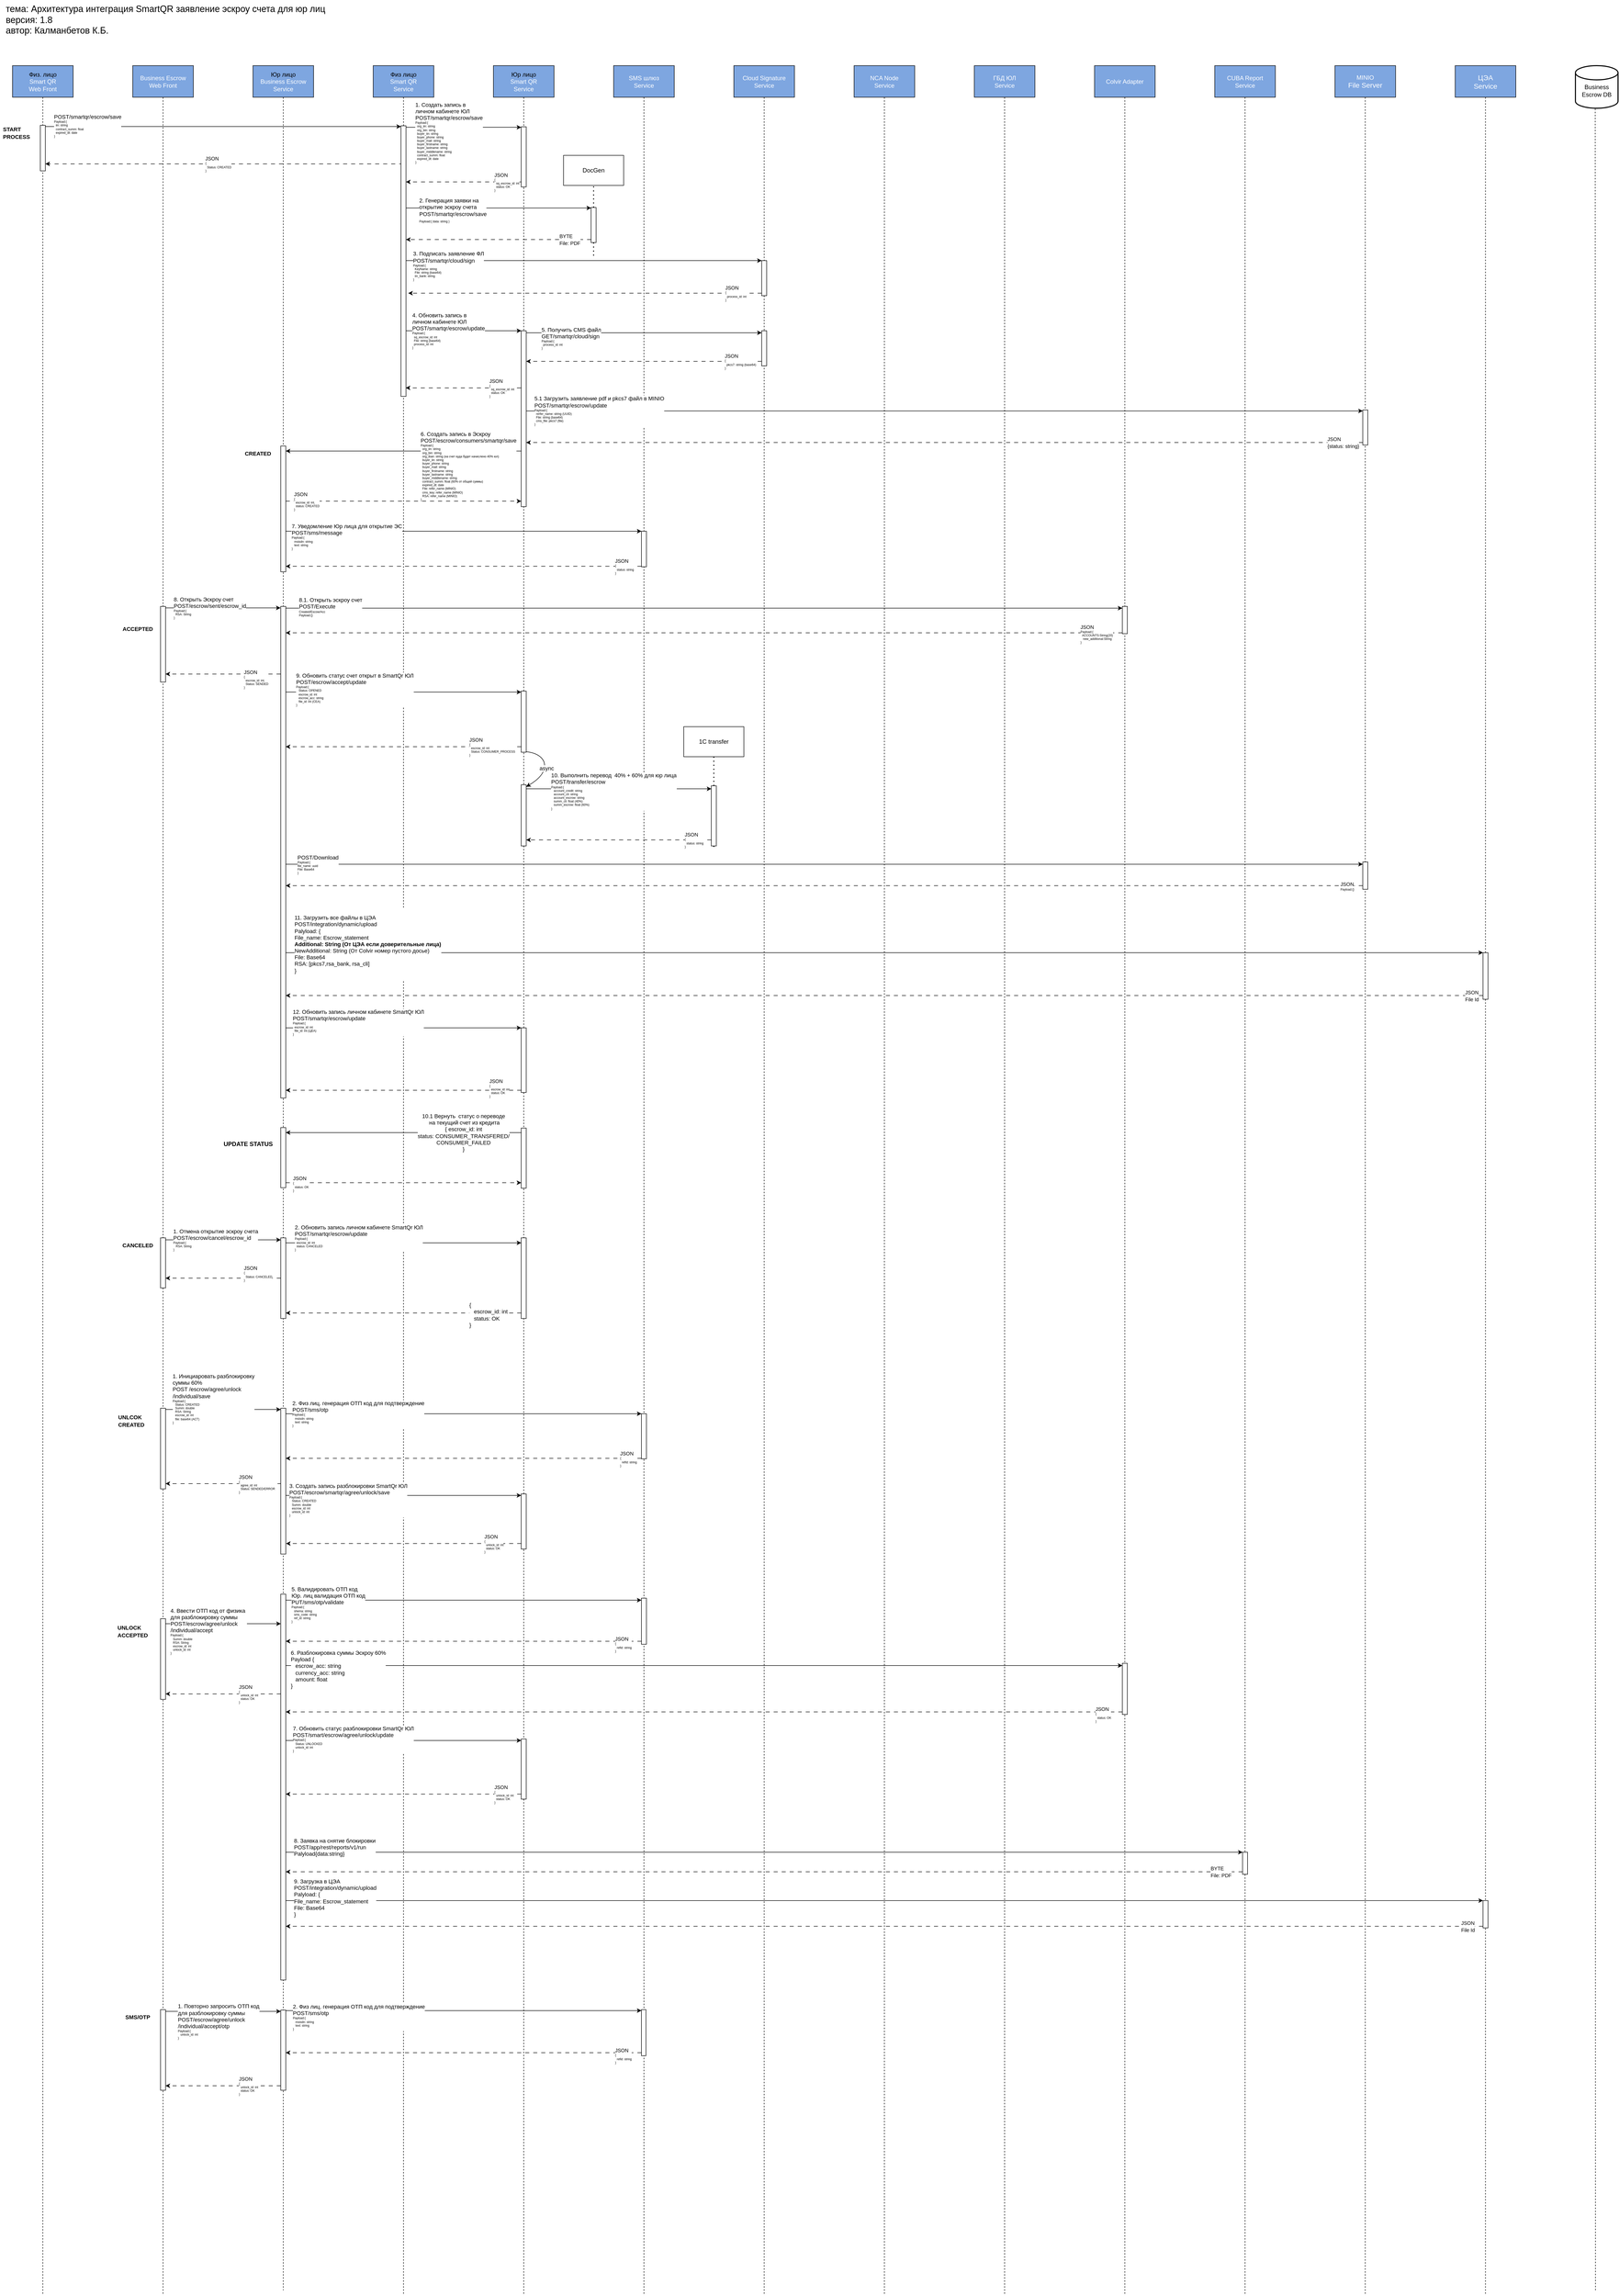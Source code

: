 <mxfile version="21.2.8" type="device" pages="2">
  <diagram id="pTDSlg1GENs28J1KCwce" name="SmartQR&amp;Escrow">
    <mxGraphModel dx="6026" dy="2070" grid="1" gridSize="10" guides="1" tooltips="1" connect="1" arrows="1" fold="1" page="1" pageScale="1" pageWidth="827" pageHeight="1169" math="0" shadow="0">
      <root>
        <mxCell id="0" />
        <mxCell id="1" parent="0" />
        <object label="Физ. лицо&lt;font color=&quot;#ffffff&quot; style=&quot;font-size: 12px;&quot;&gt;&lt;br&gt;Smart QR&lt;br&gt;Web Front&lt;br&gt;&lt;/font&gt;" id="9zusiTLk5kTN4T-f8x0H-1">
          <mxCell style="shape=umlLifeline;perimeter=lifelinePerimeter;whiteSpace=wrap;html=1;container=0;dropTarget=0;collapsible=0;recursiveResize=0;outlineConnect=0;portConstraint=eastwest;newEdgeStyle={&quot;edgeStyle&quot;:&quot;elbowEdgeStyle&quot;,&quot;elbow&quot;:&quot;vertical&quot;,&quot;curved&quot;:0,&quot;rounded&quot;:0};size=63;fillColor=#7EA6E0;" parent="1" vertex="1">
            <mxGeometry x="-2400" y="161" width="121" height="4449" as="geometry" />
          </mxCell>
        </object>
        <mxCell id="OdwLpdi-02pBTtoUXRlW-1" value="" style="html=1;points=[];perimeter=orthogonalPerimeter;outlineConnect=0;targetShapes=umlLifeline;portConstraint=eastwest;newEdgeStyle={&quot;edgeStyle&quot;:&quot;elbowEdgeStyle&quot;,&quot;elbow&quot;:&quot;vertical&quot;,&quot;curved&quot;:0,&quot;rounded&quot;:0};strokeColor=default;fontFamily=Helvetica;fontSize=12;fontColor=default;fillColor=default;" parent="9zusiTLk5kTN4T-f8x0H-1" vertex="1">
          <mxGeometry x="55.5" y="119" width="10" height="91" as="geometry" />
        </mxCell>
        <object label="&lt;font color=&quot;#ffffff&quot; style=&quot;font-size: 12px;&quot;&gt;Business Escrow&lt;br&gt;Web Front&lt;/font&gt;" id="9zusiTLk5kTN4T-f8x0H-8">
          <mxCell style="shape=umlLifeline;perimeter=lifelinePerimeter;whiteSpace=wrap;html=1;container=0;dropTarget=0;collapsible=0;recursiveResize=0;outlineConnect=0;portConstraint=eastwest;newEdgeStyle={&quot;edgeStyle&quot;:&quot;elbowEdgeStyle&quot;,&quot;elbow&quot;:&quot;vertical&quot;,&quot;curved&quot;:0,&quot;rounded&quot;:0};size=63;fillColor=#7EA6E0;" parent="1" vertex="1">
            <mxGeometry x="-2160" y="161" width="121" height="4449" as="geometry" />
          </mxCell>
        </object>
        <mxCell id="8OWBKsjYDajKKzz9RpU4-15" value="" style="html=1;points=[];perimeter=orthogonalPerimeter;outlineConnect=0;targetShapes=umlLifeline;portConstraint=eastwest;newEdgeStyle={&quot;edgeStyle&quot;:&quot;elbowEdgeStyle&quot;,&quot;elbow&quot;:&quot;vertical&quot;,&quot;curved&quot;:0,&quot;rounded&quot;:0};strokeColor=default;fontFamily=Helvetica;fontSize=12;fontColor=default;fillColor=default;" parent="9zusiTLk5kTN4T-f8x0H-8" vertex="1">
          <mxGeometry x="55.5" y="1079" width="10" height="151" as="geometry" />
        </mxCell>
        <mxCell id="8OWBKsjYDajKKzz9RpU4-23" value="" style="html=1;points=[];perimeter=orthogonalPerimeter;outlineConnect=0;targetShapes=umlLifeline;portConstraint=eastwest;newEdgeStyle={&quot;edgeStyle&quot;:&quot;elbowEdgeStyle&quot;,&quot;elbow&quot;:&quot;vertical&quot;,&quot;curved&quot;:0,&quot;rounded&quot;:0};strokeColor=default;fontFamily=Helvetica;fontSize=12;fontColor=default;fillColor=default;" parent="9zusiTLk5kTN4T-f8x0H-8" vertex="1">
          <mxGeometry x="55.5" y="2679" width="10" height="161" as="geometry" />
        </mxCell>
        <mxCell id="8OWBKsjYDajKKzz9RpU4-61" value="" style="html=1;points=[];perimeter=orthogonalPerimeter;outlineConnect=0;targetShapes=umlLifeline;portConstraint=eastwest;newEdgeStyle={&quot;edgeStyle&quot;:&quot;elbowEdgeStyle&quot;,&quot;elbow&quot;:&quot;vertical&quot;,&quot;curved&quot;:0,&quot;rounded&quot;:0};strokeColor=default;fontFamily=Helvetica;fontSize=12;fontColor=default;fillColor=default;" parent="9zusiTLk5kTN4T-f8x0H-8" vertex="1">
          <mxGeometry x="55.5" y="3099" width="10" height="161" as="geometry" />
        </mxCell>
        <mxCell id="8gEY8k8yqtMGcXhQWcWa-14" value="" style="html=1;points=[];perimeter=orthogonalPerimeter;outlineConnect=0;targetShapes=umlLifeline;portConstraint=eastwest;newEdgeStyle={&quot;edgeStyle&quot;:&quot;elbowEdgeStyle&quot;,&quot;elbow&quot;:&quot;vertical&quot;,&quot;curved&quot;:0,&quot;rounded&quot;:0};strokeColor=default;fontFamily=Helvetica;fontSize=12;fontColor=default;fillColor=default;" parent="9zusiTLk5kTN4T-f8x0H-8" vertex="1">
          <mxGeometry x="55.5" y="2339" width="10" height="100" as="geometry" />
        </mxCell>
        <mxCell id="tIb5Hoq7TV2RF5PgmAZX-3" value="" style="html=1;points=[];perimeter=orthogonalPerimeter;outlineConnect=0;targetShapes=umlLifeline;portConstraint=eastwest;newEdgeStyle={&quot;edgeStyle&quot;:&quot;elbowEdgeStyle&quot;,&quot;elbow&quot;:&quot;vertical&quot;,&quot;curved&quot;:0,&quot;rounded&quot;:0};strokeColor=default;fontFamily=Helvetica;fontSize=12;fontColor=default;fillColor=default;" parent="9zusiTLk5kTN4T-f8x0H-8" vertex="1">
          <mxGeometry x="55.5" y="3879" width="10" height="161" as="geometry" />
        </mxCell>
        <object label="&lt;p style=&quot;border-color: var(--border-color); margin: 0px; direction: ltr;&quot;&gt;&lt;font style=&quot;border-color: var(--border-color);&quot;&gt;Юр лицо&lt;br&gt;&lt;font color=&quot;#ffffff&quot;&gt;Business Escrow&lt;/font&gt;&lt;br style=&quot;border-color: var(--border-color);&quot;&gt;&lt;/font&gt;&lt;/p&gt;&lt;p style=&quot;border-color: var(--border-color); margin: 0px; direction: ltr;&quot;&gt;&lt;font style=&quot;border-color: var(--border-color);&quot; color=&quot;#ffffff&quot; face=&quot;Arial&quot;&gt;Service&lt;/font&gt;&lt;/p&gt;" id="D9XMjWaub6WgMUr0y-nJ-1">
          <mxCell style="shape=umlLifeline;perimeter=lifelinePerimeter;whiteSpace=wrap;html=1;container=0;dropTarget=0;collapsible=0;recursiveResize=0;outlineConnect=0;portConstraint=eastwest;newEdgeStyle={&quot;edgeStyle&quot;:&quot;elbowEdgeStyle&quot;,&quot;elbow&quot;:&quot;vertical&quot;,&quot;curved&quot;:0,&quot;rounded&quot;:0};size=63;fillColor=#7EA6E0;" parent="1" vertex="1">
            <mxGeometry x="-1920" y="161" width="121" height="4439" as="geometry" />
          </mxCell>
        </object>
        <mxCell id="OdwLpdi-02pBTtoUXRlW-2" value="" style="html=1;points=[];perimeter=orthogonalPerimeter;outlineConnect=0;targetShapes=umlLifeline;portConstraint=eastwest;newEdgeStyle={&quot;edgeStyle&quot;:&quot;elbowEdgeStyle&quot;,&quot;elbow&quot;:&quot;vertical&quot;,&quot;curved&quot;:0,&quot;rounded&quot;:0};strokeColor=default;fontFamily=Helvetica;fontSize=12;fontColor=default;fillColor=default;" parent="D9XMjWaub6WgMUr0y-nJ-1" vertex="1">
          <mxGeometry x="55.5" y="759" width="10" height="251" as="geometry" />
        </mxCell>
        <mxCell id="8OWBKsjYDajKKzz9RpU4-16" value="" style="html=1;points=[];perimeter=orthogonalPerimeter;outlineConnect=0;targetShapes=umlLifeline;portConstraint=eastwest;newEdgeStyle={&quot;edgeStyle&quot;:&quot;elbowEdgeStyle&quot;,&quot;elbow&quot;:&quot;vertical&quot;,&quot;curved&quot;:0,&quot;rounded&quot;:0};strokeColor=default;fontFamily=Helvetica;fontSize=12;fontColor=default;fillColor=default;" parent="D9XMjWaub6WgMUr0y-nJ-1" vertex="1">
          <mxGeometry x="55.5" y="1079" width="10" height="981" as="geometry" />
        </mxCell>
        <mxCell id="8OWBKsjYDajKKzz9RpU4-24" value="" style="html=1;points=[];perimeter=orthogonalPerimeter;outlineConnect=0;targetShapes=umlLifeline;portConstraint=eastwest;newEdgeStyle={&quot;edgeStyle&quot;:&quot;elbowEdgeStyle&quot;,&quot;elbow&quot;:&quot;vertical&quot;,&quot;curved&quot;:0,&quot;rounded&quot;:0};strokeColor=default;fontFamily=Helvetica;fontSize=12;fontColor=default;fillColor=default;" parent="D9XMjWaub6WgMUr0y-nJ-1" vertex="1">
          <mxGeometry x="55.5" y="2679" width="10" height="291" as="geometry" />
        </mxCell>
        <mxCell id="8OWBKsjYDajKKzz9RpU4-62" value="" style="html=1;points=[];perimeter=orthogonalPerimeter;outlineConnect=0;targetShapes=umlLifeline;portConstraint=eastwest;newEdgeStyle={&quot;edgeStyle&quot;:&quot;elbowEdgeStyle&quot;,&quot;elbow&quot;:&quot;vertical&quot;,&quot;curved&quot;:0,&quot;rounded&quot;:0};strokeColor=default;fontFamily=Helvetica;fontSize=12;fontColor=default;fillColor=default;" parent="D9XMjWaub6WgMUr0y-nJ-1" vertex="1">
          <mxGeometry x="55.5" y="3050" width="10" height="770" as="geometry" />
        </mxCell>
        <mxCell id="8gEY8k8yqtMGcXhQWcWa-16" value="" style="html=1;points=[];perimeter=orthogonalPerimeter;outlineConnect=0;targetShapes=umlLifeline;portConstraint=eastwest;newEdgeStyle={&quot;edgeStyle&quot;:&quot;elbowEdgeStyle&quot;,&quot;elbow&quot;:&quot;vertical&quot;,&quot;curved&quot;:0,&quot;rounded&quot;:0};strokeColor=default;fontFamily=Helvetica;fontSize=12;fontColor=default;fillColor=default;" parent="D9XMjWaub6WgMUr0y-nJ-1" vertex="1">
          <mxGeometry x="55.5" y="2339" width="10" height="161" as="geometry" />
        </mxCell>
        <mxCell id="Om0HLStz2A5Mvxe6-6Xr-1" value="" style="html=1;points=[];perimeter=orthogonalPerimeter;outlineConnect=0;targetShapes=umlLifeline;portConstraint=eastwest;newEdgeStyle={&quot;edgeStyle&quot;:&quot;elbowEdgeStyle&quot;,&quot;elbow&quot;:&quot;vertical&quot;,&quot;curved&quot;:0,&quot;rounded&quot;:0};strokeColor=default;fontFamily=Helvetica;fontSize=12;fontColor=default;fillColor=default;" parent="D9XMjWaub6WgMUr0y-nJ-1" vertex="1">
          <mxGeometry x="55.5" y="2119" width="10" height="120" as="geometry" />
        </mxCell>
        <mxCell id="tIb5Hoq7TV2RF5PgmAZX-2" value="" style="html=1;points=[];perimeter=orthogonalPerimeter;outlineConnect=0;targetShapes=umlLifeline;portConstraint=eastwest;newEdgeStyle={&quot;edgeStyle&quot;:&quot;elbowEdgeStyle&quot;,&quot;elbow&quot;:&quot;vertical&quot;,&quot;curved&quot;:0,&quot;rounded&quot;:0};strokeColor=default;fontFamily=Helvetica;fontSize=12;fontColor=default;fillColor=default;" parent="D9XMjWaub6WgMUr0y-nJ-1" vertex="1">
          <mxGeometry x="55.5" y="3880" width="10" height="160" as="geometry" />
        </mxCell>
        <object label="&lt;p style=&quot;border-color: var(--border-color); margin: 0px; direction: ltr;&quot;&gt;&lt;font color=&quot;#ffffff&quot;&gt;NCA Node&lt;br style=&quot;border-color: var(--border-color);&quot;&gt;Service&lt;/font&gt;&lt;br&gt;&lt;/p&gt;" id="YNJR7LIcaWpRY2GIy978-1">
          <mxCell style="shape=umlLifeline;perimeter=lifelinePerimeter;whiteSpace=wrap;html=1;container=0;dropTarget=0;collapsible=0;recursiveResize=0;outlineConnect=0;portConstraint=eastwest;newEdgeStyle={&quot;edgeStyle&quot;:&quot;elbowEdgeStyle&quot;,&quot;elbow&quot;:&quot;vertical&quot;,&quot;curved&quot;:0,&quot;rounded&quot;:0};size=63;fillColor=#7EA6E0;" parent="1" vertex="1">
            <mxGeometry x="-720" y="161" width="121" height="4449" as="geometry" />
          </mxCell>
        </object>
        <object label="&lt;p style=&quot;border-color: var(--border-color); margin: 0px; direction: ltr;&quot;&gt;&lt;font color=&quot;#ffffff&quot;&gt;SMS шлюз&lt;br style=&quot;border-color: var(--border-color);&quot;&gt;Service&lt;/font&gt;&lt;br&gt;&lt;/p&gt;" id="FF6r2anNfdPHoNH-4uk1-2">
          <mxCell style="shape=umlLifeline;perimeter=lifelinePerimeter;whiteSpace=wrap;html=1;container=0;dropTarget=0;collapsible=0;recursiveResize=0;outlineConnect=0;portConstraint=eastwest;newEdgeStyle={&quot;edgeStyle&quot;:&quot;elbowEdgeStyle&quot;,&quot;elbow&quot;:&quot;vertical&quot;,&quot;curved&quot;:0,&quot;rounded&quot;:0};size=63;fillColor=#7EA6E0;" parent="1" vertex="1">
            <mxGeometry x="-1200" y="161" width="121" height="4449" as="geometry" />
          </mxCell>
        </object>
        <mxCell id="8OWBKsjYDajKKzz9RpU4-45" value="" style="html=1;points=[];perimeter=orthogonalPerimeter;outlineConnect=0;targetShapes=umlLifeline;portConstraint=eastwest;newEdgeStyle={&quot;edgeStyle&quot;:&quot;elbowEdgeStyle&quot;,&quot;elbow&quot;:&quot;vertical&quot;,&quot;curved&quot;:0,&quot;rounded&quot;:0};strokeColor=default;fontFamily=Helvetica;fontSize=12;fontColor=default;fillColor=default;" parent="FF6r2anNfdPHoNH-4uk1-2" vertex="1">
          <mxGeometry x="55.5" y="2690" width="10" height="90" as="geometry" />
        </mxCell>
        <mxCell id="iIOZ2XG0JWHhU4w-3Yz--12" value="" style="html=1;points=[];perimeter=orthogonalPerimeter;outlineConnect=0;targetShapes=umlLifeline;portConstraint=eastwest;newEdgeStyle={&quot;edgeStyle&quot;:&quot;elbowEdgeStyle&quot;,&quot;elbow&quot;:&quot;vertical&quot;,&quot;curved&quot;:0,&quot;rounded&quot;:0};strokeColor=default;fontFamily=Helvetica;fontSize=12;fontColor=default;fillColor=default;" parent="FF6r2anNfdPHoNH-4uk1-2" vertex="1">
          <mxGeometry x="55.5" y="929" width="10" height="71" as="geometry" />
        </mxCell>
        <mxCell id="iIOZ2XG0JWHhU4w-3Yz--23" value="" style="html=1;points=[];perimeter=orthogonalPerimeter;outlineConnect=0;targetShapes=umlLifeline;portConstraint=eastwest;newEdgeStyle={&quot;edgeStyle&quot;:&quot;elbowEdgeStyle&quot;,&quot;elbow&quot;:&quot;vertical&quot;,&quot;curved&quot;:0,&quot;rounded&quot;:0};strokeColor=default;fontFamily=Helvetica;fontSize=12;fontColor=default;fillColor=default;" parent="FF6r2anNfdPHoNH-4uk1-2" vertex="1">
          <mxGeometry x="55.5" y="3058" width="10" height="92" as="geometry" />
        </mxCell>
        <mxCell id="tIb5Hoq7TV2RF5PgmAZX-10" value="" style="html=1;points=[];perimeter=orthogonalPerimeter;outlineConnect=0;targetShapes=umlLifeline;portConstraint=eastwest;newEdgeStyle={&quot;edgeStyle&quot;:&quot;elbowEdgeStyle&quot;,&quot;elbow&quot;:&quot;vertical&quot;,&quot;curved&quot;:0,&quot;rounded&quot;:0};strokeColor=default;fontFamily=Helvetica;fontSize=12;fontColor=default;fillColor=default;" parent="FF6r2anNfdPHoNH-4uk1-2" vertex="1">
          <mxGeometry x="55.5" y="3879" width="9" height="92" as="geometry" />
        </mxCell>
        <object label="&lt;p style=&quot;border-color: var(--border-color); margin: 0px; direction: ltr;&quot;&gt;&lt;font color=&quot;#ffffff&quot;&gt;ГБД ЮЛ&lt;br style=&quot;border-color: var(--border-color);&quot;&gt;Service&lt;/font&gt;&lt;br&gt;&lt;/p&gt;" id="XzO9OgFKgBc4wQyWzeAQ-1">
          <mxCell style="shape=umlLifeline;perimeter=lifelinePerimeter;whiteSpace=wrap;html=1;container=0;dropTarget=0;collapsible=0;recursiveResize=0;outlineConnect=0;portConstraint=eastwest;newEdgeStyle={&quot;edgeStyle&quot;:&quot;elbowEdgeStyle&quot;,&quot;elbow&quot;:&quot;vertical&quot;,&quot;curved&quot;:0,&quot;rounded&quot;:0};size=63;fillColor=#7EA6E0;" parent="1" vertex="1">
            <mxGeometry x="-480" y="161" width="121" height="4449" as="geometry" />
          </mxCell>
        </object>
        <mxCell id="BJ6DX3-hi8Ha9sGG6GAX-3" value="" style="endArrow=classic;html=1;rounded=0;" parent="XzO9OgFKgBc4wQyWzeAQ-1" target="BJ6DX3-hi8Ha9sGG6GAX-2" edge="1">
          <mxGeometry width="50" height="50" relative="1" as="geometry">
            <mxPoint x="-1134.5" y="284" as="sourcePoint" />
            <mxPoint x="535.5" y="284" as="targetPoint" />
          </mxGeometry>
        </mxCell>
        <mxCell id="BJ6DX3-hi8Ha9sGG6GAX-4" value="&lt;p&gt;&lt;font style=&quot;&quot;&gt;&lt;font style=&quot;font-size: 11px;&quot;&gt;2. Генерация заявки на &lt;br&gt;открытие эскроу счета&lt;br&gt;&lt;/font&gt;&lt;/font&gt;POST/smartqr/escrow/save&lt;br&gt;&lt;span style=&quot;font-size: 6px;&quot;&gt;Payload:{&lt;/span&gt;&lt;span style=&quot;font-size: 6px;&quot;&gt;&amp;nbsp;data: string&amp;nbsp;&lt;/span&gt;&lt;span style=&quot;font-size: 6px;&quot;&gt;}&lt;/span&gt;&lt;/p&gt;" style="edgeLabel;html=1;align=left;verticalAlign=middle;resizable=0;points=[];" parent="BJ6DX3-hi8Ha9sGG6GAX-3" vertex="1" connectable="0">
          <mxGeometry x="0.177" y="1" relative="1" as="geometry">
            <mxPoint x="-193" y="6" as="offset" />
          </mxGeometry>
        </mxCell>
        <mxCell id="BJ6DX3-hi8Ha9sGG6GAX-5" value="" style="endArrow=classic;html=1;rounded=0;dashed=1;dashPattern=8 8;" parent="XzO9OgFKgBc4wQyWzeAQ-1" source="BJ6DX3-hi8Ha9sGG6GAX-2" edge="1">
          <mxGeometry width="50" height="50" relative="1" as="geometry">
            <mxPoint x="535.5" y="347" as="sourcePoint" />
            <mxPoint x="-1134.5" y="347" as="targetPoint" />
          </mxGeometry>
        </mxCell>
        <mxCell id="BJ6DX3-hi8Ha9sGG6GAX-6" value="&lt;span style=&quot;font-size: 10px;&quot;&gt;BYTE&lt;br&gt;File: PDF&lt;/span&gt;" style="edgeLabel;html=1;align=left;verticalAlign=middle;resizable=0;points=[];" parent="BJ6DX3-hi8Ha9sGG6GAX-5" vertex="1" connectable="0">
          <mxGeometry x="-0.036" y="-1" relative="1" as="geometry">
            <mxPoint x="113" y="1" as="offset" />
          </mxGeometry>
        </mxCell>
        <object label="&lt;p style=&quot;border-color: var(--border-color); margin: 0px; direction: ltr;&quot;&gt;&lt;font color=&quot;#ffffff&quot;&gt;Colvir Adapter&lt;/font&gt;&lt;br&gt;&lt;/p&gt;" id="XzO9OgFKgBc4wQyWzeAQ-2">
          <mxCell style="shape=umlLifeline;perimeter=lifelinePerimeter;whiteSpace=wrap;html=1;container=0;dropTarget=0;collapsible=0;recursiveResize=0;outlineConnect=0;portConstraint=eastwest;newEdgeStyle={&quot;edgeStyle&quot;:&quot;elbowEdgeStyle&quot;,&quot;elbow&quot;:&quot;vertical&quot;,&quot;curved&quot;:0,&quot;rounded&quot;:0};size=63;fillColor=#7EA6E0;" parent="1" vertex="1">
            <mxGeometry x="-240" y="161" width="121" height="4449" as="geometry" />
          </mxCell>
        </object>
        <mxCell id="U20WZD6CArndNtyZPag5-5" value="" style="html=1;points=[];perimeter=orthogonalPerimeter;outlineConnect=0;targetShapes=umlLifeline;portConstraint=eastwest;newEdgeStyle={&quot;edgeStyle&quot;:&quot;elbowEdgeStyle&quot;,&quot;elbow&quot;:&quot;vertical&quot;,&quot;curved&quot;:0,&quot;rounded&quot;:0};strokeColor=default;fontFamily=Helvetica;fontSize=12;fontColor=default;fillColor=default;" parent="XzO9OgFKgBc4wQyWzeAQ-2" vertex="1">
          <mxGeometry x="55.5" y="3188" width="10" height="102" as="geometry" />
        </mxCell>
        <mxCell id="bkFZrAG2uQGLfGJO5suY-1" value="" style="html=1;points=[];perimeter=orthogonalPerimeter;outlineConnect=0;targetShapes=umlLifeline;portConstraint=eastwest;newEdgeStyle={&quot;edgeStyle&quot;:&quot;elbowEdgeStyle&quot;,&quot;elbow&quot;:&quot;vertical&quot;,&quot;curved&quot;:0,&quot;rounded&quot;:0};strokeColor=default;fontFamily=Helvetica;fontSize=12;fontColor=default;fillColor=default;" parent="XzO9OgFKgBc4wQyWzeAQ-2" vertex="1">
          <mxGeometry x="55.5" y="1079" width="10" height="54.5" as="geometry" />
        </mxCell>
        <object label="&lt;p style=&quot;border-color: var(--border-color); margin: 0px; direction: ltr;&quot;&gt;&lt;font color=&quot;#ffffff&quot;&gt;CUBA Report&lt;br style=&quot;border-color: var(--border-color);&quot;&gt;Service&lt;/font&gt;&lt;br&gt;&lt;/p&gt;" id="XzO9OgFKgBc4wQyWzeAQ-3">
          <mxCell style="shape=umlLifeline;perimeter=lifelinePerimeter;whiteSpace=wrap;html=1;container=0;dropTarget=0;collapsible=0;recursiveResize=0;outlineConnect=0;portConstraint=eastwest;newEdgeStyle={&quot;edgeStyle&quot;:&quot;elbowEdgeStyle&quot;,&quot;elbow&quot;:&quot;vertical&quot;,&quot;curved&quot;:0,&quot;rounded&quot;:0};size=63;fillColor=#7EA6E0;" parent="1" vertex="1">
            <mxGeometry y="161" width="121" height="4449" as="geometry" />
          </mxCell>
        </object>
        <mxCell id="ynJ6GWb5UDG073grcS3l-1" value="" style="html=1;points=[];perimeter=orthogonalPerimeter;outlineConnect=0;targetShapes=umlLifeline;portConstraint=eastwest;newEdgeStyle={&quot;edgeStyle&quot;:&quot;elbowEdgeStyle&quot;,&quot;elbow&quot;:&quot;vertical&quot;,&quot;curved&quot;:0,&quot;rounded&quot;:0};strokeColor=default;fontFamily=Helvetica;fontSize=12;fontColor=default;fillColor=default;" parent="XzO9OgFKgBc4wQyWzeAQ-3" vertex="1">
          <mxGeometry x="55.5" y="3565" width="10" height="44" as="geometry" />
        </mxCell>
        <object label="&lt;p style=&quot;border-color: var(--border-color); margin: 0px; direction: ltr;&quot;&gt;&lt;font color=&quot;#ffffff&quot;&gt;MINIO&lt;br style=&quot;border-color: var(--border-color); font-family: Arial; font-size: 14.11px;&quot;&gt;&lt;span style=&quot;font-family: Arial; font-size: 14.11px;&quot;&gt;File Server&lt;/span&gt;&lt;/font&gt;&lt;br&gt;&lt;/p&gt;" id="XzO9OgFKgBc4wQyWzeAQ-4">
          <mxCell style="shape=umlLifeline;perimeter=lifelinePerimeter;whiteSpace=wrap;html=1;container=0;dropTarget=0;collapsible=0;recursiveResize=0;outlineConnect=0;portConstraint=eastwest;newEdgeStyle={&quot;edgeStyle&quot;:&quot;elbowEdgeStyle&quot;,&quot;elbow&quot;:&quot;vertical&quot;,&quot;curved&quot;:0,&quot;rounded&quot;:0};size=63;fillColor=#7EA6E0;" parent="1" vertex="1">
            <mxGeometry x="240" y="161" width="121" height="4449" as="geometry" />
          </mxCell>
        </object>
        <mxCell id="BJ6DX3-hi8Ha9sGG6GAX-21" value="" style="html=1;points=[];perimeter=orthogonalPerimeter;outlineConnect=0;targetShapes=umlLifeline;portConstraint=eastwest;newEdgeStyle={&quot;edgeStyle&quot;:&quot;elbowEdgeStyle&quot;,&quot;elbow&quot;:&quot;vertical&quot;,&quot;curved&quot;:0,&quot;rounded&quot;:0};strokeColor=default;fontFamily=Helvetica;fontSize=12;fontColor=default;fillColor=default;" parent="XzO9OgFKgBc4wQyWzeAQ-4" vertex="1">
          <mxGeometry x="55.5" y="687" width="10" height="70" as="geometry" />
        </mxCell>
        <mxCell id="8U6c0W3sBCiBqRG4cK6R-1" value="" style="html=1;points=[];perimeter=orthogonalPerimeter;outlineConnect=0;targetShapes=umlLifeline;portConstraint=eastwest;newEdgeStyle={&quot;edgeStyle&quot;:&quot;elbowEdgeStyle&quot;,&quot;elbow&quot;:&quot;vertical&quot;,&quot;curved&quot;:0,&quot;rounded&quot;:0};strokeColor=default;fontFamily=Helvetica;fontSize=12;fontColor=default;fillColor=default;" parent="XzO9OgFKgBc4wQyWzeAQ-4" vertex="1">
          <mxGeometry x="55.5" y="1589" width="10" height="54.5" as="geometry" />
        </mxCell>
        <object label="&lt;p style=&quot;border-color: var(--border-color); margin: 0px; direction: ltr;&quot;&gt;&lt;font style=&quot;border-color: var(--border-color); letter-spacing: 0px; font-size: 14.11px; font-family: Arial; color: rgb(254, 255, 255); direction: ltr; line-height: 16.932px; opacity: 1;&quot;&gt;ЦЭА&lt;br style=&quot;border-color: var(--border-color);&quot;&gt;&lt;/font&gt;&lt;font style=&quot;border-color: var(--border-color); letter-spacing: 0px; font-size: 14.11px; font-family: Arial; color: rgb(254, 255, 255); direction: ltr; line-height: 16.932px; opacity: 1;&quot;&gt;Service&lt;/font&gt;&lt;br&gt;&lt;/p&gt;" id="sBPJuoY6WmiA4oTlvf9q-1">
          <mxCell style="shape=umlLifeline;perimeter=lifelinePerimeter;whiteSpace=wrap;html=1;container=0;dropTarget=0;collapsible=0;recursiveResize=0;outlineConnect=0;portConstraint=eastwest;newEdgeStyle={&quot;edgeStyle&quot;:&quot;elbowEdgeStyle&quot;,&quot;elbow&quot;:&quot;vertical&quot;,&quot;curved&quot;:0,&quot;rounded&quot;:0};size=63;fillColor=#7EA6E0;" parent="1" vertex="1">
            <mxGeometry x="480" y="161" width="121" height="4449" as="geometry" />
          </mxCell>
        </object>
        <mxCell id="8gEY8k8yqtMGcXhQWcWa-3" value="" style="html=1;points=[];perimeter=orthogonalPerimeter;outlineConnect=0;targetShapes=umlLifeline;portConstraint=eastwest;newEdgeStyle={&quot;edgeStyle&quot;:&quot;elbowEdgeStyle&quot;,&quot;elbow&quot;:&quot;vertical&quot;,&quot;curved&quot;:0,&quot;rounded&quot;:0};strokeColor=default;fontFamily=Helvetica;fontSize=12;fontColor=default;fillColor=default;" parent="sBPJuoY6WmiA4oTlvf9q-1" vertex="1">
          <mxGeometry x="55.5" y="1770" width="10" height="93" as="geometry" />
        </mxCell>
        <mxCell id="ynJ6GWb5UDG073grcS3l-2" value="" style="html=1;points=[];perimeter=orthogonalPerimeter;outlineConnect=0;targetShapes=umlLifeline;portConstraint=eastwest;newEdgeStyle={&quot;edgeStyle&quot;:&quot;elbowEdgeStyle&quot;,&quot;elbow&quot;:&quot;vertical&quot;,&quot;curved&quot;:0,&quot;rounded&quot;:0};strokeColor=default;fontFamily=Helvetica;fontSize=12;fontColor=default;fillColor=default;" parent="sBPJuoY6WmiA4oTlvf9q-1" vertex="1">
          <mxGeometry x="55.5" y="3661.5" width="10" height="54.5" as="geometry" />
        </mxCell>
        <mxCell id="Ww5nQDZuaEcZdL98z8Do-1" value="&lt;br&gt;Business&lt;br&gt;Escrow DB" style="strokeWidth=2;html=1;shape=mxgraph.flowchart.database;whiteSpace=wrap;strokeColor=default;fontFamily=Helvetica;fontSize=12;fontColor=default;fillColor=default;" parent="1" vertex="1">
          <mxGeometry x="720" y="161" width="85" height="85" as="geometry" />
        </mxCell>
        <mxCell id="tAky_COb0CR94oQPCbFs-1" value="" style="endArrow=none;dashed=1;html=1;rounded=0;entryX=0.5;entryY=1;entryDx=0;entryDy=0;entryPerimeter=0;" parent="1" edge="1">
          <mxGeometry width="50" height="50" relative="1" as="geometry">
            <mxPoint x="760" y="4600" as="sourcePoint" />
            <mxPoint x="759.5" y="246" as="targetPoint" />
          </mxGeometry>
        </mxCell>
        <mxCell id="8OWBKsjYDajKKzz9RpU4-1" value="" style="endArrow=classic;html=1;rounded=0;" parent="1" target="8OWBKsjYDajKKzz9RpU4-55" edge="1">
          <mxGeometry width="50" height="50" relative="1" as="geometry">
            <mxPoint x="-2334.5" y="282.5" as="sourcePoint" />
            <mxPoint x="-1294.5" y="282.5" as="targetPoint" />
          </mxGeometry>
        </mxCell>
        <mxCell id="8OWBKsjYDajKKzz9RpU4-2" value="&lt;p&gt;&lt;br&gt;&lt;/p&gt;&lt;p&gt;&lt;/p&gt;" style="edgeLabel;html=1;align=left;verticalAlign=middle;resizable=0;points=[];" parent="8OWBKsjYDajKKzz9RpU4-1" vertex="1" connectable="0">
          <mxGeometry x="0.177" y="1" relative="1" as="geometry">
            <mxPoint x="-254" y="42" as="offset" />
          </mxGeometry>
        </mxCell>
        <mxCell id="8OWBKsjYDajKKzz9RpU4-3" value="&lt;div&gt;POST/smartqr/escrow/save&lt;/div&gt;&lt;div style=&quot;font-size: 6px;&quot;&gt;Payload:{&lt;br&gt;&amp;nbsp; iin: string&lt;/div&gt;&lt;div style=&quot;font-size: 6px;&quot;&gt;&amp;nbsp; contract_summ: float&lt;br&gt;&lt;/div&gt;&lt;div style=&quot;font-size: 6px;&quot;&gt;&amp;nbsp; expired_dt: date&amp;nbsp; &amp;nbsp;&lt;br&gt;&lt;/div&gt;&lt;div style=&quot;font-size: 6px;&quot;&gt;}&lt;/div&gt;" style="edgeLabel;html=1;align=left;verticalAlign=middle;resizable=0;points=[];" parent="8OWBKsjYDajKKzz9RpU4-1" vertex="1" connectable="0">
          <mxGeometry x="-0.622" relative="1" as="geometry">
            <mxPoint x="-119" y="-2" as="offset" />
          </mxGeometry>
        </mxCell>
        <mxCell id="8OWBKsjYDajKKzz9RpU4-4" value="" style="endArrow=classic;html=1;rounded=0;dashed=1;dashPattern=8 8;" parent="1" source="8OWBKsjYDajKKzz9RpU4-34" edge="1">
          <mxGeometry width="50" height="50" relative="1" as="geometry">
            <mxPoint x="-1294.5" y="357.0" as="sourcePoint" />
            <mxPoint x="-2334.5" y="357.0" as="targetPoint" />
          </mxGeometry>
        </mxCell>
        <mxCell id="8OWBKsjYDajKKzz9RpU4-5" value="&lt;font style=&quot;font-size: 10px;&quot;&gt;&lt;font style=&quot;border-color: var(--border-color); font-size: 10px;&quot;&gt;JSON&lt;/font&gt;&lt;br style=&quot;border-color: var(--border-color);&quot;&gt;&lt;/font&gt;&lt;div style=&quot;font-size: 6px;&quot;&gt;{&lt;br&gt;&amp;nbsp; Status: CREATED&lt;br&gt;}&lt;/div&gt;" style="edgeLabel;html=1;align=left;verticalAlign=middle;resizable=0;points=[];" parent="8OWBKsjYDajKKzz9RpU4-4" vertex="1" connectable="0">
          <mxGeometry x="-0.036" y="-1" relative="1" as="geometry">
            <mxPoint x="-53" y="1" as="offset" />
          </mxGeometry>
        </mxCell>
        <mxCell id="8OWBKsjYDajKKzz9RpU4-6" value="&lt;p style=&quot;border-color: var(--border-color); text-align: left;&quot;&gt;&lt;font style=&quot;border-color: var(--border-color); font-size: 11px;&quot;&gt;&lt;b&gt;CREATED&lt;/b&gt;&lt;/font&gt;&lt;/p&gt;" style="text;html=1;strokeColor=none;fillColor=none;align=center;verticalAlign=middle;whiteSpace=wrap;rounded=0;" parent="1" vertex="1">
          <mxGeometry x="-1940" y="920" width="60" height="30" as="geometry" />
        </mxCell>
        <mxCell id="8OWBKsjYDajKKzz9RpU4-17" value="" style="endArrow=classic;html=1;rounded=0;entryX=0;entryY=0.049;entryDx=0;entryDy=0;entryPerimeter=0;" parent="1" edge="1">
          <mxGeometry width="50" height="50" relative="1" as="geometry">
            <mxPoint x="-2094.5" y="1243" as="sourcePoint" />
            <mxPoint x="-1865" y="1243" as="targetPoint" />
          </mxGeometry>
        </mxCell>
        <mxCell id="8OWBKsjYDajKKzz9RpU4-18" value="&lt;p&gt;&lt;br&gt;&lt;/p&gt;&lt;p&gt;&lt;/p&gt;" style="edgeLabel;html=1;align=left;verticalAlign=middle;resizable=0;points=[];" parent="8OWBKsjYDajKKzz9RpU4-17" vertex="1" connectable="0">
          <mxGeometry x="0.177" y="1" relative="1" as="geometry">
            <mxPoint x="-254" y="42" as="offset" />
          </mxGeometry>
        </mxCell>
        <mxCell id="8OWBKsjYDajKKzz9RpU4-19" value="&lt;div&gt;8. Открыть Эскроу счет&lt;br&gt;POST/escrow/sent/escrow_id&lt;/div&gt;&lt;div style=&quot;font-size: 6px;&quot;&gt;Payload:{&lt;/div&gt;&lt;div style=&quot;font-size: 6px;&quot;&gt;&amp;nbsp; RSA: String&lt;br&gt;}&lt;/div&gt;" style="edgeLabel;html=1;align=left;verticalAlign=middle;resizable=0;points=[];" parent="8OWBKsjYDajKKzz9RpU4-17" vertex="1" connectable="0">
          <mxGeometry x="-0.622" relative="1" as="geometry">
            <mxPoint x="-29" as="offset" />
          </mxGeometry>
        </mxCell>
        <mxCell id="8OWBKsjYDajKKzz9RpU4-20" value="" style="endArrow=classic;html=1;rounded=0;dashed=1;dashPattern=8 8;" parent="1" edge="1">
          <mxGeometry width="50" height="50" relative="1" as="geometry">
            <mxPoint x="-1865" y="1375" as="sourcePoint" />
            <mxPoint x="-2094.5" y="1375" as="targetPoint" />
          </mxGeometry>
        </mxCell>
        <mxCell id="8OWBKsjYDajKKzz9RpU4-21" value="&lt;font style=&quot;font-size: 10px;&quot;&gt;&lt;font style=&quot;border-color: var(--border-color); font-size: 10px;&quot;&gt;JSON&lt;/font&gt;&lt;br style=&quot;border-color: var(--border-color);&quot;&gt;&lt;/font&gt;&lt;div style=&quot;font-size: 6px;&quot;&gt;{&lt;br&gt;&amp;nbsp; escrow_id: int,&lt;br&gt;&amp;nbsp; Status: SENDED&lt;br&gt;}&lt;/div&gt;" style="edgeLabel;html=1;align=left;verticalAlign=middle;resizable=0;points=[];" parent="8OWBKsjYDajKKzz9RpU4-20" vertex="1" connectable="0">
          <mxGeometry x="-0.036" y="-1" relative="1" as="geometry">
            <mxPoint x="35" y="11" as="offset" />
          </mxGeometry>
        </mxCell>
        <mxCell id="8OWBKsjYDajKKzz9RpU4-22" value="&lt;p style=&quot;border-color: var(--border-color); text-align: left;&quot;&gt;&lt;font style=&quot;border-color: var(--border-color); font-size: 11px;&quot;&gt;&lt;b&gt;ACCEPTED&lt;/b&gt;&lt;/font&gt;&lt;/p&gt;" style="text;html=1;strokeColor=none;fillColor=none;align=center;verticalAlign=middle;whiteSpace=wrap;rounded=0;" parent="1" vertex="1">
          <mxGeometry x="-2180" y="1270" width="60" height="30" as="geometry" />
        </mxCell>
        <mxCell id="8OWBKsjYDajKKzz9RpU4-25" value="&lt;p style=&quot;border-color: var(--border-color); text-align: left;&quot;&gt;&lt;font style=&quot;border-color: var(--border-color); font-size: 11px;&quot;&gt;&lt;b&gt;UNLCOK CREATED&lt;/b&gt;&lt;/font&gt;&lt;/p&gt;" style="text;html=1;strokeColor=none;fillColor=none;align=center;verticalAlign=middle;whiteSpace=wrap;rounded=0;" parent="1" vertex="1">
          <mxGeometry x="-2190" y="2840" width="60" height="50" as="geometry" />
        </mxCell>
        <mxCell id="8OWBKsjYDajKKzz9RpU4-30" value="" style="endArrow=classic;html=1;rounded=0;" parent="1" edge="1">
          <mxGeometry width="50" height="50" relative="1" as="geometry">
            <mxPoint x="-2094.5" y="2842.5" as="sourcePoint" />
            <mxPoint x="-1864.5" y="2842.5" as="targetPoint" />
          </mxGeometry>
        </mxCell>
        <mxCell id="8OWBKsjYDajKKzz9RpU4-31" value="&lt;div style=&quot;border-color: var(--border-color); text-align: left;&quot;&gt;1. Инициаровать разблокировку &lt;br&gt;суммы 60%&lt;br&gt;POST /escrow/agree/unlock&lt;/div&gt;&lt;div style=&quot;border-color: var(--border-color); text-align: left;&quot;&gt;/individual/save&lt;/div&gt;&lt;div style=&quot;border-color: var(--border-color); text-align: left; font-size: 6px;&quot;&gt;Payload:{&lt;br style=&quot;border-color: var(--border-color);&quot;&gt;&amp;nbsp; &amp;nbsp;Status: CREATED&lt;br style=&quot;border-color: var(--border-color);&quot;&gt;&amp;nbsp; &amp;nbsp;Summ: double&lt;br style=&quot;border-color: var(--border-color);&quot;&gt;&amp;nbsp; &amp;nbsp;RSA: String&lt;/div&gt;&lt;div style=&quot;border-color: var(--border-color); text-align: left; font-size: 6px;&quot;&gt;&amp;nbsp; &amp;nbsp;escrow_id: int&lt;br style=&quot;border-color: var(--border-color);&quot;&gt;&amp;nbsp; &amp;nbsp;file: base64 (ACT)&lt;/div&gt;&lt;div style=&quot;border-color: var(--border-color); text-align: left; font-size: 6px;&quot;&gt;}&lt;/div&gt;" style="edgeLabel;html=1;align=center;verticalAlign=middle;resizable=0;points=[];" parent="8OWBKsjYDajKKzz9RpU4-30" vertex="1" connectable="0">
          <mxGeometry x="-0.061" y="1" relative="1" as="geometry">
            <mxPoint x="-13" y="-21" as="offset" />
          </mxGeometry>
        </mxCell>
        <mxCell id="8OWBKsjYDajKKzz9RpU4-32" value="" style="endArrow=classic;html=1;rounded=0;dashed=1;dashPattern=8 8;" parent="1" edge="1">
          <mxGeometry width="50" height="50" relative="1" as="geometry">
            <mxPoint x="-1864.5" y="2990.5" as="sourcePoint" />
            <mxPoint x="-2094.5" y="2990.5" as="targetPoint" />
          </mxGeometry>
        </mxCell>
        <mxCell id="8OWBKsjYDajKKzz9RpU4-33" value="&lt;font style=&quot;border-color: var(--border-color); font-size: 10px;&quot;&gt;&lt;font style=&quot;border-color: var(--border-color);&quot;&gt;JSON&lt;/font&gt;&lt;br style=&quot;border-color: var(--border-color);&quot;&gt;&lt;/font&gt;&lt;div style=&quot;border-color: var(--border-color); font-size: 6px;&quot;&gt;{&lt;br&gt;&amp;nbsp; agree_id: int&lt;br style=&quot;border-color: var(--border-color);&quot;&gt;&amp;nbsp; Status: SENDED/ERROR&amp;nbsp; &amp;nbsp;&lt;br style=&quot;border-color: var(--border-color);&quot;&gt;}&lt;/div&gt;" style="edgeLabel;html=1;align=left;verticalAlign=middle;resizable=0;points=[];" parent="8OWBKsjYDajKKzz9RpU4-32" vertex="1" connectable="0">
          <mxGeometry x="-0.036" y="-1" relative="1" as="geometry">
            <mxPoint x="25" y="1" as="offset" />
          </mxGeometry>
        </mxCell>
        <object label="&lt;p style=&quot;border-color: var(--border-color); margin: 0px; direction: ltr;&quot;&gt;Физ лицо&lt;br&gt;&lt;font color=&quot;#ffffff&quot;&gt;Smart QR&lt;/font&gt;&lt;br&gt;&lt;font color=&quot;#ffffff&quot;&gt;Service&lt;/font&gt;&lt;/p&gt;" id="8OWBKsjYDajKKzz9RpU4-34">
          <mxCell style="shape=umlLifeline;perimeter=lifelinePerimeter;whiteSpace=wrap;html=1;container=0;dropTarget=0;collapsible=0;recursiveResize=0;outlineConnect=0;portConstraint=eastwest;newEdgeStyle={&quot;edgeStyle&quot;:&quot;elbowEdgeStyle&quot;,&quot;elbow&quot;:&quot;vertical&quot;,&quot;curved&quot;:0,&quot;rounded&quot;:0};size=63;fillColor=#7EA6E0;" parent="1" vertex="1">
            <mxGeometry x="-1680" y="161" width="121" height="4449" as="geometry" />
          </mxCell>
        </object>
        <mxCell id="8OWBKsjYDajKKzz9RpU4-55" value="" style="html=1;points=[];perimeter=orthogonalPerimeter;outlineConnect=0;targetShapes=umlLifeline;portConstraint=eastwest;newEdgeStyle={&quot;edgeStyle&quot;:&quot;elbowEdgeStyle&quot;,&quot;elbow&quot;:&quot;vertical&quot;,&quot;curved&quot;:0,&quot;rounded&quot;:0};strokeColor=default;fontFamily=Helvetica;fontSize=12;fontColor=default;fillColor=default;" parent="8OWBKsjYDajKKzz9RpU4-34" vertex="1">
          <mxGeometry x="55.5" y="120" width="10" height="540" as="geometry" />
        </mxCell>
        <mxCell id="8OWBKsjYDajKKzz9RpU4-36" value="" style="endArrow=classic;html=1;rounded=0;" parent="1" edge="1">
          <mxGeometry width="50" height="50" relative="1" as="geometry">
            <mxPoint x="-1854.5" y="3014" as="sourcePoint" />
            <mxPoint x="-1384.5" y="3014" as="targetPoint" />
          </mxGeometry>
        </mxCell>
        <mxCell id="8OWBKsjYDajKKzz9RpU4-37" value="&lt;div style=&quot;border-color: var(--border-color); text-align: left;&quot;&gt;3. Создать запись разблокировки SmartQr ЮЛ&lt;br&gt;POST/escrow/smartqr/agree/unlock/save&lt;/div&gt;&lt;div style=&quot;border-color: var(--border-color); text-align: left; font-size: 6px;&quot;&gt;Payload:{&lt;br style=&quot;border-color: var(--border-color);&quot;&gt;&amp;nbsp; &amp;nbsp;Status: CREATED&lt;br style=&quot;border-color: var(--border-color);&quot;&gt;&amp;nbsp; &amp;nbsp;Summ: double&lt;br&gt;&lt;/div&gt;&lt;div style=&quot;border-color: var(--border-color); text-align: left; font-size: 6px;&quot;&gt;&amp;nbsp; &amp;nbsp;escrow_id: int&lt;br style=&quot;border-color: var(--border-color);&quot;&gt;&amp;nbsp; &amp;nbsp;unlock_id: int&lt;/div&gt;&lt;div style=&quot;border-color: var(--border-color); text-align: left; font-size: 6px;&quot;&gt;}&lt;/div&gt;" style="edgeLabel;html=1;align=center;verticalAlign=middle;resizable=0;points=[];" parent="8OWBKsjYDajKKzz9RpU4-36" vertex="1" connectable="0">
          <mxGeometry x="-0.061" y="1" relative="1" as="geometry">
            <mxPoint x="-96" y="10" as="offset" />
          </mxGeometry>
        </mxCell>
        <mxCell id="8OWBKsjYDajKKzz9RpU4-38" value="" style="endArrow=classic;html=1;rounded=0;dashed=1;dashPattern=8 8;" parent="1" edge="1">
          <mxGeometry width="50" height="50" relative="1" as="geometry">
            <mxPoint x="-1384.5" y="3110" as="sourcePoint" />
            <mxPoint x="-1854" y="3110" as="targetPoint" />
          </mxGeometry>
        </mxCell>
        <mxCell id="8OWBKsjYDajKKzz9RpU4-39" value="&lt;font style=&quot;border-color: var(--border-color); font-size: 10px;&quot;&gt;&lt;font style=&quot;border-color: var(--border-color);&quot;&gt;JSON&lt;/font&gt;&lt;br style=&quot;border-color: var(--border-color);&quot;&gt;&lt;/font&gt;&lt;div style=&quot;border-color: var(--border-color); font-size: 6px;&quot;&gt;{&lt;br&gt;&amp;nbsp; unlock_id: int&lt;br style=&quot;border-color: var(--border-color);&quot;&gt;&amp;nbsp; status: OK&lt;br style=&quot;border-color: var(--border-color);&quot;&gt;}&lt;/div&gt;" style="edgeLabel;html=1;align=left;verticalAlign=middle;resizable=0;points=[];" parent="8OWBKsjYDajKKzz9RpU4-38" vertex="1" connectable="0">
          <mxGeometry x="-0.036" y="-1" relative="1" as="geometry">
            <mxPoint x="151" y="1" as="offset" />
          </mxGeometry>
        </mxCell>
        <mxCell id="8OWBKsjYDajKKzz9RpU4-41" value="" style="endArrow=classic;html=1;rounded=0;" parent="1" edge="1">
          <mxGeometry width="50" height="50" relative="1" as="geometry">
            <mxPoint x="-1854.5" y="1411" as="sourcePoint" />
            <mxPoint x="-1384.5" y="1411" as="targetPoint" />
          </mxGeometry>
        </mxCell>
        <mxCell id="8OWBKsjYDajKKzz9RpU4-42" value="&lt;div style=&quot;border-color: var(--border-color); text-align: left;&quot;&gt;9. Обновить статус счет открыт в SmartQr ЮЛ&lt;br&gt;POST/escrow/accept/update&lt;/div&gt;&lt;div style=&quot;border-color: var(--border-color); text-align: left; font-size: 6px;&quot;&gt;Payload:{&lt;br style=&quot;border-color: var(--border-color);&quot;&gt;&amp;nbsp; &amp;nbsp;Status: OPENED&lt;br&gt;&lt;/div&gt;&lt;div style=&quot;border-color: var(--border-color); text-align: left; font-size: 6px;&quot;&gt;&amp;nbsp; &amp;nbsp;escrow_id: int&lt;/div&gt;&lt;div style=&quot;border-color: var(--border-color); text-align: left; font-size: 6px;&quot;&gt;&amp;nbsp; &amp;nbsp;escrow_acc: string&lt;br&gt;&amp;nbsp; &amp;nbsp;file_id: int (CEA)&lt;br&gt;}&lt;/div&gt;" style="edgeLabel;html=1;align=center;verticalAlign=middle;resizable=0;points=[];" parent="8OWBKsjYDajKKzz9RpU4-41" vertex="1" connectable="0">
          <mxGeometry x="-0.061" y="1" relative="1" as="geometry">
            <mxPoint x="-83" y="-4" as="offset" />
          </mxGeometry>
        </mxCell>
        <mxCell id="8OWBKsjYDajKKzz9RpU4-43" value="" style="endArrow=classic;html=1;rounded=0;dashed=1;dashPattern=8 8;" parent="1" edge="1">
          <mxGeometry width="50" height="50" relative="1" as="geometry">
            <mxPoint x="-1384.5" y="1520" as="sourcePoint" />
            <mxPoint x="-1854.5" y="1520" as="targetPoint" />
          </mxGeometry>
        </mxCell>
        <mxCell id="8OWBKsjYDajKKzz9RpU4-44" value="&lt;font style=&quot;border-color: var(--border-color); font-size: 10px;&quot;&gt;&lt;font style=&quot;border-color: var(--border-color);&quot;&gt;JSON&lt;/font&gt;&lt;br style=&quot;border-color: var(--border-color);&quot;&gt;&lt;/font&gt;&lt;div style=&quot;border-color: var(--border-color); font-size: 6px;&quot;&gt;{&lt;br&gt;&amp;nbsp; escrow_id: int&lt;br style=&quot;border-color: var(--border-color);&quot;&gt;&amp;nbsp; Status: CONSUMER_PROCESS&lt;br style=&quot;border-color: var(--border-color);&quot;&gt;}&lt;/div&gt;" style="edgeLabel;html=1;align=left;verticalAlign=middle;resizable=0;points=[];" parent="8OWBKsjYDajKKzz9RpU4-43" vertex="1" connectable="0">
          <mxGeometry x="-0.036" y="-1" relative="1" as="geometry">
            <mxPoint x="121" y="1" as="offset" />
          </mxGeometry>
        </mxCell>
        <mxCell id="8OWBKsjYDajKKzz9RpU4-46" value="" style="endArrow=classic;html=1;rounded=0;" parent="1" edge="1">
          <mxGeometry width="50" height="50" relative="1" as="geometry">
            <mxPoint x="-1854.5" y="2851" as="sourcePoint" />
            <mxPoint x="-1144.5" y="2851" as="targetPoint" />
          </mxGeometry>
        </mxCell>
        <mxCell id="8OWBKsjYDajKKzz9RpU4-47" value="&lt;div style=&quot;border-color: var(--border-color); text-align: left;&quot;&gt;2. Физ лиц. генерация ОТП код для подтверждение&lt;br&gt;POST/sms/otp&lt;/div&gt;&lt;div style=&quot;border-color: var(--border-color); text-align: left; font-size: 6px;&quot;&gt;Payload:{&lt;br style=&quot;border-color: var(--border-color);&quot;&gt;&amp;nbsp; &amp;nbsp;msisdn: string&lt;br style=&quot;border-color: var(--border-color);&quot;&gt;&amp;nbsp; &amp;nbsp;text: string&lt;br&gt;&lt;/div&gt;&lt;div style=&quot;border-color: var(--border-color); text-align: left; font-size: 6px;&quot;&gt;}&lt;/div&gt;" style="edgeLabel;html=1;align=center;verticalAlign=middle;resizable=0;points=[];" parent="8OWBKsjYDajKKzz9RpU4-46" vertex="1" connectable="0">
          <mxGeometry x="-0.061" y="1" relative="1" as="geometry">
            <mxPoint x="-189" y="1" as="offset" />
          </mxGeometry>
        </mxCell>
        <mxCell id="8OWBKsjYDajKKzz9RpU4-48" value="" style="endArrow=classic;html=1;rounded=0;dashed=1;dashPattern=8 8;" parent="1" edge="1">
          <mxGeometry width="50" height="50" relative="1" as="geometry">
            <mxPoint x="-1144.5" y="2940" as="sourcePoint" />
            <mxPoint x="-1854.5" y="2940" as="targetPoint" />
          </mxGeometry>
        </mxCell>
        <mxCell id="8OWBKsjYDajKKzz9RpU4-49" value="&lt;font style=&quot;border-color: var(--border-color); font-size: 10px;&quot;&gt;&lt;font style=&quot;border-color: var(--border-color);&quot;&gt;JSON&lt;/font&gt;&lt;br style=&quot;border-color: var(--border-color);&quot;&gt;&lt;/font&gt;&lt;div style=&quot;border-color: var(--border-color); font-size: 6px;&quot;&gt;{&lt;br&gt;&amp;nbsp;&amp;nbsp;refId: string&lt;br style=&quot;border-color: var(--border-color);&quot;&gt;}&lt;/div&gt;" style="edgeLabel;html=1;align=left;verticalAlign=middle;resizable=0;points=[];" parent="8OWBKsjYDajKKzz9RpU4-48" vertex="1" connectable="0">
          <mxGeometry x="-0.036" y="-1" relative="1" as="geometry">
            <mxPoint x="297" y="2" as="offset" />
          </mxGeometry>
        </mxCell>
        <mxCell id="8OWBKsjYDajKKzz9RpU4-57" value="" style="endArrow=classic;html=1;rounded=0;" parent="1" edge="1">
          <mxGeometry width="50" height="50" relative="1" as="geometry">
            <mxPoint x="-1384.5" y="930" as="sourcePoint" />
            <mxPoint x="-1854.5" y="930" as="targetPoint" />
          </mxGeometry>
        </mxCell>
        <mxCell id="8OWBKsjYDajKKzz9RpU4-60" value="&lt;div style=&quot;border-color: var(--border-color); text-align: left;&quot;&gt;6. Создать запись в Эскроу&lt;br&gt;POST/escrow/consumers/smartqr/save&lt;/div&gt;&lt;div style=&quot;border-color: var(--border-color); text-align: left; font-size: 6px;&quot;&gt;Payload:{&lt;/div&gt;&lt;div style=&quot;border-color: var(--border-color); text-align: left; font-size: 6px;&quot;&gt;&amp;nbsp; org_iin: string&lt;/div&gt;&lt;div style=&quot;border-color: var(--border-color); text-align: left; font-size: 6px;&quot;&gt;&amp;nbsp; org_bin: string&lt;br&gt;&amp;nbsp; org_iban: string (на счет куда будет начислено 40% юл)&lt;/div&gt;&lt;div style=&quot;border-color: var(--border-color); text-align: left; font-size: 6px;&quot;&gt;&amp;nbsp; buyer_iin: string&lt;br&gt;&amp;nbsp; buyer_phone: string&lt;/div&gt;&lt;div style=&quot;border-color: var(--border-color); text-align: left; font-size: 6px;&quot;&gt;&amp;nbsp; buyer_mail: string&lt;br&gt;&lt;/div&gt;&lt;div style=&quot;border-color: var(--border-color); text-align: left; font-size: 6px;&quot;&gt;&amp;nbsp; buyer_firstname: string&lt;br&gt;&lt;/div&gt;&lt;div style=&quot;border-color: var(--border-color); text-align: left; font-size: 6px;&quot;&gt;&amp;nbsp; buyer_lastname: string&lt;br&gt;&lt;/div&gt;&lt;div style=&quot;border-color: var(--border-color); text-align: left; font-size: 6px;&quot;&gt;&amp;nbsp; buyer_middlename: string&lt;br&gt;&lt;/div&gt;&lt;div style=&quot;border-color: var(--border-color); text-align: left; font-size: 6px;&quot;&gt;&amp;nbsp; contract_summ: float (60% от общей суммы)&lt;/div&gt;&lt;div style=&quot;border-color: var(--border-color); text-align: left; font-size: 6px;&quot;&gt;&amp;nbsp; expired_dt: date&lt;br style=&quot;border-color: var(--border-color);&quot;&gt;&amp;nbsp; File: refer_name (MINIO)&lt;/div&gt;&lt;div style=&quot;border-color: var(--border-color); text-align: left; font-size: 6px;&quot;&gt;&amp;nbsp; cms_key: refer_name (MINIO)&lt;br&gt;&amp;nbsp; RSA: refer_name (MINIO)&lt;br style=&quot;border-color: var(--border-color);&quot;&gt;}&lt;/div&gt;" style="edgeLabel;html=1;align=center;verticalAlign=middle;resizable=0;points=[];" parent="8OWBKsjYDajKKzz9RpU4-57" vertex="1" connectable="0">
          <mxGeometry x="-0.335" y="-1" relative="1" as="geometry">
            <mxPoint x="51" y="31" as="offset" />
          </mxGeometry>
        </mxCell>
        <mxCell id="8OWBKsjYDajKKzz9RpU4-58" value="" style="endArrow=classic;html=1;rounded=0;dashed=1;dashPattern=8 8;" parent="1" edge="1">
          <mxGeometry width="50" height="50" relative="1" as="geometry">
            <mxPoint x="-1854.5" y="1030" as="sourcePoint" />
            <mxPoint x="-1384.5" y="1030" as="targetPoint" />
          </mxGeometry>
        </mxCell>
        <mxCell id="8OWBKsjYDajKKzz9RpU4-59" value="&lt;font style=&quot;font-size: 10px;&quot;&gt;&lt;font style=&quot;border-color: var(--border-color); font-size: 10px;&quot;&gt;JSON&lt;/font&gt;&lt;br style=&quot;border-color: var(--border-color);&quot;&gt;&lt;/font&gt;&lt;div style=&quot;font-size: 6px;&quot;&gt;{&lt;br&gt;&amp;nbsp; escrow_id: int,&lt;br&gt;&amp;nbsp; status: CREATED&lt;br&gt;}&lt;/div&gt;" style="edgeLabel;html=1;align=left;verticalAlign=middle;resizable=0;points=[];" parent="8OWBKsjYDajKKzz9RpU4-58" vertex="1" connectable="0">
          <mxGeometry x="-0.036" y="-1" relative="1" as="geometry">
            <mxPoint x="-212" y="-1" as="offset" />
          </mxGeometry>
        </mxCell>
        <mxCell id="8OWBKsjYDajKKzz9RpU4-63" value="&lt;p style=&quot;border-color: var(--border-color); text-align: left;&quot;&gt;&lt;font style=&quot;border-color: var(--border-color); font-size: 11px;&quot;&gt;&lt;b&gt;UNLOCK ACCEPTED&lt;/b&gt;&lt;/font&gt;&lt;/p&gt;" style="text;html=1;strokeColor=none;fillColor=none;align=center;verticalAlign=middle;whiteSpace=wrap;rounded=0;" parent="1" vertex="1">
          <mxGeometry x="-2190" y="3260" width="60" height="50" as="geometry" />
        </mxCell>
        <mxCell id="8OWBKsjYDajKKzz9RpU4-64" value="" style="endArrow=classic;html=1;rounded=0;" parent="1" edge="1">
          <mxGeometry width="50" height="50" relative="1" as="geometry">
            <mxPoint x="-2094.5" y="3270" as="sourcePoint" />
            <mxPoint x="-1864.5" y="3270" as="targetPoint" />
          </mxGeometry>
        </mxCell>
        <mxCell id="8OWBKsjYDajKKzz9RpU4-65" value="&lt;div style=&quot;border-color: var(--border-color); text-align: left;&quot;&gt;4. Ввести ОТП код от физика&amp;nbsp;&lt;br&gt;для разблокировку суммы&lt;br&gt;POST/escrow/agree/unlock&lt;br&gt;/individual/accept&lt;/div&gt;&lt;div style=&quot;border-color: var(--border-color); text-align: left; font-size: 6px;&quot;&gt;Payload:{&lt;br style=&quot;border-color: var(--border-color);&quot;&gt;&amp;nbsp; &amp;nbsp;Summ: double&lt;br style=&quot;border-color: var(--border-color);&quot;&gt;&amp;nbsp; &amp;nbsp;RSA: String&lt;/div&gt;&lt;div style=&quot;border-color: var(--border-color); text-align: left; font-size: 6px;&quot;&gt;&amp;nbsp; &amp;nbsp;escrow_id: int&lt;br&gt;&amp;nbsp; &amp;nbsp;unlock_id: int&lt;br&gt;&lt;/div&gt;&lt;div style=&quot;border-color: var(--border-color); text-align: left; font-size: 6px;&quot;&gt;}&lt;/div&gt;" style="edgeLabel;html=1;align=center;verticalAlign=middle;resizable=0;points=[];" parent="8OWBKsjYDajKKzz9RpU4-64" vertex="1" connectable="0">
          <mxGeometry x="-0.061" y="1" relative="1" as="geometry">
            <mxPoint x="-23" y="16" as="offset" />
          </mxGeometry>
        </mxCell>
        <mxCell id="8OWBKsjYDajKKzz9RpU4-66" value="&lt;p style=&quot;border-color: var(--border-color); text-align: left;&quot;&gt;&lt;span style=&quot;font-size: 11px;&quot;&gt;&lt;b&gt;START PROCESS&lt;/b&gt;&lt;/span&gt;&lt;/p&gt;" style="text;html=1;strokeColor=none;fillColor=none;align=center;verticalAlign=middle;whiteSpace=wrap;rounded=0;" parent="1" vertex="1">
          <mxGeometry x="-2420" y="280" width="60" height="30" as="geometry" />
        </mxCell>
        <mxCell id="cB9QyVnn83Sb5OXoCasz-2" value="" style="endArrow=classic;html=1;rounded=0;" parent="1" target="cB9QyVnn83Sb5OXoCasz-1" edge="1">
          <mxGeometry width="50" height="50" relative="1" as="geometry">
            <mxPoint x="-1374.5" y="1604.0" as="sourcePoint" />
            <mxPoint x="-184.5" y="1604.0" as="targetPoint" />
          </mxGeometry>
        </mxCell>
        <mxCell id="cB9QyVnn83Sb5OXoCasz-3" value="&lt;div style=&quot;border-color: var(--border-color); text-align: left;&quot;&gt;10. Выполнить перевод&amp;nbsp; 40% + 60% для юр лица&lt;br&gt;POST/transfer/escrow&lt;/div&gt;&lt;div style=&quot;border-color: var(--border-color); text-align: left; font-size: 6px;&quot;&gt;Payload:{&lt;br style=&quot;border-color: var(--border-color);&quot;&gt;&amp;nbsp; &amp;nbsp;account_credit: string&lt;/div&gt;&lt;div style=&quot;border-color: var(--border-color); text-align: left; font-size: 6px;&quot;&gt;&amp;nbsp; &amp;nbsp;account_cli: string&lt;/div&gt;&lt;div style=&quot;border-color: var(--border-color); text-align: left; font-size: 6px;&quot;&gt;&amp;nbsp; &amp;nbsp;account_escrow: string&lt;br style=&quot;border-color: var(--border-color);&quot;&gt;&amp;nbsp; &amp;nbsp;summ_cli: float (40%)&lt;/div&gt;&lt;div style=&quot;border-color: var(--border-color); text-align: left; font-size: 6px;&quot;&gt;&amp;nbsp; &amp;nbsp;summ_escrow: float (60%)&lt;br&gt;&lt;/div&gt;&lt;div style=&quot;border-color: var(--border-color); text-align: left; font-size: 6px;&quot;&gt;}&lt;/div&gt;" style="edgeLabel;html=1;align=center;verticalAlign=middle;resizable=0;points=[];" parent="cB9QyVnn83Sb5OXoCasz-2" vertex="1" connectable="0">
          <mxGeometry x="-0.061" y="1" relative="1" as="geometry">
            <mxPoint x="1" y="6" as="offset" />
          </mxGeometry>
        </mxCell>
        <mxCell id="cB9QyVnn83Sb5OXoCasz-4" value="" style="endArrow=classic;html=1;rounded=0;dashed=1;dashPattern=8 8;" parent="1" source="cB9QyVnn83Sb5OXoCasz-1" edge="1">
          <mxGeometry width="50" height="50" relative="1" as="geometry">
            <mxPoint x="-184.5" y="1706" as="sourcePoint" />
            <mxPoint x="-1374.5" y="1706" as="targetPoint" />
          </mxGeometry>
        </mxCell>
        <mxCell id="cB9QyVnn83Sb5OXoCasz-5" value="&lt;font style=&quot;border-color: var(--border-color); font-size: 10px;&quot;&gt;&lt;font style=&quot;border-color: var(--border-color);&quot;&gt;JSON&lt;/font&gt;&lt;br style=&quot;border-color: var(--border-color);&quot;&gt;&lt;/font&gt;&lt;div style=&quot;border-color: var(--border-color); font-size: 6px;&quot;&gt;{&lt;br&gt;&amp;nbsp;&amp;nbsp;status: string&lt;br style=&quot;border-color: var(--border-color);&quot;&gt;}&lt;/div&gt;" style="edgeLabel;html=1;align=left;verticalAlign=middle;resizable=0;points=[];" parent="cB9QyVnn83Sb5OXoCasz-4" vertex="1" connectable="0">
          <mxGeometry x="-0.036" y="-1" relative="1" as="geometry">
            <mxPoint x="123" y="1" as="offset" />
          </mxGeometry>
        </mxCell>
        <mxCell id="cB9QyVnn83Sb5OXoCasz-6" value="" style="endArrow=classic;html=1;rounded=0;dashed=1;dashPattern=8 8;" parent="1" edge="1">
          <mxGeometry width="50" height="50" relative="1" as="geometry">
            <mxPoint x="-1864.5" y="3410.02" as="sourcePoint" />
            <mxPoint x="-2094.5" y="3410.02" as="targetPoint" />
          </mxGeometry>
        </mxCell>
        <mxCell id="cB9QyVnn83Sb5OXoCasz-7" value="&lt;font style=&quot;border-color: var(--border-color); font-size: 10px;&quot;&gt;&lt;font style=&quot;border-color: var(--border-color);&quot;&gt;JSON&lt;/font&gt;&lt;br style=&quot;border-color: var(--border-color);&quot;&gt;&lt;/font&gt;&lt;div style=&quot;border-color: var(--border-color); font-size: 6px;&quot;&gt;{&lt;br&gt;&amp;nbsp; unlock_id: int&lt;br style=&quot;border-color: var(--border-color);&quot;&gt;&amp;nbsp; status: OK&lt;br style=&quot;border-color: var(--border-color);&quot;&gt;}&lt;/div&gt;" style="edgeLabel;html=1;align=left;verticalAlign=middle;resizable=0;points=[];" parent="cB9QyVnn83Sb5OXoCasz-6" vertex="1" connectable="0">
          <mxGeometry x="-0.036" y="-1" relative="1" as="geometry">
            <mxPoint x="25" y="1" as="offset" />
          </mxGeometry>
        </mxCell>
        <mxCell id="iIOZ2XG0JWHhU4w-3Yz--2" value="" style="endArrow=classic;html=1;rounded=0;" parent="1" edge="1">
          <mxGeometry width="50" height="50" relative="1" as="geometry">
            <mxPoint x="-1854.5" y="3223" as="sourcePoint" />
            <mxPoint x="-1144.5" y="3223" as="targetPoint" />
          </mxGeometry>
        </mxCell>
        <mxCell id="iIOZ2XG0JWHhU4w-3Yz--3" value="&lt;div style=&quot;border-color: var(--border-color); text-align: left;&quot;&gt;5. Валидировать ОТП код&lt;br&gt;Юр. лиц валидация ОТП код&lt;br&gt;PUT/sms/otp/validate&lt;/div&gt;&lt;div style=&quot;border-color: var(--border-color); text-align: left; font-size: 6px;&quot;&gt;Payload:{&lt;br style=&quot;border-color: var(--border-color);&quot;&gt;&amp;nbsp; &amp;nbsp;shema: string&lt;br style=&quot;border-color: var(--border-color);&quot;&gt;&amp;nbsp; &amp;nbsp;sms_code: string&lt;br&gt;&lt;/div&gt;&lt;div style=&quot;border-color: var(--border-color); text-align: left; font-size: 6px;&quot;&gt;&amp;nbsp; &amp;nbsp;ref_id: string&lt;/div&gt;&lt;div style=&quot;border-color: var(--border-color); text-align: left; font-size: 6px;&quot;&gt;}&lt;/div&gt;" style="edgeLabel;html=1;align=center;verticalAlign=middle;resizable=0;points=[];" parent="iIOZ2XG0JWHhU4w-3Yz--2" vertex="1" connectable="0">
          <mxGeometry x="-0.061" y="1" relative="1" as="geometry">
            <mxPoint x="-249" y="10" as="offset" />
          </mxGeometry>
        </mxCell>
        <mxCell id="iIOZ2XG0JWHhU4w-3Yz--4" value="" style="endArrow=classic;html=1;rounded=0;dashed=1;dashPattern=8 8;" parent="1" edge="1">
          <mxGeometry width="50" height="50" relative="1" as="geometry">
            <mxPoint x="-1144.5" y="3305" as="sourcePoint" />
            <mxPoint x="-1854.5" y="3305" as="targetPoint" />
          </mxGeometry>
        </mxCell>
        <mxCell id="iIOZ2XG0JWHhU4w-3Yz--5" value="&lt;font style=&quot;border-color: var(--border-color); font-size: 10px;&quot;&gt;&lt;font style=&quot;border-color: var(--border-color);&quot;&gt;JSON&lt;/font&gt;&lt;br style=&quot;border-color: var(--border-color);&quot;&gt;&lt;/font&gt;&lt;div style=&quot;border-color: var(--border-color); font-size: 6px;&quot;&gt;{&lt;br&gt;&amp;nbsp;&amp;nbsp;refid: string&lt;br style=&quot;border-color: var(--border-color);&quot;&gt;}&lt;/div&gt;" style="edgeLabel;html=1;align=left;verticalAlign=middle;resizable=0;points=[];" parent="iIOZ2XG0JWHhU4w-3Yz--4" vertex="1" connectable="0">
          <mxGeometry x="-0.036" y="-1" relative="1" as="geometry">
            <mxPoint x="287" y="7" as="offset" />
          </mxGeometry>
        </mxCell>
        <mxCell id="iIOZ2XG0JWHhU4w-3Yz--8" value="" style="endArrow=classic;html=1;rounded=0;" parent="1" edge="1">
          <mxGeometry width="50" height="50" relative="1" as="geometry">
            <mxPoint x="-1854.5" y="3503" as="sourcePoint" />
            <mxPoint x="-1384.5" y="3503" as="targetPoint" />
          </mxGeometry>
        </mxCell>
        <mxCell id="iIOZ2XG0JWHhU4w-3Yz--9" value="&lt;div style=&quot;border-color: var(--border-color); text-align: left;&quot;&gt;7. Обновить статус разблокировки SmartQr ЮЛ&lt;br&gt;POST/smart/escrow/agree/unlock/update&lt;/div&gt;&lt;div style=&quot;border-color: var(--border-color); text-align: left; font-size: 6px;&quot;&gt;Payload:{&lt;br style=&quot;border-color: var(--border-color);&quot;&gt;&amp;nbsp; &amp;nbsp;Status: UNLOCKED&amp;nbsp;&lt;/div&gt;&lt;div style=&quot;border-color: var(--border-color); text-align: left; font-size: 6px;&quot;&gt;&amp;nbsp; &amp;nbsp;unlock_id: int&lt;/div&gt;&lt;div style=&quot;border-color: var(--border-color); text-align: left; font-size: 6px;&quot;&gt;}&lt;/div&gt;" style="edgeLabel;html=1;align=center;verticalAlign=middle;resizable=0;points=[];" parent="iIOZ2XG0JWHhU4w-3Yz--8" vertex="1" connectable="0">
          <mxGeometry x="-0.061" y="1" relative="1" as="geometry">
            <mxPoint x="-86" y="-2" as="offset" />
          </mxGeometry>
        </mxCell>
        <mxCell id="iIOZ2XG0JWHhU4w-3Yz--10" value="" style="endArrow=classic;html=1;rounded=0;dashed=1;dashPattern=8 8;" parent="1" edge="1">
          <mxGeometry width="50" height="50" relative="1" as="geometry">
            <mxPoint x="-1384.5" y="3610" as="sourcePoint" />
            <mxPoint x="-1854.5" y="3610" as="targetPoint" />
          </mxGeometry>
        </mxCell>
        <mxCell id="iIOZ2XG0JWHhU4w-3Yz--11" value="&lt;font style=&quot;border-color: var(--border-color); font-size: 10px;&quot;&gt;&lt;font style=&quot;border-color: var(--border-color);&quot;&gt;JSON&lt;/font&gt;&lt;br style=&quot;border-color: var(--border-color);&quot;&gt;&lt;/font&gt;&lt;div style=&quot;border-color: var(--border-color); font-size: 6px;&quot;&gt;{&lt;br&gt;&amp;nbsp; unlock_id: int&lt;br style=&quot;border-color: var(--border-color);&quot;&gt;&amp;nbsp; status: OK&lt;br style=&quot;border-color: var(--border-color);&quot;&gt;}&lt;/div&gt;" style="edgeLabel;html=1;align=left;verticalAlign=middle;resizable=0;points=[];" parent="iIOZ2XG0JWHhU4w-3Yz--10" vertex="1" connectable="0">
          <mxGeometry x="-0.036" y="-1" relative="1" as="geometry">
            <mxPoint x="171" y="1" as="offset" />
          </mxGeometry>
        </mxCell>
        <mxCell id="iIOZ2XG0JWHhU4w-3Yz--13" value="" style="endArrow=classic;html=1;rounded=0;" parent="1" edge="1">
          <mxGeometry width="50" height="50" relative="1" as="geometry">
            <mxPoint x="-1854.5" y="1090" as="sourcePoint" />
            <mxPoint x="-1144.5" y="1090" as="targetPoint" />
          </mxGeometry>
        </mxCell>
        <mxCell id="iIOZ2XG0JWHhU4w-3Yz--14" value="&lt;div style=&quot;border-color: var(--border-color); text-align: left;&quot;&gt;7. Уведомление Юр лица для открытие ЭС&lt;br&gt;POST/sms/message&lt;/div&gt;&lt;div style=&quot;border-color: var(--border-color); text-align: left; font-size: 6px;&quot;&gt;Payload:{&lt;br style=&quot;border-color: var(--border-color);&quot;&gt;&amp;nbsp; &amp;nbsp;msisdn: string&lt;br style=&quot;border-color: var(--border-color);&quot;&gt;&amp;nbsp; &amp;nbsp;text: string&lt;br&gt;&lt;/div&gt;&lt;div style=&quot;border-color: var(--border-color); text-align: left; font-size: 6px;&quot;&gt;}&lt;/div&gt;" style="edgeLabel;html=1;align=center;verticalAlign=middle;resizable=0;points=[];" parent="iIOZ2XG0JWHhU4w-3Yz--13" vertex="1" connectable="0">
          <mxGeometry x="-0.061" y="1" relative="1" as="geometry">
            <mxPoint x="-212" y="12" as="offset" />
          </mxGeometry>
        </mxCell>
        <mxCell id="iIOZ2XG0JWHhU4w-3Yz--15" value="" style="endArrow=classic;html=1;rounded=0;dashed=1;dashPattern=8 8;" parent="1" edge="1">
          <mxGeometry width="50" height="50" relative="1" as="geometry">
            <mxPoint x="-1144.5" y="1160" as="sourcePoint" />
            <mxPoint x="-1854.5" y="1160" as="targetPoint" />
          </mxGeometry>
        </mxCell>
        <mxCell id="iIOZ2XG0JWHhU4w-3Yz--16" value="&lt;font style=&quot;border-color: var(--border-color); font-size: 10px;&quot;&gt;&lt;font style=&quot;border-color: var(--border-color);&quot;&gt;JSON&lt;/font&gt;&lt;br style=&quot;border-color: var(--border-color);&quot;&gt;&lt;/font&gt;&lt;div style=&quot;border-color: var(--border-color); font-size: 6px;&quot;&gt;{&lt;br&gt;&amp;nbsp;&amp;nbsp;status: string&lt;br style=&quot;border-color: var(--border-color);&quot;&gt;}&lt;/div&gt;" style="edgeLabel;html=1;align=left;verticalAlign=middle;resizable=0;points=[];" parent="iIOZ2XG0JWHhU4w-3Yz--15" vertex="1" connectable="0">
          <mxGeometry x="-0.036" y="-1" relative="1" as="geometry">
            <mxPoint x="287" y="1" as="offset" />
          </mxGeometry>
        </mxCell>
        <mxCell id="iIOZ2XG0JWHhU4w-3Yz--25" value="" style="endArrow=classic;html=1;rounded=0;" parent="1" edge="1">
          <mxGeometry width="50" height="50" relative="1" as="geometry">
            <mxPoint x="-1614.5" y="284" as="sourcePoint" />
            <mxPoint x="-1384.5" y="284" as="targetPoint" />
          </mxGeometry>
        </mxCell>
        <mxCell id="iIOZ2XG0JWHhU4w-3Yz--28" value="&lt;div style=&quot;border-color: var(--border-color); text-align: left;&quot;&gt;1. Создать запись в &lt;br&gt;личном кабинете ЮЛ&lt;br&gt;POST/smartqr/escrow/save&lt;/div&gt;&lt;div style=&quot;border-color: var(--border-color); text-align: left; font-size: 6px;&quot;&gt;Payload:{&lt;br style=&quot;border-color: var(--border-color);&quot;&gt;&amp;nbsp; org_iin: string&lt;/div&gt;&lt;div style=&quot;border-color: var(--border-color); text-align: left; font-size: 6px;&quot;&gt;&amp;nbsp; org_bin: strng&lt;/div&gt;&lt;div style=&quot;border-color: var(--border-color); text-align: left; font-size: 6px;&quot;&gt;&amp;nbsp; buyer_iin: string&lt;/div&gt;&lt;div style=&quot;border-color: var(--border-color); text-align: left; font-size: 6px;&quot;&gt;&lt;div style=&quot;border-color: var(--border-color);&quot;&gt;&amp;nbsp; buyer_phone: string&lt;/div&gt;&lt;div style=&quot;border-color: var(--border-color);&quot;&gt;&amp;nbsp; buyer_mail: string&lt;br style=&quot;border-color: var(--border-color);&quot;&gt;&lt;/div&gt;&lt;div style=&quot;border-color: var(--border-color);&quot;&gt;&amp;nbsp; buyer_firstname: string&lt;br style=&quot;border-color: var(--border-color);&quot;&gt;&lt;/div&gt;&lt;div style=&quot;border-color: var(--border-color);&quot;&gt;&amp;nbsp; buyer_lastname: string&lt;br style=&quot;border-color: var(--border-color);&quot;&gt;&lt;/div&gt;&lt;div style=&quot;border-color: var(--border-color);&quot;&gt;&amp;nbsp; buyer_middlename: string&lt;/div&gt;&lt;/div&gt;&lt;div style=&quot;border-color: var(--border-color); text-align: left; font-size: 6px;&quot;&gt;&amp;nbsp; contract_summ: float&lt;/div&gt;&lt;div style=&quot;border-color: var(--border-color); text-align: left; font-size: 6px;&quot;&gt;&amp;nbsp; expired_dt: date&amp;nbsp;&amp;nbsp;&lt;br style=&quot;border-color: var(--border-color);&quot;&gt;}&lt;/div&gt;" style="edgeLabel;html=1;align=center;verticalAlign=middle;resizable=0;points=[];" parent="iIOZ2XG0JWHhU4w-3Yz--25" vertex="1" connectable="0">
          <mxGeometry x="-0.722" y="-1" relative="1" as="geometry">
            <mxPoint x="53" y="10" as="offset" />
          </mxGeometry>
        </mxCell>
        <mxCell id="iIOZ2XG0JWHhU4w-3Yz--26" value="" style="endArrow=classic;html=1;rounded=0;dashed=1;dashPattern=8 8;" parent="1" edge="1">
          <mxGeometry width="50" height="50" relative="1" as="geometry">
            <mxPoint x="-1384.5" y="393" as="sourcePoint" />
            <mxPoint x="-1614.5" y="393" as="targetPoint" />
          </mxGeometry>
        </mxCell>
        <mxCell id="iIOZ2XG0JWHhU4w-3Yz--27" value="&lt;font style=&quot;border-color: var(--border-color); font-size: 10px;&quot;&gt;&lt;font style=&quot;border-color: var(--border-color);&quot;&gt;JSON&lt;/font&gt;&lt;br style=&quot;border-color: var(--border-color);&quot;&gt;&lt;/font&gt;&lt;div style=&quot;border-color: var(--border-color); font-size: 6px;&quot;&gt;{&lt;br&gt;&amp;nbsp; sq_escrow_id: int&lt;br&gt;&amp;nbsp;&amp;nbsp;status: OK&lt;br style=&quot;border-color: var(--border-color);&quot;&gt;}&lt;/div&gt;" style="edgeLabel;html=1;align=left;verticalAlign=middle;resizable=0;points=[];" parent="iIOZ2XG0JWHhU4w-3Yz--26" vertex="1" connectable="0">
          <mxGeometry x="-0.036" y="-1" relative="1" as="geometry">
            <mxPoint x="55" y="1" as="offset" />
          </mxGeometry>
        </mxCell>
        <object label="&lt;p style=&quot;border-color: var(--border-color); margin: 0px; direction: ltr;&quot;&gt;&lt;font color=&quot;#ffffff&quot;&gt;Cloud Signature&lt;br&gt;Service&lt;/font&gt;&lt;/p&gt;" id="BJ6DX3-hi8Ha9sGG6GAX-1">
          <mxCell style="shape=umlLifeline;perimeter=lifelinePerimeter;whiteSpace=wrap;html=1;container=0;dropTarget=0;collapsible=0;recursiveResize=0;outlineConnect=0;portConstraint=eastwest;newEdgeStyle={&quot;edgeStyle&quot;:&quot;elbowEdgeStyle&quot;,&quot;elbow&quot;:&quot;vertical&quot;,&quot;curved&quot;:0,&quot;rounded&quot;:0};size=63;fillColor=#7EA6E0;" parent="1" vertex="1">
            <mxGeometry x="-960" y="161" width="121" height="4449" as="geometry" />
          </mxCell>
        </object>
        <mxCell id="BJ6DX3-hi8Ha9sGG6GAX-14" value="" style="html=1;points=[];perimeter=orthogonalPerimeter;outlineConnect=0;targetShapes=umlLifeline;portConstraint=eastwest;newEdgeStyle={&quot;edgeStyle&quot;:&quot;elbowEdgeStyle&quot;,&quot;elbow&quot;:&quot;vertical&quot;,&quot;curved&quot;:0,&quot;rounded&quot;:0};strokeColor=default;fontFamily=Helvetica;fontSize=12;fontColor=default;fillColor=default;" parent="BJ6DX3-hi8Ha9sGG6GAX-1" vertex="1">
          <mxGeometry x="55.5" y="389" width="10" height="70" as="geometry" />
        </mxCell>
        <mxCell id="bkFZrAG2uQGLfGJO5suY-5" value="" style="endArrow=classic;html=1;rounded=0;dashed=1;dashPattern=8 8;" parent="BJ6DX3-hi8Ha9sGG6GAX-1" source="bkFZrAG2uQGLfGJO5suY-1" edge="1">
          <mxGeometry width="50" height="50" relative="1" as="geometry">
            <mxPoint x="100.5" y="1131.75" as="sourcePoint" />
            <mxPoint x="-894.5" y="1131.75" as="targetPoint" />
          </mxGeometry>
        </mxCell>
        <mxCell id="bkFZrAG2uQGLfGJO5suY-6" value="&lt;font style=&quot;font-size: 10px;&quot;&gt;&lt;font style=&quot;border-color: var(--border-color); font-size: 10px;&quot;&gt;JSON&lt;/font&gt;&lt;br style=&quot;border-color: var(--border-color);&quot;&gt;&lt;/font&gt;&lt;div style=&quot;font-size: 6px;&quot;&gt;Payload:{&lt;br&gt;&amp;nbsp; ACCOUNTS:String(20)&lt;/div&gt;&lt;div style=&quot;font-size: 6px;&quot;&gt;&amp;nbsp; &amp;nbsp;new_additional:String&lt;br&gt;}&lt;/div&gt;" style="edgeLabel;html=1;align=left;verticalAlign=middle;resizable=0;points=[];" parent="bkFZrAG2uQGLfGJO5suY-5" vertex="1" connectable="0">
          <mxGeometry x="-0.036" y="-1" relative="1" as="geometry">
            <mxPoint x="719" y="3" as="offset" />
          </mxGeometry>
        </mxCell>
        <mxCell id="bkFZrAG2uQGLfGJO5suY-2" value="" style="endArrow=classic;html=1;rounded=0;" parent="BJ6DX3-hi8Ha9sGG6GAX-1" edge="1">
          <mxGeometry width="50" height="50" relative="1" as="geometry">
            <mxPoint x="-894.5" y="1082.5" as="sourcePoint" />
            <mxPoint x="775.5" y="1082.5" as="targetPoint" />
          </mxGeometry>
        </mxCell>
        <mxCell id="bkFZrAG2uQGLfGJO5suY-3" value="&lt;p&gt;&lt;br&gt;&lt;/p&gt;&lt;p&gt;&lt;/p&gt;" style="edgeLabel;html=1;align=left;verticalAlign=middle;resizable=0;points=[];" parent="bkFZrAG2uQGLfGJO5suY-2" vertex="1" connectable="0">
          <mxGeometry x="0.177" y="1" relative="1" as="geometry">
            <mxPoint x="-254" y="42" as="offset" />
          </mxGeometry>
        </mxCell>
        <mxCell id="bkFZrAG2uQGLfGJO5suY-4" value="&lt;div&gt;8.1. Открыть эскроу счет&lt;br&gt;POST/Execute&lt;/div&gt;&lt;div style=&quot;font-size: 6px;&quot;&gt;Created/Escow/Acc&lt;br&gt;&lt;/div&gt;&lt;div style=&quot;font-size: 6px;&quot;&gt;Payload:{}&lt;/div&gt;" style="edgeLabel;html=1;align=left;verticalAlign=middle;resizable=0;points=[];" parent="bkFZrAG2uQGLfGJO5suY-2" vertex="1" connectable="0">
          <mxGeometry x="-0.622" relative="1" as="geometry">
            <mxPoint x="-291" y="-3" as="offset" />
          </mxGeometry>
        </mxCell>
        <mxCell id="BJ6DX3-hi8Ha9sGG6GAX-9" value="" style="endArrow=classic;html=1;rounded=0;" parent="1" edge="1">
          <mxGeometry width="50" height="50" relative="1" as="geometry">
            <mxPoint x="-1614.5" y="690" as="sourcePoint" />
            <mxPoint x="-1384.5" y="690" as="targetPoint" />
          </mxGeometry>
        </mxCell>
        <mxCell id="BJ6DX3-hi8Ha9sGG6GAX-10" value="&lt;div style=&quot;border-color: var(--border-color); text-align: left;&quot;&gt;4. Обновить запись в&amp;nbsp;&lt;/div&gt;&lt;div style=&quot;border-color: var(--border-color); text-align: left;&quot;&gt;личном кабинете ЮЛ&lt;br&gt;POST/smartqr/escrow/update&lt;/div&gt;&lt;div style=&quot;border-color: var(--border-color); text-align: left; font-size: 6px;&quot;&gt;Payload:{&lt;br&gt;&amp;nbsp; sq_escrow_id: int&lt;br&gt;&amp;nbsp; File: string (base64)&lt;br&gt;&amp;nbsp; process_id: int&lt;/div&gt;&lt;div style=&quot;border-color: var(--border-color); text-align: left; font-size: 6px;&quot;&gt;}&lt;/div&gt;" style="edgeLabel;html=1;align=center;verticalAlign=middle;resizable=0;points=[];" parent="BJ6DX3-hi8Ha9sGG6GAX-9" vertex="1" connectable="0">
          <mxGeometry x="-0.722" y="-1" relative="1" as="geometry">
            <mxPoint x="52" y="-1" as="offset" />
          </mxGeometry>
        </mxCell>
        <mxCell id="BJ6DX3-hi8Ha9sGG6GAX-12" value="" style="endArrow=classic;html=1;rounded=0;dashed=1;dashPattern=8 8;" parent="1" edge="1">
          <mxGeometry width="50" height="50" relative="1" as="geometry">
            <mxPoint x="-1385" y="804" as="sourcePoint" />
            <mxPoint x="-1615" y="804" as="targetPoint" />
          </mxGeometry>
        </mxCell>
        <mxCell id="BJ6DX3-hi8Ha9sGG6GAX-13" value="&lt;font style=&quot;border-color: var(--border-color); font-size: 10px;&quot;&gt;&lt;font style=&quot;border-color: var(--border-color);&quot;&gt;JSON&lt;/font&gt;&lt;br style=&quot;border-color: var(--border-color);&quot;&gt;&lt;/font&gt;&lt;div style=&quot;border-color: var(--border-color); font-size: 6px;&quot;&gt;{&lt;br&gt;&amp;nbsp; sq_escrow_id: int&lt;br&gt;&amp;nbsp;&amp;nbsp;status: OK&lt;br style=&quot;border-color: var(--border-color);&quot;&gt;}&lt;/div&gt;" style="edgeLabel;html=1;align=left;verticalAlign=middle;resizable=0;points=[];" parent="BJ6DX3-hi8Ha9sGG6GAX-12" vertex="1" connectable="0">
          <mxGeometry x="-0.036" y="-1" relative="1" as="geometry">
            <mxPoint x="46" y="1" as="offset" />
          </mxGeometry>
        </mxCell>
        <mxCell id="BJ6DX3-hi8Ha9sGG6GAX-15" value="" style="endArrow=classic;html=1;rounded=0;" parent="1" target="BJ6DX3-hi8Ha9sGG6GAX-14" edge="1">
          <mxGeometry width="50" height="50" relative="1" as="geometry">
            <mxPoint x="-1614.5" y="550" as="sourcePoint" />
            <mxPoint x="-1384.5" y="550" as="targetPoint" />
          </mxGeometry>
        </mxCell>
        <mxCell id="BJ6DX3-hi8Ha9sGG6GAX-16" value="&lt;div style=&quot;border-color: var(--border-color); text-align: left;&quot;&gt;3. Подписать заявление ФЛ&lt;br&gt;POST/smartqr/cloud/sign&lt;/div&gt;&lt;div style=&quot;border-color: var(--border-color); text-align: left; font-size: 6px;&quot;&gt;Payload:{&lt;br&gt;&amp;nbsp; KeyName: string&lt;br&gt;&amp;nbsp; File: string (base64)&lt;br&gt;&amp;nbsp; iin_bank: string&lt;/div&gt;&lt;div style=&quot;border-color: var(--border-color); text-align: left; font-size: 6px;&quot;&gt;}&lt;/div&gt;" style="edgeLabel;html=1;align=center;verticalAlign=middle;resizable=0;points=[];" parent="BJ6DX3-hi8Ha9sGG6GAX-15" vertex="1" connectable="0">
          <mxGeometry x="-0.722" y="-1" relative="1" as="geometry">
            <mxPoint x="-14" y="10" as="offset" />
          </mxGeometry>
        </mxCell>
        <mxCell id="BJ6DX3-hi8Ha9sGG6GAX-17" value="" style="endArrow=classic;html=1;rounded=0;dashed=1;dashPattern=8 8;" parent="1" edge="1">
          <mxGeometry width="50" height="50" relative="1" as="geometry">
            <mxPoint x="-904.5" y="615" as="sourcePoint" />
            <mxPoint x="-1610" y="615" as="targetPoint" />
          </mxGeometry>
        </mxCell>
        <mxCell id="BJ6DX3-hi8Ha9sGG6GAX-18" value="&lt;font style=&quot;border-color: var(--border-color); font-size: 10px;&quot;&gt;&lt;font style=&quot;border-color: var(--border-color);&quot;&gt;JSON&lt;/font&gt;&lt;br style=&quot;border-color: var(--border-color);&quot;&gt;&lt;/font&gt;&lt;div style=&quot;border-color: var(--border-color); font-size: 6px;&quot;&gt;{&lt;br&gt;&amp;nbsp;&amp;nbsp;process_id: int&lt;br style=&quot;border-color: var(--border-color);&quot;&gt;}&lt;/div&gt;" style="edgeLabel;html=1;align=left;verticalAlign=middle;resizable=0;points=[];" parent="BJ6DX3-hi8Ha9sGG6GAX-17" vertex="1" connectable="0">
          <mxGeometry x="-0.036" y="-1" relative="1" as="geometry">
            <mxPoint x="265" y="1" as="offset" />
          </mxGeometry>
        </mxCell>
        <mxCell id="BJ6DX3-hi8Ha9sGG6GAX-19" value="" style="endArrow=classic;html=1;rounded=0;" parent="1" target="BJ6DX3-hi8Ha9sGG6GAX-21" edge="1">
          <mxGeometry width="50" height="50" relative="1" as="geometry">
            <mxPoint x="-1374.5" y="850.0" as="sourcePoint" />
            <mxPoint x="260" y="850" as="targetPoint" />
          </mxGeometry>
        </mxCell>
        <mxCell id="BJ6DX3-hi8Ha9sGG6GAX-20" value="&lt;div style=&quot;border-color: var(--border-color); text-align: left;&quot;&gt;5.1 Загрузить заявление pdf и pkcs7 файл в MINIO&lt;/div&gt;&lt;div style=&quot;border-color: var(--border-color); text-align: left;&quot;&gt;POST/smartqr/escrow/update&lt;/div&gt;&lt;div style=&quot;border-color: var(--border-color); text-align: left; font-size: 6px;&quot;&gt;Payload:{&lt;br&gt;&amp;nbsp; rerfer_name: string (UUID)&lt;br&gt;&amp;nbsp; File: string (base64)&lt;br&gt;&amp;nbsp; cms_file: pkcs7 (file)&amp;nbsp;&lt;/div&gt;&lt;div style=&quot;border-color: var(--border-color); text-align: left; font-size: 6px;&quot;&gt;}&lt;/div&gt;" style="edgeLabel;html=1;align=center;verticalAlign=middle;resizable=0;points=[];" parent="BJ6DX3-hi8Ha9sGG6GAX-19" vertex="1" connectable="0">
          <mxGeometry x="-0.722" y="-1" relative="1" as="geometry">
            <mxPoint x="-87" y="-1" as="offset" />
          </mxGeometry>
        </mxCell>
        <mxCell id="BJ6DX3-hi8Ha9sGG6GAX-22" value="" style="endArrow=classic;html=1;rounded=0;dashed=1;dashPattern=8 8;" parent="1" edge="1">
          <mxGeometry width="50" height="50" relative="1" as="geometry">
            <mxPoint x="295.5" y="913" as="sourcePoint" />
            <mxPoint x="-1374.5" y="913" as="targetPoint" />
          </mxGeometry>
        </mxCell>
        <mxCell id="BJ6DX3-hi8Ha9sGG6GAX-23" value="&lt;span style=&quot;font-size: 10px;&quot;&gt;JSON&lt;br&gt;{status: string}&lt;br&gt;&lt;/span&gt;" style="edgeLabel;html=1;align=left;verticalAlign=middle;resizable=0;points=[];" parent="BJ6DX3-hi8Ha9sGG6GAX-22" vertex="1" connectable="0">
          <mxGeometry x="-0.036" y="-1" relative="1" as="geometry">
            <mxPoint x="732" y="1" as="offset" />
          </mxGeometry>
        </mxCell>
        <mxCell id="8gEY8k8yqtMGcXhQWcWa-1" value="" style="curved=1;endArrow=classic;html=1;rounded=0;" parent="1" edge="1">
          <mxGeometry width="50" height="50" relative="1" as="geometry">
            <mxPoint x="-1374.5" y="1530" as="sourcePoint" />
            <mxPoint x="-1374.5" y="1600" as="targetPoint" />
            <Array as="points">
              <mxPoint x="-1354.5" y="1532" />
              <mxPoint x="-1334.5" y="1552" />
              <mxPoint x="-1344.5" y="1582" />
            </Array>
          </mxGeometry>
        </mxCell>
        <mxCell id="8gEY8k8yqtMGcXhQWcWa-2" value="async" style="edgeLabel;html=1;align=center;verticalAlign=middle;resizable=0;points=[];" parent="8gEY8k8yqtMGcXhQWcWa-1" vertex="1" connectable="0">
          <mxGeometry x="0.947" y="1" relative="1" as="geometry">
            <mxPoint x="37" y="-37" as="offset" />
          </mxGeometry>
        </mxCell>
        <mxCell id="8gEY8k8yqtMGcXhQWcWa-4" value="" style="endArrow=classic;html=1;rounded=0;" parent="1" target="8gEY8k8yqtMGcXhQWcWa-3" edge="1">
          <mxGeometry width="50" height="50" relative="1" as="geometry">
            <mxPoint x="-1854.5" y="1931" as="sourcePoint" />
            <mxPoint x="520" y="1940" as="targetPoint" />
          </mxGeometry>
        </mxCell>
        <mxCell id="8gEY8k8yqtMGcXhQWcWa-5" value="&lt;p&gt;11. Загрузить все файлы в ЦЭА&lt;br&gt;POST/integration/dynamic/upload&lt;br&gt;Palyload: {&lt;br&gt;File_name: Escrow_statement&lt;br&gt;&lt;b&gt;Additional: String (От ЦЭА если доверительные лица)&lt;/b&gt;&lt;br&gt;NewAdditional: String (От Colvir номер пустого досье)&lt;br&gt;File: Base64&lt;br&gt;RSA: [pkcs7,rsa_bank, rsa_cli]&lt;br&gt;}&lt;/p&gt;" style="edgeLabel;html=1;align=left;verticalAlign=middle;resizable=0;points=[];" parent="8gEY8k8yqtMGcXhQWcWa-4" vertex="1" connectable="0">
          <mxGeometry x="0.177" y="1" relative="1" as="geometry">
            <mxPoint x="-1391" y="-16" as="offset" />
          </mxGeometry>
        </mxCell>
        <mxCell id="8gEY8k8yqtMGcXhQWcWa-6" value="" style="endArrow=classic;html=1;rounded=0;dashed=1;dashPattern=8 8;" parent="1" edge="1">
          <mxGeometry width="50" height="50" relative="1" as="geometry">
            <mxPoint x="535.5" y="2016.5" as="sourcePoint" />
            <mxPoint x="-1854.5" y="2016.5" as="targetPoint" />
          </mxGeometry>
        </mxCell>
        <mxCell id="8gEY8k8yqtMGcXhQWcWa-7" value="&lt;span style=&quot;font-size: 10px;&quot;&gt;JSON&lt;br&gt;File Id&lt;br&gt;&lt;/span&gt;" style="edgeLabel;html=1;align=left;verticalAlign=middle;resizable=0;points=[];" parent="8gEY8k8yqtMGcXhQWcWa-6" vertex="1" connectable="0">
          <mxGeometry x="-0.036" y="-1" relative="1" as="geometry">
            <mxPoint x="1114" y="1" as="offset" />
          </mxGeometry>
        </mxCell>
        <mxCell id="8gEY8k8yqtMGcXhQWcWa-10" value="" style="endArrow=classic;html=1;rounded=0;" parent="1" edge="1">
          <mxGeometry width="50" height="50" relative="1" as="geometry">
            <mxPoint x="-1854.5" y="2081" as="sourcePoint" />
            <mxPoint x="-1384.5" y="2081" as="targetPoint" />
          </mxGeometry>
        </mxCell>
        <mxCell id="8gEY8k8yqtMGcXhQWcWa-11" value="&lt;div style=&quot;border-color: var(--border-color); text-align: left;&quot;&gt;12. Обновить запись&amp;nbsp;личном кабинете SmartQr ЮЛ&lt;br&gt;POST/smartqr/escrow/update&lt;/div&gt;&lt;div style=&quot;border-color: var(--border-color); text-align: left; font-size: 6px;&quot;&gt;Payload:{&lt;br style=&quot;border-color: var(--border-color);&quot;&gt;&amp;nbsp; escrow_id: int&lt;/div&gt;&lt;div style=&quot;border-color: var(--border-color); text-align: left; font-size: 6px;&quot;&gt;&amp;nbsp; file_id: int (ЦЕА)&lt;/div&gt;&lt;div style=&quot;border-color: var(--border-color); text-align: left; font-size: 6px;&quot;&gt;}&lt;/div&gt;" style="edgeLabel;html=1;align=center;verticalAlign=middle;resizable=0;points=[];" parent="8gEY8k8yqtMGcXhQWcWa-10" vertex="1" connectable="0">
          <mxGeometry x="-0.722" y="-1" relative="1" as="geometry">
            <mxPoint x="79" y="-12" as="offset" />
          </mxGeometry>
        </mxCell>
        <mxCell id="8gEY8k8yqtMGcXhQWcWa-12" value="" style="endArrow=classic;html=1;rounded=0;dashed=1;dashPattern=8 8;" parent="1" edge="1">
          <mxGeometry width="50" height="50" relative="1" as="geometry">
            <mxPoint x="-1384.5" y="2205.5" as="sourcePoint" />
            <mxPoint x="-1854.5" y="2205.5" as="targetPoint" />
          </mxGeometry>
        </mxCell>
        <mxCell id="8gEY8k8yqtMGcXhQWcWa-13" value="&lt;font style=&quot;border-color: var(--border-color); font-size: 10px;&quot;&gt;&lt;font style=&quot;border-color: var(--border-color);&quot;&gt;JSON&lt;/font&gt;&lt;br style=&quot;border-color: var(--border-color);&quot;&gt;&lt;/font&gt;&lt;div style=&quot;border-color: var(--border-color); font-size: 6px;&quot;&gt;{&lt;br&gt;&amp;nbsp; escrow_id: int&lt;br&gt;&amp;nbsp;&amp;nbsp;status: OK&lt;br style=&quot;border-color: var(--border-color);&quot;&gt;}&lt;/div&gt;" style="edgeLabel;html=1;align=left;verticalAlign=middle;resizable=0;points=[];" parent="8gEY8k8yqtMGcXhQWcWa-12" vertex="1" connectable="0">
          <mxGeometry x="-0.036" y="-1" relative="1" as="geometry">
            <mxPoint x="161" y="-4" as="offset" />
          </mxGeometry>
        </mxCell>
        <mxCell id="8gEY8k8yqtMGcXhQWcWa-15" value="&lt;p style=&quot;border-color: var(--border-color); text-align: left;&quot;&gt;&lt;font style=&quot;border-color: var(--border-color); font-size: 11px;&quot;&gt;&lt;b&gt;CANCELED&lt;/b&gt;&lt;/font&gt;&lt;/p&gt;" style="text;html=1;strokeColor=none;fillColor=none;align=center;verticalAlign=middle;whiteSpace=wrap;rounded=0;" parent="1" vertex="1">
          <mxGeometry x="-2180" y="2500" width="60" height="30" as="geometry" />
        </mxCell>
        <mxCell id="8gEY8k8yqtMGcXhQWcWa-18" value="" style="endArrow=classic;html=1;rounded=0;" parent="1" target="8gEY8k8yqtMGcXhQWcWa-16" edge="1">
          <mxGeometry width="50" height="50" relative="1" as="geometry">
            <mxPoint x="-2095" y="2504" as="sourcePoint" />
            <mxPoint x="-1860" y="2504" as="targetPoint" />
          </mxGeometry>
        </mxCell>
        <mxCell id="8gEY8k8yqtMGcXhQWcWa-19" value="&lt;p&gt;&lt;br&gt;&lt;/p&gt;&lt;p&gt;&lt;/p&gt;" style="edgeLabel;html=1;align=left;verticalAlign=middle;resizable=0;points=[];" parent="8gEY8k8yqtMGcXhQWcWa-18" vertex="1" connectable="0">
          <mxGeometry x="0.177" y="1" relative="1" as="geometry">
            <mxPoint x="-254" y="42" as="offset" />
          </mxGeometry>
        </mxCell>
        <mxCell id="8gEY8k8yqtMGcXhQWcWa-20" value="&lt;div&gt;1. Отмена открытие эскроу счета&lt;br&gt;POST/escrow/cancel/escrow_id&lt;/div&gt;&lt;div style=&quot;font-size: 6px;&quot;&gt;Payload:{&lt;br&gt;&amp;nbsp; &amp;nbsp;RSA: String&lt;br&gt;}&lt;/div&gt;" style="edgeLabel;html=1;align=left;verticalAlign=middle;resizable=0;points=[];" parent="8gEY8k8yqtMGcXhQWcWa-18" vertex="1" connectable="0">
          <mxGeometry x="-0.622" relative="1" as="geometry">
            <mxPoint x="-30" as="offset" />
          </mxGeometry>
        </mxCell>
        <mxCell id="8gEY8k8yqtMGcXhQWcWa-21" value="" style="endArrow=classic;html=1;rounded=0;dashed=1;dashPattern=8 8;" parent="1" source="8gEY8k8yqtMGcXhQWcWa-16" target="8gEY8k8yqtMGcXhQWcWa-14" edge="1">
          <mxGeometry width="50" height="50" relative="1" as="geometry">
            <mxPoint x="-1870" y="2580" as="sourcePoint" />
            <mxPoint x="-2050" y="2580" as="targetPoint" />
          </mxGeometry>
        </mxCell>
        <mxCell id="8gEY8k8yqtMGcXhQWcWa-22" value="&lt;font style=&quot;border-color: var(--border-color); font-size: 10px;&quot;&gt;&lt;font style=&quot;border-color: var(--border-color);&quot;&gt;JSON&lt;/font&gt;&lt;br style=&quot;border-color: var(--border-color);&quot;&gt;&lt;/font&gt;&lt;div style=&quot;border-color: var(--border-color); font-size: 6px;&quot;&gt;{&lt;br style=&quot;border-color: var(--border-color);&quot;&gt;&amp;nbsp; Status: CANCELED&lt;br style=&quot;border-color: var(--border-color);&quot;&gt;}&lt;/div&gt;" style="edgeLabel;html=1;align=left;verticalAlign=middle;resizable=0;points=[];" parent="8gEY8k8yqtMGcXhQWcWa-21" vertex="1" connectable="0">
          <mxGeometry x="-0.036" y="-1" relative="1" as="geometry">
            <mxPoint x="35" y="-9" as="offset" />
          </mxGeometry>
        </mxCell>
        <mxCell id="8gEY8k8yqtMGcXhQWcWa-23" value="" style="endArrow=classic;html=1;rounded=0;" parent="1" source="8gEY8k8yqtMGcXhQWcWa-16" edge="1">
          <mxGeometry width="50" height="50" relative="1" as="geometry">
            <mxPoint x="-1750" y="2510" as="sourcePoint" />
            <mxPoint x="-1384.5" y="2510" as="targetPoint" />
          </mxGeometry>
        </mxCell>
        <mxCell id="8gEY8k8yqtMGcXhQWcWa-24" value="&lt;div style=&quot;border-color: var(--border-color); text-align: left;&quot;&gt;2. Обновить запись&amp;nbsp;личном кабинете SmartQr ЮЛ&lt;br&gt;POST/smartqr/escrow/update&lt;/div&gt;&lt;div style=&quot;border-color: var(--border-color); text-align: left; font-size: 6px;&quot;&gt;Payload:{&lt;/div&gt;&lt;div style=&quot;border-color: var(--border-color); text-align: left; font-size: 6px;&quot;&gt;&amp;nbsp; escrow_id: int&amp;nbsp;&lt;br&gt;&lt;/div&gt;&lt;div style=&quot;border-color: var(--border-color); text-align: left; font-size: 6px;&quot;&gt;&amp;nbsp; status: CANCELED&lt;/div&gt;&lt;div style=&quot;border-color: var(--border-color); text-align: left; font-size: 6px;&quot;&gt;}&lt;/div&gt;" style="edgeLabel;html=1;align=center;verticalAlign=middle;resizable=0;points=[];" parent="8gEY8k8yqtMGcXhQWcWa-23" vertex="1" connectable="0">
          <mxGeometry x="-0.722" y="-1" relative="1" as="geometry">
            <mxPoint x="80" y="-11" as="offset" />
          </mxGeometry>
        </mxCell>
        <mxCell id="X5GQbBcX3W4fBDRFcasP-1" value="&lt;div style=&quot;text-align: left;&quot;&gt;&lt;span style=&quot;font-size: 18px; background-color: initial;&quot;&gt;тема: Архитектура интеграция SmartQR заявление эскроу счета для юр лиц&lt;/span&gt;&lt;/div&gt;&lt;font style=&quot;font-size: 18px;&quot;&gt;&lt;div style=&quot;text-align: left;&quot;&gt;&lt;span style=&quot;background-color: initial;&quot;&gt;версия: 1.8&lt;/span&gt;&lt;/div&gt;&lt;div style=&quot;text-align: left;&quot;&gt;&lt;span style=&quot;background-color: initial;&quot;&gt;автор: Калманбетов К.Б.&lt;/span&gt;&lt;/div&gt;&lt;/font&gt;" style="text;html=1;align=center;verticalAlign=middle;resizable=0;points=[];autosize=1;strokeColor=none;fillColor=none;" parent="1" vertex="1">
          <mxGeometry x="-2425" y="30" width="660" height="80" as="geometry" />
        </mxCell>
        <mxCell id="1Y9mAls_yr24WhVlnt9C-1" value="DocGen" style="rounded=0;whiteSpace=wrap;html=1;" parent="1" vertex="1">
          <mxGeometry x="-1300" y="340" width="120" height="60" as="geometry" />
        </mxCell>
        <mxCell id="1Y9mAls_yr24WhVlnt9C-2" value="" style="endArrow=none;dashed=1;html=1;dashPattern=1 3;strokeWidth=2;rounded=0;entryX=0.5;entryY=1;entryDx=0;entryDy=0;" parent="1" source="BJ6DX3-hi8Ha9sGG6GAX-2" target="1Y9mAls_yr24WhVlnt9C-1" edge="1">
          <mxGeometry width="50" height="50" relative="1" as="geometry">
            <mxPoint x="-1240" y="540" as="sourcePoint" />
            <mxPoint x="-1070" y="550" as="targetPoint" />
          </mxGeometry>
        </mxCell>
        <mxCell id="1Y9mAls_yr24WhVlnt9C-3" value="" style="endArrow=none;dashed=1;html=1;dashPattern=1 3;strokeWidth=2;rounded=0;entryX=0.5;entryY=1;entryDx=0;entryDy=0;" parent="1" target="BJ6DX3-hi8Ha9sGG6GAX-2" edge="1">
          <mxGeometry width="50" height="50" relative="1" as="geometry">
            <mxPoint x="-1240" y="540" as="sourcePoint" />
            <mxPoint x="-1240" y="400" as="targetPoint" />
          </mxGeometry>
        </mxCell>
        <mxCell id="BJ6DX3-hi8Ha9sGG6GAX-2" value="" style="html=1;points=[];perimeter=orthogonalPerimeter;outlineConnect=0;targetShapes=umlLifeline;portConstraint=eastwest;newEdgeStyle={&quot;edgeStyle&quot;:&quot;elbowEdgeStyle&quot;,&quot;elbow&quot;:&quot;vertical&quot;,&quot;curved&quot;:0,&quot;rounded&quot;:0};strokeColor=default;fontFamily=Helvetica;fontSize=12;fontColor=default;fillColor=default;" parent="1" vertex="1">
          <mxGeometry x="-1245" y="444" width="10" height="70" as="geometry" />
        </mxCell>
        <mxCell id="U20WZD6CArndNtyZPag5-1" value="" style="endArrow=classic;html=1;rounded=0;dashed=1;dashPattern=8 8;" parent="1" edge="1">
          <mxGeometry width="50" height="50" relative="1" as="geometry">
            <mxPoint x="-1384.5" y="2650" as="sourcePoint" />
            <mxPoint x="-1854.5" y="2650" as="targetPoint" />
          </mxGeometry>
        </mxCell>
        <mxCell id="tIb5Hoq7TV2RF5PgmAZX-1" value="{&lt;br&gt;&amp;nbsp; &amp;nbsp;escrow_id: int&lt;br&gt;&amp;nbsp; &amp;nbsp;status: OK&lt;br&gt;}" style="edgeLabel;html=1;align=left;verticalAlign=middle;resizable=0;points=[];" parent="U20WZD6CArndNtyZPag5-1" vertex="1" connectable="0">
          <mxGeometry x="-0.699" y="4" relative="1" as="geometry">
            <mxPoint x="-35" as="offset" />
          </mxGeometry>
        </mxCell>
        <mxCell id="U20WZD6CArndNtyZPag5-2" value="1C transfer" style="rounded=0;whiteSpace=wrap;html=1;" parent="1" vertex="1">
          <mxGeometry x="-1060" y="1480" width="120" height="60" as="geometry" />
        </mxCell>
        <mxCell id="U20WZD6CArndNtyZPag5-3" value="" style="endArrow=none;dashed=1;html=1;dashPattern=1 3;strokeWidth=2;rounded=0;entryX=0.5;entryY=1;entryDx=0;entryDy=0;" parent="1" source="cB9QyVnn83Sb5OXoCasz-1" target="U20WZD6CArndNtyZPag5-2" edge="1">
          <mxGeometry width="50" height="50" relative="1" as="geometry">
            <mxPoint x="-1000" y="1720" as="sourcePoint" />
            <mxPoint x="-1190" y="1650" as="targetPoint" />
          </mxGeometry>
        </mxCell>
        <mxCell id="U20WZD6CArndNtyZPag5-4" value="" style="endArrow=none;dashed=1;html=1;dashPattern=1 3;strokeWidth=2;rounded=0;entryX=0.5;entryY=1;entryDx=0;entryDy=0;" parent="1" target="cB9QyVnn83Sb5OXoCasz-1" edge="1">
          <mxGeometry width="50" height="50" relative="1" as="geometry">
            <mxPoint x="-1000" y="1720" as="sourcePoint" />
            <mxPoint x="-1000" y="1540" as="targetPoint" />
          </mxGeometry>
        </mxCell>
        <mxCell id="cB9QyVnn83Sb5OXoCasz-1" value="" style="html=1;points=[];perimeter=orthogonalPerimeter;outlineConnect=0;targetShapes=umlLifeline;portConstraint=eastwest;newEdgeStyle={&quot;edgeStyle&quot;:&quot;elbowEdgeStyle&quot;,&quot;elbow&quot;:&quot;vertical&quot;,&quot;curved&quot;:0,&quot;rounded&quot;:0};strokeColor=default;fontFamily=Helvetica;fontSize=12;fontColor=default;fillColor=default;" parent="1" vertex="1">
          <mxGeometry x="-1005" y="1598" width="10" height="120" as="geometry" />
        </mxCell>
        <mxCell id="U20WZD6CArndNtyZPag5-6" value="" style="endArrow=classic;html=1;rounded=0;" parent="1" edge="1">
          <mxGeometry width="50" height="50" relative="1" as="geometry">
            <mxPoint x="-1854.5" y="3353.5" as="sourcePoint" />
            <mxPoint x="-184.5" y="3353.5" as="targetPoint" />
          </mxGeometry>
        </mxCell>
        <mxCell id="U20WZD6CArndNtyZPag5-9" value="&lt;div style=&quot;text-align: left;&quot;&gt;6. Разблокировка суммы Эскроу 60%&lt;/div&gt;&lt;div style=&quot;text-align: left;&quot;&gt;Payload {&lt;/div&gt;&lt;div style=&quot;text-align: left;&quot;&gt;&amp;nbsp; &amp;nbsp;escrow_acc: string&lt;br&gt;&amp;nbsp; &amp;nbsp;currency_acc: string&lt;br&gt;&lt;/div&gt;&lt;div style=&quot;text-align: left;&quot;&gt;&amp;nbsp; &amp;nbsp;amount: float&amp;nbsp;&lt;/div&gt;&lt;div style=&quot;text-align: left;&quot;&gt;}&lt;/div&gt;" style="edgeLabel;html=1;align=center;verticalAlign=middle;resizable=0;points=[];" parent="U20WZD6CArndNtyZPag5-6" vertex="1" connectable="0">
          <mxGeometry x="-0.972" y="-1" relative="1" as="geometry">
            <mxPoint x="81" y="6" as="offset" />
          </mxGeometry>
        </mxCell>
        <mxCell id="U20WZD6CArndNtyZPag5-7" value="" style="endArrow=classic;html=1;rounded=0;dashed=1;dashPattern=8 8;" parent="1" edge="1">
          <mxGeometry width="50" height="50" relative="1" as="geometry">
            <mxPoint x="-184.5" y="3446.0" as="sourcePoint" />
            <mxPoint x="-1854.5" y="3446.0" as="targetPoint" />
          </mxGeometry>
        </mxCell>
        <mxCell id="U20WZD6CArndNtyZPag5-8" value="&lt;font style=&quot;border-color: var(--border-color); font-size: 10px;&quot;&gt;&lt;font style=&quot;border-color: var(--border-color);&quot;&gt;JSON&lt;/font&gt;&lt;br style=&quot;border-color: var(--border-color);&quot;&gt;&lt;/font&gt;&lt;div style=&quot;border-color: var(--border-color); font-size: 6px;&quot;&gt;{&amp;nbsp;&amp;nbsp;&lt;br&gt;&amp;nbsp; status: OK&lt;br style=&quot;border-color: var(--border-color);&quot;&gt;}&lt;/div&gt;" style="edgeLabel;html=1;align=left;verticalAlign=middle;resizable=0;points=[];" parent="U20WZD6CArndNtyZPag5-7" vertex="1" connectable="0">
          <mxGeometry x="-0.036" y="-1" relative="1" as="geometry">
            <mxPoint x="749" y="6" as="offset" />
          </mxGeometry>
        </mxCell>
        <mxCell id="8U6c0W3sBCiBqRG4cK6R-2" value="" style="endArrow=classic;html=1;rounded=0;" parent="1" edge="1">
          <mxGeometry width="50" height="50" relative="1" as="geometry">
            <mxPoint x="-1854.5" y="1754.5" as="sourcePoint" />
            <mxPoint x="295.5" y="1754.5" as="targetPoint" />
          </mxGeometry>
        </mxCell>
        <mxCell id="8U6c0W3sBCiBqRG4cK6R-3" value="&lt;p&gt;&lt;br&gt;&lt;/p&gt;&lt;p&gt;&lt;/p&gt;" style="edgeLabel;html=1;align=left;verticalAlign=middle;resizable=0;points=[];" parent="8U6c0W3sBCiBqRG4cK6R-2" vertex="1" connectable="0">
          <mxGeometry x="0.177" y="1" relative="1" as="geometry">
            <mxPoint x="-254" y="42" as="offset" />
          </mxGeometry>
        </mxCell>
        <mxCell id="8U6c0W3sBCiBqRG4cK6R-4" value="&lt;div&gt;POST/Download&lt;/div&gt;&lt;div style=&quot;font-size: 6px;&quot;&gt;Payload:{&lt;/div&gt;&lt;div style=&quot;font-size: 6px;&quot;&gt;file_name: uuid&lt;/div&gt;&lt;div style=&quot;font-size: 6px;&quot;&gt;File: Base64&lt;br&gt;}&lt;br&gt;&lt;/div&gt;" style="edgeLabel;html=1;align=left;verticalAlign=middle;resizable=0;points=[];" parent="8U6c0W3sBCiBqRG4cK6R-2" vertex="1" connectable="0">
          <mxGeometry x="-0.622" relative="1" as="geometry">
            <mxPoint x="-385" as="offset" />
          </mxGeometry>
        </mxCell>
        <mxCell id="8U6c0W3sBCiBqRG4cK6R-5" value="" style="endArrow=classic;html=1;rounded=0;dashed=1;dashPattern=8 8;" parent="1" edge="1">
          <mxGeometry width="50" height="50" relative="1" as="geometry">
            <mxPoint x="295.5" y="1797.25" as="sourcePoint" />
            <mxPoint x="-1854.5" y="1797.25" as="targetPoint" />
          </mxGeometry>
        </mxCell>
        <mxCell id="8U6c0W3sBCiBqRG4cK6R-6" value="&lt;font style=&quot;font-size: 10px;&quot;&gt;&lt;font style=&quot;border-color: var(--border-color); font-size: 10px;&quot;&gt;JSON&lt;/font&gt;&lt;br style=&quot;border-color: var(--border-color);&quot;&gt;&lt;/font&gt;&lt;div style=&quot;font-size: 6px;&quot;&gt;Payload:{}&lt;/div&gt;" style="edgeLabel;html=1;align=left;verticalAlign=middle;resizable=0;points=[];" parent="8U6c0W3sBCiBqRG4cK6R-5" vertex="1" connectable="0">
          <mxGeometry x="-0.036" y="-1" relative="1" as="geometry">
            <mxPoint x="990" y="1" as="offset" />
          </mxGeometry>
        </mxCell>
        <mxCell id="ynJ6GWb5UDG073grcS3l-3" value="" style="endArrow=classic;html=1;rounded=0;" parent="1" target="ynJ6GWb5UDG073grcS3l-2" edge="1">
          <mxGeometry width="50" height="50" relative="1" as="geometry">
            <mxPoint x="-1854.5" y="3822.5" as="sourcePoint" />
            <mxPoint x="-325" y="3816" as="targetPoint" />
          </mxGeometry>
        </mxCell>
        <mxCell id="ynJ6GWb5UDG073grcS3l-4" value="&lt;p&gt;9. Загрузка в ЦЭА&lt;br&gt;POST/integration/dynamic/upload&lt;br&gt;Palyload: {&lt;br&gt;File_name: Escrow_statement&lt;br&gt;File: Base64&lt;br&gt;}&lt;/p&gt;" style="edgeLabel;html=1;align=left;verticalAlign=middle;resizable=0;points=[];" parent="ynJ6GWb5UDG073grcS3l-3" vertex="1" connectable="0">
          <mxGeometry x="0.177" y="1" relative="1" as="geometry">
            <mxPoint x="-1392" y="-5" as="offset" />
          </mxGeometry>
        </mxCell>
        <mxCell id="ynJ6GWb5UDG073grcS3l-5" value="" style="endArrow=classic;html=1;rounded=0;dashed=1;dashPattern=8 8;" parent="1" edge="1">
          <mxGeometry width="50" height="50" relative="1" as="geometry">
            <mxPoint x="535.5" y="3873.75" as="sourcePoint" />
            <mxPoint x="-1854.5" y="3873.75" as="targetPoint" />
          </mxGeometry>
        </mxCell>
        <mxCell id="ynJ6GWb5UDG073grcS3l-6" value="&lt;span style=&quot;font-size: 10px;&quot;&gt;JSON&lt;br&gt;File Id&lt;br&gt;&lt;/span&gt;" style="edgeLabel;html=1;align=left;verticalAlign=middle;resizable=0;points=[];" parent="ynJ6GWb5UDG073grcS3l-5" vertex="1" connectable="0">
          <mxGeometry x="-0.036" y="-1" relative="1" as="geometry">
            <mxPoint x="1106" y="1" as="offset" />
          </mxGeometry>
        </mxCell>
        <mxCell id="ynJ6GWb5UDG073grcS3l-7" value="" style="endArrow=classic;html=1;rounded=0;" parent="1" target="ynJ6GWb5UDG073grcS3l-1" edge="1">
          <mxGeometry width="50" height="50" relative="1" as="geometry">
            <mxPoint x="-1854.5" y="3726" as="sourcePoint" />
            <mxPoint x="-710" y="3732" as="targetPoint" />
          </mxGeometry>
        </mxCell>
        <mxCell id="ynJ6GWb5UDG073grcS3l-8" value="&lt;p&gt;&lt;font style=&quot;&quot;&gt;&lt;font style=&quot;font-size: 11px;&quot;&gt;8. Заявка на снятие блокировки&lt;br&gt;POST/app/rest/reports/v1/run&lt;br&gt;Palyload{data:string}&lt;/font&gt;&lt;/font&gt;&lt;/p&gt;" style="edgeLabel;html=1;align=left;verticalAlign=middle;resizable=0;points=[];" parent="ynJ6GWb5UDG073grcS3l-7" vertex="1" connectable="0">
          <mxGeometry x="0.177" y="1" relative="1" as="geometry">
            <mxPoint x="-1110" y="-9" as="offset" />
          </mxGeometry>
        </mxCell>
        <mxCell id="ynJ6GWb5UDG073grcS3l-9" value="" style="endArrow=classic;html=1;rounded=0;dashed=1;dashPattern=8 8;" parent="1" edge="1">
          <mxGeometry width="50" height="50" relative="1" as="geometry">
            <mxPoint x="55.5" y="3765.0" as="sourcePoint" />
            <mxPoint x="-1854.5" y="3765.0" as="targetPoint" />
          </mxGeometry>
        </mxCell>
        <mxCell id="ynJ6GWb5UDG073grcS3l-10" value="&lt;span style=&quot;font-size: 10px;&quot;&gt;BYTE&lt;br&gt;File: PDF&lt;/span&gt;" style="edgeLabel;html=1;align=left;verticalAlign=middle;resizable=0;points=[];" parent="ynJ6GWb5UDG073grcS3l-9" vertex="1" connectable="0">
          <mxGeometry x="-0.036" y="-1" relative="1" as="geometry">
            <mxPoint x="855" y="1" as="offset" />
          </mxGeometry>
        </mxCell>
        <mxCell id="HOLZARRXNdlEuLSXL6km-2" value="" style="endArrow=classic;html=1;rounded=0;" parent="1" edge="1">
          <mxGeometry width="50" height="50" relative="1" as="geometry">
            <mxPoint x="-910" y="700" as="sourcePoint" />
            <mxPoint x="-910" y="700" as="targetPoint" />
          </mxGeometry>
        </mxCell>
        <mxCell id="HOLZARRXNdlEuLSXL6km-4" value="" style="endArrow=classic;html=1;rounded=0;dashed=1;dashPattern=8 8;" parent="1" edge="1">
          <mxGeometry width="50" height="50" relative="1" as="geometry">
            <mxPoint x="-904.5" y="751" as="sourcePoint" />
            <mxPoint x="-1374.5" y="751" as="targetPoint" />
          </mxGeometry>
        </mxCell>
        <mxCell id="HOLZARRXNdlEuLSXL6km-5" value="&lt;font style=&quot;border-color: var(--border-color); font-size: 10px;&quot;&gt;&lt;font style=&quot;border-color: var(--border-color);&quot;&gt;JSON&lt;/font&gt;&lt;br style=&quot;border-color: var(--border-color);&quot;&gt;&lt;/font&gt;&lt;div style=&quot;border-color: var(--border-color); font-size: 6px;&quot;&gt;{&lt;br&gt;&amp;nbsp; pkcs7: string (base64)&lt;br style=&quot;border-color: var(--border-color);&quot;&gt;}&lt;/div&gt;" style="edgeLabel;html=1;align=left;verticalAlign=middle;resizable=0;points=[];" parent="HOLZARRXNdlEuLSXL6km-4" vertex="1" connectable="0">
          <mxGeometry x="-0.036" y="-1" relative="1" as="geometry">
            <mxPoint x="151" y="1" as="offset" />
          </mxGeometry>
        </mxCell>
        <mxCell id="HOLZARRXNdlEuLSXL6km-6" value="" style="endArrow=classic;html=1;rounded=0;" parent="1" edge="1">
          <mxGeometry width="50" height="50" relative="1" as="geometry">
            <mxPoint x="-1374.5" y="694" as="sourcePoint" />
            <mxPoint x="-904.5" y="694" as="targetPoint" />
          </mxGeometry>
        </mxCell>
        <mxCell id="HOLZARRXNdlEuLSXL6km-7" value="&lt;div style=&quot;border-color: var(--border-color); text-align: left;&quot;&gt;5. Получить CMS файл&lt;br&gt;GET/smartqr/cloud/sign&lt;/div&gt;&lt;div style=&quot;border-color: var(--border-color); text-align: left; font-size: 6px;&quot;&gt;Payload:{&lt;br&gt;&amp;nbsp; process_id: int&lt;br&gt;&lt;/div&gt;&lt;div style=&quot;border-color: var(--border-color); text-align: left; font-size: 6px;&quot;&gt;}&lt;/div&gt;" style="edgeLabel;html=1;align=center;verticalAlign=middle;resizable=0;points=[];" parent="HOLZARRXNdlEuLSXL6km-6" vertex="1" connectable="0">
          <mxGeometry x="-0.722" y="-1" relative="1" as="geometry">
            <mxPoint x="24" y="10" as="offset" />
          </mxGeometry>
        </mxCell>
        <mxCell id="HOLZARRXNdlEuLSXL6km-1" value="" style="html=1;points=[];perimeter=orthogonalPerimeter;outlineConnect=0;targetShapes=umlLifeline;portConstraint=eastwest;newEdgeStyle={&quot;edgeStyle&quot;:&quot;elbowEdgeStyle&quot;,&quot;elbow&quot;:&quot;vertical&quot;,&quot;curved&quot;:0,&quot;rounded&quot;:0};strokeColor=default;fontFamily=Helvetica;fontSize=12;fontColor=default;fillColor=default;" parent="1" vertex="1">
          <mxGeometry x="-904.5" y="690" width="10" height="70" as="geometry" />
        </mxCell>
        <mxCell id="Om0HLStz2A5Mvxe6-6Xr-3" value="" style="endArrow=classic;html=1;rounded=0;" parent="1" target="Om0HLStz2A5Mvxe6-6Xr-1" edge="1">
          <mxGeometry width="50" height="50" relative="1" as="geometry">
            <mxPoint x="-1384.5" y="2290" as="sourcePoint" />
            <mxPoint x="-1850" y="2290" as="targetPoint" />
          </mxGeometry>
        </mxCell>
        <mxCell id="Om0HLStz2A5Mvxe6-6Xr-4" value="10.1 Вернуть&amp;nbsp; статус о переводе&lt;br&gt;&amp;nbsp;на текущий счет из кредита&lt;br&gt;{ escrow_id: int&lt;br&gt;status: CONSUMER_TRANSFERED/&lt;br&gt;CONSUMER_FAILED&lt;br&gt;}" style="edgeLabel;html=1;align=center;verticalAlign=middle;resizable=0;points=[];" parent="Om0HLStz2A5Mvxe6-6Xr-3" vertex="1" connectable="0">
          <mxGeometry x="-0.784" y="-3" relative="1" as="geometry">
            <mxPoint x="-65" y="3" as="offset" />
          </mxGeometry>
        </mxCell>
        <mxCell id="Om0HLStz2A5Mvxe6-6Xr-5" value="" style="endArrow=classic;html=1;rounded=0;dashed=1;dashPattern=8 8;" parent="1" edge="1">
          <mxGeometry width="50" height="50" relative="1" as="geometry">
            <mxPoint x="-1854.5" y="2390" as="sourcePoint" />
            <mxPoint x="-1384.5" y="2390" as="targetPoint" />
          </mxGeometry>
        </mxCell>
        <mxCell id="Om0HLStz2A5Mvxe6-6Xr-6" value="&lt;font style=&quot;border-color: var(--border-color); font-size: 10px;&quot;&gt;&lt;font style=&quot;border-color: var(--border-color);&quot;&gt;JSON&lt;/font&gt;&lt;br style=&quot;border-color: var(--border-color);&quot;&gt;&lt;/font&gt;&lt;div style=&quot;border-color: var(--border-color); font-size: 6px;&quot;&gt;{&lt;br&gt;&amp;nbsp;&amp;nbsp;status: OK&lt;br style=&quot;border-color: var(--border-color);&quot;&gt;}&lt;/div&gt;" style="edgeLabel;html=1;align=left;verticalAlign=middle;resizable=0;points=[];" parent="Om0HLStz2A5Mvxe6-6Xr-5" vertex="1" connectable="0">
          <mxGeometry x="-0.036" y="-1" relative="1" as="geometry">
            <mxPoint x="-214" y="1" as="offset" />
          </mxGeometry>
        </mxCell>
        <mxCell id="dwfD9ukvfaMlI6-oZLU--1" value="&lt;b&gt;UPDATE STATUS&lt;/b&gt;" style="text;html=1;align=center;verticalAlign=middle;resizable=0;points=[];autosize=1;strokeColor=none;fillColor=none;" parent="1" vertex="1">
          <mxGeometry x="-1990" y="2298" width="120" height="30" as="geometry" />
        </mxCell>
        <mxCell id="tIb5Hoq7TV2RF5PgmAZX-4" value="&lt;p style=&quot;border-color: var(--border-color); text-align: left;&quot;&gt;&lt;font style=&quot;border-color: var(--border-color); font-size: 11px;&quot;&gt;&lt;b&gt;SMS/OTP&lt;/b&gt;&lt;/font&gt;&lt;/p&gt;" style="text;html=1;strokeColor=none;fillColor=none;align=center;verticalAlign=middle;whiteSpace=wrap;rounded=0;" parent="1" vertex="1">
          <mxGeometry x="-2180" y="4030" width="60" height="50" as="geometry" />
        </mxCell>
        <mxCell id="tIb5Hoq7TV2RF5PgmAZX-5" value="" style="endArrow=classic;html=1;rounded=0;" parent="1" edge="1">
          <mxGeometry width="50" height="50" relative="1" as="geometry">
            <mxPoint x="-2094.5" y="4043.5" as="sourcePoint" />
            <mxPoint x="-1864.5" y="4043.5" as="targetPoint" />
          </mxGeometry>
        </mxCell>
        <mxCell id="tIb5Hoq7TV2RF5PgmAZX-6" value="&lt;div style=&quot;border-color: var(--border-color); text-align: left;&quot;&gt;1. Повторно запросить ОТП код &lt;br&gt;для разблокировку суммы&lt;br&gt;POST/escrow/agree/unlock&lt;br&gt;/individual/accept/otp&lt;/div&gt;&lt;div style=&quot;border-color: var(--border-color); text-align: left; font-size: 6px;&quot;&gt;Payload:{&lt;br style=&quot;border-color: var(--border-color);&quot;&gt;&amp;nbsp; &amp;nbsp;unlock_id: int&lt;br&gt;&lt;/div&gt;&lt;div style=&quot;border-color: var(--border-color); text-align: left; font-size: 6px;&quot;&gt;}&lt;/div&gt;" style="edgeLabel;html=1;align=center;verticalAlign=middle;resizable=0;points=[];" parent="tIb5Hoq7TV2RF5PgmAZX-5" vertex="1" connectable="0">
          <mxGeometry x="-0.061" y="1" relative="1" as="geometry">
            <mxPoint x="-3" y="21" as="offset" />
          </mxGeometry>
        </mxCell>
        <mxCell id="tIb5Hoq7TV2RF5PgmAZX-7" value="" style="endArrow=classic;html=1;rounded=0;dashed=1;dashPattern=8 8;" parent="1" target="tIb5Hoq7TV2RF5PgmAZX-3" edge="1">
          <mxGeometry width="50" height="50" relative="1" as="geometry">
            <mxPoint x="-1864.5" y="4192" as="sourcePoint" />
            <mxPoint x="-2090" y="4192" as="targetPoint" />
          </mxGeometry>
        </mxCell>
        <mxCell id="tIb5Hoq7TV2RF5PgmAZX-8" value="&lt;font style=&quot;border-color: var(--border-color); font-size: 10px;&quot;&gt;&lt;font style=&quot;border-color: var(--border-color);&quot;&gt;JSON&lt;/font&gt;&lt;br style=&quot;border-color: var(--border-color);&quot;&gt;&lt;/font&gt;&lt;div style=&quot;border-color: var(--border-color); font-size: 6px;&quot;&gt;{&lt;br&gt;&amp;nbsp; unlock_id: int&lt;br style=&quot;border-color: var(--border-color);&quot;&gt;&amp;nbsp; status: OK&lt;br style=&quot;border-color: var(--border-color);&quot;&gt;}&lt;/div&gt;" style="edgeLabel;html=1;align=left;verticalAlign=middle;resizable=0;points=[];" parent="tIb5Hoq7TV2RF5PgmAZX-7" vertex="1" connectable="0">
          <mxGeometry x="-0.036" y="-1" relative="1" as="geometry">
            <mxPoint x="25" y="1" as="offset" />
          </mxGeometry>
        </mxCell>
        <mxCell id="tIb5Hoq7TV2RF5PgmAZX-11" value="" style="endArrow=classic;html=1;rounded=0;" parent="1" edge="1">
          <mxGeometry width="50" height="50" relative="1" as="geometry">
            <mxPoint x="-1854.5" y="4042" as="sourcePoint" />
            <mxPoint x="-1144.5" y="4042" as="targetPoint" />
          </mxGeometry>
        </mxCell>
        <mxCell id="tIb5Hoq7TV2RF5PgmAZX-12" value="&lt;div style=&quot;border-color: var(--border-color); text-align: left;&quot;&gt;&lt;div style=&quot;border-color: var(--border-color);&quot;&gt;2. Физ лиц. генерация ОТП код для подтверждение&lt;br style=&quot;border-color: var(--border-color);&quot;&gt;POST/sms/otp&lt;/div&gt;&lt;div style=&quot;border-color: var(--border-color); font-size: 6px;&quot;&gt;Payload:{&lt;br style=&quot;border-color: var(--border-color);&quot;&gt;&amp;nbsp; &amp;nbsp;msisdn: string&lt;br style=&quot;border-color: var(--border-color);&quot;&gt;&amp;nbsp; &amp;nbsp;text: string&lt;br style=&quot;border-color: var(--border-color);&quot;&gt;&lt;/div&gt;&lt;div style=&quot;border-color: var(--border-color); font-size: 6px;&quot;&gt;}&lt;/div&gt;&lt;/div&gt;" style="edgeLabel;html=1;align=center;verticalAlign=middle;resizable=0;points=[];" parent="tIb5Hoq7TV2RF5PgmAZX-11" vertex="1" connectable="0">
          <mxGeometry x="-0.061" y="1" relative="1" as="geometry">
            <mxPoint x="-188" y="14" as="offset" />
          </mxGeometry>
        </mxCell>
        <mxCell id="tIb5Hoq7TV2RF5PgmAZX-13" value="" style="endArrow=classic;html=1;rounded=0;dashed=1;dashPattern=8 8;" parent="1" edge="1">
          <mxGeometry width="50" height="50" relative="1" as="geometry">
            <mxPoint x="-1144.5" y="4126" as="sourcePoint" />
            <mxPoint x="-1854.5" y="4126" as="targetPoint" />
          </mxGeometry>
        </mxCell>
        <mxCell id="tIb5Hoq7TV2RF5PgmAZX-14" value="&lt;font style=&quot;border-color: var(--border-color); font-size: 10px;&quot;&gt;&lt;font style=&quot;border-color: var(--border-color);&quot;&gt;JSON&lt;/font&gt;&lt;br style=&quot;border-color: var(--border-color);&quot;&gt;&lt;/font&gt;&lt;div style=&quot;border-color: var(--border-color); font-size: 6px;&quot;&gt;{&lt;br&gt;&amp;nbsp;&amp;nbsp;refid: string&lt;br style=&quot;border-color: var(--border-color);&quot;&gt;}&lt;/div&gt;" style="edgeLabel;html=1;align=left;verticalAlign=middle;resizable=0;points=[];" parent="tIb5Hoq7TV2RF5PgmAZX-13" vertex="1" connectable="0">
          <mxGeometry x="-0.036" y="-1" relative="1" as="geometry">
            <mxPoint x="287" y="7" as="offset" />
          </mxGeometry>
        </mxCell>
        <object label="&lt;p style=&quot;border-color: var(--border-color); margin: 0px; direction: ltr;&quot;&gt;Юр лицо&lt;br&gt;&lt;font color=&quot;#ffffff&quot;&gt;Smart QR&lt;/font&gt;&lt;br&gt;&lt;font color=&quot;#ffffff&quot;&gt;Service&lt;/font&gt;&lt;/p&gt;" id="yJEaHU3T3bKKKXpZKEfu-1">
          <mxCell style="shape=umlLifeline;perimeter=lifelinePerimeter;whiteSpace=wrap;html=1;container=0;dropTarget=0;collapsible=0;recursiveResize=0;outlineConnect=0;portConstraint=eastwest;newEdgeStyle={&quot;edgeStyle&quot;:&quot;elbowEdgeStyle&quot;,&quot;elbow&quot;:&quot;vertical&quot;,&quot;curved&quot;:0,&quot;rounded&quot;:0};size=63;fillColor=#7EA6E0;" parent="1" vertex="1">
            <mxGeometry x="-1440" y="161" width="121" height="4449" as="geometry" />
          </mxCell>
        </object>
        <mxCell id="yJEaHU3T3bKKKXpZKEfu-2" value="" style="html=1;points=[];perimeter=orthogonalPerimeter;outlineConnect=0;targetShapes=umlLifeline;portConstraint=eastwest;newEdgeStyle={&quot;edgeStyle&quot;:&quot;elbowEdgeStyle&quot;,&quot;elbow&quot;:&quot;vertical&quot;,&quot;curved&quot;:0,&quot;rounded&quot;:0};strokeColor=default;fontFamily=Helvetica;fontSize=12;fontColor=default;fillColor=default;" parent="yJEaHU3T3bKKKXpZKEfu-1" vertex="1">
          <mxGeometry x="55.5" y="1435" width="10" height="122" as="geometry" />
        </mxCell>
        <mxCell id="yJEaHU3T3bKKKXpZKEfu-3" value="" style="html=1;points=[];perimeter=orthogonalPerimeter;outlineConnect=0;targetShapes=umlLifeline;portConstraint=eastwest;newEdgeStyle={&quot;edgeStyle&quot;:&quot;elbowEdgeStyle&quot;,&quot;elbow&quot;:&quot;vertical&quot;,&quot;curved&quot;:0,&quot;rounded&quot;:0};strokeColor=default;fontFamily=Helvetica;fontSize=12;fontColor=default;fillColor=default;" parent="yJEaHU3T3bKKKXpZKEfu-1" vertex="1">
          <mxGeometry x="55.5" y="122" width="10" height="120" as="geometry" />
        </mxCell>
        <mxCell id="yJEaHU3T3bKKKXpZKEfu-4" value="" style="html=1;points=[];perimeter=orthogonalPerimeter;outlineConnect=0;targetShapes=umlLifeline;portConstraint=eastwest;newEdgeStyle={&quot;edgeStyle&quot;:&quot;elbowEdgeStyle&quot;,&quot;elbow&quot;:&quot;vertical&quot;,&quot;curved&quot;:0,&quot;rounded&quot;:0};strokeColor=default;fontFamily=Helvetica;fontSize=12;fontColor=default;fillColor=default;" parent="yJEaHU3T3bKKKXpZKEfu-1" vertex="1">
          <mxGeometry x="55.5" y="529" width="10" height="351" as="geometry" />
        </mxCell>
        <mxCell id="yJEaHU3T3bKKKXpZKEfu-5" value="" style="html=1;points=[];perimeter=orthogonalPerimeter;outlineConnect=0;targetShapes=umlLifeline;portConstraint=eastwest;newEdgeStyle={&quot;edgeStyle&quot;:&quot;elbowEdgeStyle&quot;,&quot;elbow&quot;:&quot;vertical&quot;,&quot;curved&quot;:0,&quot;rounded&quot;:0};strokeColor=default;fontFamily=Helvetica;fontSize=12;fontColor=default;fillColor=default;" parent="yJEaHU3T3bKKKXpZKEfu-1" vertex="1">
          <mxGeometry x="55.5" y="1248" width="10" height="122" as="geometry" />
        </mxCell>
        <mxCell id="yJEaHU3T3bKKKXpZKEfu-6" value="" style="html=1;points=[];perimeter=orthogonalPerimeter;outlineConnect=0;targetShapes=umlLifeline;portConstraint=eastwest;newEdgeStyle={&quot;edgeStyle&quot;:&quot;elbowEdgeStyle&quot;,&quot;elbow&quot;:&quot;vertical&quot;,&quot;curved&quot;:0,&quot;rounded&quot;:0};strokeColor=default;fontFamily=Helvetica;fontSize=12;fontColor=default;fillColor=default;" parent="yJEaHU3T3bKKKXpZKEfu-1" vertex="1">
          <mxGeometry x="55.5" y="2850" width="10" height="110" as="geometry" />
        </mxCell>
        <mxCell id="yJEaHU3T3bKKKXpZKEfu-7" value="" style="html=1;points=[];perimeter=orthogonalPerimeter;outlineConnect=0;targetShapes=umlLifeline;portConstraint=eastwest;newEdgeStyle={&quot;edgeStyle&quot;:&quot;elbowEdgeStyle&quot;,&quot;elbow&quot;:&quot;vertical&quot;,&quot;curved&quot;:0,&quot;rounded&quot;:0};strokeColor=default;fontFamily=Helvetica;fontSize=12;fontColor=default;fillColor=default;" parent="yJEaHU3T3bKKKXpZKEfu-1" vertex="1">
          <mxGeometry x="55.5" y="3339" width="10" height="120" as="geometry" />
        </mxCell>
        <mxCell id="yJEaHU3T3bKKKXpZKEfu-8" value="" style="html=1;points=[];perimeter=orthogonalPerimeter;outlineConnect=0;targetShapes=umlLifeline;portConstraint=eastwest;newEdgeStyle={&quot;edgeStyle&quot;:&quot;elbowEdgeStyle&quot;,&quot;elbow&quot;:&quot;vertical&quot;,&quot;curved&quot;:0,&quot;rounded&quot;:0};strokeColor=default;fontFamily=Helvetica;fontSize=12;fontColor=default;fillColor=default;" parent="yJEaHU3T3bKKKXpZKEfu-1" vertex="1">
          <mxGeometry x="55.5" y="1920" width="10" height="129" as="geometry" />
        </mxCell>
        <mxCell id="yJEaHU3T3bKKKXpZKEfu-9" value="" style="html=1;points=[];perimeter=orthogonalPerimeter;outlineConnect=0;targetShapes=umlLifeline;portConstraint=eastwest;newEdgeStyle={&quot;edgeStyle&quot;:&quot;elbowEdgeStyle&quot;,&quot;elbow&quot;:&quot;vertical&quot;,&quot;curved&quot;:0,&quot;rounded&quot;:0};strokeColor=default;fontFamily=Helvetica;fontSize=12;fontColor=default;fillColor=default;" parent="yJEaHU3T3bKKKXpZKEfu-1" vertex="1">
          <mxGeometry x="55.5" y="2339" width="10" height="161" as="geometry" />
        </mxCell>
        <mxCell id="yJEaHU3T3bKKKXpZKEfu-10" value="" style="html=1;points=[];perimeter=orthogonalPerimeter;outlineConnect=0;targetShapes=umlLifeline;portConstraint=eastwest;newEdgeStyle={&quot;edgeStyle&quot;:&quot;elbowEdgeStyle&quot;,&quot;elbow&quot;:&quot;vertical&quot;,&quot;curved&quot;:0,&quot;rounded&quot;:0};strokeColor=default;fontFamily=Helvetica;fontSize=12;fontColor=default;fillColor=default;" parent="yJEaHU3T3bKKKXpZKEfu-1" vertex="1">
          <mxGeometry x="55.5" y="2120" width="10" height="120" as="geometry" />
        </mxCell>
      </root>
    </mxGraphModel>
  </diagram>
  <diagram id="sh-adlBkfx4TFD5VVjmn" name="Business Escrow">
    <mxGraphModel dx="5632" dy="1840" grid="1" gridSize="10" guides="1" tooltips="1" connect="1" arrows="1" fold="1" page="1" pageScale="1" pageWidth="827" pageHeight="1169" math="0" shadow="0">
      <root>
        <mxCell id="0" />
        <mxCell id="1" parent="0" />
        <object label="&lt;font color=&quot;#ffffff&quot; style=&quot;font-size: 12px;&quot;&gt;Business Escrow&lt;br&gt;Web Front&lt;/font&gt;" id="QpZoq_gcK-p738NNPC_k-1">
          <mxCell style="shape=umlLifeline;perimeter=lifelinePerimeter;whiteSpace=wrap;html=1;container=0;dropTarget=0;collapsible=0;recursiveResize=0;outlineConnect=0;portConstraint=eastwest;newEdgeStyle={&quot;edgeStyle&quot;:&quot;elbowEdgeStyle&quot;,&quot;elbow&quot;:&quot;vertical&quot;,&quot;curved&quot;:0,&quot;rounded&quot;:0};size=63;fillColor=#7EA6E0;" parent="1" vertex="1">
            <mxGeometry x="-2400" y="161" width="121" height="6799" as="geometry" />
          </mxCell>
        </object>
        <mxCell id="QpZoq_gcK-p738NNPC_k-2" value="" style="html=1;points=[];perimeter=orthogonalPerimeter;outlineConnect=0;targetShapes=umlLifeline;portConstraint=eastwest;newEdgeStyle={&quot;edgeStyle&quot;:&quot;elbowEdgeStyle&quot;,&quot;elbow&quot;:&quot;vertical&quot;,&quot;curved&quot;:0,&quot;rounded&quot;:0};strokeColor=default;fontFamily=Helvetica;fontSize=12;fontColor=default;fillColor=default;" parent="QpZoq_gcK-p738NNPC_k-1" vertex="1">
          <mxGeometry x="55.5" y="91" width="10" height="209" as="geometry" />
        </mxCell>
        <mxCell id="QpZoq_gcK-p738NNPC_k-3" value="" style="html=1;points=[];perimeter=orthogonalPerimeter;outlineConnect=0;targetShapes=umlLifeline;portConstraint=eastwest;newEdgeStyle={&quot;edgeStyle&quot;:&quot;elbowEdgeStyle&quot;,&quot;elbow&quot;:&quot;vertical&quot;,&quot;curved&quot;:0,&quot;rounded&quot;:0};strokeColor=default;fontFamily=Helvetica;fontSize=12;fontColor=default;fillColor=default;" parent="QpZoq_gcK-p738NNPC_k-1" vertex="1">
          <mxGeometry x="55.5" y="576" width="10" height="182" as="geometry" />
        </mxCell>
        <mxCell id="QpZoq_gcK-p738NNPC_k-4" value="" style="html=1;points=[];perimeter=orthogonalPerimeter;outlineConnect=0;targetShapes=umlLifeline;portConstraint=eastwest;newEdgeStyle={&quot;edgeStyle&quot;:&quot;elbowEdgeStyle&quot;,&quot;elbow&quot;:&quot;vertical&quot;,&quot;curved&quot;:0,&quot;rounded&quot;:0};strokeColor=default;fontFamily=Helvetica;fontSize=12;fontColor=default;fillColor=default;" parent="QpZoq_gcK-p738NNPC_k-1" vertex="1">
          <mxGeometry x="55.5" y="3340" width="10" height="180" as="geometry" />
        </mxCell>
        <mxCell id="QpZoq_gcK-p738NNPC_k-5" value="" style="html=1;points=[];perimeter=orthogonalPerimeter;outlineConnect=0;targetShapes=umlLifeline;portConstraint=eastwest;newEdgeStyle={&quot;edgeStyle&quot;:&quot;elbowEdgeStyle&quot;,&quot;elbow&quot;:&quot;vertical&quot;,&quot;curved&quot;:0,&quot;rounded&quot;:0};strokeColor=default;fontFamily=Helvetica;fontSize=12;fontColor=default;fillColor=default;" parent="QpZoq_gcK-p738NNPC_k-1" vertex="1">
          <mxGeometry x="55.5" y="368" width="10" height="152" as="geometry" />
        </mxCell>
        <mxCell id="QpZoq_gcK-p738NNPC_k-6" value="" style="html=1;points=[];perimeter=orthogonalPerimeter;outlineConnect=0;targetShapes=umlLifeline;portConstraint=eastwest;newEdgeStyle={&quot;edgeStyle&quot;:&quot;elbowEdgeStyle&quot;,&quot;elbow&quot;:&quot;vertical&quot;,&quot;curved&quot;:0,&quot;rounded&quot;:0};strokeColor=default;fontFamily=Helvetica;fontSize=12;fontColor=default;fillColor=default;" parent="QpZoq_gcK-p738NNPC_k-1" vertex="1">
          <mxGeometry x="55.5" y="2890" width="10" height="100" as="geometry" />
        </mxCell>
        <mxCell id="QpZoq_gcK-p738NNPC_k-7" value="" style="html=1;points=[];perimeter=orthogonalPerimeter;outlineConnect=0;targetShapes=umlLifeline;portConstraint=eastwest;newEdgeStyle={&quot;edgeStyle&quot;:&quot;elbowEdgeStyle&quot;,&quot;elbow&quot;:&quot;vertical&quot;,&quot;curved&quot;:0,&quot;rounded&quot;:0};strokeColor=default;fontFamily=Helvetica;fontSize=12;fontColor=default;fillColor=default;" parent="QpZoq_gcK-p738NNPC_k-1" vertex="1">
          <mxGeometry x="55.5" y="4011" width="10" height="101" as="geometry" />
        </mxCell>
        <object label="&lt;p style=&quot;border-color: var(--border-color); margin: 0px; direction: ltr;&quot;&gt;&lt;font face=&quot;Arial&quot; color=&quot;#feffff&quot;&gt;&lt;span style=&quot;font-size: 14.11px;&quot;&gt;Colvir Adapter&lt;/span&gt;&lt;/font&gt;&lt;/p&gt;" id="QpZoq_gcK-p738NNPC_k-8">
          <mxCell style="shape=umlLifeline;perimeter=lifelinePerimeter;whiteSpace=wrap;html=1;container=0;dropTarget=0;collapsible=0;recursiveResize=0;outlineConnect=0;portConstraint=eastwest;newEdgeStyle={&quot;edgeStyle&quot;:&quot;elbowEdgeStyle&quot;,&quot;elbow&quot;:&quot;vertical&quot;,&quot;curved&quot;:0,&quot;rounded&quot;:0};size=60;fillColor=#7EA6E0;" parent="1" vertex="1">
            <mxGeometry x="-930" y="157.5" width="120" height="6802.5" as="geometry" />
          </mxCell>
        </object>
        <mxCell id="QpZoq_gcK-p738NNPC_k-9" value="" style="html=1;points=[];perimeter=orthogonalPerimeter;outlineConnect=0;targetShapes=umlLifeline;portConstraint=eastwest;newEdgeStyle={&quot;edgeStyle&quot;:&quot;elbowEdgeStyle&quot;,&quot;elbow&quot;:&quot;vertical&quot;,&quot;curved&quot;:0,&quot;rounded&quot;:0};strokeColor=default;fontFamily=Helvetica;fontSize=12;fontColor=default;fillColor=default;" parent="QpZoq_gcK-p738NNPC_k-8" vertex="1">
          <mxGeometry x="55" y="95.5" width="10" height="54.5" as="geometry" />
        </mxCell>
        <mxCell id="QpZoq_gcK-p738NNPC_k-10" value="" style="html=1;points=[];perimeter=orthogonalPerimeter;outlineConnect=0;targetShapes=umlLifeline;portConstraint=eastwest;newEdgeStyle={&quot;edgeStyle&quot;:&quot;elbowEdgeStyle&quot;,&quot;elbow&quot;:&quot;vertical&quot;,&quot;curved&quot;:0,&quot;rounded&quot;:0};strokeColor=default;fontFamily=Helvetica;fontSize=12;fontColor=default;fillColor=default;" parent="QpZoq_gcK-p738NNPC_k-8" vertex="1">
          <mxGeometry x="55" y="5059.5" width="10" height="54.5" as="geometry" />
        </mxCell>
        <mxCell id="QpZoq_gcK-p738NNPC_k-11" value="" style="endArrow=classic;html=1;rounded=0;" parent="QpZoq_gcK-p738NNPC_k-8" target="QpZoq_gcK-p738NNPC_k-10" edge="1">
          <mxGeometry width="50" height="50" relative="1" as="geometry">
            <mxPoint x="-940" y="5066.5" as="sourcePoint" />
            <mxPoint x="-485" y="5066.5" as="targetPoint" />
          </mxGeometry>
        </mxCell>
        <mxCell id="QpZoq_gcK-p738NNPC_k-12" value="&lt;p&gt;&lt;br&gt;&lt;/p&gt;&lt;p&gt;&lt;/p&gt;" style="edgeLabel;html=1;align=left;verticalAlign=middle;resizable=0;points=[];" parent="QpZoq_gcK-p738NNPC_k-11" vertex="1" connectable="0">
          <mxGeometry x="0.177" y="1" relative="1" as="geometry">
            <mxPoint x="-254" y="42" as="offset" />
          </mxGeometry>
        </mxCell>
        <mxCell id="QpZoq_gcK-p738NNPC_k-13" value="&lt;div&gt;POST/Execute&lt;/div&gt;&lt;div style=&quot;font-size: 6px;&quot;&gt;Escow/unlock_agree_accepted&lt;br&gt;&lt;/div&gt;&lt;div style=&quot;font-size: 6px;&quot;&gt;Payload:{&lt;/div&gt;&lt;div style=&quot;font-size: 6px;&quot;&gt;escrow_iban: escrow_iban&lt;br&gt;summ: double&lt;br&gt;}&lt;/div&gt;" style="edgeLabel;html=1;align=left;verticalAlign=middle;resizable=0;points=[];" parent="QpZoq_gcK-p738NNPC_k-11" vertex="1" connectable="0">
          <mxGeometry x="-0.622" relative="1" as="geometry">
            <mxPoint x="-158" as="offset" />
          </mxGeometry>
        </mxCell>
        <mxCell id="QpZoq_gcK-p738NNPC_k-14" value="" style="endArrow=classic;html=1;rounded=0;dashed=1;dashPattern=8 8;" parent="QpZoq_gcK-p738NNPC_k-8" edge="1">
          <mxGeometry width="50" height="50" relative="1" as="geometry">
            <mxPoint x="55" y="5106.75" as="sourcePoint" />
            <mxPoint x="-940" y="5106.75" as="targetPoint" />
          </mxGeometry>
        </mxCell>
        <mxCell id="QpZoq_gcK-p738NNPC_k-15" value="&lt;font style=&quot;font-size: 10px;&quot;&gt;&lt;font style=&quot;border-color: var(--border-color); font-size: 10px;&quot;&gt;JSON&lt;/font&gt;&lt;br style=&quot;border-color: var(--border-color);&quot;&gt;&lt;/font&gt;&lt;div style=&quot;font-size: 6px;&quot;&gt;Payload:{&lt;br&gt;&amp;nbsp; status:string&lt;br&gt;}&lt;/div&gt;" style="edgeLabel;html=1;align=left;verticalAlign=middle;resizable=0;points=[];" parent="QpZoq_gcK-p738NNPC_k-14" vertex="1" connectable="0">
          <mxGeometry x="-0.036" y="-1" relative="1" as="geometry">
            <mxPoint x="394" y="8" as="offset" />
          </mxGeometry>
        </mxCell>
        <object label="&lt;p style=&quot;border-color: var(--border-color); font-size: 1px; margin: 0px; direction: ltr;&quot;&gt;&lt;font style=&quot;border-color: var(--border-color); letter-spacing: 0px; font-size: 14.11px; font-family: Arial; color: rgb(254, 255, 255); direction: ltr; line-height: 16.932px; opacity: 1;&quot;&gt;ЦЭА&lt;br style=&quot;border-color: var(--border-color);&quot;&gt;&lt;/font&gt;&lt;font style=&quot;border-color: var(--border-color); letter-spacing: 0px; font-size: 14.11px; font-family: Arial; color: rgb(254, 255, 255); direction: ltr; line-height: 16.932px; opacity: 1;&quot;&gt;Service&lt;/font&gt;&lt;br&gt;&lt;/p&gt;" id="QpZoq_gcK-p738NNPC_k-16">
          <mxCell style="shape=umlLifeline;perimeter=lifelinePerimeter;whiteSpace=wrap;html=1;container=0;dropTarget=0;collapsible=0;recursiveResize=0;outlineConnect=0;portConstraint=eastwest;newEdgeStyle={&quot;edgeStyle&quot;:&quot;elbowEdgeStyle&quot;,&quot;elbow&quot;:&quot;vertical&quot;,&quot;curved&quot;:0,&quot;rounded&quot;:0};size=60;fillColor=#7EA6E0;" parent="1" vertex="1">
            <mxGeometry x="-390" y="158.75" width="100" height="6801.25" as="geometry" />
          </mxCell>
        </object>
        <mxCell id="QpZoq_gcK-p738NNPC_k-17" value="" style="html=1;points=[];perimeter=orthogonalPerimeter;outlineConnect=0;targetShapes=umlLifeline;portConstraint=eastwest;newEdgeStyle={&quot;edgeStyle&quot;:&quot;elbowEdgeStyle&quot;,&quot;elbow&quot;:&quot;vertical&quot;,&quot;curved&quot;:0,&quot;rounded&quot;:0};strokeColor=default;fontFamily=Helvetica;fontSize=12;fontColor=default;fillColor=default;" parent="QpZoq_gcK-p738NNPC_k-16" vertex="1">
          <mxGeometry x="45" y="1987.25" width="10" height="72.75" as="geometry" />
        </mxCell>
        <mxCell id="QpZoq_gcK-p738NNPC_k-18" value="" style="html=1;points=[];perimeter=orthogonalPerimeter;outlineConnect=0;targetShapes=umlLifeline;portConstraint=eastwest;newEdgeStyle={&quot;edgeStyle&quot;:&quot;elbowEdgeStyle&quot;,&quot;elbow&quot;:&quot;vertical&quot;,&quot;curved&quot;:0,&quot;rounded&quot;:0};strokeColor=default;fontFamily=Helvetica;fontSize=12;fontColor=default;fillColor=default;" parent="QpZoq_gcK-p738NNPC_k-16" vertex="1">
          <mxGeometry x="45" y="4974.25" width="10" height="54.5" as="geometry" />
        </mxCell>
        <mxCell id="QpZoq_gcK-p738NNPC_k-19" value="" style="endArrow=classic;html=1;rounded=0;" parent="QpZoq_gcK-p738NNPC_k-16" edge="1">
          <mxGeometry width="50" height="50" relative="1" as="geometry">
            <mxPoint x="-1480" y="4978.25" as="sourcePoint" />
            <mxPoint x="45" y="4978.25" as="targetPoint" />
          </mxGeometry>
        </mxCell>
        <mxCell id="QpZoq_gcK-p738NNPC_k-20" value="&lt;p&gt;POST/integration/dynamic/upload (загрузить файл в ЦЭА)&lt;br&gt;Palyload: {&lt;br&gt;File_name: ACT&lt;br&gt;File: Base64&lt;br&gt;}&lt;/p&gt;" style="edgeLabel;html=1;align=left;verticalAlign=middle;resizable=0;points=[];" parent="QpZoq_gcK-p738NNPC_k-19" vertex="1" connectable="0">
          <mxGeometry x="0.177" y="1" relative="1" as="geometry">
            <mxPoint x="-867" y="1" as="offset" />
          </mxGeometry>
        </mxCell>
        <mxCell id="QpZoq_gcK-p738NNPC_k-21" value="" style="endArrow=classic;html=1;rounded=0;dashed=1;dashPattern=8 8;" parent="QpZoq_gcK-p738NNPC_k-16" edge="1">
          <mxGeometry width="50" height="50" relative="1" as="geometry">
            <mxPoint x="45" y="5023.5" as="sourcePoint" />
            <mxPoint x="-1480" y="5023.5" as="targetPoint" />
          </mxGeometry>
        </mxCell>
        <mxCell id="QpZoq_gcK-p738NNPC_k-22" value="&lt;span style=&quot;font-size: 10px;&quot;&gt;JSON&lt;br&gt;File Id&lt;br&gt;&lt;/span&gt;" style="edgeLabel;html=1;align=left;verticalAlign=middle;resizable=0;points=[];" parent="QpZoq_gcK-p738NNPC_k-21" vertex="1" connectable="0">
          <mxGeometry x="-0.036" y="-1" relative="1" as="geometry">
            <mxPoint x="667" y="1" as="offset" />
          </mxGeometry>
        </mxCell>
        <mxCell id="QpZoq_gcK-p738NNPC_k-23" value="" style="html=1;points=[];perimeter=orthogonalPerimeter;outlineConnect=0;targetShapes=umlLifeline;portConstraint=eastwest;newEdgeStyle={&quot;edgeStyle&quot;:&quot;elbowEdgeStyle&quot;,&quot;elbow&quot;:&quot;vertical&quot;,&quot;curved&quot;:0,&quot;rounded&quot;:0};strokeColor=default;fontFamily=Helvetica;fontSize=12;fontColor=default;fillColor=default;" parent="QpZoq_gcK-p738NNPC_k-16" vertex="1">
          <mxGeometry x="45" y="6102.25" width="10" height="70" as="geometry" />
        </mxCell>
        <mxCell id="QpZoq_gcK-p738NNPC_k-24" value="&lt;br&gt;Business&lt;br&gt;Escrow DB" style="strokeWidth=2;html=1;shape=mxgraph.flowchart.database;whiteSpace=wrap;strokeColor=default;fontFamily=Helvetica;fontSize=12;fontColor=default;fillColor=default;" parent="1" vertex="1">
          <mxGeometry x="-153" y="158" width="85" height="85" as="geometry" />
        </mxCell>
        <mxCell id="QpZoq_gcK-p738NNPC_k-25" value="" style="endArrow=none;dashed=1;html=1;rounded=0;fontFamily=Helvetica;fontSize=12;fontColor=default;entryX=0.5;entryY=1;entryDx=0;entryDy=0;entryPerimeter=0;" parent="1" source="QpZoq_gcK-p738NNPC_k-214" target="QpZoq_gcK-p738NNPC_k-24" edge="1">
          <mxGeometry width="50" height="50" relative="1" as="geometry">
            <mxPoint x="-110" y="3436" as="sourcePoint" />
            <mxPoint x="-110.5" y="344" as="targetPoint" />
          </mxGeometry>
        </mxCell>
        <object label="&lt;p style=&quot;border-color: var(--border-color); margin: 0px; direction: ltr;&quot;&gt;&lt;font color=&quot;#ffffff&quot;&gt;CUBA Report&lt;br&gt;Service&lt;/font&gt;&lt;/p&gt;" id="QpZoq_gcK-p738NNPC_k-26">
          <mxCell style="shape=umlLifeline;perimeter=lifelinePerimeter;whiteSpace=wrap;html=1;container=0;dropTarget=0;collapsible=0;recursiveResize=0;outlineConnect=0;portConstraint=eastwest;newEdgeStyle={&quot;edgeStyle&quot;:&quot;elbowEdgeStyle&quot;,&quot;elbow&quot;:&quot;vertical&quot;,&quot;curved&quot;:0,&quot;rounded&quot;:0};size=60;fillColor=#7EA6E0;" parent="1" vertex="1">
            <mxGeometry x="-726" y="159" width="118" height="6801" as="geometry" />
          </mxCell>
        </object>
        <mxCell id="QpZoq_gcK-p738NNPC_k-27" value="" style="html=1;points=[];perimeter=orthogonalPerimeter;outlineConnect=0;targetShapes=umlLifeline;portConstraint=eastwest;newEdgeStyle={&quot;edgeStyle&quot;:&quot;elbowEdgeStyle&quot;,&quot;elbow&quot;:&quot;vertical&quot;,&quot;curved&quot;:0,&quot;rounded&quot;:0};strokeColor=default;fontFamily=Helvetica;fontSize=12;fontColor=default;fillColor=default;" parent="QpZoq_gcK-p738NNPC_k-26" vertex="1">
          <mxGeometry x="54" y="5138" width="10" height="44" as="geometry" />
        </mxCell>
        <mxCell id="QpZoq_gcK-p738NNPC_k-28" value="" style="html=1;points=[];perimeter=orthogonalPerimeter;outlineConnect=0;targetShapes=umlLifeline;portConstraint=eastwest;newEdgeStyle={&quot;edgeStyle&quot;:&quot;elbowEdgeStyle&quot;,&quot;elbow&quot;:&quot;vertical&quot;,&quot;curved&quot;:0,&quot;rounded&quot;:0};strokeColor=default;fontFamily=Helvetica;fontSize=12;fontColor=default;fillColor=default;" parent="QpZoq_gcK-p738NNPC_k-26" vertex="1">
          <mxGeometry x="54" y="1919" width="10" height="44" as="geometry" />
        </mxCell>
        <mxCell id="QpZoq_gcK-p738NNPC_k-29" value="" style="endArrow=block;startArrow=block;endFill=1;startFill=1;html=1;rounded=0;fontFamily=Helvetica;fontSize=12;fontColor=default;" parent="1" target="QpZoq_gcK-p738NNPC_k-254" edge="1">
          <mxGeometry width="160" relative="1" as="geometry">
            <mxPoint x="-1870" y="470" as="sourcePoint" />
            <mxPoint x="-177" y="470" as="targetPoint" />
          </mxGeometry>
        </mxCell>
        <mxCell id="QpZoq_gcK-p738NNPC_k-30" value="&lt;div style=&quot;text-align: left; font-size: 11px;&quot;&gt;&lt;span style=&quot;&quot;&gt;SAVE&lt;br&gt;Status: CREATED&lt;/span&gt;&lt;/div&gt;" style="edgeLabel;html=1;align=center;verticalAlign=middle;resizable=0;points=[];fontSize=12;fontFamily=Helvetica;fontColor=default;" parent="QpZoq_gcK-p738NNPC_k-29" vertex="1" connectable="0">
          <mxGeometry x="0.86" relative="1" as="geometry">
            <mxPoint x="15" y="-5" as="offset" />
          </mxGeometry>
        </mxCell>
        <object label="&lt;p style=&quot;border-color: var(--border-color); margin: 0px; direction: ltr;&quot;&gt;&lt;font color=&quot;#ffffff&quot; style=&quot;font-size: 12px;&quot;&gt;Business Escrow&lt;br&gt;&lt;/font&gt;&lt;/p&gt;&lt;p style=&quot;border-color: var(--border-color); margin: 0px; direction: ltr;&quot;&gt;&lt;font color=&quot;#ffffff&quot; style=&quot;font-size: 12px;&quot; face=&quot;Arial&quot;&gt;Service&lt;/font&gt;&lt;/p&gt;" id="QpZoq_gcK-p738NNPC_k-31">
          <mxCell style="shape=umlLifeline;perimeter=lifelinePerimeter;whiteSpace=wrap;html=1;container=0;dropTarget=0;collapsible=0;recursiveResize=0;outlineConnect=0;portConstraint=eastwest;newEdgeStyle={&quot;edgeStyle&quot;:&quot;elbowEdgeStyle&quot;,&quot;elbow&quot;:&quot;vertical&quot;,&quot;curved&quot;:0,&quot;rounded&quot;:0};size=60;fillColor=#7EA6E0;" parent="1" vertex="1">
            <mxGeometry x="-1930" y="158" width="110" height="6802" as="geometry" />
          </mxCell>
        </object>
        <mxCell id="QpZoq_gcK-p738NNPC_k-32" value="" style="html=1;points=[];perimeter=orthogonalPerimeter;outlineConnect=0;targetShapes=umlLifeline;portConstraint=eastwest;newEdgeStyle={&quot;edgeStyle&quot;:&quot;elbowEdgeStyle&quot;,&quot;elbow&quot;:&quot;vertical&quot;,&quot;curved&quot;:0,&quot;rounded&quot;:0};strokeColor=default;fontFamily=Helvetica;fontSize=12;fontColor=default;fillColor=default;" parent="QpZoq_gcK-p738NNPC_k-31" vertex="1">
          <mxGeometry x="50" y="93" width="10" height="227" as="geometry" />
        </mxCell>
        <mxCell id="QpZoq_gcK-p738NNPC_k-33" value="" style="html=1;points=[];perimeter=orthogonalPerimeter;outlineConnect=0;targetShapes=umlLifeline;portConstraint=eastwest;newEdgeStyle={&quot;edgeStyle&quot;:&quot;elbowEdgeStyle&quot;,&quot;elbow&quot;:&quot;vertical&quot;,&quot;curved&quot;:0,&quot;rounded&quot;:0};strokeColor=default;fontFamily=Helvetica;fontSize=12;fontColor=default;fillColor=default;" parent="QpZoq_gcK-p738NNPC_k-31" vertex="1">
          <mxGeometry x="50" y="580" width="10" height="250" as="geometry" />
        </mxCell>
        <mxCell id="QpZoq_gcK-p738NNPC_k-34" value="" style="html=1;points=[];perimeter=orthogonalPerimeter;outlineConnect=0;targetShapes=umlLifeline;portConstraint=eastwest;newEdgeStyle={&quot;edgeStyle&quot;:&quot;elbowEdgeStyle&quot;,&quot;elbow&quot;:&quot;vertical&quot;,&quot;curved&quot;:0,&quot;rounded&quot;:0};strokeColor=default;fontFamily=Helvetica;fontSize=12;fontColor=default;fillColor=default;" parent="QpZoq_gcK-p738NNPC_k-31" vertex="1">
          <mxGeometry x="50" y="1012" width="10" height="428" as="geometry" />
        </mxCell>
        <mxCell id="QpZoq_gcK-p738NNPC_k-35" value="" style="html=1;points=[];perimeter=orthogonalPerimeter;outlineConnect=0;targetShapes=umlLifeline;portConstraint=eastwest;newEdgeStyle={&quot;edgeStyle&quot;:&quot;elbowEdgeStyle&quot;,&quot;elbow&quot;:&quot;vertical&quot;,&quot;curved&quot;:0,&quot;rounded&quot;:0};strokeColor=default;fontFamily=Helvetica;fontSize=12;fontColor=default;fillColor=default;" parent="QpZoq_gcK-p738NNPC_k-31" vertex="1">
          <mxGeometry x="50" y="2431" width="10" height="98" as="geometry" />
        </mxCell>
        <mxCell id="QpZoq_gcK-p738NNPC_k-36" value="" style="html=1;points=[];perimeter=orthogonalPerimeter;outlineConnect=0;targetShapes=umlLifeline;portConstraint=eastwest;newEdgeStyle={&quot;edgeStyle&quot;:&quot;elbowEdgeStyle&quot;,&quot;elbow&quot;:&quot;vertical&quot;,&quot;curved&quot;:0,&quot;rounded&quot;:0};strokeColor=default;fontFamily=Helvetica;fontSize=12;fontColor=default;fillColor=default;" parent="QpZoq_gcK-p738NNPC_k-31" vertex="1">
          <mxGeometry x="50" y="1510" width="10" height="830" as="geometry" />
        </mxCell>
        <mxCell id="QpZoq_gcK-p738NNPC_k-37" value="" style="html=1;points=[];perimeter=orthogonalPerimeter;outlineConnect=0;targetShapes=umlLifeline;portConstraint=eastwest;newEdgeStyle={&quot;edgeStyle&quot;:&quot;elbowEdgeStyle&quot;,&quot;elbow&quot;:&quot;vertical&quot;,&quot;curved&quot;:0,&quot;rounded&quot;:0};strokeColor=default;fontFamily=Helvetica;fontSize=12;fontColor=default;fillColor=default;" parent="QpZoq_gcK-p738NNPC_k-31" vertex="1">
          <mxGeometry x="50" y="3340" width="10" height="460" as="geometry" />
        </mxCell>
        <mxCell id="QpZoq_gcK-p738NNPC_k-38" value="" style="html=1;points=[];perimeter=orthogonalPerimeter;outlineConnect=0;targetShapes=umlLifeline;portConstraint=eastwest;newEdgeStyle={&quot;edgeStyle&quot;:&quot;elbowEdgeStyle&quot;,&quot;elbow&quot;:&quot;vertical&quot;,&quot;curved&quot;:0,&quot;rounded&quot;:0};strokeColor=default;fontFamily=Helvetica;fontSize=12;fontColor=default;fillColor=default;" parent="QpZoq_gcK-p738NNPC_k-31" vertex="1">
          <mxGeometry x="50" y="4601" width="10" height="899" as="geometry" />
        </mxCell>
        <mxCell id="QpZoq_gcK-p738NNPC_k-39" value="" style="html=1;points=[];perimeter=orthogonalPerimeter;outlineConnect=0;targetShapes=umlLifeline;portConstraint=eastwest;newEdgeStyle={&quot;edgeStyle&quot;:&quot;elbowEdgeStyle&quot;,&quot;elbow&quot;:&quot;vertical&quot;,&quot;curved&quot;:0,&quot;rounded&quot;:0};strokeColor=default;fontFamily=Helvetica;fontSize=12;fontColor=default;fillColor=default;" parent="QpZoq_gcK-p738NNPC_k-31" vertex="1">
          <mxGeometry x="50" y="4403" width="10" height="118" as="geometry" />
        </mxCell>
        <mxCell id="QpZoq_gcK-p738NNPC_k-40" value="" style="html=1;points=[];perimeter=orthogonalPerimeter;outlineConnect=0;targetShapes=umlLifeline;portConstraint=eastwest;newEdgeStyle={&quot;edgeStyle&quot;:&quot;elbowEdgeStyle&quot;,&quot;elbow&quot;:&quot;vertical&quot;,&quot;curved&quot;:0,&quot;rounded&quot;:0};strokeColor=default;fontFamily=Helvetica;fontSize=12;fontColor=default;fillColor=default;" parent="QpZoq_gcK-p738NNPC_k-31" vertex="1">
          <mxGeometry x="50" y="372" width="10" height="148" as="geometry" />
        </mxCell>
        <mxCell id="QpZoq_gcK-p738NNPC_k-41" value="" style="html=1;points=[];perimeter=orthogonalPerimeter;outlineConnect=0;targetShapes=umlLifeline;portConstraint=eastwest;newEdgeStyle={&quot;edgeStyle&quot;:&quot;elbowEdgeStyle&quot;,&quot;elbow&quot;:&quot;vertical&quot;,&quot;curved&quot;:0,&quot;rounded&quot;:0};strokeColor=default;fontFamily=Helvetica;fontSize=12;fontColor=default;fillColor=default;" parent="QpZoq_gcK-p738NNPC_k-31" vertex="1">
          <mxGeometry x="50" y="4020" width="10" height="92" as="geometry" />
        </mxCell>
        <mxCell id="QpZoq_gcK-p738NNPC_k-42" value="&lt;div style=&quot;text-align: left;&quot;&gt;&lt;span style=&quot;font-size: 18px; background-color: initial;&quot;&gt;тема: Архитектура заявление эскроу счета для юр лиц&lt;/span&gt;&lt;/div&gt;&lt;font style=&quot;font-size: 18px;&quot;&gt;&lt;div style=&quot;text-align: left;&quot;&gt;&lt;span style=&quot;background-color: initial;&quot;&gt;версия: 1.14&lt;/span&gt;&lt;/div&gt;&lt;div style=&quot;text-align: left;&quot;&gt;&lt;span style=&quot;background-color: initial;&quot;&gt;автор: Калманбетов К.Б.&lt;/span&gt;&lt;/div&gt;&lt;/font&gt;" style="text;html=1;align=center;verticalAlign=middle;resizable=0;points=[];autosize=1;strokeColor=none;fillColor=none;" parent="1" vertex="1">
          <mxGeometry x="-2335" y="30" width="480" height="80" as="geometry" />
        </mxCell>
        <object label="&lt;p style=&quot;border-color: var(--border-color); margin: 0px; direction: ltr;&quot;&gt;&lt;font color=&quot;#ffffff&quot;&gt;NCA Node&lt;br&gt;service&lt;/font&gt;&lt;/p&gt;" id="QpZoq_gcK-p738NNPC_k-43">
          <mxCell style="shape=umlLifeline;perimeter=lifelinePerimeter;whiteSpace=wrap;html=1;container=0;dropTarget=0;collapsible=0;recursiveResize=0;outlineConnect=0;portConstraint=eastwest;newEdgeStyle={&quot;edgeStyle&quot;:&quot;elbowEdgeStyle&quot;,&quot;elbow&quot;:&quot;vertical&quot;,&quot;curved&quot;:0,&quot;rounded&quot;:0};size=60;fillColor=#7EA6E0;" parent="1" vertex="1">
            <mxGeometry x="-1654" y="160" width="144" height="6800" as="geometry" />
          </mxCell>
        </object>
        <mxCell id="QpZoq_gcK-p738NNPC_k-44" value="" style="html=1;points=[];perimeter=orthogonalPerimeter;outlineConnect=0;targetShapes=umlLifeline;portConstraint=eastwest;newEdgeStyle={&quot;edgeStyle&quot;:&quot;elbowEdgeStyle&quot;,&quot;elbow&quot;:&quot;vertical&quot;,&quot;curved&quot;:0,&quot;rounded&quot;:0};strokeColor=default;fontFamily=Helvetica;fontSize=12;fontColor=default;fillColor=default;" parent="QpZoq_gcK-p738NNPC_k-43" vertex="1">
          <mxGeometry x="67" y="577.75" width="10" height="88.5" as="geometry" />
        </mxCell>
        <mxCell id="QpZoq_gcK-p738NNPC_k-45" value="" style="html=1;points=[];perimeter=orthogonalPerimeter;outlineConnect=0;targetShapes=umlLifeline;portConstraint=eastwest;newEdgeStyle={&quot;edgeStyle&quot;:&quot;elbowEdgeStyle&quot;,&quot;elbow&quot;:&quot;vertical&quot;,&quot;curved&quot;:0,&quot;rounded&quot;:0};strokeColor=default;fontFamily=Helvetica;fontSize=12;fontColor=default;fillColor=default;" parent="QpZoq_gcK-p738NNPC_k-43" vertex="1">
          <mxGeometry x="67" y="3338" width="10" height="88.5" as="geometry" />
        </mxCell>
        <mxCell id="QpZoq_gcK-p738NNPC_k-46" value="" style="endArrow=classic;html=1;rounded=0;" parent="QpZoq_gcK-p738NNPC_k-43" target="QpZoq_gcK-p738NNPC_k-45" edge="1">
          <mxGeometry width="50" height="50" relative="1" as="geometry">
            <mxPoint x="-216" y="3341" as="sourcePoint" />
            <mxPoint x="334" y="3341.25" as="targetPoint" />
          </mxGeometry>
        </mxCell>
        <mxCell id="QpZoq_gcK-p738NNPC_k-47" value="&lt;p&gt;&lt;br&gt;&lt;/p&gt;&lt;p&gt;&lt;/p&gt;" style="edgeLabel;html=1;align=left;verticalAlign=middle;resizable=0;points=[];" parent="QpZoq_gcK-p738NNPC_k-46" vertex="1" connectable="0">
          <mxGeometry x="0.177" y="1" relative="1" as="geometry">
            <mxPoint x="-254" y="42" as="offset" />
          </mxGeometry>
        </mxCell>
        <mxCell id="QpZoq_gcK-p738NNPC_k-48" value="&lt;div&gt;POST/sign&lt;/div&gt;&lt;div style=&quot;font-size: 6px;&quot;&gt;&lt;font style=&quot;font-size: 6px;&quot;&gt;{&amp;nbsp; &amp;nbsp;&amp;nbsp;&lt;/font&gt;&lt;/div&gt;&lt;div style=&quot;font-size: 6px;&quot;&gt;&lt;font style=&quot;font-size: 6px;&quot;&gt;&amp;nbsp; &amp;nbsp; &quot;version&quot;: &quot;1.0&quot;,&lt;/font&gt;&lt;/div&gt;&lt;div style=&quot;font-size: 6px;&quot;&gt;&lt;font style=&quot;font-size: 6px;&quot;&gt;&amp;nbsp; &amp;nbsp; &quot;method&quot;: &quot;XML.verify&quot;,&lt;/font&gt;&lt;/div&gt;&lt;div style=&quot;font-size: 6px;&quot;&gt;&lt;font style=&quot;font-size: 6px;&quot;&gt;&amp;nbsp; &amp;nbsp; &quot;params&quot;: {&lt;/font&gt;&lt;/div&gt;&lt;div style=&quot;font-size: 6px;&quot;&gt;&lt;font style=&quot;font-size: 6px;&quot;&gt;&amp;nbsp; &amp;nbsp; &amp;nbsp; &amp;nbsp; &quot;xml&quot;:&quot;&amp;lt;?xml&quot;&lt;/font&gt;&lt;/div&gt;&lt;div style=&quot;font-size: 6px;&quot;&gt;&lt;font style=&quot;font-size: 6px;&quot;&gt;&amp;nbsp; &amp;nbsp; &amp;nbsp;}&lt;/font&gt;&lt;/div&gt;&lt;div style=&quot;font-size: 6px;&quot;&gt;&lt;font style=&quot;font-size: 6px;&quot;&gt;}&lt;/font&gt;&lt;/div&gt;" style="edgeLabel;html=1;align=left;verticalAlign=middle;resizable=0;points=[];" parent="QpZoq_gcK-p738NNPC_k-46" vertex="1" connectable="0">
          <mxGeometry x="-0.622" relative="1" as="geometry">
            <mxPoint x="-23" y="19" as="offset" />
          </mxGeometry>
        </mxCell>
        <mxCell id="QpZoq_gcK-p738NNPC_k-49" value="" style="endArrow=classic;html=1;rounded=0;dashed=1;dashPattern=8 8;" parent="QpZoq_gcK-p738NNPC_k-43" edge="1">
          <mxGeometry width="50" height="50" relative="1" as="geometry">
            <mxPoint x="67" y="3417.25" as="sourcePoint" />
            <mxPoint x="-216" y="3417.25" as="targetPoint" />
          </mxGeometry>
        </mxCell>
        <mxCell id="QpZoq_gcK-p738NNPC_k-50" value="&lt;font style=&quot;font-size: 10px;&quot;&gt;&lt;font style=&quot;border-color: var(--border-color); font-size: 10px;&quot;&gt;JSON&lt;/font&gt;&lt;br style=&quot;border-color: var(--border-color);&quot;&gt;&lt;/font&gt;&lt;div style=&quot;font-size: 6px;&quot;&gt;&lt;font style=&quot;font-size: 6px;&quot;&gt;{&lt;/font&gt;&lt;/div&gt;&lt;div style=&quot;font-size: 6px;&quot;&gt;&lt;font style=&quot;font-size: 6px;&quot;&gt;&amp;nbsp; &amp;nbsp; &quot;result&quot;: {&lt;/font&gt;&lt;/div&gt;&lt;div style=&quot;font-size: 6px;&quot;&gt;&lt;font style=&quot;font-size: 6px;&quot;&gt;&amp;nbsp; &amp;nbsp; &amp;nbsp; &amp;nbsp; &quot;valid&quot;: true,&lt;/font&gt;&lt;/div&gt;&lt;div style=&quot;font-size: 6px;&quot;&gt;&lt;font style=&quot;font-size: 6px;&quot;&gt;&amp;nbsp; &amp;nbsp; &amp;nbsp; &amp;nbsp; &quot;cert&quot;: {&lt;/font&gt;&lt;/div&gt;&lt;div style=&quot;font-size: 6px;&quot;&gt;&lt;font style=&quot;font-size: 6px;&quot;&gt;&amp;nbsp; &amp;nbsp; &amp;nbsp; &amp;nbsp; &amp;nbsp; &amp;nbsp; &quot;valid&quot;: true&lt;/font&gt;&lt;/div&gt;&lt;div style=&quot;font-size: 6px;&quot;&gt;&lt;font style=&quot;font-size: 6px;&quot;&gt;&amp;nbsp; &amp;nbsp; &amp;nbsp; &amp;nbsp; &amp;nbsp;}&lt;span style=&quot;&quot;&gt;&lt;/span&gt;&lt;/font&gt;&lt;/div&gt;&lt;div style=&quot;font-size: 6px;&quot;&gt;&lt;font style=&quot;font-size: 6px;&quot;&gt;&amp;nbsp; &amp;nbsp; }&lt;/font&gt;&lt;/div&gt;&lt;div style=&quot;font-size: 6px;&quot;&gt;&lt;font style=&quot;font-size: 6px;&quot;&gt;}&lt;/font&gt;&lt;/div&gt;" style="edgeLabel;html=1;align=left;verticalAlign=middle;resizable=0;points=[];" parent="QpZoq_gcK-p738NNPC_k-49" vertex="1" connectable="0">
          <mxGeometry x="-0.036" y="-1" relative="1" as="geometry">
            <mxPoint x="69" y="3" as="offset" />
          </mxGeometry>
        </mxCell>
        <mxCell id="QpZoq_gcK-p738NNPC_k-51" value="" style="html=1;points=[];perimeter=orthogonalPerimeter;outlineConnect=0;targetShapes=umlLifeline;portConstraint=eastwest;newEdgeStyle={&quot;edgeStyle&quot;:&quot;elbowEdgeStyle&quot;,&quot;elbow&quot;:&quot;vertical&quot;,&quot;curved&quot;:0,&quot;rounded&quot;:0};strokeColor=default;fontFamily=Helvetica;fontSize=12;fontColor=default;fillColor=default;" parent="QpZoq_gcK-p738NNPC_k-43" vertex="1">
          <mxGeometry x="67" y="4673" width="10" height="88.5" as="geometry" />
        </mxCell>
        <mxCell id="QpZoq_gcK-p738NNPC_k-52" value="" style="endArrow=classic;html=1;rounded=0;" parent="QpZoq_gcK-p738NNPC_k-43" target="QpZoq_gcK-p738NNPC_k-51" edge="1">
          <mxGeometry width="50" height="50" relative="1" as="geometry">
            <mxPoint x="-216" y="4676" as="sourcePoint" />
            <mxPoint x="334" y="4676.25" as="targetPoint" />
          </mxGeometry>
        </mxCell>
        <mxCell id="QpZoq_gcK-p738NNPC_k-53" value="&lt;p&gt;&lt;br&gt;&lt;/p&gt;&lt;p&gt;&lt;/p&gt;" style="edgeLabel;html=1;align=left;verticalAlign=middle;resizable=0;points=[];" parent="QpZoq_gcK-p738NNPC_k-52" vertex="1" connectable="0">
          <mxGeometry x="0.177" y="1" relative="1" as="geometry">
            <mxPoint x="-254" y="42" as="offset" />
          </mxGeometry>
        </mxCell>
        <mxCell id="QpZoq_gcK-p738NNPC_k-54" value="&lt;div&gt;POST/sign&lt;/div&gt;&lt;div style=&quot;font-size: 6px;&quot;&gt;&lt;font style=&quot;font-size: 6px;&quot;&gt;{&amp;nbsp; &amp;nbsp;&amp;nbsp;&lt;/font&gt;&lt;/div&gt;&lt;div style=&quot;font-size: 6px;&quot;&gt;&lt;font style=&quot;font-size: 6px;&quot;&gt;&amp;nbsp; &amp;nbsp; &quot;version&quot;: &quot;1.0&quot;,&lt;/font&gt;&lt;/div&gt;&lt;div style=&quot;font-size: 6px;&quot;&gt;&lt;font style=&quot;font-size: 6px;&quot;&gt;&amp;nbsp; &amp;nbsp; &quot;method&quot;: &quot;XML.verify&quot;,&lt;/font&gt;&lt;/div&gt;&lt;div style=&quot;font-size: 6px;&quot;&gt;&lt;font style=&quot;font-size: 6px;&quot;&gt;&amp;nbsp; &amp;nbsp; &quot;params&quot;: {&lt;/font&gt;&lt;/div&gt;&lt;div style=&quot;font-size: 6px;&quot;&gt;&lt;font style=&quot;font-size: 6px;&quot;&gt;&amp;nbsp; &amp;nbsp; &amp;nbsp; &amp;nbsp; &quot;xml&quot;:&quot;&amp;lt;?xml&quot;&lt;/font&gt;&lt;/div&gt;&lt;div style=&quot;font-size: 6px;&quot;&gt;&lt;font style=&quot;font-size: 6px;&quot;&gt;&amp;nbsp; &amp;nbsp; &amp;nbsp;}&lt;/font&gt;&lt;/div&gt;&lt;div style=&quot;font-size: 6px;&quot;&gt;&lt;font style=&quot;font-size: 6px;&quot;&gt;}&lt;/font&gt;&lt;/div&gt;" style="edgeLabel;html=1;align=left;verticalAlign=middle;resizable=0;points=[];" parent="QpZoq_gcK-p738NNPC_k-52" vertex="1" connectable="0">
          <mxGeometry x="-0.622" relative="1" as="geometry">
            <mxPoint x="-23" y="19" as="offset" />
          </mxGeometry>
        </mxCell>
        <mxCell id="QpZoq_gcK-p738NNPC_k-55" value="" style="endArrow=classic;html=1;rounded=0;dashed=1;dashPattern=8 8;" parent="QpZoq_gcK-p738NNPC_k-43" edge="1">
          <mxGeometry width="50" height="50" relative="1" as="geometry">
            <mxPoint x="67" y="4752.25" as="sourcePoint" />
            <mxPoint x="-216" y="4752.25" as="targetPoint" />
          </mxGeometry>
        </mxCell>
        <mxCell id="QpZoq_gcK-p738NNPC_k-56" value="&lt;font style=&quot;font-size: 10px;&quot;&gt;&lt;font style=&quot;border-color: var(--border-color); font-size: 10px;&quot;&gt;JSON&lt;/font&gt;&lt;br style=&quot;border-color: var(--border-color);&quot;&gt;&lt;/font&gt;&lt;div style=&quot;font-size: 6px;&quot;&gt;&lt;font style=&quot;font-size: 6px;&quot;&gt;{&lt;/font&gt;&lt;/div&gt;&lt;div style=&quot;font-size: 6px;&quot;&gt;&lt;font style=&quot;font-size: 6px;&quot;&gt;&amp;nbsp; &amp;nbsp; &quot;result&quot;: {&lt;/font&gt;&lt;/div&gt;&lt;div style=&quot;font-size: 6px;&quot;&gt;&lt;font style=&quot;font-size: 6px;&quot;&gt;&amp;nbsp; &amp;nbsp; &amp;nbsp; &amp;nbsp; &quot;valid&quot;: true,&lt;/font&gt;&lt;/div&gt;&lt;div style=&quot;font-size: 6px;&quot;&gt;&lt;font style=&quot;font-size: 6px;&quot;&gt;&amp;nbsp; &amp;nbsp; &amp;nbsp; &amp;nbsp; &quot;cert&quot;: {&lt;/font&gt;&lt;/div&gt;&lt;div style=&quot;font-size: 6px;&quot;&gt;&lt;font style=&quot;font-size: 6px;&quot;&gt;&amp;nbsp; &amp;nbsp; &amp;nbsp; &amp;nbsp; &amp;nbsp; &amp;nbsp; &quot;valid&quot;: true&lt;/font&gt;&lt;/div&gt;&lt;div style=&quot;font-size: 6px;&quot;&gt;&lt;font style=&quot;font-size: 6px;&quot;&gt;&amp;nbsp; &amp;nbsp; &amp;nbsp; &amp;nbsp; &amp;nbsp;}&lt;span style=&quot;&quot;&gt;&lt;/span&gt;&lt;/font&gt;&lt;/div&gt;&lt;div style=&quot;font-size: 6px;&quot;&gt;&lt;font style=&quot;font-size: 6px;&quot;&gt;&amp;nbsp; &amp;nbsp; }&lt;/font&gt;&lt;/div&gt;&lt;div style=&quot;font-size: 6px;&quot;&gt;&lt;font style=&quot;font-size: 6px;&quot;&gt;}&lt;/font&gt;&lt;/div&gt;" style="edgeLabel;html=1;align=left;verticalAlign=middle;resizable=0;points=[];" parent="QpZoq_gcK-p738NNPC_k-55" vertex="1" connectable="0">
          <mxGeometry x="-0.036" y="-1" relative="1" as="geometry">
            <mxPoint x="69" y="3" as="offset" />
          </mxGeometry>
        </mxCell>
        <mxCell id="QpZoq_gcK-p738NNPC_k-57" value="" style="html=1;points=[];perimeter=orthogonalPerimeter;outlineConnect=0;targetShapes=umlLifeline;portConstraint=eastwest;newEdgeStyle={&quot;edgeStyle&quot;:&quot;elbowEdgeStyle&quot;,&quot;elbow&quot;:&quot;vertical&quot;,&quot;curved&quot;:0,&quot;rounded&quot;:0};strokeColor=default;fontFamily=Helvetica;fontSize=12;fontColor=default;fillColor=default;" parent="QpZoq_gcK-p738NNPC_k-43" vertex="1">
          <mxGeometry x="-226" y="860" width="10" height="98" as="geometry" />
        </mxCell>
        <mxCell id="QpZoq_gcK-p738NNPC_k-58" value="" style="endArrow=block;startArrow=block;endFill=1;startFill=1;html=1;rounded=0;fontFamily=Helvetica;fontSize=12;fontColor=default;" parent="QpZoq_gcK-p738NNPC_k-43" target="QpZoq_gcK-p738NNPC_k-254" edge="1">
          <mxGeometry width="160" relative="1" as="geometry">
            <mxPoint x="-216" y="876" as="sourcePoint" />
            <mxPoint x="1477" y="876" as="targetPoint" />
          </mxGeometry>
        </mxCell>
        <mxCell id="QpZoq_gcK-p738NNPC_k-59" value="&lt;div style=&quot;text-align: left; font-size: 11px;&quot;&gt;&lt;span style=&quot;&quot;&gt;SELECT&lt;br&gt;iin:String&lt;br&gt;bin: String&lt;/span&gt;&lt;/div&gt;" style="edgeLabel;html=1;align=center;verticalAlign=middle;resizable=0;points=[];fontSize=12;fontFamily=Helvetica;fontColor=default;" parent="QpZoq_gcK-p738NNPC_k-58" vertex="1" connectable="0">
          <mxGeometry x="0.86" relative="1" as="geometry">
            <mxPoint x="15" y="-5" as="offset" />
          </mxGeometry>
        </mxCell>
        <object label="&lt;p style=&quot;border-color: var(--border-color); margin: 0px; direction: ltr;&quot;&gt;&lt;font color=&quot;#ffffff&quot;&gt;SMS шлюз&lt;br&gt;service&lt;/font&gt;&lt;/p&gt;" id="QpZoq_gcK-p738NNPC_k-60">
          <mxCell style="shape=umlLifeline;perimeter=lifelinePerimeter;whiteSpace=wrap;html=1;container=0;dropTarget=0;collapsible=0;recursiveResize=0;outlineConnect=0;portConstraint=eastwest;newEdgeStyle={&quot;edgeStyle&quot;:&quot;elbowEdgeStyle&quot;,&quot;elbow&quot;:&quot;vertical&quot;,&quot;curved&quot;:0,&quot;rounded&quot;:0};size=60;fillColor=#7EA6E0;" parent="1" vertex="1">
            <mxGeometry x="-1390" y="158.75" width="110" height="6801.25" as="geometry" />
          </mxCell>
        </object>
        <mxCell id="QpZoq_gcK-p738NNPC_k-61" value="" style="html=1;points=[];perimeter=orthogonalPerimeter;outlineConnect=0;targetShapes=umlLifeline;portConstraint=eastwest;newEdgeStyle={&quot;edgeStyle&quot;:&quot;elbowEdgeStyle&quot;,&quot;elbow&quot;:&quot;vertical&quot;,&quot;curved&quot;:0,&quot;rounded&quot;:0};strokeColor=default;fontFamily=Helvetica;fontSize=12;fontColor=default;fillColor=default;" parent="QpZoq_gcK-p738NNPC_k-60" vertex="1">
          <mxGeometry x="50" y="704.75" width="10" height="66.5" as="geometry" />
        </mxCell>
        <mxCell id="QpZoq_gcK-p738NNPC_k-62" value="" style="html=1;points=[];perimeter=orthogonalPerimeter;outlineConnect=0;targetShapes=umlLifeline;portConstraint=eastwest;newEdgeStyle={&quot;edgeStyle&quot;:&quot;elbowEdgeStyle&quot;,&quot;elbow&quot;:&quot;vertical&quot;,&quot;curved&quot;:0,&quot;rounded&quot;:0};strokeColor=default;fontFamily=Helvetica;fontSize=12;fontColor=default;fillColor=default;" parent="QpZoq_gcK-p738NNPC_k-60" vertex="1">
          <mxGeometry x="50" y="3657.25" width="10" height="66.5" as="geometry" />
        </mxCell>
        <mxCell id="QpZoq_gcK-p738NNPC_k-63" value="" style="endArrow=classic;html=1;rounded=0;" parent="QpZoq_gcK-p738NNPC_k-60" target="QpZoq_gcK-p738NNPC_k-62" edge="1">
          <mxGeometry width="50" height="50" relative="1" as="geometry">
            <mxPoint x="-480" y="3663.75" as="sourcePoint" />
            <mxPoint x="-25" y="3663.75" as="targetPoint" />
          </mxGeometry>
        </mxCell>
        <mxCell id="QpZoq_gcK-p738NNPC_k-64" value="&lt;p&gt;&lt;br&gt;&lt;/p&gt;&lt;p&gt;&lt;/p&gt;" style="edgeLabel;html=1;align=left;verticalAlign=middle;resizable=0;points=[];" parent="QpZoq_gcK-p738NNPC_k-63" vertex="1" connectable="0">
          <mxGeometry x="0.177" y="1" relative="1" as="geometry">
            <mxPoint x="-254" y="42" as="offset" />
          </mxGeometry>
        </mxCell>
        <mxCell id="QpZoq_gcK-p738NNPC_k-65" value="&lt;div&gt;POST/SMS&lt;/div&gt;&lt;div style=&quot;font-size: 6px;&quot;&gt;Payload:{&lt;/div&gt;&lt;div style=&quot;font-size: 6px;&quot;&gt;&amp;nbsp; MSISDN:Phone&lt;br&gt;}&lt;/div&gt;" style="edgeLabel;html=1;align=left;verticalAlign=middle;resizable=0;points=[];" parent="QpZoq_gcK-p738NNPC_k-63" vertex="1" connectable="0">
          <mxGeometry x="-0.622" relative="1" as="geometry">
            <mxPoint x="-74" as="offset" />
          </mxGeometry>
        </mxCell>
        <mxCell id="QpZoq_gcK-p738NNPC_k-66" value="" style="endArrow=classic;html=1;rounded=0;dashed=1;dashPattern=8 8;" parent="QpZoq_gcK-p738NNPC_k-60" edge="1">
          <mxGeometry width="50" height="50" relative="1" as="geometry">
            <mxPoint x="50" y="3715.5" as="sourcePoint" />
            <mxPoint x="-480" y="3715.5" as="targetPoint" />
          </mxGeometry>
        </mxCell>
        <mxCell id="QpZoq_gcK-p738NNPC_k-67" value="&lt;font style=&quot;font-size: 10px;&quot;&gt;&lt;font style=&quot;border-color: var(--border-color); font-size: 10px;&quot;&gt;JSON&lt;/font&gt;&lt;br style=&quot;border-color: var(--border-color);&quot;&gt;&lt;/font&gt;&lt;div style=&quot;font-size: 6px;&quot;&gt;Payload:{}&lt;/div&gt;" style="edgeLabel;html=1;align=left;verticalAlign=middle;resizable=0;points=[];" parent="QpZoq_gcK-p738NNPC_k-66" vertex="1" connectable="0">
          <mxGeometry x="-0.036" y="-1" relative="1" as="geometry">
            <mxPoint x="205" y="-1" as="offset" />
          </mxGeometry>
        </mxCell>
        <object label="&lt;font color=&quot;#ffffff&quot; style=&quot;font-size: 12px;&quot;&gt;Business Credit&lt;br&gt;Web Front&lt;/font&gt;" id="QpZoq_gcK-p738NNPC_k-68">
          <mxCell style="shape=umlLifeline;perimeter=lifelinePerimeter;whiteSpace=wrap;html=1;container=0;dropTarget=0;collapsible=0;recursiveResize=0;outlineConnect=0;portConstraint=eastwest;newEdgeStyle={&quot;edgeStyle&quot;:&quot;elbowEdgeStyle&quot;,&quot;elbow&quot;:&quot;vertical&quot;,&quot;curved&quot;:0,&quot;rounded&quot;:0};size=63;fillColor=#7EA6E0;" parent="1" vertex="1">
            <mxGeometry x="-2180" y="161" width="120" height="6799" as="geometry" />
          </mxCell>
        </object>
        <object label="&lt;font color=&quot;#ffffff&quot;&gt;ГБД ЮЛ&lt;br&gt;service&lt;br&gt;&lt;/font&gt;" id="QpZoq_gcK-p738NNPC_k-69">
          <mxCell style="shape=umlLifeline;perimeter=lifelinePerimeter;whiteSpace=wrap;html=1;container=0;dropTarget=0;collapsible=0;recursiveResize=0;outlineConnect=0;portConstraint=eastwest;newEdgeStyle={&quot;edgeStyle&quot;:&quot;elbowEdgeStyle&quot;,&quot;elbow&quot;:&quot;vertical&quot;,&quot;curved&quot;:0,&quot;rounded&quot;:0};size=63;fillColor=#7EA6E0;" parent="1" vertex="1">
            <mxGeometry x="-1160" y="158.5" width="121" height="6801.5" as="geometry" />
          </mxCell>
        </object>
        <mxCell id="QpZoq_gcK-p738NNPC_k-70" value="" style="html=1;points=[];perimeter=orthogonalPerimeter;outlineConnect=0;targetShapes=umlLifeline;portConstraint=eastwest;newEdgeStyle={&quot;edgeStyle&quot;:&quot;elbowEdgeStyle&quot;,&quot;elbow&quot;:&quot;vertical&quot;,&quot;curved&quot;:0,&quot;rounded&quot;:0};strokeColor=default;fontFamily=Helvetica;fontSize=12;fontColor=default;fillColor=default;" parent="QpZoq_gcK-p738NNPC_k-69" vertex="1">
          <mxGeometry x="55.5" y="1249.25" width="10" height="54.5" as="geometry" />
        </mxCell>
        <mxCell id="QpZoq_gcK-p738NNPC_k-71" value="" style="endArrow=classic;html=1;rounded=0;" parent="1" target="QpZoq_gcK-p738NNPC_k-44" edge="1">
          <mxGeometry width="50" height="50" relative="1" as="geometry">
            <mxPoint x="-1870" y="740.75" as="sourcePoint" />
            <mxPoint x="-1320" y="741" as="targetPoint" />
          </mxGeometry>
        </mxCell>
        <mxCell id="QpZoq_gcK-p738NNPC_k-72" value="&lt;p&gt;&lt;br&gt;&lt;/p&gt;&lt;p&gt;&lt;/p&gt;" style="edgeLabel;html=1;align=left;verticalAlign=middle;resizable=0;points=[];" parent="QpZoq_gcK-p738NNPC_k-71" vertex="1" connectable="0">
          <mxGeometry x="0.177" y="1" relative="1" as="geometry">
            <mxPoint x="-254" y="42" as="offset" />
          </mxGeometry>
        </mxCell>
        <mxCell id="QpZoq_gcK-p738NNPC_k-73" value="&lt;div&gt;POST/sign&lt;/div&gt;&lt;div style=&quot;font-size: 6px;&quot;&gt;&lt;font style=&quot;font-size: 6px;&quot;&gt;{&amp;nbsp; &amp;nbsp;&amp;nbsp;&lt;/font&gt;&lt;/div&gt;&lt;div style=&quot;font-size: 6px;&quot;&gt;&lt;font style=&quot;font-size: 6px;&quot;&gt;&amp;nbsp; &amp;nbsp; &quot;version&quot;: &quot;1.0&quot;,&lt;/font&gt;&lt;/div&gt;&lt;div style=&quot;font-size: 6px;&quot;&gt;&lt;font style=&quot;font-size: 6px;&quot;&gt;&amp;nbsp; &amp;nbsp; &quot;method&quot;: &quot;XML.verify&quot;,&lt;/font&gt;&lt;/div&gt;&lt;div style=&quot;font-size: 6px;&quot;&gt;&lt;font style=&quot;font-size: 6px;&quot;&gt;&amp;nbsp; &amp;nbsp; &quot;params&quot;: {&lt;/font&gt;&lt;/div&gt;&lt;div style=&quot;font-size: 6px;&quot;&gt;&lt;font style=&quot;font-size: 6px;&quot;&gt;&amp;nbsp; &amp;nbsp; &amp;nbsp; &amp;nbsp; &quot;xml&quot;:&quot;&amp;lt;?xml&quot;&lt;/font&gt;&lt;/div&gt;&lt;div style=&quot;font-size: 6px;&quot;&gt;&lt;font style=&quot;font-size: 6px;&quot;&gt;&amp;nbsp; &amp;nbsp; &amp;nbsp;}&lt;/font&gt;&lt;/div&gt;&lt;div style=&quot;font-size: 6px;&quot;&gt;&lt;font style=&quot;font-size: 6px;&quot;&gt;}&lt;/font&gt;&lt;/div&gt;" style="edgeLabel;html=1;align=left;verticalAlign=middle;resizable=0;points=[];" parent="QpZoq_gcK-p738NNPC_k-71" vertex="1" connectable="0">
          <mxGeometry x="-0.622" relative="1" as="geometry">
            <mxPoint x="-23" y="19" as="offset" />
          </mxGeometry>
        </mxCell>
        <mxCell id="QpZoq_gcK-p738NNPC_k-74" value="" style="endArrow=classic;html=1;rounded=0;dashed=1;dashPattern=8 8;" parent="1" source="QpZoq_gcK-p738NNPC_k-44" edge="1">
          <mxGeometry width="50" height="50" relative="1" as="geometry">
            <mxPoint x="-1320" y="808" as="sourcePoint" />
            <mxPoint x="-1870" y="808" as="targetPoint" />
          </mxGeometry>
        </mxCell>
        <mxCell id="QpZoq_gcK-p738NNPC_k-75" value="&lt;font style=&quot;font-size: 10px;&quot;&gt;&lt;font style=&quot;border-color: var(--border-color); font-size: 10px;&quot;&gt;JSON&lt;/font&gt;&lt;br style=&quot;border-color: var(--border-color);&quot;&gt;&lt;/font&gt;&lt;div style=&quot;font-size: 6px;&quot;&gt;&lt;font style=&quot;font-size: 6px;&quot;&gt;{&lt;/font&gt;&lt;/div&gt;&lt;div style=&quot;font-size: 6px;&quot;&gt;&lt;font style=&quot;font-size: 6px;&quot;&gt;&amp;nbsp; &amp;nbsp; &quot;result&quot;: {&lt;/font&gt;&lt;/div&gt;&lt;div style=&quot;font-size: 6px;&quot;&gt;&lt;font style=&quot;font-size: 6px;&quot;&gt;&amp;nbsp; &amp;nbsp; &amp;nbsp; &amp;nbsp; &quot;valid&quot;: true,&lt;/font&gt;&lt;/div&gt;&lt;div style=&quot;font-size: 6px;&quot;&gt;&lt;font style=&quot;font-size: 6px;&quot;&gt;&amp;nbsp; &amp;nbsp; &amp;nbsp; &amp;nbsp; &quot;cert&quot;: {&lt;/font&gt;&lt;/div&gt;&lt;div style=&quot;font-size: 6px;&quot;&gt;&lt;font style=&quot;font-size: 6px;&quot;&gt;&amp;nbsp; &amp;nbsp; &amp;nbsp; &amp;nbsp; &amp;nbsp; &amp;nbsp; &quot;valid&quot;: true&lt;/font&gt;&lt;/div&gt;&lt;div style=&quot;font-size: 6px;&quot;&gt;&lt;font style=&quot;font-size: 6px;&quot;&gt;&amp;nbsp; &amp;nbsp; &amp;nbsp; &amp;nbsp; &amp;nbsp;}&lt;span style=&quot;&quot;&gt;&lt;/span&gt;&lt;/font&gt;&lt;/div&gt;&lt;div style=&quot;font-size: 6px;&quot;&gt;&lt;font style=&quot;font-size: 6px;&quot;&gt;&amp;nbsp; &amp;nbsp; }&lt;/font&gt;&lt;/div&gt;&lt;div style=&quot;font-size: 6px;&quot;&gt;&lt;font style=&quot;font-size: 6px;&quot;&gt;}&lt;/font&gt;&lt;/div&gt;" style="edgeLabel;html=1;align=left;verticalAlign=middle;resizable=0;points=[];" parent="QpZoq_gcK-p738NNPC_k-74" vertex="1" connectable="0">
          <mxGeometry x="-0.036" y="-1" relative="1" as="geometry">
            <mxPoint x="69" y="3" as="offset" />
          </mxGeometry>
        </mxCell>
        <mxCell id="QpZoq_gcK-p738NNPC_k-76" value="" style="endArrow=classic;html=1;rounded=0;entryX=0;entryY=0.049;entryDx=0;entryDy=0;entryPerimeter=0;" parent="1" target="QpZoq_gcK-p738NNPC_k-32" edge="1">
          <mxGeometry width="50" height="50" relative="1" as="geometry">
            <mxPoint x="-2335" y="260.0" as="sourcePoint" />
            <mxPoint x="-1785" y="260.0" as="targetPoint" />
          </mxGeometry>
        </mxCell>
        <mxCell id="QpZoq_gcK-p738NNPC_k-77" value="&lt;p&gt;&lt;br&gt;&lt;/p&gt;&lt;p&gt;&lt;/p&gt;" style="edgeLabel;html=1;align=left;verticalAlign=middle;resizable=0;points=[];" parent="QpZoq_gcK-p738NNPC_k-76" vertex="1" connectable="0">
          <mxGeometry x="0.177" y="1" relative="1" as="geometry">
            <mxPoint x="-254" y="42" as="offset" />
          </mxGeometry>
        </mxCell>
        <mxCell id="QpZoq_gcK-p738NNPC_k-78" value="&lt;div&gt;POST/escrow/save&lt;/div&gt;&lt;div style=&quot;font-size: 6px;&quot;&gt;Payload:{&lt;br&gt;&amp;nbsp; Status: CREATED&lt;br&gt;&amp;nbsp; File: Base64&lt;br&gt;}&lt;/div&gt;" style="edgeLabel;html=1;align=left;verticalAlign=middle;resizable=0;points=[];" parent="QpZoq_gcK-p738NNPC_k-76" vertex="1" connectable="0">
          <mxGeometry x="-0.622" relative="1" as="geometry">
            <mxPoint x="-41" as="offset" />
          </mxGeometry>
        </mxCell>
        <mxCell id="QpZoq_gcK-p738NNPC_k-79" value="" style="endArrow=classic;html=1;rounded=0;dashed=1;dashPattern=8 8;" parent="1" edge="1">
          <mxGeometry width="50" height="50" relative="1" as="geometry">
            <mxPoint x="-1880" y="456" as="sourcePoint" />
            <mxPoint x="-2334.5" y="456" as="targetPoint" />
          </mxGeometry>
        </mxCell>
        <mxCell id="QpZoq_gcK-p738NNPC_k-80" value="&lt;font style=&quot;font-size: 10px;&quot;&gt;&lt;font style=&quot;border-color: var(--border-color); font-size: 10px;&quot;&gt;JSON&lt;/font&gt;&lt;br style=&quot;border-color: var(--border-color);&quot;&gt;&lt;/font&gt;&lt;div style=&quot;font-size: 6px;&quot;&gt;{&lt;br&gt;&amp;nbsp; Status: CREATED&lt;br&gt;}&lt;/div&gt;" style="edgeLabel;html=1;align=left;verticalAlign=middle;resizable=0;points=[];" parent="QpZoq_gcK-p738NNPC_k-79" vertex="1" connectable="0">
          <mxGeometry x="-0.036" y="-1" relative="1" as="geometry">
            <mxPoint x="139" y="4" as="offset" />
          </mxGeometry>
        </mxCell>
        <mxCell id="QpZoq_gcK-p738NNPC_k-81" value="" style="endArrow=classic;html=1;rounded=0;" parent="1" target="QpZoq_gcK-p738NNPC_k-9" edge="1">
          <mxGeometry width="50" height="50" relative="1" as="geometry">
            <mxPoint x="-1870" y="260.0" as="sourcePoint" />
            <mxPoint x="-1415" y="260" as="targetPoint" />
          </mxGeometry>
        </mxCell>
        <mxCell id="QpZoq_gcK-p738NNPC_k-82" value="&lt;p&gt;&lt;br&gt;&lt;/p&gt;&lt;p&gt;&lt;/p&gt;" style="edgeLabel;html=1;align=left;verticalAlign=middle;resizable=0;points=[];" parent="QpZoq_gcK-p738NNPC_k-81" vertex="1" connectable="0">
          <mxGeometry x="0.177" y="1" relative="1" as="geometry">
            <mxPoint x="-254" y="42" as="offset" />
          </mxGeometry>
        </mxCell>
        <mxCell id="QpZoq_gcK-p738NNPC_k-83" value="&lt;div&gt;POST/Execute&lt;/div&gt;&lt;div style=&quot;font-size: 6px;&quot;&gt;Check/iin&lt;br&gt;&lt;/div&gt;&lt;div style=&quot;font-size: 6px;&quot;&gt;Payload:{}&lt;/div&gt;" style="edgeLabel;html=1;align=left;verticalAlign=middle;resizable=0;points=[];" parent="QpZoq_gcK-p738NNPC_k-81" vertex="1" connectable="0">
          <mxGeometry x="-0.622" relative="1" as="geometry">
            <mxPoint x="-158" as="offset" />
          </mxGeometry>
        </mxCell>
        <mxCell id="QpZoq_gcK-p738NNPC_k-84" value="" style="endArrow=classic;html=1;rounded=0;dashed=1;dashPattern=8 8;" parent="1" edge="1">
          <mxGeometry width="50" height="50" relative="1" as="geometry">
            <mxPoint x="-875" y="300.25" as="sourcePoint" />
            <mxPoint x="-1870" y="300.25" as="targetPoint" />
          </mxGeometry>
        </mxCell>
        <mxCell id="QpZoq_gcK-p738NNPC_k-85" value="&lt;font style=&quot;font-size: 10px;&quot;&gt;&lt;font style=&quot;border-color: var(--border-color); font-size: 10px;&quot;&gt;JSON&lt;/font&gt;&lt;br style=&quot;border-color: var(--border-color);&quot;&gt;&lt;/font&gt;&lt;div style=&quot;font-size: 6px;&quot;&gt;Payload:{}&lt;/div&gt;" style="edgeLabel;html=1;align=left;verticalAlign=middle;resizable=0;points=[];" parent="QpZoq_gcK-p738NNPC_k-84" vertex="1" connectable="0">
          <mxGeometry x="-0.036" y="-1" relative="1" as="geometry">
            <mxPoint x="424" y="1" as="offset" />
          </mxGeometry>
        </mxCell>
        <mxCell id="QpZoq_gcK-p738NNPC_k-86" value="" style="endArrow=classic;html=1;rounded=0;entryX=0;entryY=0.049;entryDx=0;entryDy=0;entryPerimeter=0;" parent="1" edge="1">
          <mxGeometry width="50" height="50" relative="1" as="geometry">
            <mxPoint x="-2335" y="750" as="sourcePoint" />
            <mxPoint x="-1880" y="750" as="targetPoint" />
          </mxGeometry>
        </mxCell>
        <mxCell id="QpZoq_gcK-p738NNPC_k-87" value="&lt;p&gt;&lt;br&gt;&lt;/p&gt;&lt;p&gt;&lt;/p&gt;" style="edgeLabel;html=1;align=left;verticalAlign=middle;resizable=0;points=[];" parent="QpZoq_gcK-p738NNPC_k-86" vertex="1" connectable="0">
          <mxGeometry x="0.177" y="1" relative="1" as="geometry">
            <mxPoint x="-254" y="42" as="offset" />
          </mxGeometry>
        </mxCell>
        <mxCell id="QpZoq_gcK-p738NNPC_k-88" value="&lt;div&gt;POST/escrow/sent/escrow_id&lt;/div&gt;&lt;div style=&quot;font-size: 6px;&quot;&gt;Payload:{&lt;/div&gt;&lt;div style=&quot;font-size: 6px;&quot;&gt;&amp;nbsp; RSA: String&lt;br&gt;}&lt;/div&gt;" style="edgeLabel;html=1;align=left;verticalAlign=middle;resizable=0;points=[];" parent="QpZoq_gcK-p738NNPC_k-86" vertex="1" connectable="0">
          <mxGeometry x="-0.622" relative="1" as="geometry">
            <mxPoint x="-41" as="offset" />
          </mxGeometry>
        </mxCell>
        <mxCell id="QpZoq_gcK-p738NNPC_k-89" value="" style="endArrow=classic;html=1;rounded=0;dashed=1;dashPattern=8 8;" parent="1" edge="1">
          <mxGeometry width="50" height="50" relative="1" as="geometry">
            <mxPoint x="-1881" y="910" as="sourcePoint" />
            <mxPoint x="-2335" y="910" as="targetPoint" />
          </mxGeometry>
        </mxCell>
        <mxCell id="QpZoq_gcK-p738NNPC_k-90" value="&lt;font style=&quot;font-size: 10px;&quot;&gt;&lt;font style=&quot;border-color: var(--border-color); font-size: 10px;&quot;&gt;JSON&lt;/font&gt;&lt;br style=&quot;border-color: var(--border-color);&quot;&gt;&lt;/font&gt;&lt;div style=&quot;font-size: 6px;&quot;&gt;{&lt;br&gt;&amp;nbsp; escrow_id: int,&lt;br&gt;&amp;nbsp; Status: SENDED&lt;br&gt;}&lt;/div&gt;" style="edgeLabel;html=1;align=left;verticalAlign=middle;resizable=0;points=[];" parent="QpZoq_gcK-p738NNPC_k-89" vertex="1" connectable="0">
          <mxGeometry x="-0.036" y="-1" relative="1" as="geometry">
            <mxPoint x="149" y="11" as="offset" />
          </mxGeometry>
        </mxCell>
        <mxCell id="QpZoq_gcK-p738NNPC_k-91" value="" style="endArrow=classic;html=1;rounded=0;" parent="1" target="QpZoq_gcK-p738NNPC_k-61" edge="1">
          <mxGeometry width="50" height="50" relative="1" as="geometry">
            <mxPoint x="-1870" y="870" as="sourcePoint" />
            <mxPoint x="-1415" y="870" as="targetPoint" />
          </mxGeometry>
        </mxCell>
        <mxCell id="QpZoq_gcK-p738NNPC_k-92" value="&lt;p&gt;&lt;br&gt;&lt;/p&gt;&lt;p&gt;&lt;/p&gt;" style="edgeLabel;html=1;align=left;verticalAlign=middle;resizable=0;points=[];" parent="QpZoq_gcK-p738NNPC_k-91" vertex="1" connectable="0">
          <mxGeometry x="0.177" y="1" relative="1" as="geometry">
            <mxPoint x="-254" y="42" as="offset" />
          </mxGeometry>
        </mxCell>
        <mxCell id="QpZoq_gcK-p738NNPC_k-93" value="&lt;div&gt;POST/SMS&lt;/div&gt;&lt;div style=&quot;font-size: 6px;&quot;&gt;Payload:{&lt;/div&gt;&lt;div style=&quot;font-size: 6px;&quot;&gt;&amp;nbsp; MSISDN:Phone&lt;br&gt;}&lt;/div&gt;" style="edgeLabel;html=1;align=left;verticalAlign=middle;resizable=0;points=[];" parent="QpZoq_gcK-p738NNPC_k-91" vertex="1" connectable="0">
          <mxGeometry x="-0.622" relative="1" as="geometry">
            <mxPoint x="-74" as="offset" />
          </mxGeometry>
        </mxCell>
        <mxCell id="QpZoq_gcK-p738NNPC_k-94" value="" style="endArrow=classic;html=1;rounded=0;dashed=1;dashPattern=8 8;" parent="1" edge="1">
          <mxGeometry width="50" height="50" relative="1" as="geometry">
            <mxPoint x="-1340" y="921.75" as="sourcePoint" />
            <mxPoint x="-1870" y="921.75" as="targetPoint" />
          </mxGeometry>
        </mxCell>
        <mxCell id="QpZoq_gcK-p738NNPC_k-95" value="&lt;font style=&quot;font-size: 10px;&quot;&gt;&lt;font style=&quot;border-color: var(--border-color); font-size: 10px;&quot;&gt;JSON&lt;/font&gt;&lt;br style=&quot;border-color: var(--border-color);&quot;&gt;&lt;/font&gt;&lt;div style=&quot;font-size: 6px;&quot;&gt;Payload:{}&lt;/div&gt;" style="edgeLabel;html=1;align=left;verticalAlign=middle;resizable=0;points=[];" parent="QpZoq_gcK-p738NNPC_k-94" vertex="1" connectable="0">
          <mxGeometry x="-0.036" y="-1" relative="1" as="geometry">
            <mxPoint x="205" y="-1" as="offset" />
          </mxGeometry>
        </mxCell>
        <mxCell id="QpZoq_gcK-p738NNPC_k-96" value="" style="endArrow=block;startArrow=block;endFill=1;startFill=1;html=1;rounded=0;fontFamily=Helvetica;fontSize=12;fontColor=default;" parent="1" target="QpZoq_gcK-p738NNPC_k-254" edge="1">
          <mxGeometry width="160" relative="1" as="geometry">
            <mxPoint x="-1870" y="970" as="sourcePoint" />
            <mxPoint x="-177" y="970" as="targetPoint" />
          </mxGeometry>
        </mxCell>
        <mxCell id="QpZoq_gcK-p738NNPC_k-97" value="&lt;div style=&quot;text-align: left; font-size: 11px;&quot;&gt;&lt;span style=&quot;&quot;&gt;UPDATE&lt;br&gt;Status: SENDED&lt;/span&gt;&lt;/div&gt;" style="edgeLabel;html=1;align=center;verticalAlign=middle;resizable=0;points=[];fontSize=12;fontFamily=Helvetica;fontColor=default;" parent="QpZoq_gcK-p738NNPC_k-96" vertex="1" connectable="0">
          <mxGeometry x="0.86" relative="1" as="geometry">
            <mxPoint x="15" y="-5" as="offset" />
          </mxGeometry>
        </mxCell>
        <mxCell id="QpZoq_gcK-p738NNPC_k-98" value="" style="endArrow=classic;html=1;rounded=0;" parent="1" target="QpZoq_gcK-p738NNPC_k-28" edge="1">
          <mxGeometry width="50" height="50" relative="1" as="geometry">
            <mxPoint x="-1870" y="2083" as="sourcePoint" />
            <mxPoint x="-730" y="2083" as="targetPoint" />
          </mxGeometry>
        </mxCell>
        <mxCell id="QpZoq_gcK-p738NNPC_k-99" value="&lt;p&gt;&lt;font style=&quot;&quot;&gt;&lt;font style=&quot;font-size: 11px;&quot;&gt;(Заявка на открытие эскроу счета)&lt;br&gt;POST/app/rest/reports/v1/run&lt;br&gt;Palyload&lt;/font&gt;&lt;/font&gt;&lt;/p&gt;" style="edgeLabel;html=1;align=left;verticalAlign=middle;resizable=0;points=[];" parent="QpZoq_gcK-p738NNPC_k-98" vertex="1" connectable="0">
          <mxGeometry x="0.177" y="1" relative="1" as="geometry">
            <mxPoint x="-675" y="-4" as="offset" />
          </mxGeometry>
        </mxCell>
        <mxCell id="QpZoq_gcK-p738NNPC_k-100" value="" style="endArrow=classic;html=1;rounded=0;dashed=1;dashPattern=8 8;" parent="1" source="QpZoq_gcK-p738NNPC_k-28" edge="1">
          <mxGeometry width="50" height="50" relative="1" as="geometry">
            <mxPoint x="-600" y="2116" as="sourcePoint" />
            <mxPoint x="-1870" y="2116" as="targetPoint" />
          </mxGeometry>
        </mxCell>
        <mxCell id="QpZoq_gcK-p738NNPC_k-101" value="&lt;span style=&quot;font-size: 10px;&quot;&gt;BYTE&lt;br&gt;File: PDF&lt;/span&gt;" style="edgeLabel;html=1;align=left;verticalAlign=middle;resizable=0;points=[];" parent="QpZoq_gcK-p738NNPC_k-100" vertex="1" connectable="0">
          <mxGeometry x="-0.036" y="-1" relative="1" as="geometry">
            <mxPoint x="412" y="1" as="offset" />
          </mxGeometry>
        </mxCell>
        <mxCell id="QpZoq_gcK-p738NNPC_k-102" value="" style="endArrow=classic;html=1;rounded=0;" parent="1" edge="1">
          <mxGeometry width="50" height="50" relative="1" as="geometry">
            <mxPoint x="-2114.5" y="1173" as="sourcePoint" />
            <mxPoint x="-1880" y="1173" as="targetPoint" />
          </mxGeometry>
        </mxCell>
        <mxCell id="QpZoq_gcK-p738NNPC_k-103" value="&lt;p&gt;&lt;br&gt;&lt;/p&gt;&lt;p&gt;&lt;/p&gt;" style="edgeLabel;html=1;align=left;verticalAlign=middle;resizable=0;points=[];" parent="QpZoq_gcK-p738NNPC_k-102" vertex="1" connectable="0">
          <mxGeometry x="0.177" y="1" relative="1" as="geometry">
            <mxPoint x="-254" y="42" as="offset" />
          </mxGeometry>
        </mxCell>
        <mxCell id="QpZoq_gcK-p738NNPC_k-104" value="&lt;div&gt;POST/escrow/accep/escrow_id&lt;/div&gt;&lt;div style=&quot;font-size: 6px;&quot;&gt;Payload:{&lt;br&gt;&lt;span style=&quot;white-space: pre;&quot;&gt; &lt;/span&gt;RSA: string&lt;br&gt;}&lt;/div&gt;" style="edgeLabel;html=1;align=left;verticalAlign=middle;resizable=0;points=[];" parent="QpZoq_gcK-p738NNPC_k-102" vertex="1" connectable="0">
          <mxGeometry x="-0.622" relative="1" as="geometry">
            <mxPoint x="-30" as="offset" />
          </mxGeometry>
        </mxCell>
        <mxCell id="QpZoq_gcK-p738NNPC_k-105" value="" style="endArrow=classic;html=1;rounded=0;dashed=1;dashPattern=8 8;" parent="1" edge="1">
          <mxGeometry width="50" height="50" relative="1" as="geometry">
            <mxPoint x="-1881" y="1387" as="sourcePoint" />
            <mxPoint x="-2114.5" y="1387" as="targetPoint" />
          </mxGeometry>
        </mxCell>
        <mxCell id="QpZoq_gcK-p738NNPC_k-106" value="&lt;font style=&quot;font-size: 10px;&quot;&gt;&lt;font style=&quot;border-color: var(--border-color); font-size: 10px;&quot;&gt;JSON&lt;/font&gt;&lt;br style=&quot;border-color: var(--border-color);&quot;&gt;&lt;/font&gt;&lt;div style=&quot;font-size: 6px;&quot;&gt;{&lt;br&gt;&amp;nbsp; Status: OPENED&lt;br&gt;}&lt;/div&gt;" style="edgeLabel;html=1;align=left;verticalAlign=middle;resizable=0;points=[];" parent="QpZoq_gcK-p738NNPC_k-105" vertex="1" connectable="0">
          <mxGeometry x="-0.036" y="-1" relative="1" as="geometry">
            <mxPoint x="8" y="4" as="offset" />
          </mxGeometry>
        </mxCell>
        <mxCell id="QpZoq_gcK-p738NNPC_k-107" value="" style="endArrow=classic;html=1;rounded=0;" parent="1" edge="1">
          <mxGeometry width="50" height="50" relative="1" as="geometry">
            <mxPoint x="-1870" y="1413" as="sourcePoint" />
            <mxPoint x="-1104.5" y="1413" as="targetPoint" />
          </mxGeometry>
        </mxCell>
        <mxCell id="QpZoq_gcK-p738NNPC_k-108" value="&lt;p&gt;&lt;br&gt;&lt;/p&gt;&lt;p&gt;&lt;/p&gt;" style="edgeLabel;html=1;align=left;verticalAlign=middle;resizable=0;points=[];" parent="QpZoq_gcK-p738NNPC_k-107" vertex="1" connectable="0">
          <mxGeometry x="0.177" y="1" relative="1" as="geometry">
            <mxPoint x="-254" y="42" as="offset" />
          </mxGeometry>
        </mxCell>
        <mxCell id="QpZoq_gcK-p738NNPC_k-109" value="&lt;div&gt;POST (Получить данные юр лиц по БИН)&lt;/div&gt;&lt;div style=&quot;font-size: 6px;&quot;&gt;GbdulInfoByBinV2&lt;br&gt;&lt;/div&gt;&lt;div style=&quot;font-size: 6px;&quot;&gt;Payload:{}&lt;/div&gt;" style="edgeLabel;html=1;align=left;verticalAlign=middle;resizable=0;points=[];" parent="QpZoq_gcK-p738NNPC_k-107" vertex="1" connectable="0">
          <mxGeometry x="-0.622" relative="1" as="geometry">
            <mxPoint x="-115" as="offset" />
          </mxGeometry>
        </mxCell>
        <mxCell id="QpZoq_gcK-p738NNPC_k-110" value="" style="endArrow=classic;html=1;rounded=0;dashed=1;dashPattern=8 8;" parent="1" edge="1">
          <mxGeometry width="50" height="50" relative="1" as="geometry">
            <mxPoint x="-1105" y="1454" as="sourcePoint" />
            <mxPoint x="-1870" y="1454" as="targetPoint" />
          </mxGeometry>
        </mxCell>
        <mxCell id="QpZoq_gcK-p738NNPC_k-111" value="&lt;font style=&quot;font-size: 10px;&quot;&gt;&lt;font style=&quot;border-color: var(--border-color); font-size: 10px;&quot;&gt;JSON&lt;/font&gt;&lt;br style=&quot;border-color: var(--border-color);&quot;&gt;&lt;/font&gt;&lt;div style=&quot;font-size: 6px;&quot;&gt;Payload:{}&lt;/div&gt;" style="edgeLabel;html=1;align=left;verticalAlign=middle;resizable=0;points=[];" parent="QpZoq_gcK-p738NNPC_k-110" vertex="1" connectable="0">
          <mxGeometry x="-0.036" y="-1" relative="1" as="geometry">
            <mxPoint x="324" y="1" as="offset" />
          </mxGeometry>
        </mxCell>
        <mxCell id="QpZoq_gcK-p738NNPC_k-112" value="" style="html=1;points=[];perimeter=orthogonalPerimeter;outlineConnect=0;targetShapes=umlLifeline;portConstraint=eastwest;newEdgeStyle={&quot;edgeStyle&quot;:&quot;elbowEdgeStyle&quot;,&quot;elbow&quot;:&quot;vertical&quot;,&quot;curved&quot;:0,&quot;rounded&quot;:0};strokeColor=default;fontFamily=Helvetica;fontSize=12;fontColor=default;fillColor=default;" parent="1" vertex="1">
          <mxGeometry x="-1587" y="1177.75" width="10" height="82.25" as="geometry" />
        </mxCell>
        <mxCell id="QpZoq_gcK-p738NNPC_k-113" value="" style="endArrow=classic;html=1;rounded=0;" parent="1" target="QpZoq_gcK-p738NNPC_k-112" edge="1">
          <mxGeometry width="50" height="50" relative="1" as="geometry">
            <mxPoint x="-1870" y="1180.75" as="sourcePoint" />
            <mxPoint x="-1320" y="1181" as="targetPoint" />
          </mxGeometry>
        </mxCell>
        <mxCell id="QpZoq_gcK-p738NNPC_k-114" value="&lt;p&gt;&lt;br&gt;&lt;/p&gt;&lt;p&gt;&lt;/p&gt;" style="edgeLabel;html=1;align=left;verticalAlign=middle;resizable=0;points=[];" parent="QpZoq_gcK-p738NNPC_k-113" vertex="1" connectable="0">
          <mxGeometry x="0.177" y="1" relative="1" as="geometry">
            <mxPoint x="-254" y="42" as="offset" />
          </mxGeometry>
        </mxCell>
        <mxCell id="QpZoq_gcK-p738NNPC_k-115" value="&lt;div&gt;POST/sign&lt;/div&gt;&lt;div style=&quot;font-size: 6px;&quot;&gt;&lt;font style=&quot;font-size: 6px;&quot;&gt;{&amp;nbsp; &amp;nbsp;&amp;nbsp;&lt;/font&gt;&lt;/div&gt;&lt;div style=&quot;font-size: 6px;&quot;&gt;&lt;font style=&quot;font-size: 6px;&quot;&gt;&amp;nbsp; &amp;nbsp; &quot;version&quot;: &quot;1.0&quot;,&lt;/font&gt;&lt;/div&gt;&lt;div style=&quot;font-size: 6px;&quot;&gt;&lt;font style=&quot;font-size: 6px;&quot;&gt;&amp;nbsp; &amp;nbsp; &quot;method&quot;: &quot;XML.verify&quot;,&lt;/font&gt;&lt;/div&gt;&lt;div style=&quot;font-size: 6px;&quot;&gt;&lt;font style=&quot;font-size: 6px;&quot;&gt;&amp;nbsp; &amp;nbsp; &quot;params&quot;: {&lt;/font&gt;&lt;/div&gt;&lt;div style=&quot;font-size: 6px;&quot;&gt;&lt;font style=&quot;font-size: 6px;&quot;&gt;&amp;nbsp; &amp;nbsp; &amp;nbsp; &amp;nbsp; &quot;xml&quot;:&quot;&amp;lt;?xml&quot;&lt;/font&gt;&lt;/div&gt;&lt;div style=&quot;font-size: 6px;&quot;&gt;&lt;font style=&quot;font-size: 6px;&quot;&gt;&amp;nbsp; &amp;nbsp; &amp;nbsp;}&lt;/font&gt;&lt;/div&gt;&lt;div style=&quot;font-size: 6px;&quot;&gt;&lt;font style=&quot;font-size: 6px;&quot;&gt;}&lt;/font&gt;&lt;/div&gt;" style="edgeLabel;html=1;align=left;verticalAlign=middle;resizable=0;points=[];" parent="QpZoq_gcK-p738NNPC_k-113" vertex="1" connectable="0">
          <mxGeometry x="-0.622" relative="1" as="geometry">
            <mxPoint x="-23" y="19" as="offset" />
          </mxGeometry>
        </mxCell>
        <mxCell id="QpZoq_gcK-p738NNPC_k-116" value="" style="endArrow=classic;html=1;rounded=0;dashed=1;dashPattern=8 8;" parent="1" source="QpZoq_gcK-p738NNPC_k-112" edge="1">
          <mxGeometry width="50" height="50" relative="1" as="geometry">
            <mxPoint x="-1320" y="1248" as="sourcePoint" />
            <mxPoint x="-1870" y="1248" as="targetPoint" />
          </mxGeometry>
        </mxCell>
        <mxCell id="QpZoq_gcK-p738NNPC_k-117" value="&lt;font style=&quot;font-size: 10px;&quot;&gt;&lt;font style=&quot;border-color: var(--border-color); font-size: 10px;&quot;&gt;JSON&lt;/font&gt;&lt;br style=&quot;border-color: var(--border-color);&quot;&gt;&lt;/font&gt;&lt;div style=&quot;font-size: 6px;&quot;&gt;&lt;font style=&quot;font-size: 6px;&quot;&gt;{&lt;/font&gt;&lt;/div&gt;&lt;div style=&quot;font-size: 6px;&quot;&gt;&lt;font style=&quot;font-size: 6px;&quot;&gt;&amp;nbsp; &amp;nbsp; &quot;result&quot;: {&lt;/font&gt;&lt;/div&gt;&lt;div style=&quot;font-size: 6px;&quot;&gt;&lt;font style=&quot;font-size: 6px;&quot;&gt;&amp;nbsp; &amp;nbsp; &amp;nbsp; &amp;nbsp; &quot;valid&quot;: true,&lt;/font&gt;&lt;/div&gt;&lt;div style=&quot;font-size: 6px;&quot;&gt;&lt;font style=&quot;font-size: 6px;&quot;&gt;&amp;nbsp; &amp;nbsp; &amp;nbsp; &amp;nbsp; &quot;cert&quot;: {&lt;/font&gt;&lt;/div&gt;&lt;div style=&quot;font-size: 6px;&quot;&gt;&lt;font style=&quot;font-size: 6px;&quot;&gt;&amp;nbsp; &amp;nbsp; &amp;nbsp; &amp;nbsp; &amp;nbsp; &amp;nbsp; &quot;valid&quot;: true&lt;/font&gt;&lt;/div&gt;&lt;div style=&quot;font-size: 6px;&quot;&gt;&lt;font style=&quot;font-size: 6px;&quot;&gt;&amp;nbsp; &amp;nbsp; &amp;nbsp; &amp;nbsp; &amp;nbsp;}&lt;span style=&quot;&quot;&gt;&lt;/span&gt;&lt;/font&gt;&lt;/div&gt;&lt;div style=&quot;font-size: 6px;&quot;&gt;&lt;font style=&quot;font-size: 6px;&quot;&gt;&amp;nbsp; &amp;nbsp; }&lt;/font&gt;&lt;/div&gt;&lt;div style=&quot;font-size: 6px;&quot;&gt;&lt;font style=&quot;font-size: 6px;&quot;&gt;}&lt;/font&gt;&lt;/div&gt;" style="edgeLabel;html=1;align=left;verticalAlign=middle;resizable=0;points=[];" parent="QpZoq_gcK-p738NNPC_k-116" vertex="1" connectable="0">
          <mxGeometry x="-0.036" y="-1" relative="1" as="geometry">
            <mxPoint x="53" y="-17" as="offset" />
          </mxGeometry>
        </mxCell>
        <mxCell id="QpZoq_gcK-p738NNPC_k-118" value="" style="html=1;points=[];perimeter=orthogonalPerimeter;outlineConnect=0;targetShapes=umlLifeline;portConstraint=eastwest;newEdgeStyle={&quot;edgeStyle&quot;:&quot;elbowEdgeStyle&quot;,&quot;elbow&quot;:&quot;vertical&quot;,&quot;curved&quot;:0,&quot;rounded&quot;:0};strokeColor=default;fontFamily=Helvetica;fontSize=12;fontColor=default;fillColor=default;" parent="1" vertex="1">
          <mxGeometry x="-875" y="1502" width="10" height="54.5" as="geometry" />
        </mxCell>
        <mxCell id="QpZoq_gcK-p738NNPC_k-119" value="" style="endArrow=classic;html=1;rounded=0;" parent="1" target="QpZoq_gcK-p738NNPC_k-118" edge="1">
          <mxGeometry width="50" height="50" relative="1" as="geometry">
            <mxPoint x="-1870" y="1509" as="sourcePoint" />
            <mxPoint x="-1415" y="1509" as="targetPoint" />
          </mxGeometry>
        </mxCell>
        <mxCell id="QpZoq_gcK-p738NNPC_k-120" value="&lt;p&gt;&lt;br&gt;&lt;/p&gt;&lt;p&gt;&lt;/p&gt;" style="edgeLabel;html=1;align=left;verticalAlign=middle;resizable=0;points=[];" parent="QpZoq_gcK-p738NNPC_k-119" vertex="1" connectable="0">
          <mxGeometry x="0.177" y="1" relative="1" as="geometry">
            <mxPoint x="-254" y="42" as="offset" />
          </mxGeometry>
        </mxCell>
        <mxCell id="QpZoq_gcK-p738NNPC_k-121" value="&lt;div&gt;POST/Execute (Открыть эскроу счет)&lt;/div&gt;&lt;div style=&quot;font-size: 6px;&quot;&gt;Created/Escow/Acc&lt;br&gt;&lt;/div&gt;&lt;div style=&quot;font-size: 6px;&quot;&gt;Payload:{}&lt;/div&gt;" style="edgeLabel;html=1;align=left;verticalAlign=middle;resizable=0;points=[];" parent="QpZoq_gcK-p738NNPC_k-119" vertex="1" connectable="0">
          <mxGeometry x="-0.622" relative="1" as="geometry">
            <mxPoint x="-158" as="offset" />
          </mxGeometry>
        </mxCell>
        <mxCell id="QpZoq_gcK-p738NNPC_k-122" value="" style="endArrow=classic;html=1;rounded=0;dashed=1;dashPattern=8 8;" parent="1" edge="1">
          <mxGeometry width="50" height="50" relative="1" as="geometry">
            <mxPoint x="-875" y="1549.25" as="sourcePoint" />
            <mxPoint x="-1870" y="1549.25" as="targetPoint" />
          </mxGeometry>
        </mxCell>
        <mxCell id="QpZoq_gcK-p738NNPC_k-123" value="&lt;font style=&quot;font-size: 10px;&quot;&gt;&lt;font style=&quot;border-color: var(--border-color); font-size: 10px;&quot;&gt;JSON&lt;/font&gt;&lt;br style=&quot;border-color: var(--border-color);&quot;&gt;&lt;/font&gt;&lt;div style=&quot;font-size: 6px;&quot;&gt;Payload:{&lt;br&gt;&amp;nbsp; ACCOUNTS:String(20)&lt;/div&gt;&lt;div style=&quot;font-size: 6px;&quot;&gt;&amp;nbsp; &amp;nbsp;new_additional:String&lt;br&gt;}&lt;/div&gt;" style="edgeLabel;html=1;align=left;verticalAlign=middle;resizable=0;points=[];" parent="QpZoq_gcK-p738NNPC_k-122" vertex="1" connectable="0">
          <mxGeometry x="-0.036" y="-1" relative="1" as="geometry">
            <mxPoint x="394" y="8" as="offset" />
          </mxGeometry>
        </mxCell>
        <mxCell id="QpZoq_gcK-p738NNPC_k-124" value="" style="endArrow=block;startArrow=block;endFill=1;startFill=1;html=1;rounded=0;fontFamily=Helvetica;fontSize=12;fontColor=default;" parent="1" edge="1">
          <mxGeometry width="160" relative="1" as="geometry">
            <mxPoint x="-1870" y="1480" as="sourcePoint" />
            <mxPoint x="-142" y="1480" as="targetPoint" />
          </mxGeometry>
        </mxCell>
        <mxCell id="QpZoq_gcK-p738NNPC_k-125" value="&lt;div style=&quot;text-align: left; font-size: 11px;&quot;&gt;&lt;span style=&quot;&quot;&gt;UPDATE&lt;br&gt;Status: ACCEPTED&lt;/span&gt;&lt;/div&gt;" style="edgeLabel;html=1;align=center;verticalAlign=middle;resizable=0;points=[];fontSize=12;fontFamily=Helvetica;fontColor=default;" parent="QpZoq_gcK-p738NNPC_k-124" vertex="1" connectable="0">
          <mxGeometry x="0.86" relative="1" as="geometry">
            <mxPoint x="15" y="-5" as="offset" />
          </mxGeometry>
        </mxCell>
        <mxCell id="QpZoq_gcK-p738NNPC_k-126" value="" style="endArrow=classic;html=1;rounded=0;" parent="1" edge="1">
          <mxGeometry width="50" height="50" relative="1" as="geometry">
            <mxPoint x="-1870" y="2150" as="sourcePoint" />
            <mxPoint x="-345" y="2150" as="targetPoint" />
          </mxGeometry>
        </mxCell>
        <mxCell id="QpZoq_gcK-p738NNPC_k-127" value="&lt;p&gt;POST/integration/dynamic/upload&lt;br&gt;Palyload: {&lt;br&gt;File_name: Escrow_statement&lt;br&gt;File: Base64&lt;br&gt;&lt;b&gt;Additional: string (doc_num Colvir)&lt;br&gt;&lt;/b&gt;file_reason: string (additional CEA/ЦОС)&lt;br&gt;}&lt;/p&gt;" style="edgeLabel;html=1;align=left;verticalAlign=middle;resizable=0;points=[];" parent="QpZoq_gcK-p738NNPC_k-126" vertex="1" connectable="0">
          <mxGeometry x="0.177" y="1" relative="1" as="geometry">
            <mxPoint x="-867" y="11" as="offset" />
          </mxGeometry>
        </mxCell>
        <mxCell id="QpZoq_gcK-p738NNPC_k-128" value="" style="endArrow=classic;html=1;rounded=0;dashed=1;dashPattern=8 8;" parent="1" edge="1">
          <mxGeometry width="50" height="50" relative="1" as="geometry">
            <mxPoint x="-345" y="2215.25" as="sourcePoint" />
            <mxPoint x="-1870" y="2215.25" as="targetPoint" />
          </mxGeometry>
        </mxCell>
        <mxCell id="QpZoq_gcK-p738NNPC_k-129" value="&lt;span style=&quot;font-size: 10px;&quot;&gt;JSON&lt;br&gt;cea_id&lt;br&gt;&lt;/span&gt;" style="edgeLabel;html=1;align=left;verticalAlign=middle;resizable=0;points=[];" parent="QpZoq_gcK-p738NNPC_k-128" vertex="1" connectable="0">
          <mxGeometry x="-0.036" y="-1" relative="1" as="geometry">
            <mxPoint x="667" y="1" as="offset" />
          </mxGeometry>
        </mxCell>
        <mxCell id="QpZoq_gcK-p738NNPC_k-130" value="" style="endArrow=block;startArrow=block;endFill=1;startFill=1;html=1;rounded=0;fontFamily=Helvetica;fontSize=12;fontColor=default;" parent="1" edge="1">
          <mxGeometry width="160" relative="1" as="geometry">
            <mxPoint x="-1870" y="1583" as="sourcePoint" />
            <mxPoint x="-142" y="1583" as="targetPoint" />
          </mxGeometry>
        </mxCell>
        <mxCell id="QpZoq_gcK-p738NNPC_k-131" value="&lt;div style=&quot;text-align: left; font-size: 11px;&quot;&gt;&lt;span style=&quot;&quot;&gt;UPDATE&lt;br&gt;Status: OPENED&lt;/span&gt;&lt;/div&gt;" style="edgeLabel;html=1;align=center;verticalAlign=middle;resizable=0;points=[];fontSize=12;fontFamily=Helvetica;fontColor=default;" parent="QpZoq_gcK-p738NNPC_k-130" vertex="1" connectable="0">
          <mxGeometry x="0.86" relative="1" as="geometry">
            <mxPoint x="15" y="-5" as="offset" />
          </mxGeometry>
        </mxCell>
        <mxCell id="QpZoq_gcK-p738NNPC_k-132" value="" style="endArrow=none;dashed=1;html=1;rounded=0;fontFamily=Helvetica;fontSize=12;fontColor=default;" parent="1" source="QpZoq_gcK-p738NNPC_k-136" target="QpZoq_gcK-p738NNPC_k-228" edge="1">
          <mxGeometry width="50" height="50" relative="1" as="geometry">
            <mxPoint x="-110" y="3756" as="sourcePoint" />
            <mxPoint x="-110.5" y="1749" as="targetPoint" />
          </mxGeometry>
        </mxCell>
        <mxCell id="QpZoq_gcK-p738NNPC_k-133" value="" style="endArrow=block;startArrow=block;endFill=1;startFill=1;html=1;rounded=0;fontFamily=Helvetica;fontSize=12;fontColor=default;" parent="1" edge="1">
          <mxGeometry width="160" relative="1" as="geometry">
            <mxPoint x="-335" y="2173.07" as="sourcePoint" />
            <mxPoint x="-142" y="2173.07" as="targetPoint" />
          </mxGeometry>
        </mxCell>
        <mxCell id="QpZoq_gcK-p738NNPC_k-134" value="&lt;div style=&quot;text-align: left; font-size: 11px;&quot;&gt;&lt;div style=&quot;border-color: var(--border-color);&quot;&gt;SAVE&lt;br&gt;cea_id: cea_id&lt;br style=&quot;border-color: var(--border-color);&quot;&gt;entity_id: escrow_id&lt;/div&gt;&lt;div style=&quot;border-color: var(--border-color);&quot;&gt;entity_type: escrow_application&lt;br style=&quot;border-color: var(--border-color);&quot;&gt;file_name: uuid_name&lt;br style=&quot;border-color: var(--border-color);&quot;&gt;&lt;span style=&quot;border-color: var(--border-color);&quot;&gt;document_type: STATETMENT&lt;br style=&quot;border-color: var(--border-color);&quot;&gt;Status: UPLOADED&lt;/span&gt;&lt;/div&gt;&lt;/div&gt;" style="edgeLabel;html=1;align=center;verticalAlign=middle;resizable=0;points=[];fontSize=12;fontFamily=Helvetica;fontColor=default;" parent="QpZoq_gcK-p738NNPC_k-133" vertex="1" connectable="0">
          <mxGeometry x="0.86" relative="1" as="geometry">
            <mxPoint x="-84" y="7" as="offset" />
          </mxGeometry>
        </mxCell>
        <mxCell id="QpZoq_gcK-p738NNPC_k-135" value="" style="endArrow=none;dashed=1;html=1;rounded=0;fontFamily=Helvetica;fontSize=12;fontColor=default;entryX=0.5;entryY=1;entryDx=0;entryDy=0;entryPerimeter=0;" parent="1" source="QpZoq_gcK-p738NNPC_k-343" target="QpZoq_gcK-p738NNPC_k-136" edge="1">
          <mxGeometry width="50" height="50" relative="1" as="geometry">
            <mxPoint x="-110" y="5340" as="sourcePoint" />
            <mxPoint x="-110" y="2090" as="targetPoint" />
          </mxGeometry>
        </mxCell>
        <mxCell id="QpZoq_gcK-p738NNPC_k-136" value="Escrow&lt;br&gt;Application" style="html=1;points=[];perimeter=orthogonalPerimeter;outlineConnect=0;targetShapes=umlLifeline;portConstraint=eastwest;newEdgeStyle={&quot;edgeStyle&quot;:&quot;elbowEdgeStyle&quot;,&quot;elbow&quot;:&quot;vertical&quot;,&quot;curved&quot;:0,&quot;rounded&quot;:0};strokeColor=default;fontFamily=Helvetica;fontSize=12;fontColor=default;fillColor=default;" parent="1" vertex="1">
          <mxGeometry x="-142" y="2590" width="63" height="670" as="geometry" />
        </mxCell>
        <mxCell id="QpZoq_gcK-p738NNPC_k-137" value="&lt;p style=&quot;border-color: var(--border-color); text-align: left;&quot;&gt;&lt;font style=&quot;border-color: var(--border-color); font-size: 11px;&quot;&gt;&lt;b&gt;CREATED&lt;/b&gt;&lt;/font&gt;&lt;/p&gt;" style="text;html=1;strokeColor=none;fillColor=none;align=center;verticalAlign=middle;whiteSpace=wrap;rounded=0;" parent="1" vertex="1">
          <mxGeometry x="-2410" y="260" width="60" height="30" as="geometry" />
        </mxCell>
        <mxCell id="QpZoq_gcK-p738NNPC_k-138" value="&lt;p style=&quot;border-color: var(--border-color); text-align: left;&quot;&gt;&lt;font style=&quot;border-color: var(--border-color); font-size: 11px;&quot;&gt;&lt;b&gt;SENT&lt;/b&gt;&lt;/font&gt;&lt;/p&gt;" style="text;html=1;strokeColor=none;fillColor=none;align=center;verticalAlign=middle;whiteSpace=wrap;rounded=0;" parent="1" vertex="1">
          <mxGeometry x="-2410" y="740" width="60" height="30" as="geometry" />
        </mxCell>
        <mxCell id="QpZoq_gcK-p738NNPC_k-139" value="&lt;p style=&quot;border-color: var(--border-color); text-align: left;&quot;&gt;&lt;font style=&quot;border-color: var(--border-color); font-size: 11px;&quot;&gt;&lt;b&gt;ACCEPTED / OPENED&lt;/b&gt;&lt;/font&gt;&lt;/p&gt;" style="text;html=1;strokeColor=none;fillColor=none;align=center;verticalAlign=middle;whiteSpace=wrap;rounded=0;" parent="1" vertex="1">
          <mxGeometry x="-2190" y="1177.75" width="60" height="30" as="geometry" />
        </mxCell>
        <mxCell id="QpZoq_gcK-p738NNPC_k-140" value="" style="html=1;points=[];perimeter=orthogonalPerimeter;outlineConnect=0;targetShapes=umlLifeline;portConstraint=eastwest;newEdgeStyle={&quot;edgeStyle&quot;:&quot;elbowEdgeStyle&quot;,&quot;elbow&quot;:&quot;vertical&quot;,&quot;curved&quot;:0,&quot;rounded&quot;:0};strokeColor=default;fontFamily=Helvetica;fontSize=12;fontColor=default;fillColor=default;" parent="1" vertex="1">
          <mxGeometry x="-2344.5" y="2589" width="10" height="100" as="geometry" />
        </mxCell>
        <mxCell id="QpZoq_gcK-p738NNPC_k-141" value="" style="endArrow=block;startArrow=block;endFill=1;startFill=1;html=1;rounded=0;fontFamily=Helvetica;fontSize=12;fontColor=default;" parent="1" target="QpZoq_gcK-p738NNPC_k-136" edge="1">
          <mxGeometry width="160" relative="1" as="geometry">
            <mxPoint x="-1870" y="2605" as="sourcePoint" />
            <mxPoint x="-177" y="2605" as="targetPoint" />
          </mxGeometry>
        </mxCell>
        <mxCell id="QpZoq_gcK-p738NNPC_k-142" value="&lt;div style=&quot;text-align: left; font-size: 11px;&quot;&gt;SELECT&lt;br&gt;iin:String&lt;br style=&quot;border-color: var(--border-color);&quot;&gt;bin: String&lt;span style=&quot;&quot;&gt;&lt;br&gt;&lt;/span&gt;&lt;/div&gt;" style="edgeLabel;html=1;align=center;verticalAlign=middle;resizable=0;points=[];fontSize=12;fontFamily=Helvetica;fontColor=default;" parent="QpZoq_gcK-p738NNPC_k-141" vertex="1" connectable="0">
          <mxGeometry x="0.86" relative="1" as="geometry">
            <mxPoint x="15" y="-5" as="offset" />
          </mxGeometry>
        </mxCell>
        <mxCell id="QpZoq_gcK-p738NNPC_k-143" value="&lt;p style=&quot;border-color: var(--border-color); text-align: left;&quot;&gt;&lt;font style=&quot;border-color: var(--border-color); font-size: 11px;&quot;&gt;&lt;b&gt;GET LIST&lt;br&gt;&lt;/b&gt;&lt;b style=&quot;border-color: var(--border-color);&quot;&gt;Escrow Application&lt;/b&gt;&lt;b&gt;&lt;br&gt;&lt;/b&gt;&lt;/font&gt;&lt;/p&gt;" style="text;html=1;strokeColor=none;fillColor=none;align=center;verticalAlign=middle;whiteSpace=wrap;rounded=0;" parent="1" vertex="1">
          <mxGeometry x="-2410" y="2590" width="60" height="41" as="geometry" />
        </mxCell>
        <mxCell id="QpZoq_gcK-p738NNPC_k-144" value="" style="endArrow=classic;html=1;rounded=0;" parent="1" target="QpZoq_gcK-p738NNPC_k-35" edge="1">
          <mxGeometry width="50" height="50" relative="1" as="geometry">
            <mxPoint x="-2334.5" y="2603" as="sourcePoint" />
            <mxPoint x="-2100" y="2603" as="targetPoint" />
          </mxGeometry>
        </mxCell>
        <mxCell id="QpZoq_gcK-p738NNPC_k-145" value="&lt;p&gt;&lt;br&gt;&lt;/p&gt;&lt;p&gt;&lt;/p&gt;" style="edgeLabel;html=1;align=left;verticalAlign=middle;resizable=0;points=[];" parent="QpZoq_gcK-p738NNPC_k-144" vertex="1" connectable="0">
          <mxGeometry x="0.177" y="1" relative="1" as="geometry">
            <mxPoint x="-254" y="42" as="offset" />
          </mxGeometry>
        </mxCell>
        <mxCell id="QpZoq_gcK-p738NNPC_k-146" value="&lt;div&gt;GET/escrow/list&lt;/div&gt;&lt;div style=&quot;font-size: 6px;&quot;&gt;Payload:{&lt;br&gt;&amp;nbsp; &amp;nbsp;IIN: String(12)&lt;br&gt;&amp;nbsp; &amp;nbsp;BIN: String(12)&lt;br&gt;}&lt;/div&gt;" style="edgeLabel;html=1;align=left;verticalAlign=middle;resizable=0;points=[];" parent="QpZoq_gcK-p738NNPC_k-144" vertex="1" connectable="0">
          <mxGeometry x="-0.622" relative="1" as="geometry">
            <mxPoint x="-30" as="offset" />
          </mxGeometry>
        </mxCell>
        <mxCell id="QpZoq_gcK-p738NNPC_k-147" value="" style="endArrow=classic;html=1;rounded=0;dashed=1;dashPattern=8 8;" parent="1" source="QpZoq_gcK-p738NNPC_k-35" edge="1">
          <mxGeometry width="50" height="50" relative="1" as="geometry">
            <mxPoint x="-2100" y="2673" as="sourcePoint" />
            <mxPoint x="-2334.5" y="2673" as="targetPoint" />
          </mxGeometry>
        </mxCell>
        <mxCell id="QpZoq_gcK-p738NNPC_k-148" value="&lt;font style=&quot;font-size: 10px;&quot;&gt;&lt;font style=&quot;border-color: var(--border-color); font-size: 10px;&quot;&gt;JSON&lt;/font&gt;&lt;br style=&quot;border-color: var(--border-color);&quot;&gt;&lt;/font&gt;&lt;div style=&quot;font-size: 6px;&quot;&gt;{&lt;br&gt;&amp;nbsp; Escow:{List[]}&lt;br&gt;}&lt;/div&gt;" style="edgeLabel;html=1;align=left;verticalAlign=middle;resizable=0;points=[];" parent="QpZoq_gcK-p738NNPC_k-147" vertex="1" connectable="0">
          <mxGeometry x="-0.036" y="-1" relative="1" as="geometry">
            <mxPoint x="34" y="1" as="offset" />
          </mxGeometry>
        </mxCell>
        <mxCell id="QpZoq_gcK-p738NNPC_k-149" value="" style="html=1;points=[];perimeter=orthogonalPerimeter;outlineConnect=0;targetShapes=umlLifeline;portConstraint=eastwest;newEdgeStyle={&quot;edgeStyle&quot;:&quot;elbowEdgeStyle&quot;,&quot;elbow&quot;:&quot;vertical&quot;,&quot;curved&quot;:0,&quot;rounded&quot;:0};strokeColor=default;fontFamily=Helvetica;fontSize=12;fontColor=default;fillColor=default;" parent="1" vertex="1">
          <mxGeometry x="-1880" y="2739" width="10" height="240" as="geometry" />
        </mxCell>
        <mxCell id="QpZoq_gcK-p738NNPC_k-150" value="" style="html=1;points=[];perimeter=orthogonalPerimeter;outlineConnect=0;targetShapes=umlLifeline;portConstraint=eastwest;newEdgeStyle={&quot;edgeStyle&quot;:&quot;elbowEdgeStyle&quot;,&quot;elbow&quot;:&quot;vertical&quot;,&quot;curved&quot;:0,&quot;rounded&quot;:0};strokeColor=default;fontFamily=Helvetica;fontSize=12;fontColor=default;fillColor=default;" parent="1" vertex="1">
          <mxGeometry x="-2344.5" y="2739" width="10" height="240" as="geometry" />
        </mxCell>
        <mxCell id="QpZoq_gcK-p738NNPC_k-151" value="&lt;p style=&quot;border-color: var(--border-color); text-align: left;&quot;&gt;&lt;font style=&quot;border-color: var(--border-color); font-size: 11px;&quot;&gt;&lt;b&gt;EXECUTED&lt;/b&gt;&lt;/font&gt;&lt;/p&gt;" style="text;html=1;strokeColor=none;fillColor=none;align=center;verticalAlign=middle;whiteSpace=wrap;rounded=0;" parent="1" vertex="1">
          <mxGeometry x="-2410" y="2749" width="60" height="30" as="geometry" />
        </mxCell>
        <mxCell id="QpZoq_gcK-p738NNPC_k-152" value="" style="endArrow=classic;html=1;rounded=0;" parent="1" target="QpZoq_gcK-p738NNPC_k-149" edge="1">
          <mxGeometry width="50" height="50" relative="1" as="geometry">
            <mxPoint x="-2334.5" y="2753" as="sourcePoint" />
            <mxPoint x="-2100" y="2753" as="targetPoint" />
          </mxGeometry>
        </mxCell>
        <mxCell id="QpZoq_gcK-p738NNPC_k-153" value="&lt;p&gt;&lt;br&gt;&lt;/p&gt;&lt;p&gt;&lt;/p&gt;" style="edgeLabel;html=1;align=left;verticalAlign=middle;resizable=0;points=[];" parent="QpZoq_gcK-p738NNPC_k-152" vertex="1" connectable="0">
          <mxGeometry x="0.177" y="1" relative="1" as="geometry">
            <mxPoint x="-254" y="42" as="offset" />
          </mxGeometry>
        </mxCell>
        <mxCell id="QpZoq_gcK-p738NNPC_k-154" value="&lt;div&gt;POST/escrow/execute/escrow_id&lt;/div&gt;&lt;div style=&quot;font-size: 6px;&quot;&gt;Payload:{&lt;br&gt;&amp;nbsp; &amp;nbsp;RSA: String&lt;br&gt;}&lt;/div&gt;" style="edgeLabel;html=1;align=left;verticalAlign=middle;resizable=0;points=[];" parent="QpZoq_gcK-p738NNPC_k-152" vertex="1" connectable="0">
          <mxGeometry x="-0.622" relative="1" as="geometry">
            <mxPoint x="-62" as="offset" />
          </mxGeometry>
        </mxCell>
        <mxCell id="QpZoq_gcK-p738NNPC_k-155" value="" style="endArrow=classic;html=1;rounded=0;dashed=1;dashPattern=8 8;" parent="1" edge="1">
          <mxGeometry width="50" height="50" relative="1" as="geometry">
            <mxPoint x="-1880" y="2973" as="sourcePoint" />
            <mxPoint x="-2334.5" y="2973" as="targetPoint" />
          </mxGeometry>
        </mxCell>
        <mxCell id="QpZoq_gcK-p738NNPC_k-156" value="&lt;font style=&quot;border-color: var(--border-color); font-size: 10px;&quot;&gt;&lt;font style=&quot;border-color: var(--border-color);&quot;&gt;JSON&lt;/font&gt;&lt;br style=&quot;border-color: var(--border-color);&quot;&gt;&lt;/font&gt;&lt;div style=&quot;border-color: var(--border-color); font-size: 6px;&quot;&gt;{&lt;br style=&quot;border-color: var(--border-color);&quot;&gt;&amp;nbsp; Status: EXECUTED&lt;br style=&quot;border-color: var(--border-color);&quot;&gt;}&lt;/div&gt;" style="edgeLabel;html=1;align=left;verticalAlign=middle;resizable=0;points=[];" parent="QpZoq_gcK-p738NNPC_k-155" vertex="1" connectable="0">
          <mxGeometry x="-0.036" y="-1" relative="1" as="geometry">
            <mxPoint x="139" y="1" as="offset" />
          </mxGeometry>
        </mxCell>
        <mxCell id="QpZoq_gcK-p738NNPC_k-157" value="" style="html=1;points=[];perimeter=orthogonalPerimeter;outlineConnect=0;targetShapes=umlLifeline;portConstraint=eastwest;newEdgeStyle={&quot;edgeStyle&quot;:&quot;elbowEdgeStyle&quot;,&quot;elbow&quot;:&quot;vertical&quot;,&quot;curved&quot;:0,&quot;rounded&quot;:0};strokeColor=default;fontFamily=Helvetica;fontSize=12;fontColor=default;fillColor=default;" parent="1" vertex="1">
          <mxGeometry x="-1587" y="2746.75" width="10" height="88.5" as="geometry" />
        </mxCell>
        <mxCell id="QpZoq_gcK-p738NNPC_k-158" value="" style="endArrow=classic;html=1;rounded=0;" parent="1" target="QpZoq_gcK-p738NNPC_k-157" edge="1">
          <mxGeometry width="50" height="50" relative="1" as="geometry">
            <mxPoint x="-1870" y="2749.75" as="sourcePoint" />
            <mxPoint x="-1320" y="2750" as="targetPoint" />
          </mxGeometry>
        </mxCell>
        <mxCell id="QpZoq_gcK-p738NNPC_k-159" value="&lt;p&gt;&lt;br&gt;&lt;/p&gt;&lt;p&gt;&lt;/p&gt;" style="edgeLabel;html=1;align=left;verticalAlign=middle;resizable=0;points=[];" parent="QpZoq_gcK-p738NNPC_k-158" vertex="1" connectable="0">
          <mxGeometry x="0.177" y="1" relative="1" as="geometry">
            <mxPoint x="-254" y="42" as="offset" />
          </mxGeometry>
        </mxCell>
        <mxCell id="QpZoq_gcK-p738NNPC_k-160" value="&lt;div&gt;POST/sign&lt;/div&gt;&lt;div style=&quot;font-size: 6px;&quot;&gt;&lt;font style=&quot;font-size: 6px;&quot;&gt;{&amp;nbsp; &amp;nbsp;&amp;nbsp;&lt;/font&gt;&lt;/div&gt;&lt;div style=&quot;font-size: 6px;&quot;&gt;&lt;font style=&quot;font-size: 6px;&quot;&gt;&amp;nbsp; &amp;nbsp; &quot;version&quot;: &quot;1.0&quot;,&lt;/font&gt;&lt;/div&gt;&lt;div style=&quot;font-size: 6px;&quot;&gt;&lt;font style=&quot;font-size: 6px;&quot;&gt;&amp;nbsp; &amp;nbsp; &quot;method&quot;: &quot;XML.verify&quot;,&lt;/font&gt;&lt;/div&gt;&lt;div style=&quot;font-size: 6px;&quot;&gt;&lt;font style=&quot;font-size: 6px;&quot;&gt;&amp;nbsp; &amp;nbsp; &quot;params&quot;: {&lt;/font&gt;&lt;/div&gt;&lt;div style=&quot;font-size: 6px;&quot;&gt;&lt;font style=&quot;font-size: 6px;&quot;&gt;&amp;nbsp; &amp;nbsp; &amp;nbsp; &amp;nbsp; &quot;xml&quot;:&quot;&amp;lt;?xml&quot;&lt;/font&gt;&lt;/div&gt;&lt;div style=&quot;font-size: 6px;&quot;&gt;&lt;font style=&quot;font-size: 6px;&quot;&gt;&amp;nbsp; &amp;nbsp; &amp;nbsp;}&lt;/font&gt;&lt;/div&gt;&lt;div style=&quot;font-size: 6px;&quot;&gt;&lt;font style=&quot;font-size: 6px;&quot;&gt;}&lt;/font&gt;&lt;/div&gt;" style="edgeLabel;html=1;align=left;verticalAlign=middle;resizable=0;points=[];" parent="QpZoq_gcK-p738NNPC_k-158" vertex="1" connectable="0">
          <mxGeometry x="-0.622" relative="1" as="geometry">
            <mxPoint x="-23" y="19" as="offset" />
          </mxGeometry>
        </mxCell>
        <mxCell id="QpZoq_gcK-p738NNPC_k-161" value="" style="endArrow=classic;html=1;rounded=0;dashed=1;dashPattern=8 8;" parent="1" source="QpZoq_gcK-p738NNPC_k-157" edge="1">
          <mxGeometry width="50" height="50" relative="1" as="geometry">
            <mxPoint x="-1320" y="2817" as="sourcePoint" />
            <mxPoint x="-1870" y="2817" as="targetPoint" />
          </mxGeometry>
        </mxCell>
        <mxCell id="QpZoq_gcK-p738NNPC_k-162" value="&lt;font style=&quot;font-size: 10px;&quot;&gt;&lt;font style=&quot;border-color: var(--border-color); font-size: 10px;&quot;&gt;JSON&lt;/font&gt;&lt;br style=&quot;border-color: var(--border-color);&quot;&gt;&lt;/font&gt;&lt;div style=&quot;font-size: 6px;&quot;&gt;&lt;font style=&quot;font-size: 6px;&quot;&gt;{&lt;/font&gt;&lt;/div&gt;&lt;div style=&quot;font-size: 6px;&quot;&gt;&lt;font style=&quot;font-size: 6px;&quot;&gt;&amp;nbsp; &amp;nbsp; &quot;result&quot;: {&lt;/font&gt;&lt;/div&gt;&lt;div style=&quot;font-size: 6px;&quot;&gt;&lt;font style=&quot;font-size: 6px;&quot;&gt;&amp;nbsp; &amp;nbsp; &amp;nbsp; &amp;nbsp; &quot;valid&quot;: true,&lt;/font&gt;&lt;/div&gt;&lt;div style=&quot;font-size: 6px;&quot;&gt;&lt;font style=&quot;font-size: 6px;&quot;&gt;&amp;nbsp; &amp;nbsp; &amp;nbsp; &amp;nbsp; &quot;cert&quot;: {&lt;/font&gt;&lt;/div&gt;&lt;div style=&quot;font-size: 6px;&quot;&gt;&lt;font style=&quot;font-size: 6px;&quot;&gt;&amp;nbsp; &amp;nbsp; &amp;nbsp; &amp;nbsp; &amp;nbsp; &amp;nbsp; &quot;valid&quot;: true&lt;/font&gt;&lt;/div&gt;&lt;div style=&quot;font-size: 6px;&quot;&gt;&lt;font style=&quot;font-size: 6px;&quot;&gt;&amp;nbsp; &amp;nbsp; &amp;nbsp; &amp;nbsp; &amp;nbsp;}&lt;span style=&quot;&quot;&gt;&lt;/span&gt;&lt;/font&gt;&lt;/div&gt;&lt;div style=&quot;font-size: 6px;&quot;&gt;&lt;font style=&quot;font-size: 6px;&quot;&gt;&amp;nbsp; &amp;nbsp; }&lt;/font&gt;&lt;/div&gt;&lt;div style=&quot;font-size: 6px;&quot;&gt;&lt;font style=&quot;font-size: 6px;&quot;&gt;}&lt;/font&gt;&lt;/div&gt;" style="edgeLabel;html=1;align=left;verticalAlign=middle;resizable=0;points=[];" parent="QpZoq_gcK-p738NNPC_k-161" vertex="1" connectable="0">
          <mxGeometry x="-0.036" y="-1" relative="1" as="geometry">
            <mxPoint x="69" y="3" as="offset" />
          </mxGeometry>
        </mxCell>
        <mxCell id="QpZoq_gcK-p738NNPC_k-163" value="" style="html=1;points=[];perimeter=orthogonalPerimeter;outlineConnect=0;targetShapes=umlLifeline;portConstraint=eastwest;newEdgeStyle={&quot;edgeStyle&quot;:&quot;elbowEdgeStyle&quot;,&quot;elbow&quot;:&quot;vertical&quot;,&quot;curved&quot;:0,&quot;rounded&quot;:0};strokeColor=default;fontFamily=Helvetica;fontSize=12;fontColor=default;fillColor=default;" parent="1" vertex="1">
          <mxGeometry x="-875" y="2862" width="10" height="54.5" as="geometry" />
        </mxCell>
        <mxCell id="QpZoq_gcK-p738NNPC_k-164" value="" style="endArrow=classic;html=1;rounded=0;" parent="1" target="QpZoq_gcK-p738NNPC_k-163" edge="1">
          <mxGeometry width="50" height="50" relative="1" as="geometry">
            <mxPoint x="-1870" y="2869" as="sourcePoint" />
            <mxPoint x="-1415" y="2869" as="targetPoint" />
          </mxGeometry>
        </mxCell>
        <mxCell id="QpZoq_gcK-p738NNPC_k-165" value="&lt;p&gt;&lt;br&gt;&lt;/p&gt;&lt;p&gt;&lt;/p&gt;" style="edgeLabel;html=1;align=left;verticalAlign=middle;resizable=0;points=[];" parent="QpZoq_gcK-p738NNPC_k-164" vertex="1" connectable="0">
          <mxGeometry x="0.177" y="1" relative="1" as="geometry">
            <mxPoint x="-254" y="42" as="offset" />
          </mxGeometry>
        </mxCell>
        <mxCell id="QpZoq_gcK-p738NNPC_k-166" value="&lt;div&gt;POST/Execute&lt;/div&gt;&lt;div style=&quot;font-size: 6px;&quot;&gt;Escrow/Status:Excuted&lt;br&gt;&lt;/div&gt;&lt;div style=&quot;font-size: 6px;&quot;&gt;Payload:{}&lt;/div&gt;" style="edgeLabel;html=1;align=left;verticalAlign=middle;resizable=0;points=[];" parent="QpZoq_gcK-p738NNPC_k-164" vertex="1" connectable="0">
          <mxGeometry x="-0.622" relative="1" as="geometry">
            <mxPoint x="-158" as="offset" />
          </mxGeometry>
        </mxCell>
        <mxCell id="QpZoq_gcK-p738NNPC_k-167" value="" style="endArrow=classic;html=1;rounded=0;dashed=1;dashPattern=8 8;" parent="1" edge="1">
          <mxGeometry width="50" height="50" relative="1" as="geometry">
            <mxPoint x="-875" y="2909.25" as="sourcePoint" />
            <mxPoint x="-1870" y="2909.25" as="targetPoint" />
          </mxGeometry>
        </mxCell>
        <mxCell id="QpZoq_gcK-p738NNPC_k-168" value="&lt;font style=&quot;font-size: 10px;&quot;&gt;&lt;font style=&quot;border-color: var(--border-color); font-size: 10px;&quot;&gt;JSON&lt;/font&gt;&lt;br style=&quot;border-color: var(--border-color);&quot;&gt;&lt;/font&gt;&lt;div style=&quot;font-size: 6px;&quot;&gt;Payload:{}&lt;/div&gt;" style="edgeLabel;html=1;align=left;verticalAlign=middle;resizable=0;points=[];" parent="QpZoq_gcK-p738NNPC_k-167" vertex="1" connectable="0">
          <mxGeometry x="-0.036" y="-1" relative="1" as="geometry">
            <mxPoint x="424" y="1" as="offset" />
          </mxGeometry>
        </mxCell>
        <mxCell id="QpZoq_gcK-p738NNPC_k-169" value="" style="endArrow=block;startArrow=block;endFill=1;startFill=1;html=1;rounded=0;fontFamily=Helvetica;fontSize=12;fontColor=default;" parent="1" target="QpZoq_gcK-p738NNPC_k-136" edge="1">
          <mxGeometry width="160" relative="1" as="geometry">
            <mxPoint x="-1870" y="2959" as="sourcePoint" />
            <mxPoint x="-177" y="2959" as="targetPoint" />
          </mxGeometry>
        </mxCell>
        <mxCell id="QpZoq_gcK-p738NNPC_k-170" value="&lt;div style=&quot;text-align: left; font-size: 11px;&quot;&gt;UPDATE&lt;br style=&quot;border-color: var(--border-color);&quot;&gt;Status: EXECUTED&lt;br&gt;&lt;/div&gt;" style="edgeLabel;html=1;align=center;verticalAlign=middle;resizable=0;points=[];fontSize=12;fontFamily=Helvetica;fontColor=default;" parent="QpZoq_gcK-p738NNPC_k-169" vertex="1" connectable="0">
          <mxGeometry x="0.86" relative="1" as="geometry">
            <mxPoint x="15" y="-5" as="offset" />
          </mxGeometry>
        </mxCell>
        <mxCell id="QpZoq_gcK-p738NNPC_k-171" value="&lt;p style=&quot;border-color: var(--border-color); text-align: left;&quot;&gt;&lt;font style=&quot;border-color: var(--border-color); font-size: 11px;&quot;&gt;&lt;b&gt;CANCELED&lt;/b&gt;&lt;/font&gt;&lt;/p&gt;" style="text;html=1;strokeColor=none;fillColor=none;align=center;verticalAlign=middle;whiteSpace=wrap;rounded=0;" parent="1" vertex="1">
          <mxGeometry x="-2410" y="3059" width="60" height="30" as="geometry" />
        </mxCell>
        <mxCell id="QpZoq_gcK-p738NNPC_k-172" value="" style="endArrow=classic;html=1;rounded=0;" parent="1" edge="1">
          <mxGeometry width="50" height="50" relative="1" as="geometry">
            <mxPoint x="-2334.5" y="3063" as="sourcePoint" />
            <mxPoint x="-1880" y="3063" as="targetPoint" />
          </mxGeometry>
        </mxCell>
        <mxCell id="QpZoq_gcK-p738NNPC_k-173" value="&lt;p&gt;&lt;br&gt;&lt;/p&gt;&lt;p&gt;&lt;/p&gt;" style="edgeLabel;html=1;align=left;verticalAlign=middle;resizable=0;points=[];" parent="QpZoq_gcK-p738NNPC_k-172" vertex="1" connectable="0">
          <mxGeometry x="0.177" y="1" relative="1" as="geometry">
            <mxPoint x="-254" y="42" as="offset" />
          </mxGeometry>
        </mxCell>
        <mxCell id="QpZoq_gcK-p738NNPC_k-174" value="&lt;div&gt;POST/escrow/cancel/escrow_id&lt;/div&gt;&lt;div style=&quot;font-size: 6px;&quot;&gt;Payload:{&lt;br&gt;&amp;nbsp; &amp;nbsp;RSA: String&lt;br&gt;}&lt;/div&gt;" style="edgeLabel;html=1;align=left;verticalAlign=middle;resizable=0;points=[];" parent="QpZoq_gcK-p738NNPC_k-172" vertex="1" connectable="0">
          <mxGeometry x="-0.622" relative="1" as="geometry">
            <mxPoint x="-30" as="offset" />
          </mxGeometry>
        </mxCell>
        <mxCell id="QpZoq_gcK-p738NNPC_k-175" value="" style="endArrow=classic;html=1;rounded=0;dashed=1;dashPattern=8 8;" parent="1" edge="1">
          <mxGeometry width="50" height="50" relative="1" as="geometry">
            <mxPoint x="-1880.5" y="3150" as="sourcePoint" />
            <mxPoint x="-2335" y="3150" as="targetPoint" />
          </mxGeometry>
        </mxCell>
        <mxCell id="QpZoq_gcK-p738NNPC_k-176" value="&lt;font style=&quot;border-color: var(--border-color); font-size: 10px;&quot;&gt;&lt;font style=&quot;border-color: var(--border-color);&quot;&gt;JSON&lt;/font&gt;&lt;br style=&quot;border-color: var(--border-color);&quot;&gt;&lt;/font&gt;&lt;div style=&quot;border-color: var(--border-color); font-size: 6px;&quot;&gt;{&lt;br style=&quot;border-color: var(--border-color);&quot;&gt;&amp;nbsp; Status: CANCELED&lt;br style=&quot;border-color: var(--border-color);&quot;&gt;}&lt;/div&gt;" style="edgeLabel;html=1;align=left;verticalAlign=middle;resizable=0;points=[];" parent="QpZoq_gcK-p738NNPC_k-175" vertex="1" connectable="0">
          <mxGeometry x="-0.036" y="-1" relative="1" as="geometry">
            <mxPoint x="119" y="1" as="offset" />
          </mxGeometry>
        </mxCell>
        <mxCell id="QpZoq_gcK-p738NNPC_k-177" value="" style="html=1;points=[];perimeter=orthogonalPerimeter;outlineConnect=0;targetShapes=umlLifeline;portConstraint=eastwest;newEdgeStyle={&quot;edgeStyle&quot;:&quot;elbowEdgeStyle&quot;,&quot;elbow&quot;:&quot;vertical&quot;,&quot;curved&quot;:0,&quot;rounded&quot;:0};strokeColor=default;fontFamily=Helvetica;fontSize=12;fontColor=default;fillColor=default;" parent="1" vertex="1">
          <mxGeometry x="-1587" y="3056.75" width="10" height="88.5" as="geometry" />
        </mxCell>
        <mxCell id="QpZoq_gcK-p738NNPC_k-178" value="" style="endArrow=classic;html=1;rounded=0;" parent="1" target="QpZoq_gcK-p738NNPC_k-177" edge="1">
          <mxGeometry width="50" height="50" relative="1" as="geometry">
            <mxPoint x="-1870" y="3059.75" as="sourcePoint" />
            <mxPoint x="-1320" y="3060" as="targetPoint" />
          </mxGeometry>
        </mxCell>
        <mxCell id="QpZoq_gcK-p738NNPC_k-179" value="&lt;p&gt;&lt;br&gt;&lt;/p&gt;&lt;p&gt;&lt;/p&gt;" style="edgeLabel;html=1;align=left;verticalAlign=middle;resizable=0;points=[];" parent="QpZoq_gcK-p738NNPC_k-178" vertex="1" connectable="0">
          <mxGeometry x="0.177" y="1" relative="1" as="geometry">
            <mxPoint x="-254" y="42" as="offset" />
          </mxGeometry>
        </mxCell>
        <mxCell id="QpZoq_gcK-p738NNPC_k-180" value="&lt;div&gt;POST/sign&lt;/div&gt;&lt;div style=&quot;font-size: 6px;&quot;&gt;&lt;font style=&quot;font-size: 6px;&quot;&gt;{&amp;nbsp; &amp;nbsp;&amp;nbsp;&lt;/font&gt;&lt;/div&gt;&lt;div style=&quot;font-size: 6px;&quot;&gt;&lt;font style=&quot;font-size: 6px;&quot;&gt;&amp;nbsp; &amp;nbsp; &quot;version&quot;: &quot;1.0&quot;,&lt;/font&gt;&lt;/div&gt;&lt;div style=&quot;font-size: 6px;&quot;&gt;&lt;font style=&quot;font-size: 6px;&quot;&gt;&amp;nbsp; &amp;nbsp; &quot;method&quot;: &quot;XML.verify&quot;,&lt;/font&gt;&lt;/div&gt;&lt;div style=&quot;font-size: 6px;&quot;&gt;&lt;font style=&quot;font-size: 6px;&quot;&gt;&amp;nbsp; &amp;nbsp; &quot;params&quot;: {&lt;/font&gt;&lt;/div&gt;&lt;div style=&quot;font-size: 6px;&quot;&gt;&lt;font style=&quot;font-size: 6px;&quot;&gt;&amp;nbsp; &amp;nbsp; &amp;nbsp; &amp;nbsp; &quot;xml&quot;:&quot;&amp;lt;?xml&quot;&lt;/font&gt;&lt;/div&gt;&lt;div style=&quot;font-size: 6px;&quot;&gt;&lt;font style=&quot;font-size: 6px;&quot;&gt;&amp;nbsp; &amp;nbsp; &amp;nbsp;}&lt;/font&gt;&lt;/div&gt;&lt;div style=&quot;font-size: 6px;&quot;&gt;&lt;font style=&quot;font-size: 6px;&quot;&gt;}&lt;/font&gt;&lt;/div&gt;" style="edgeLabel;html=1;align=left;verticalAlign=middle;resizable=0;points=[];" parent="QpZoq_gcK-p738NNPC_k-178" vertex="1" connectable="0">
          <mxGeometry x="-0.622" relative="1" as="geometry">
            <mxPoint x="-23" y="19" as="offset" />
          </mxGeometry>
        </mxCell>
        <mxCell id="QpZoq_gcK-p738NNPC_k-181" value="" style="endArrow=classic;html=1;rounded=0;dashed=1;dashPattern=8 8;" parent="1" source="QpZoq_gcK-p738NNPC_k-177" edge="1">
          <mxGeometry width="50" height="50" relative="1" as="geometry">
            <mxPoint x="-1320" y="3127" as="sourcePoint" />
            <mxPoint x="-1870" y="3127" as="targetPoint" />
          </mxGeometry>
        </mxCell>
        <mxCell id="QpZoq_gcK-p738NNPC_k-182" value="&lt;font style=&quot;font-size: 10px;&quot;&gt;&lt;font style=&quot;border-color: var(--border-color); font-size: 10px;&quot;&gt;JSON&lt;/font&gt;&lt;br style=&quot;border-color: var(--border-color);&quot;&gt;&lt;/font&gt;&lt;div style=&quot;font-size: 6px;&quot;&gt;&lt;font style=&quot;font-size: 6px;&quot;&gt;{&lt;/font&gt;&lt;/div&gt;&lt;div style=&quot;font-size: 6px;&quot;&gt;&lt;font style=&quot;font-size: 6px;&quot;&gt;&amp;nbsp; &amp;nbsp; &quot;result&quot;: {&lt;/font&gt;&lt;/div&gt;&lt;div style=&quot;font-size: 6px;&quot;&gt;&lt;font style=&quot;font-size: 6px;&quot;&gt;&amp;nbsp; &amp;nbsp; &amp;nbsp; &amp;nbsp; &quot;valid&quot;: true,&lt;/font&gt;&lt;/div&gt;&lt;div style=&quot;font-size: 6px;&quot;&gt;&lt;font style=&quot;font-size: 6px;&quot;&gt;&amp;nbsp; &amp;nbsp; &amp;nbsp; &amp;nbsp; &quot;cert&quot;: {&lt;/font&gt;&lt;/div&gt;&lt;div style=&quot;font-size: 6px;&quot;&gt;&lt;font style=&quot;font-size: 6px;&quot;&gt;&amp;nbsp; &amp;nbsp; &amp;nbsp; &amp;nbsp; &amp;nbsp; &amp;nbsp; &quot;valid&quot;: true&lt;/font&gt;&lt;/div&gt;&lt;div style=&quot;font-size: 6px;&quot;&gt;&lt;font style=&quot;font-size: 6px;&quot;&gt;&amp;nbsp; &amp;nbsp; &amp;nbsp; &amp;nbsp; &amp;nbsp;}&lt;span style=&quot;&quot;&gt;&lt;/span&gt;&lt;/font&gt;&lt;/div&gt;&lt;div style=&quot;font-size: 6px;&quot;&gt;&lt;font style=&quot;font-size: 6px;&quot;&gt;&amp;nbsp; &amp;nbsp; }&lt;/font&gt;&lt;/div&gt;&lt;div style=&quot;font-size: 6px;&quot;&gt;&lt;font style=&quot;font-size: 6px;&quot;&gt;}&lt;/font&gt;&lt;/div&gt;" style="edgeLabel;html=1;align=left;verticalAlign=middle;resizable=0;points=[];" parent="QpZoq_gcK-p738NNPC_k-181" vertex="1" connectable="0">
          <mxGeometry x="-0.036" y="-1" relative="1" as="geometry">
            <mxPoint x="69" y="3" as="offset" />
          </mxGeometry>
        </mxCell>
        <mxCell id="QpZoq_gcK-p738NNPC_k-183" value="" style="html=1;points=[];perimeter=orthogonalPerimeter;outlineConnect=0;targetShapes=umlLifeline;portConstraint=eastwest;newEdgeStyle={&quot;edgeStyle&quot;:&quot;elbowEdgeStyle&quot;,&quot;elbow&quot;:&quot;vertical&quot;,&quot;curved&quot;:0,&quot;rounded&quot;:0};strokeColor=default;fontFamily=Helvetica;fontSize=12;fontColor=default;fillColor=default;" parent="1" vertex="1">
          <mxGeometry x="-875" y="3172" width="10" height="54.5" as="geometry" />
        </mxCell>
        <mxCell id="QpZoq_gcK-p738NNPC_k-184" value="" style="endArrow=classic;html=1;rounded=0;" parent="1" target="QpZoq_gcK-p738NNPC_k-183" edge="1">
          <mxGeometry width="50" height="50" relative="1" as="geometry">
            <mxPoint x="-1870" y="3179" as="sourcePoint" />
            <mxPoint x="-1415" y="3179" as="targetPoint" />
          </mxGeometry>
        </mxCell>
        <mxCell id="QpZoq_gcK-p738NNPC_k-185" value="&lt;p&gt;&lt;br&gt;&lt;/p&gt;&lt;p&gt;&lt;/p&gt;" style="edgeLabel;html=1;align=left;verticalAlign=middle;resizable=0;points=[];" parent="QpZoq_gcK-p738NNPC_k-184" vertex="1" connectable="0">
          <mxGeometry x="0.177" y="1" relative="1" as="geometry">
            <mxPoint x="-254" y="42" as="offset" />
          </mxGeometry>
        </mxCell>
        <mxCell id="QpZoq_gcK-p738NNPC_k-186" value="&lt;div&gt;POST/Execute&lt;/div&gt;&lt;div style=&quot;font-size: 6px;&quot;&gt;Escrow/Closed&lt;br&gt;&lt;/div&gt;&lt;div style=&quot;font-size: 6px;&quot;&gt;Payload:{escrow_iban}&lt;/div&gt;" style="edgeLabel;html=1;align=left;verticalAlign=middle;resizable=0;points=[];" parent="QpZoq_gcK-p738NNPC_k-184" vertex="1" connectable="0">
          <mxGeometry x="-0.622" relative="1" as="geometry">
            <mxPoint x="-158" as="offset" />
          </mxGeometry>
        </mxCell>
        <mxCell id="QpZoq_gcK-p738NNPC_k-187" value="" style="endArrow=classic;html=1;rounded=0;dashed=1;dashPattern=8 8;" parent="1" edge="1">
          <mxGeometry width="50" height="50" relative="1" as="geometry">
            <mxPoint x="-875" y="3219.25" as="sourcePoint" />
            <mxPoint x="-1870" y="3219.25" as="targetPoint" />
          </mxGeometry>
        </mxCell>
        <mxCell id="QpZoq_gcK-p738NNPC_k-188" value="&lt;font style=&quot;font-size: 10px;&quot;&gt;&lt;font style=&quot;border-color: var(--border-color); font-size: 10px;&quot;&gt;JSON&lt;/font&gt;&lt;br style=&quot;border-color: var(--border-color);&quot;&gt;&lt;/font&gt;&lt;div style=&quot;font-size: 6px;&quot;&gt;Payload:{status: closed}&lt;/div&gt;" style="edgeLabel;html=1;align=left;verticalAlign=middle;resizable=0;points=[];" parent="QpZoq_gcK-p738NNPC_k-187" vertex="1" connectable="0">
          <mxGeometry x="-0.036" y="-1" relative="1" as="geometry">
            <mxPoint x="394" y="1" as="offset" />
          </mxGeometry>
        </mxCell>
        <mxCell id="QpZoq_gcK-p738NNPC_k-189" value="" style="endArrow=block;startArrow=block;endFill=1;startFill=1;html=1;rounded=0;fontFamily=Helvetica;fontSize=12;fontColor=default;" parent="1" target="QpZoq_gcK-p738NNPC_k-136" edge="1">
          <mxGeometry width="160" relative="1" as="geometry">
            <mxPoint x="-1870" y="3248.79" as="sourcePoint" />
            <mxPoint x="-250" y="3248.79" as="targetPoint" />
          </mxGeometry>
        </mxCell>
        <mxCell id="QpZoq_gcK-p738NNPC_k-190" value="&lt;div style=&quot;text-align: left; font-size: 11px;&quot;&gt;UPDATE&lt;br style=&quot;border-color: var(--border-color);&quot;&gt;Status: CANCELED&lt;br&gt;&lt;/div&gt;" style="edgeLabel;html=1;align=center;verticalAlign=middle;resizable=0;points=[];fontSize=12;fontFamily=Helvetica;fontColor=default;" parent="QpZoq_gcK-p738NNPC_k-189" vertex="1" connectable="0">
          <mxGeometry x="0.86" relative="1" as="geometry">
            <mxPoint x="15" y="-5" as="offset" />
          </mxGeometry>
        </mxCell>
        <mxCell id="QpZoq_gcK-p738NNPC_k-191" value="" style="html=1;points=[];perimeter=orthogonalPerimeter;outlineConnect=0;targetShapes=umlLifeline;portConstraint=eastwest;newEdgeStyle={&quot;edgeStyle&quot;:&quot;elbowEdgeStyle&quot;,&quot;elbow&quot;:&quot;vertical&quot;,&quot;curved&quot;:0,&quot;rounded&quot;:0};strokeColor=default;fontFamily=Helvetica;fontSize=12;fontColor=default;fillColor=default;" parent="1" vertex="1">
          <mxGeometry x="-1880" y="3049" width="10" height="401" as="geometry" />
        </mxCell>
        <object label="&lt;p style=&quot;border-color: var(--border-color); margin: 0px; direction: ltr;&quot;&gt;&lt;font face=&quot;Arial&quot; color=&quot;#feffff&quot;&gt;&lt;span style=&quot;font-size: 14.11px;&quot;&gt;MINIO&lt;br&gt;File Server&lt;/span&gt;&lt;/font&gt;&lt;/p&gt;" id="QpZoq_gcK-p738NNPC_k-192">
          <mxCell style="shape=umlLifeline;perimeter=lifelinePerimeter;whiteSpace=wrap;html=1;container=0;dropTarget=0;collapsible=0;recursiveResize=0;outlineConnect=0;portConstraint=eastwest;newEdgeStyle={&quot;edgeStyle&quot;:&quot;elbowEdgeStyle&quot;,&quot;elbow&quot;:&quot;vertical&quot;,&quot;curved&quot;:0,&quot;rounded&quot;:0};size=60;fillColor=#7EA6E0;" parent="1" vertex="1">
            <mxGeometry x="-551" y="157.5" width="100" height="6802.5" as="geometry" />
          </mxCell>
        </object>
        <mxCell id="QpZoq_gcK-p738NNPC_k-193" value="" style="html=1;points=[];perimeter=orthogonalPerimeter;outlineConnect=0;targetShapes=umlLifeline;portConstraint=eastwest;newEdgeStyle={&quot;edgeStyle&quot;:&quot;elbowEdgeStyle&quot;,&quot;elbow&quot;:&quot;vertical&quot;,&quot;curved&quot;:0,&quot;rounded&quot;:0};strokeColor=default;fontFamily=Helvetica;fontSize=12;fontColor=default;fillColor=default;" parent="QpZoq_gcK-p738NNPC_k-192" vertex="1">
          <mxGeometry x="45" y="169.5" width="10" height="54.5" as="geometry" />
        </mxCell>
        <mxCell id="QpZoq_gcK-p738NNPC_k-194" value="" style="html=1;points=[];perimeter=orthogonalPerimeter;outlineConnect=0;targetShapes=umlLifeline;portConstraint=eastwest;newEdgeStyle={&quot;edgeStyle&quot;:&quot;elbowEdgeStyle&quot;,&quot;elbow&quot;:&quot;vertical&quot;,&quot;curved&quot;:0,&quot;rounded&quot;:0};strokeColor=default;fontFamily=Helvetica;fontSize=12;fontColor=default;fillColor=default;" parent="QpZoq_gcK-p738NNPC_k-192" vertex="1">
          <mxGeometry x="45" y="4442.5" width="10" height="54.5" as="geometry" />
        </mxCell>
        <mxCell id="QpZoq_gcK-p738NNPC_k-195" value="" style="endArrow=classic;html=1;rounded=0;" parent="QpZoq_gcK-p738NNPC_k-192" target="QpZoq_gcK-p738NNPC_k-194" edge="1">
          <mxGeometry width="50" height="50" relative="1" as="geometry">
            <mxPoint x="-1319" y="4445.5" as="sourcePoint" />
            <mxPoint x="11" y="4445.5" as="targetPoint" />
          </mxGeometry>
        </mxCell>
        <mxCell id="QpZoq_gcK-p738NNPC_k-196" value="&lt;p&gt;&lt;br&gt;&lt;/p&gt;&lt;p&gt;&lt;/p&gt;" style="edgeLabel;html=1;align=left;verticalAlign=middle;resizable=0;points=[];" parent="QpZoq_gcK-p738NNPC_k-195" vertex="1" connectable="0">
          <mxGeometry x="0.177" y="1" relative="1" as="geometry">
            <mxPoint x="-254" y="42" as="offset" />
          </mxGeometry>
        </mxCell>
        <mxCell id="QpZoq_gcK-p738NNPC_k-197" value="&lt;div&gt;GET/unload&lt;/div&gt;&lt;div style=&quot;font-size: 6px;&quot;&gt;Payload:{&lt;/div&gt;&lt;div style=&quot;font-size: 6px;&quot;&gt;file_name: uuid&lt;/div&gt;&lt;div style=&quot;font-size: 6px;&quot;&gt;}&lt;br&gt;&lt;/div&gt;" style="edgeLabel;html=1;align=left;verticalAlign=middle;resizable=0;points=[];" parent="QpZoq_gcK-p738NNPC_k-195" vertex="1" connectable="0">
          <mxGeometry x="-0.622" relative="1" as="geometry">
            <mxPoint x="-158" as="offset" />
          </mxGeometry>
        </mxCell>
        <mxCell id="QpZoq_gcK-p738NNPC_k-198" value="" style="endArrow=classic;html=1;rounded=0;dashed=1;dashPattern=8 8;" parent="QpZoq_gcK-p738NNPC_k-192" edge="1">
          <mxGeometry width="50" height="50" relative="1" as="geometry">
            <mxPoint x="45" y="4494.75" as="sourcePoint" />
            <mxPoint x="-1319" y="4494.75" as="targetPoint" />
          </mxGeometry>
        </mxCell>
        <mxCell id="QpZoq_gcK-p738NNPC_k-199" value="&lt;font style=&quot;font-size: 10px;&quot;&gt;&lt;font style=&quot;border-color: var(--border-color); font-size: 10px;&quot;&gt;JSON&lt;/font&gt;&lt;br style=&quot;border-color: var(--border-color);&quot;&gt;&lt;/font&gt;&lt;div style=&quot;font-size: 6px;&quot;&gt;Payload:{}&lt;/div&gt;" style="edgeLabel;html=1;align=left;verticalAlign=middle;resizable=0;points=[];" parent="QpZoq_gcK-p738NNPC_k-198" vertex="1" connectable="0">
          <mxGeometry x="-0.036" y="-1" relative="1" as="geometry">
            <mxPoint x="424" y="1" as="offset" />
          </mxGeometry>
        </mxCell>
        <mxCell id="QpZoq_gcK-p738NNPC_k-200" value="" style="html=1;points=[];perimeter=orthogonalPerimeter;outlineConnect=0;targetShapes=umlLifeline;portConstraint=eastwest;newEdgeStyle={&quot;edgeStyle&quot;:&quot;elbowEdgeStyle&quot;,&quot;elbow&quot;:&quot;vertical&quot;,&quot;curved&quot;:0,&quot;rounded&quot;:0};strokeColor=default;fontFamily=Helvetica;fontSize=12;fontColor=default;fillColor=default;" parent="QpZoq_gcK-p738NNPC_k-192" vertex="1">
          <mxGeometry x="45" y="4895.5" width="10" height="54.5" as="geometry" />
        </mxCell>
        <mxCell id="QpZoq_gcK-p738NNPC_k-201" value="" style="endArrow=classic;html=1;rounded=0;" parent="QpZoq_gcK-p738NNPC_k-192" target="QpZoq_gcK-p738NNPC_k-200" edge="1">
          <mxGeometry width="50" height="50" relative="1" as="geometry">
            <mxPoint x="-1319" y="4898.5" as="sourcePoint" />
            <mxPoint x="11" y="4898.5" as="targetPoint" />
          </mxGeometry>
        </mxCell>
        <mxCell id="QpZoq_gcK-p738NNPC_k-202" value="&lt;p&gt;&lt;br&gt;&lt;/p&gt;&lt;p&gt;&lt;/p&gt;" style="edgeLabel;html=1;align=left;verticalAlign=middle;resizable=0;points=[];" parent="QpZoq_gcK-p738NNPC_k-201" vertex="1" connectable="0">
          <mxGeometry x="0.177" y="1" relative="1" as="geometry">
            <mxPoint x="-254" y="42" as="offset" />
          </mxGeometry>
        </mxCell>
        <mxCell id="QpZoq_gcK-p738NNPC_k-203" value="&lt;div&gt;GET/unload (Выгрузить файл АКТ)&lt;/div&gt;&lt;div style=&quot;font-size: 6px;&quot;&gt;Payload:{&lt;/div&gt;&lt;div style=&quot;font-size: 6px;&quot;&gt;file_name: uuid&lt;/div&gt;&lt;div style=&quot;font-size: 6px;&quot;&gt;}&lt;br&gt;&lt;/div&gt;" style="edgeLabel;html=1;align=left;verticalAlign=middle;resizable=0;points=[];" parent="QpZoq_gcK-p738NNPC_k-201" vertex="1" connectable="0">
          <mxGeometry x="-0.622" relative="1" as="geometry">
            <mxPoint x="-158" as="offset" />
          </mxGeometry>
        </mxCell>
        <mxCell id="QpZoq_gcK-p738NNPC_k-204" value="" style="endArrow=classic;html=1;rounded=0;dashed=1;dashPattern=8 8;" parent="QpZoq_gcK-p738NNPC_k-192" edge="1">
          <mxGeometry width="50" height="50" relative="1" as="geometry">
            <mxPoint x="45" y="4947.75" as="sourcePoint" />
            <mxPoint x="-1319" y="4947.75" as="targetPoint" />
          </mxGeometry>
        </mxCell>
        <mxCell id="QpZoq_gcK-p738NNPC_k-205" value="&lt;font style=&quot;font-size: 10px;&quot;&gt;&lt;font style=&quot;border-color: var(--border-color); font-size: 10px;&quot;&gt;JSON&lt;/font&gt;&lt;br style=&quot;border-color: var(--border-color);&quot;&gt;&lt;/font&gt;&lt;div style=&quot;font-size: 6px;&quot;&gt;Payload:{}&lt;/div&gt;" style="edgeLabel;html=1;align=left;verticalAlign=middle;resizable=0;points=[];" parent="QpZoq_gcK-p738NNPC_k-204" vertex="1" connectable="0">
          <mxGeometry x="-0.036" y="-1" relative="1" as="geometry">
            <mxPoint x="424" y="1" as="offset" />
          </mxGeometry>
        </mxCell>
        <mxCell id="QpZoq_gcK-p738NNPC_k-206" value="" style="html=1;points=[];perimeter=orthogonalPerimeter;outlineConnect=0;targetShapes=umlLifeline;portConstraint=eastwest;newEdgeStyle={&quot;edgeStyle&quot;:&quot;elbowEdgeStyle&quot;,&quot;elbow&quot;:&quot;vertical&quot;,&quot;curved&quot;:0,&quot;rounded&quot;:0};strokeColor=default;fontFamily=Helvetica;fontSize=12;fontColor=default;fillColor=default;" parent="QpZoq_gcK-p738NNPC_k-192" vertex="1">
          <mxGeometry x="45" y="6003.5" width="10" height="70" as="geometry" />
        </mxCell>
        <mxCell id="QpZoq_gcK-p738NNPC_k-207" value="" style="html=1;points=[];perimeter=orthogonalPerimeter;outlineConnect=0;targetShapes=umlLifeline;portConstraint=eastwest;newEdgeStyle={&quot;edgeStyle&quot;:&quot;elbowEdgeStyle&quot;,&quot;elbow&quot;:&quot;vertical&quot;,&quot;curved&quot;:0,&quot;rounded&quot;:0};strokeColor=default;fontFamily=Helvetica;fontSize=12;fontColor=default;fillColor=default;" parent="QpZoq_gcK-p738NNPC_k-192" vertex="1">
          <mxGeometry x="45" y="5721.5" width="10" height="70" as="geometry" />
        </mxCell>
        <mxCell id="QpZoq_gcK-p738NNPC_k-208" value="" style="endArrow=classic;html=1;rounded=0;" parent="1" target="QpZoq_gcK-p738NNPC_k-193" edge="1">
          <mxGeometry width="50" height="50" relative="1" as="geometry">
            <mxPoint x="-1870" y="330.0" as="sourcePoint" />
            <mxPoint x="-540" y="330" as="targetPoint" />
          </mxGeometry>
        </mxCell>
        <mxCell id="QpZoq_gcK-p738NNPC_k-209" value="&lt;p&gt;&lt;br&gt;&lt;/p&gt;&lt;p&gt;&lt;/p&gt;" style="edgeLabel;html=1;align=left;verticalAlign=middle;resizable=0;points=[];" parent="QpZoq_gcK-p738NNPC_k-208" vertex="1" connectable="0">
          <mxGeometry x="0.177" y="1" relative="1" as="geometry">
            <mxPoint x="-254" y="42" as="offset" />
          </mxGeometry>
        </mxCell>
        <mxCell id="QpZoq_gcK-p738NNPC_k-210" value="&lt;div&gt;POST/Download&lt;/div&gt;&lt;div style=&quot;font-size: 6px;&quot;&gt;Payload:{&lt;/div&gt;&lt;div style=&quot;font-size: 6px;&quot;&gt;file_name: uuid&lt;/div&gt;&lt;div style=&quot;font-size: 6px;&quot;&gt;File: Base64&lt;br&gt;}&lt;br&gt;&lt;/div&gt;" style="edgeLabel;html=1;align=left;verticalAlign=middle;resizable=0;points=[];" parent="QpZoq_gcK-p738NNPC_k-208" vertex="1" connectable="0">
          <mxGeometry x="-0.622" relative="1" as="geometry">
            <mxPoint x="-158" as="offset" />
          </mxGeometry>
        </mxCell>
        <mxCell id="QpZoq_gcK-p738NNPC_k-211" value="" style="endArrow=classic;html=1;rounded=0;dashed=1;dashPattern=8 8;" parent="1" edge="1">
          <mxGeometry width="50" height="50" relative="1" as="geometry">
            <mxPoint x="-506" y="379.25" as="sourcePoint" />
            <mxPoint x="-1870" y="379.25" as="targetPoint" />
          </mxGeometry>
        </mxCell>
        <mxCell id="QpZoq_gcK-p738NNPC_k-212" value="&lt;font style=&quot;font-size: 10px;&quot;&gt;&lt;font style=&quot;border-color: var(--border-color); font-size: 10px;&quot;&gt;JSON&lt;/font&gt;&lt;br style=&quot;border-color: var(--border-color);&quot;&gt;&lt;/font&gt;&lt;div style=&quot;font-size: 6px;&quot;&gt;Payload:{}&lt;/div&gt;" style="edgeLabel;html=1;align=left;verticalAlign=middle;resizable=0;points=[];" parent="QpZoq_gcK-p738NNPC_k-211" vertex="1" connectable="0">
          <mxGeometry x="-0.036" y="-1" relative="1" as="geometry">
            <mxPoint x="424" y="1" as="offset" />
          </mxGeometry>
        </mxCell>
        <mxCell id="QpZoq_gcK-p738NNPC_k-213" value="" style="endArrow=none;dashed=1;html=1;rounded=0;fontFamily=Helvetica;fontSize=12;fontColor=default;entryX=0.5;entryY=1;entryDx=0;entryDy=0;entryPerimeter=0;" parent="1" target="QpZoq_gcK-p738NNPC_k-214" edge="1">
          <mxGeometry width="50" height="50" relative="1" as="geometry">
            <mxPoint x="-110.5" y="450" as="sourcePoint" />
            <mxPoint x="-110" y="243" as="targetPoint" />
          </mxGeometry>
        </mxCell>
        <mxCell id="QpZoq_gcK-p738NNPC_k-214" value="cea_file_&lt;br style=&quot;border-color: var(--border-color);&quot;&gt;map" style="html=1;points=[];perimeter=orthogonalPerimeter;outlineConnect=0;targetShapes=umlLifeline;portConstraint=eastwest;newEdgeStyle={&quot;edgeStyle&quot;:&quot;elbowEdgeStyle&quot;,&quot;elbow&quot;:&quot;vertical&quot;,&quot;curved&quot;:0,&quot;rounded&quot;:0};strokeColor=default;fontFamily=Helvetica;fontSize=12;fontColor=default;fillColor=default;" parent="1" vertex="1">
          <mxGeometry x="-142" y="357" width="63" height="71" as="geometry" />
        </mxCell>
        <mxCell id="QpZoq_gcK-p738NNPC_k-215" value="" style="endArrow=block;startArrow=block;endFill=1;startFill=1;html=1;rounded=0;fontFamily=Helvetica;fontSize=12;fontColor=default;" parent="1" target="QpZoq_gcK-p738NNPC_k-214" edge="1">
          <mxGeometry width="160" relative="1" as="geometry">
            <mxPoint x="-1870" y="410" as="sourcePoint" />
            <mxPoint x="-177" y="410" as="targetPoint" />
          </mxGeometry>
        </mxCell>
        <mxCell id="QpZoq_gcK-p738NNPC_k-216" value="&lt;div style=&quot;text-align: left; font-size: 11px;&quot;&gt;&lt;span style=&quot;&quot;&gt;SAVE&lt;br&gt;entity_id: escrow_id&lt;/span&gt;&lt;/div&gt;&lt;div style=&quot;text-align: left; font-size: 11px;&quot;&gt;entity_type: escrow_application&lt;br&gt;file_name: uuid_name&lt;br&gt;&lt;span style=&quot;&quot;&gt;document_type: CONTRACT&lt;br&gt;Status: DOWNLOADED&lt;/span&gt;&lt;/div&gt;" style="edgeLabel;html=1;align=center;verticalAlign=middle;resizable=0;points=[];fontSize=12;fontFamily=Helvetica;fontColor=default;" parent="QpZoq_gcK-p738NNPC_k-215" vertex="1" connectable="0">
          <mxGeometry x="0.86" relative="1" as="geometry">
            <mxPoint x="15" y="-5" as="offset" />
          </mxGeometry>
        </mxCell>
        <mxCell id="QpZoq_gcK-p738NNPC_k-217" value="" style="html=1;points=[];perimeter=orthogonalPerimeter;outlineConnect=0;targetShapes=umlLifeline;portConstraint=eastwest;newEdgeStyle={&quot;edgeStyle&quot;:&quot;elbowEdgeStyle&quot;,&quot;elbow&quot;:&quot;vertical&quot;,&quot;curved&quot;:0,&quot;rounded&quot;:0};strokeColor=default;fontFamily=Helvetica;fontSize=12;fontColor=default;fillColor=default;" parent="1" vertex="1">
          <mxGeometry x="-506" y="2307" width="10" height="54.5" as="geometry" />
        </mxCell>
        <mxCell id="QpZoq_gcK-p738NNPC_k-218" value="" style="endArrow=classic;html=1;rounded=0;" parent="1" target="QpZoq_gcK-p738NNPC_k-217" edge="1">
          <mxGeometry width="50" height="50" relative="1" as="geometry">
            <mxPoint x="-1870" y="2310" as="sourcePoint" />
            <mxPoint x="-540" y="2310" as="targetPoint" />
          </mxGeometry>
        </mxCell>
        <mxCell id="QpZoq_gcK-p738NNPC_k-219" value="&lt;p&gt;&lt;br&gt;&lt;/p&gt;&lt;p&gt;&lt;/p&gt;" style="edgeLabel;html=1;align=left;verticalAlign=middle;resizable=0;points=[];" parent="QpZoq_gcK-p738NNPC_k-218" vertex="1" connectable="0">
          <mxGeometry x="0.177" y="1" relative="1" as="geometry">
            <mxPoint x="-254" y="42" as="offset" />
          </mxGeometry>
        </mxCell>
        <mxCell id="QpZoq_gcK-p738NNPC_k-220" value="&lt;div&gt;Выгрузка контракта&lt;br&gt;POST/UPLOAD&lt;/div&gt;&lt;div style=&quot;font-size: 6px;&quot;&gt;Payload:{&lt;/div&gt;&lt;div style=&quot;font-size: 6px;&quot;&gt;file_name: uuid&lt;/div&gt;&lt;div style=&quot;font-size: 6px;&quot;&gt;File: Base64&lt;br&gt;}&lt;br&gt;&lt;/div&gt;" style="edgeLabel;html=1;align=left;verticalAlign=middle;resizable=0;points=[];" parent="QpZoq_gcK-p738NNPC_k-218" vertex="1" connectable="0">
          <mxGeometry x="-0.622" relative="1" as="geometry">
            <mxPoint x="-228" as="offset" />
          </mxGeometry>
        </mxCell>
        <mxCell id="QpZoq_gcK-p738NNPC_k-221" value="" style="endArrow=classic;html=1;rounded=0;dashed=1;dashPattern=8 8;" parent="1" edge="1">
          <mxGeometry width="50" height="50" relative="1" as="geometry">
            <mxPoint x="-506" y="2359.25" as="sourcePoint" />
            <mxPoint x="-1870" y="2359.25" as="targetPoint" />
          </mxGeometry>
        </mxCell>
        <mxCell id="QpZoq_gcK-p738NNPC_k-222" value="&lt;font style=&quot;font-size: 10px;&quot;&gt;&lt;font style=&quot;border-color: var(--border-color); font-size: 10px;&quot;&gt;JSON&lt;/font&gt;&lt;br style=&quot;border-color: var(--border-color);&quot;&gt;&lt;/font&gt;&lt;div style=&quot;font-size: 6px;&quot;&gt;Payload:{}&lt;/div&gt;" style="edgeLabel;html=1;align=left;verticalAlign=middle;resizable=0;points=[];" parent="QpZoq_gcK-p738NNPC_k-221" vertex="1" connectable="0">
          <mxGeometry x="-0.036" y="-1" relative="1" as="geometry">
            <mxPoint x="424" y="1" as="offset" />
          </mxGeometry>
        </mxCell>
        <mxCell id="QpZoq_gcK-p738NNPC_k-223" value="" style="html=1;points=[];perimeter=orthogonalPerimeter;outlineConnect=0;targetShapes=umlLifeline;portConstraint=eastwest;newEdgeStyle={&quot;edgeStyle&quot;:&quot;elbowEdgeStyle&quot;,&quot;elbow&quot;:&quot;vertical&quot;,&quot;curved&quot;:0,&quot;rounded&quot;:0};strokeColor=default;fontFamily=Helvetica;fontSize=12;fontColor=default;fillColor=default;" parent="1" vertex="1">
          <mxGeometry x="-345" y="2416" width="10" height="74" as="geometry" />
        </mxCell>
        <mxCell id="QpZoq_gcK-p738NNPC_k-224" value="" style="endArrow=classic;html=1;rounded=0;" parent="1" edge="1">
          <mxGeometry width="50" height="50" relative="1" as="geometry">
            <mxPoint x="-1870" y="2420" as="sourcePoint" />
            <mxPoint x="-345" y="2420" as="targetPoint" />
          </mxGeometry>
        </mxCell>
        <mxCell id="QpZoq_gcK-p738NNPC_k-225" value="&lt;p&gt;POST/integration/dynamic/upload&lt;br&gt;Palyload: {&lt;br&gt;File_name: Escrow_statement&lt;br&gt;&lt;b&gt;Additional: String (doc_num Colvir)&lt;/b&gt;&lt;br&gt;File: Base64&lt;br&gt;}&lt;/p&gt;" style="edgeLabel;html=1;align=left;verticalAlign=middle;resizable=0;points=[];" parent="QpZoq_gcK-p738NNPC_k-224" vertex="1" connectable="0">
          <mxGeometry x="0.177" y="1" relative="1" as="geometry">
            <mxPoint x="-867" y="1" as="offset" />
          </mxGeometry>
        </mxCell>
        <mxCell id="QpZoq_gcK-p738NNPC_k-226" value="" style="endArrow=classic;html=1;rounded=0;dashed=1;dashPattern=8 8;" parent="1" source="QpZoq_gcK-p738NNPC_k-223" edge="1">
          <mxGeometry width="50" height="50" relative="1" as="geometry">
            <mxPoint x="-380" y="2477" as="sourcePoint" />
            <mxPoint x="-1870" y="2476.5" as="targetPoint" />
          </mxGeometry>
        </mxCell>
        <mxCell id="QpZoq_gcK-p738NNPC_k-227" value="&lt;span style=&quot;font-size: 10px;&quot;&gt;JSON&lt;br&gt;File Id&lt;br&gt;&lt;/span&gt;" style="edgeLabel;html=1;align=left;verticalAlign=middle;resizable=0;points=[];" parent="QpZoq_gcK-p738NNPC_k-226" vertex="1" connectable="0">
          <mxGeometry x="-0.036" y="-1" relative="1" as="geometry">
            <mxPoint x="667" y="1" as="offset" />
          </mxGeometry>
        </mxCell>
        <mxCell id="QpZoq_gcK-p738NNPC_k-228" value="cea_file_&lt;br style=&quot;border-color: var(--border-color);&quot;&gt;map" style="html=1;points=[];perimeter=orthogonalPerimeter;outlineConnect=0;targetShapes=umlLifeline;portConstraint=eastwest;newEdgeStyle={&quot;edgeStyle&quot;:&quot;elbowEdgeStyle&quot;,&quot;elbow&quot;:&quot;vertical&quot;,&quot;curved&quot;:0,&quot;rounded&quot;:0};strokeColor=default;fontFamily=Helvetica;fontSize=12;fontColor=default;fillColor=default;" parent="1" vertex="1">
          <mxGeometry x="-142" y="1630" width="63" height="870" as="geometry" />
        </mxCell>
        <mxCell id="QpZoq_gcK-p738NNPC_k-229" value="" style="endArrow=block;startArrow=block;endFill=1;startFill=1;html=1;rounded=0;fontFamily=Helvetica;fontSize=12;fontColor=default;" parent="1" edge="1">
          <mxGeometry width="160" relative="1" as="geometry">
            <mxPoint x="-335" y="2430.25" as="sourcePoint" />
            <mxPoint x="-142" y="2430.25" as="targetPoint" />
          </mxGeometry>
        </mxCell>
        <mxCell id="QpZoq_gcK-p738NNPC_k-230" value="&lt;div style=&quot;text-align: left; font-size: 11px;&quot;&gt;&lt;div style=&quot;border-color: var(--border-color);&quot;&gt;UPDATE&lt;br&gt;entity_type: escrow_application&lt;br&gt;entity_id: escrow_id&lt;br&gt;cea_id: cdea_id&lt;/div&gt;&lt;div style=&quot;border-color: var(--border-color);&quot;&gt;document_type: CONTRACT&lt;span style=&quot;border-color: var(--border-color);&quot;&gt;&lt;br style=&quot;border-color: var(--border-color);&quot;&gt;Status:&amp;nbsp;&lt;/span&gt;UPLOADED&lt;/div&gt;&lt;/div&gt;" style="edgeLabel;html=1;align=center;verticalAlign=middle;resizable=0;points=[];fontSize=12;fontFamily=Helvetica;fontColor=default;" parent="QpZoq_gcK-p738NNPC_k-229" vertex="1" connectable="0">
          <mxGeometry x="0.86" relative="1" as="geometry">
            <mxPoint x="-84" as="offset" />
          </mxGeometry>
        </mxCell>
        <mxCell id="QpZoq_gcK-p738NNPC_k-231" value="" style="shape=curlyBracket;whiteSpace=wrap;html=1;rounded=1;labelPosition=left;verticalLabelPosition=middle;align=right;verticalAlign=middle;" parent="1" vertex="1">
          <mxGeometry x="-1940" y="1680" width="60" height="330" as="geometry" />
        </mxCell>
        <mxCell id="QpZoq_gcK-p738NNPC_k-232" value="3.1. Заявление &lt;br&gt;на открытие &lt;br&gt;эскроу счета" style="text;html=1;align=center;verticalAlign=middle;resizable=0;points=[];autosize=1;strokeColor=none;fillColor=none;" parent="1" vertex="1">
          <mxGeometry x="-2025" y="1850" width="110" height="60" as="geometry" />
        </mxCell>
        <mxCell id="QpZoq_gcK-p738NNPC_k-233" value="" style="shape=curlyBracket;whiteSpace=wrap;html=1;rounded=1;labelPosition=left;verticalLabelPosition=middle;align=right;verticalAlign=middle;" parent="1" vertex="1">
          <mxGeometry x="-1940" y="2070.5" width="60" height="200" as="geometry" />
        </mxCell>
        <mxCell id="QpZoq_gcK-p738NNPC_k-234" value="3.2. Процесы в ЦЭА&lt;br&gt;. &lt;br&gt;1) Выгрузить договор, &lt;br&gt;загрузить в ЦЭА, &lt;br&gt;после удалить файл &lt;br&gt;из MINIO&lt;br&gt;2) &lt;b&gt;Для доверительных лиц&lt;br&gt;отправить дополнительный&lt;br&gt;additional от Colvir&lt;/b&gt;" style="text;html=1;align=left;verticalAlign=middle;resizable=0;points=[];autosize=1;strokeColor=none;fillColor=none;" parent="1" vertex="1">
          <mxGeometry x="-2100" y="2055.5" width="190" height="140" as="geometry" />
        </mxCell>
        <mxCell id="QpZoq_gcK-p738NNPC_k-235" value="" style="shape=curlyBracket;whiteSpace=wrap;html=1;rounded=1;labelPosition=left;verticalLabelPosition=middle;align=right;verticalAlign=middle;" parent="1" vertex="1">
          <mxGeometry x="-1940" y="270" width="60" height="180" as="geometry" />
        </mxCell>
        <mxCell id="QpZoq_gcK-p738NNPC_k-236" value="1. СОЗДАТЬ ЗАЯВЛЕНИЕ&lt;br&gt;1) Создать заявление &lt;br&gt;2) Загурзить договор &lt;br&gt;в MINIO&lt;br&gt;3) Сохранить статус &lt;br&gt;CREATED" style="text;html=1;align=left;verticalAlign=middle;resizable=0;points=[];autosize=1;strokeColor=none;fillColor=none;" parent="1" vertex="1">
          <mxGeometry x="-2080" y="290" width="170" height="100" as="geometry" />
        </mxCell>
        <mxCell id="QpZoq_gcK-p738NNPC_k-237" value="" style="shape=curlyBracket;whiteSpace=wrap;html=1;rounded=1;labelPosition=left;verticalLabelPosition=middle;align=right;verticalAlign=middle;" parent="1" vertex="1">
          <mxGeometry x="-1940" y="760" width="60" height="220" as="geometry" />
        </mxCell>
        <mxCell id="QpZoq_gcK-p738NNPC_k-238" value="&lt;div style=&quot;text-align: left;&quot;&gt;&lt;span style=&quot;background-color: initial;&quot;&gt;2. ОТПРАВИТЬ ЗАЯВЛЕНИЕ&lt;/span&gt;&lt;/div&gt;&lt;div style=&quot;text-align: left;&quot;&gt;&lt;span style=&quot;background-color: initial;&quot;&gt;1) Подписать RSA&lt;/span&gt;&lt;/div&gt;&lt;div style=&quot;text-align: left;&quot;&gt;&lt;span style=&quot;background-color: initial;&quot;&gt;2) Отпарвить СМС&lt;/span&gt;&lt;/div&gt;&lt;div style=&quot;text-align: left;&quot;&gt;&lt;span style=&quot;background-color: initial;&quot;&gt;3) Помнять статус SENT&lt;/span&gt;&lt;/div&gt;" style="text;html=1;align=center;verticalAlign=middle;resizable=0;points=[];autosize=1;strokeColor=none;fillColor=none;" parent="1" vertex="1">
          <mxGeometry x="-2105" y="815" width="190" height="70" as="geometry" />
        </mxCell>
        <mxCell id="QpZoq_gcK-p738NNPC_k-239" value="" style="shape=curlyBracket;whiteSpace=wrap;html=1;rounded=1;labelPosition=left;verticalLabelPosition=middle;align=right;verticalAlign=middle;" parent="1" vertex="1">
          <mxGeometry x="-1940" y="1180" width="60" height="290" as="geometry" />
        </mxCell>
        <mxCell id="QpZoq_gcK-p738NNPC_k-240" value="3. ПОДТВЕРДИТЬ ЗАЯВЛЕНИЕ&lt;br&gt;1) Подписать RSA&lt;br&gt;&lt;b&gt;1.2)&amp;nbsp;Проверка доверенных лиц &lt;br&gt;по ИИН (Валиация по таблице&lt;br&gt;&amp;nbsp;Trustee_person)&lt;/b&gt;&lt;br&gt;2) Получить данные из GOV &lt;br&gt;сервис&lt;br&gt;3) Открыть эскроу счет в Colvir&lt;br&gt;4) Выполнить асинхронный&lt;br&gt;процесс по файлу в ЦЭА&lt;br&gt;5) Поменять статус на OPENED" style="text;html=1;align=left;verticalAlign=middle;resizable=0;points=[];autosize=1;strokeColor=none;fillColor=none;" parent="1" vertex="1">
          <mxGeometry x="-2105" y="1200" width="210" height="170" as="geometry" />
        </mxCell>
        <mxCell id="QpZoq_gcK-p738NNPC_k-241" value="" style="shape=curlyBracket;whiteSpace=wrap;html=1;rounded=1;labelPosition=left;verticalLabelPosition=middle;align=right;verticalAlign=middle;" parent="1" vertex="1">
          <mxGeometry x="-1940" y="2759" width="60" height="201" as="geometry" />
        </mxCell>
        <mxCell id="QpZoq_gcK-p738NNPC_k-242" value="4.ИСПОЛЕНИЕ ДОГОВОРА&lt;br&gt;1) Подписать RSA, &lt;br&gt;клиент снял деньги из эскроу счета&lt;br&gt;2) Поменять статус на &lt;br&gt;EXECUTED" style="text;html=1;align=left;verticalAlign=middle;resizable=0;points=[];autosize=1;strokeColor=none;fillColor=none;" parent="1" vertex="1">
          <mxGeometry x="-2120" y="2790" width="220" height="90" as="geometry" />
        </mxCell>
        <mxCell id="QpZoq_gcK-p738NNPC_k-243" value="" style="shape=curlyBracket;whiteSpace=wrap;html=1;rounded=1;labelPosition=left;verticalLabelPosition=middle;align=right;verticalAlign=middle;" parent="1" vertex="1">
          <mxGeometry x="-1940" y="3070" width="60" height="370" as="geometry" />
        </mxCell>
        <mxCell id="QpZoq_gcK-p738NNPC_k-244" value="5. ОТМЕНА ЗАЯВЛЕНИЕ&lt;br&gt;1) Подписать RSA,&lt;br&gt;отмена условие договора&lt;br&gt;2)&amp;nbsp;закрыть эскроу счет Colvir&lt;br&gt;3) Поменять статус на&lt;br style=&quot;border-color: var(--border-color);&quot;&gt;&lt;div style=&quot;&quot;&gt;&lt;span style=&quot;background-color: initial;&quot;&gt;CANCELED&lt;/span&gt;&lt;/div&gt;" style="text;html=1;align=left;verticalAlign=middle;resizable=0;points=[];autosize=1;strokeColor=none;fillColor=none;" parent="1" vertex="1">
          <mxGeometry x="-2095" y="3172" width="180" height="100" as="geometry" />
        </mxCell>
        <mxCell id="QpZoq_gcK-p738NNPC_k-245" value="cea_file_&lt;br style=&quot;border-color: var(--border-color);&quot;&gt;map" style="html=1;points=[];perimeter=orthogonalPerimeter;outlineConnect=0;targetShapes=umlLifeline;portConstraint=eastwest;newEdgeStyle={&quot;edgeStyle&quot;:&quot;elbowEdgeStyle&quot;,&quot;elbow&quot;:&quot;vertical&quot;,&quot;curved&quot;:0,&quot;rounded&quot;:0};strokeColor=default;fontFamily=Helvetica;fontSize=12;fontColor=default;fillColor=default;" parent="1" vertex="1">
          <mxGeometry x="-142" y="3340" width="63" height="70" as="geometry" />
        </mxCell>
        <mxCell id="QpZoq_gcK-p738NNPC_k-246" value="" style="html=1;points=[];perimeter=orthogonalPerimeter;outlineConnect=0;targetShapes=umlLifeline;portConstraint=eastwest;newEdgeStyle={&quot;edgeStyle&quot;:&quot;elbowEdgeStyle&quot;,&quot;elbow&quot;:&quot;vertical&quot;,&quot;curved&quot;:0,&quot;rounded&quot;:0};strokeColor=default;fontFamily=Helvetica;fontSize=12;fontColor=default;fillColor=default;" parent="1" vertex="1">
          <mxGeometry x="-506" y="3347" width="10" height="54.5" as="geometry" />
        </mxCell>
        <mxCell id="QpZoq_gcK-p738NNPC_k-247" value="" style="endArrow=classic;html=1;rounded=0;" parent="1" target="QpZoq_gcK-p738NNPC_k-246" edge="1">
          <mxGeometry width="50" height="50" relative="1" as="geometry">
            <mxPoint x="-1870" y="3350" as="sourcePoint" />
            <mxPoint x="-540" y="3350" as="targetPoint" />
          </mxGeometry>
        </mxCell>
        <mxCell id="QpZoq_gcK-p738NNPC_k-248" value="&lt;p&gt;&lt;br&gt;&lt;/p&gt;&lt;p&gt;&lt;/p&gt;" style="edgeLabel;html=1;align=left;verticalAlign=middle;resizable=0;points=[];" parent="QpZoq_gcK-p738NNPC_k-247" vertex="1" connectable="0">
          <mxGeometry x="0.177" y="1" relative="1" as="geometry">
            <mxPoint x="-254" y="42" as="offset" />
          </mxGeometry>
        </mxCell>
        <mxCell id="QpZoq_gcK-p738NNPC_k-249" value="&lt;div&gt;POST/UPLOAD&lt;/div&gt;&lt;div style=&quot;font-size: 6px;&quot;&gt;Payload:{&lt;/div&gt;&lt;div style=&quot;font-size: 6px;&quot;&gt;file_name: uuid&lt;/div&gt;&lt;div style=&quot;font-size: 6px;&quot;&gt;File: Base64&lt;br&gt;}&lt;br&gt;&lt;/div&gt;" style="edgeLabel;html=1;align=left;verticalAlign=middle;resizable=0;points=[];" parent="QpZoq_gcK-p738NNPC_k-247" vertex="1" connectable="0">
          <mxGeometry x="-0.622" relative="1" as="geometry">
            <mxPoint x="-158" as="offset" />
          </mxGeometry>
        </mxCell>
        <mxCell id="QpZoq_gcK-p738NNPC_k-250" value="" style="endArrow=classic;html=1;rounded=0;dashed=1;dashPattern=8 8;" parent="1" edge="1">
          <mxGeometry width="50" height="50" relative="1" as="geometry">
            <mxPoint x="-506" y="3399.25" as="sourcePoint" />
            <mxPoint x="-1870" y="3399.25" as="targetPoint" />
          </mxGeometry>
        </mxCell>
        <mxCell id="QpZoq_gcK-p738NNPC_k-251" value="&lt;font style=&quot;font-size: 10px;&quot;&gt;&lt;font style=&quot;border-color: var(--border-color); font-size: 10px;&quot;&gt;JSON&lt;/font&gt;&lt;br style=&quot;border-color: var(--border-color);&quot;&gt;&lt;/font&gt;&lt;div style=&quot;font-size: 6px;&quot;&gt;Payload:{}&lt;/div&gt;" style="edgeLabel;html=1;align=left;verticalAlign=middle;resizable=0;points=[];" parent="QpZoq_gcK-p738NNPC_k-250" vertex="1" connectable="0">
          <mxGeometry x="-0.036" y="-1" relative="1" as="geometry">
            <mxPoint x="424" y="1" as="offset" />
          </mxGeometry>
        </mxCell>
        <mxCell id="QpZoq_gcK-p738NNPC_k-252" value="" style="endArrow=block;startArrow=block;endFill=1;startFill=1;html=1;rounded=0;fontFamily=Helvetica;fontSize=12;fontColor=default;" parent="1" target="QpZoq_gcK-p738NNPC_k-245" edge="1">
          <mxGeometry width="160" relative="1" as="geometry">
            <mxPoint x="-496" y="3373.63" as="sourcePoint" />
            <mxPoint x="-338" y="3373.63" as="targetPoint" />
          </mxGeometry>
        </mxCell>
        <mxCell id="QpZoq_gcK-p738NNPC_k-253" value="&lt;div style=&quot;text-align: left; font-size: 11px;&quot;&gt;SAVE&lt;br&gt;ID: ESCROW_ID&lt;br style=&quot;border-color: var(--border-color);&quot;&gt;Status: UPLOADED&lt;span style=&quot;&quot;&gt;&lt;br&gt;&lt;/span&gt;&lt;/div&gt;" style="edgeLabel;html=1;align=center;verticalAlign=middle;resizable=0;points=[];fontSize=12;fontFamily=Helvetica;fontColor=default;" parent="QpZoq_gcK-p738NNPC_k-252" vertex="1" connectable="0">
          <mxGeometry x="0.86" relative="1" as="geometry">
            <mxPoint x="-62" as="offset" />
          </mxGeometry>
        </mxCell>
        <mxCell id="QpZoq_gcK-p738NNPC_k-254" value="Escrow&lt;br&gt;Application" style="html=1;points=[];perimeter=orthogonalPerimeter;outlineConnect=0;targetShapes=umlLifeline;portConstraint=eastwest;newEdgeStyle={&quot;edgeStyle&quot;:&quot;elbowEdgeStyle&quot;,&quot;elbow&quot;:&quot;vertical&quot;,&quot;curved&quot;:0,&quot;rounded&quot;:0};strokeColor=default;fontFamily=Helvetica;fontSize=12;fontColor=default;fillColor=default;" parent="1" vertex="1">
          <mxGeometry x="-142" y="450" width="63" height="1160" as="geometry" />
        </mxCell>
        <mxCell id="QpZoq_gcK-p738NNPC_k-255" value="" style="endArrow=block;startArrow=block;endFill=1;startFill=1;html=1;rounded=0;fontFamily=Helvetica;fontSize=12;fontColor=default;" parent="1" edge="1">
          <mxGeometry width="160" relative="1" as="geometry">
            <mxPoint x="-1870" y="3791" as="sourcePoint" />
            <mxPoint x="-142" y="3791" as="targetPoint" />
          </mxGeometry>
        </mxCell>
        <mxCell id="QpZoq_gcK-p738NNPC_k-256" value="&lt;div style=&quot;text-align: left; font-size: 11px;&quot;&gt;&lt;span style=&quot;&quot;&gt;SAVE&lt;br&gt;Status: CREATED&lt;br&gt;&lt;/span&gt;escrow_id: int&lt;span style=&quot;&quot;&gt;&lt;br&gt;&lt;/span&gt;&lt;/div&gt;" style="edgeLabel;html=1;align=center;verticalAlign=middle;resizable=0;points=[];fontSize=12;fontFamily=Helvetica;fontColor=default;" parent="QpZoq_gcK-p738NNPC_k-255" vertex="1" connectable="0">
          <mxGeometry x="0.86" relative="1" as="geometry">
            <mxPoint x="15" y="-5" as="offset" />
          </mxGeometry>
        </mxCell>
        <mxCell id="QpZoq_gcK-p738NNPC_k-257" value="" style="endArrow=block;startArrow=block;endFill=1;startFill=1;html=1;rounded=0;fontFamily=Helvetica;fontSize=12;fontColor=default;" parent="1" edge="1">
          <mxGeometry width="160" relative="1" as="geometry">
            <mxPoint x="-1870" y="3900" as="sourcePoint" />
            <mxPoint x="-142" y="3900" as="targetPoint" />
          </mxGeometry>
        </mxCell>
        <mxCell id="QpZoq_gcK-p738NNPC_k-258" value="&lt;div style=&quot;text-align: left; font-size: 11px;&quot;&gt;&lt;span style=&quot;&quot;&gt;SAVE&lt;br&gt;Status: SENDED/ERROR&lt;/span&gt;&lt;/div&gt;" style="edgeLabel;html=1;align=center;verticalAlign=middle;resizable=0;points=[];fontSize=12;fontFamily=Helvetica;fontColor=default;" parent="QpZoq_gcK-p738NNPC_k-257" vertex="1" connectable="0">
          <mxGeometry x="0.86" relative="1" as="geometry">
            <mxPoint x="15" y="-5" as="offset" />
          </mxGeometry>
        </mxCell>
        <mxCell id="QpZoq_gcK-p738NNPC_k-259" value="" style="endArrow=classic;html=1;rounded=0;" parent="1" edge="1">
          <mxGeometry width="50" height="50" relative="1" as="geometry">
            <mxPoint x="-2334.5" y="3510" as="sourcePoint" />
            <mxPoint x="-1880" y="3510" as="targetPoint" />
          </mxGeometry>
        </mxCell>
        <mxCell id="QpZoq_gcK-p738NNPC_k-260" value="&lt;p&gt;&lt;br&gt;&lt;/p&gt;&lt;p&gt;&lt;/p&gt;" style="edgeLabel;html=1;align=left;verticalAlign=middle;resizable=0;points=[];" parent="QpZoq_gcK-p738NNPC_k-259" vertex="1" connectable="0">
          <mxGeometry x="0.177" y="1" relative="1" as="geometry">
            <mxPoint x="-254" y="42" as="offset" />
          </mxGeometry>
        </mxCell>
        <mxCell id="QpZoq_gcK-p738NNPC_k-261" value="&lt;div&gt;POST/escrow/agree/unlock/save&lt;/div&gt;&lt;div style=&quot;font-size: 6px;&quot;&gt;Payload:{&lt;br&gt;&amp;nbsp; &amp;nbsp;Status: CREATED&lt;br&gt;&amp;nbsp; &amp;nbsp;Summ: double&lt;br&gt;&amp;nbsp; &amp;nbsp;RSA: String&lt;/div&gt;&lt;div style=&quot;font-size: 6px;&quot;&gt;&amp;nbsp; &amp;nbsp;escrow_id: int&lt;br&gt;&amp;nbsp; &amp;nbsp;file: base64 (ACT)&lt;/div&gt;&lt;div style=&quot;font-size: 6px;&quot;&gt;}&lt;/div&gt;" style="edgeLabel;html=1;align=left;verticalAlign=middle;resizable=0;points=[];" parent="QpZoq_gcK-p738NNPC_k-259" vertex="1" connectable="0">
          <mxGeometry x="-0.622" relative="1" as="geometry">
            <mxPoint x="-71" as="offset" />
          </mxGeometry>
        </mxCell>
        <mxCell id="QpZoq_gcK-p738NNPC_k-262" value="" style="endArrow=classic;html=1;rounded=0;dashed=1;dashPattern=8 8;" parent="1" edge="1">
          <mxGeometry width="50" height="50" relative="1" as="geometry">
            <mxPoint x="-1880" y="3670" as="sourcePoint" />
            <mxPoint x="-2334.5" y="3670" as="targetPoint" />
          </mxGeometry>
        </mxCell>
        <mxCell id="QpZoq_gcK-p738NNPC_k-263" value="&lt;font style=&quot;border-color: var(--border-color); font-size: 10px;&quot;&gt;&lt;font style=&quot;border-color: var(--border-color);&quot;&gt;JSON&lt;/font&gt;&lt;br style=&quot;border-color: var(--border-color);&quot;&gt;&lt;/font&gt;&lt;div style=&quot;border-color: var(--border-color); font-size: 6px;&quot;&gt;{&lt;br&gt;&amp;nbsp; agree_id: int&lt;br style=&quot;border-color: var(--border-color);&quot;&gt;&amp;nbsp; Status: SENDED/ERROR&amp;nbsp; &amp;nbsp;&lt;br style=&quot;border-color: var(--border-color);&quot;&gt;}&lt;/div&gt;" style="edgeLabel;html=1;align=left;verticalAlign=middle;resizable=0;points=[];" parent="QpZoq_gcK-p738NNPC_k-262" vertex="1" connectable="0">
          <mxGeometry x="-0.036" y="-1" relative="1" as="geometry">
            <mxPoint x="109" y="1" as="offset" />
          </mxGeometry>
        </mxCell>
        <mxCell id="QpZoq_gcK-p738NNPC_k-264" value="" style="shape=curlyBracket;whiteSpace=wrap;html=1;rounded=1;labelPosition=left;verticalLabelPosition=middle;align=right;verticalAlign=middle;" parent="1" vertex="1">
          <mxGeometry x="-1940" y="3500" width="60" height="430" as="geometry" />
        </mxCell>
        <mxCell id="QpZoq_gcK-p738NNPC_k-265" value="1. СОЗДАТЬ ЗАЯВ. СНЯТИЕ СРЕДСТВ&lt;br&gt;1) Загрузить АКТ в MINIO&lt;br&gt;3) Отправить SMS&lt;br&gt;3) Поменять статус SENT" style="text;html=1;align=left;verticalAlign=middle;resizable=0;points=[];autosize=1;strokeColor=none;fillColor=none;" parent="1" vertex="1">
          <mxGeometry x="-2160" y="3715" width="240" height="70" as="geometry" />
        </mxCell>
        <mxCell id="QpZoq_gcK-p738NNPC_k-266" value="&lt;p style=&quot;border-color: var(--border-color); text-align: left;&quot;&gt;&lt;font style=&quot;border-color: var(--border-color); font-size: 11px;&quot;&gt;&lt;b&gt;UNLCOK CREATED and SENT&lt;/b&gt;&lt;/font&gt;&lt;/p&gt;" style="text;html=1;strokeColor=none;fillColor=none;align=center;verticalAlign=middle;whiteSpace=wrap;rounded=0;" parent="1" vertex="1">
          <mxGeometry x="-2410" y="3500" width="60" height="90" as="geometry" />
        </mxCell>
        <mxCell id="QpZoq_gcK-p738NNPC_k-267" value="&lt;p style=&quot;border-color: var(--border-color); text-align: left;&quot;&gt;&lt;font style=&quot;border-color: var(--border-color); font-size: 11px;&quot;&gt;&lt;b&gt;UNLOCK&lt;br&gt;ACCEPTED,&lt;br&gt;EXECUTED&lt;/b&gt;&lt;/font&gt;&lt;/p&gt;" style="text;html=1;strokeColor=none;fillColor=none;align=center;verticalAlign=middle;whiteSpace=wrap;rounded=0;" parent="1" vertex="1">
          <mxGeometry x="-2220" y="4850" width="80" height="90" as="geometry" />
        </mxCell>
        <mxCell id="QpZoq_gcK-p738NNPC_k-268" value="" style="endArrow=classic;html=1;rounded=0;" parent="1" source="QpZoq_gcK-p738NNPC_k-399" edge="1">
          <mxGeometry width="50" height="50" relative="1" as="geometry">
            <mxPoint x="-2110" y="4839" as="sourcePoint" />
            <mxPoint x="-1880.5" y="4839" as="targetPoint" />
          </mxGeometry>
        </mxCell>
        <mxCell id="QpZoq_gcK-p738NNPC_k-269" value="&lt;p&gt;&lt;br&gt;&lt;/p&gt;&lt;p&gt;&lt;/p&gt;" style="edgeLabel;html=1;align=left;verticalAlign=middle;resizable=0;points=[];" parent="QpZoq_gcK-p738NNPC_k-268" vertex="1" connectable="0">
          <mxGeometry x="0.177" y="1" relative="1" as="geometry">
            <mxPoint x="-254" y="42" as="offset" />
          </mxGeometry>
        </mxCell>
        <mxCell id="QpZoq_gcK-p738NNPC_k-270" value="&lt;div&gt;POST/escrow/agree/unlock/accept&lt;/div&gt;&lt;div style=&quot;font-size: 6px;&quot;&gt;Payload:{&lt;br&gt;&amp;nbsp; &amp;nbsp;Status: ACCEPTED&lt;br&gt;&amp;nbsp; &amp;nbsp;agree_id: int&lt;br&gt;&amp;nbsp; &amp;nbsp;RSA: sring&lt;br&gt;}&lt;/div&gt;" style="edgeLabel;html=1;align=left;verticalAlign=middle;resizable=0;points=[];" parent="QpZoq_gcK-p738NNPC_k-268" vertex="1" connectable="0">
          <mxGeometry x="-0.622" relative="1" as="geometry">
            <mxPoint x="-26" y="-29" as="offset" />
          </mxGeometry>
        </mxCell>
        <mxCell id="QpZoq_gcK-p738NNPC_k-271" value="" style="endArrow=classic;html=1;rounded=0;dashed=1;dashPattern=8 8;" parent="1" target="QpZoq_gcK-p738NNPC_k-399" edge="1">
          <mxGeometry width="50" height="50" relative="1" as="geometry">
            <mxPoint x="-1880" y="5009" as="sourcePoint" />
            <mxPoint x="-2110" y="5009" as="targetPoint" />
          </mxGeometry>
        </mxCell>
        <mxCell id="QpZoq_gcK-p738NNPC_k-272" value="&lt;font style=&quot;border-color: var(--border-color); font-size: 10px;&quot;&gt;&lt;font style=&quot;border-color: var(--border-color);&quot;&gt;JSON&lt;/font&gt;&lt;br style=&quot;border-color: var(--border-color);&quot;&gt;&lt;/font&gt;&lt;div style=&quot;border-color: var(--border-color); font-size: 6px;&quot;&gt;{&lt;/div&gt;&lt;div style=&quot;border-color: var(--border-color); font-size: 6px;&quot;&gt;&amp;nbsp; &amp;nbsp;agree_id: int&lt;br style=&quot;border-color: var(--border-color);&quot;&gt;&amp;nbsp; Status: EXECUTED/ERROR&lt;br style=&quot;border-color: var(--border-color);&quot;&gt;}&lt;/div&gt;" style="edgeLabel;html=1;align=left;verticalAlign=middle;resizable=0;points=[];" parent="QpZoq_gcK-p738NNPC_k-271" vertex="1" connectable="0">
          <mxGeometry x="-0.036" y="-1" relative="1" as="geometry">
            <mxPoint x="-12" y="-8" as="offset" />
          </mxGeometry>
        </mxCell>
        <mxCell id="QpZoq_gcK-p738NNPC_k-273" value="" style="endArrow=block;startArrow=block;endFill=1;startFill=1;html=1;rounded=0;fontFamily=Helvetica;fontSize=12;fontColor=default;" parent="1" target="QpZoq_gcK-p738NNPC_k-366" edge="1">
          <mxGeometry width="160" relative="1" as="geometry">
            <mxPoint x="-1870" y="4570" as="sourcePoint" />
            <mxPoint x="-240" y="4591" as="targetPoint" />
          </mxGeometry>
        </mxCell>
        <mxCell id="QpZoq_gcK-p738NNPC_k-274" value="&lt;div style=&quot;text-align: left; font-size: 11px;&quot;&gt;SELECT&lt;br&gt;agree_id&lt;span style=&quot;&quot;&gt;: int&lt;br&gt;Status: SENDED&lt;/span&gt;&lt;/div&gt;" style="edgeLabel;html=1;align=center;verticalAlign=middle;resizable=0;points=[];fontSize=12;fontFamily=Helvetica;fontColor=default;" parent="QpZoq_gcK-p738NNPC_k-273" vertex="1" connectable="0">
          <mxGeometry x="0.86" relative="1" as="geometry">
            <mxPoint x="15" y="-5" as="offset" />
          </mxGeometry>
        </mxCell>
        <mxCell id="QpZoq_gcK-p738NNPC_k-275" value="" style="endArrow=block;startArrow=block;endFill=1;startFill=1;html=1;rounded=0;fontFamily=Helvetica;fontSize=12;fontColor=default;" parent="1" edge="1">
          <mxGeometry width="160" relative="1" as="geometry">
            <mxPoint x="-1870" y="4990" as="sourcePoint" />
            <mxPoint x="-142" y="4990" as="targetPoint" />
          </mxGeometry>
        </mxCell>
        <mxCell id="QpZoq_gcK-p738NNPC_k-276" value="&lt;div style=&quot;text-align: left; font-size: 11px;&quot;&gt;SAVE&lt;br&gt;agree_id: int&lt;br style=&quot;border-color: var(--border-color);&quot;&gt;Status: ACCEPTED&lt;br&gt;&lt;/div&gt;" style="edgeLabel;html=1;align=center;verticalAlign=middle;resizable=0;points=[];fontSize=12;fontFamily=Helvetica;fontColor=default;" parent="QpZoq_gcK-p738NNPC_k-275" vertex="1" connectable="0">
          <mxGeometry x="0.86" relative="1" as="geometry">
            <mxPoint x="15" y="-5" as="offset" />
          </mxGeometry>
        </mxCell>
        <mxCell id="QpZoq_gcK-p738NNPC_k-277" value="" style="endArrow=classic;html=1;rounded=0;" parent="1" source="QpZoq_gcK-p738NNPC_k-398" edge="1">
          <mxGeometry width="50" height="50" relative="1" as="geometry">
            <mxPoint x="-2110" y="4574" as="sourcePoint" />
            <mxPoint x="-1880" y="4574" as="targetPoint" />
          </mxGeometry>
        </mxCell>
        <mxCell id="QpZoq_gcK-p738NNPC_k-278" value="&lt;p&gt;&lt;br&gt;&lt;/p&gt;&lt;p&gt;&lt;/p&gt;" style="edgeLabel;html=1;align=left;verticalAlign=middle;resizable=0;points=[];" parent="QpZoq_gcK-p738NNPC_k-277" vertex="1" connectable="0">
          <mxGeometry x="0.177" y="1" relative="1" as="geometry">
            <mxPoint x="-254" y="42" as="offset" />
          </mxGeometry>
        </mxCell>
        <mxCell id="QpZoq_gcK-p738NNPC_k-279" value="&lt;div&gt;GET/escrow/agree/unlock/view?agree_id=id&lt;/div&gt;" style="edgeLabel;html=1;align=left;verticalAlign=middle;resizable=0;points=[];" parent="QpZoq_gcK-p738NNPC_k-277" vertex="1" connectable="0">
          <mxGeometry x="-0.622" relative="1" as="geometry">
            <mxPoint x="-50" y="-13" as="offset" />
          </mxGeometry>
        </mxCell>
        <mxCell id="QpZoq_gcK-p738NNPC_k-280" value="" style="endArrow=classic;html=1;rounded=0;dashed=1;dashPattern=8 8;" parent="1" target="QpZoq_gcK-p738NNPC_k-398" edge="1">
          <mxGeometry width="50" height="50" relative="1" as="geometry">
            <mxPoint x="-1880.5" y="4644" as="sourcePoint" />
            <mxPoint x="-2110" y="4644" as="targetPoint" />
          </mxGeometry>
        </mxCell>
        <mxCell id="QpZoq_gcK-p738NNPC_k-281" value="&lt;font style=&quot;border-color: var(--border-color); font-size: 10px;&quot;&gt;&lt;font style=&quot;border-color: var(--border-color);&quot;&gt;JSON&lt;/font&gt;&lt;br style=&quot;border-color: var(--border-color);&quot;&gt;&lt;/font&gt;&lt;div style=&quot;border-color: var(--border-color); font-size: 6px;&quot;&gt;{&lt;br style=&quot;border-color: var(--border-color);&quot;&gt;&amp;nbsp; file_name: uuid&lt;/div&gt;&lt;div style=&quot;border-color: var(--border-color); font-size: 6px;&quot;&gt;&amp;nbsp; data: Base64&lt;br&gt;}&lt;/div&gt;" style="edgeLabel;html=1;align=left;verticalAlign=middle;resizable=0;points=[];" parent="QpZoq_gcK-p738NNPC_k-280" vertex="1" connectable="0">
          <mxGeometry x="-0.036" y="-1" relative="1" as="geometry">
            <mxPoint x="33" y="12" as="offset" />
          </mxGeometry>
        </mxCell>
        <mxCell id="QpZoq_gcK-p738NNPC_k-282" value="&lt;p style=&quot;border-color: var(--border-color); text-align: left;&quot;&gt;&lt;font style=&quot;border-color: var(--border-color); font-size: 11px;&quot;&gt;&lt;b&gt;VIEW FILE&lt;/b&gt;&lt;/font&gt;&lt;/p&gt;" style="text;html=1;strokeColor=none;fillColor=none;align=center;verticalAlign=middle;whiteSpace=wrap;rounded=0;" parent="1" vertex="1">
          <mxGeometry x="-2195" y="4564" width="60" height="60" as="geometry" />
        </mxCell>
        <mxCell id="QpZoq_gcK-p738NNPC_k-283" value="" style="endArrow=block;startArrow=block;endFill=1;startFill=1;html=1;rounded=0;fontFamily=Helvetica;fontSize=12;fontColor=default;" parent="1" source="QpZoq_gcK-p738NNPC_k-18" edge="1">
          <mxGeometry width="160" relative="1" as="geometry">
            <mxPoint x="-330" y="5160" as="sourcePoint" />
            <mxPoint x="-142" y="5160.25" as="targetPoint" />
          </mxGeometry>
        </mxCell>
        <mxCell id="QpZoq_gcK-p738NNPC_k-284" value="&lt;div style=&quot;text-align: left; font-size: 11px;&quot;&gt;UPDATE&lt;br&gt;entity_id: AGREE_ID&lt;br&gt;escrow_id: escrow_id&lt;br&gt;entity_type: unlock_agress&lt;br&gt;document_type: ACT&lt;br style=&quot;border-color: var(--border-color);&quot;&gt;Status: UPLOADED&lt;span style=&quot;&quot;&gt;&lt;br&gt;&lt;/span&gt;&lt;/div&gt;&lt;div style=&quot;text-align: left; font-size: 11px;&quot;&gt;cea_id: cea_id&lt;/div&gt;" style="edgeLabel;html=1;align=center;verticalAlign=middle;resizable=0;points=[];fontSize=12;fontFamily=Helvetica;fontColor=default;" parent="QpZoq_gcK-p738NNPC_k-283" vertex="1" connectable="0">
          <mxGeometry x="0.86" relative="1" as="geometry">
            <mxPoint x="-62" as="offset" />
          </mxGeometry>
        </mxCell>
        <mxCell id="QpZoq_gcK-p738NNPC_k-285" value="" style="endArrow=block;startArrow=block;endFill=1;startFill=1;html=1;rounded=0;fontFamily=Helvetica;fontSize=12;fontColor=default;" parent="1" edge="1">
          <mxGeometry width="160" relative="1" as="geometry">
            <mxPoint x="-1870" y="5496.5" as="sourcePoint" />
            <mxPoint x="-142" y="5493.5" as="targetPoint" />
          </mxGeometry>
        </mxCell>
        <mxCell id="QpZoq_gcK-p738NNPC_k-286" value="&lt;div style=&quot;text-align: left; font-size: 11px;&quot;&gt;&lt;span style=&quot;&quot;&gt;SAVE&lt;br&gt;Status: EXECUTED/ERROR&lt;/span&gt;&lt;/div&gt;" style="edgeLabel;html=1;align=center;verticalAlign=middle;resizable=0;points=[];fontSize=12;fontFamily=Helvetica;fontColor=default;" parent="QpZoq_gcK-p738NNPC_k-285" vertex="1" connectable="0">
          <mxGeometry x="0.86" relative="1" as="geometry">
            <mxPoint x="15" y="-5" as="offset" />
          </mxGeometry>
        </mxCell>
        <mxCell id="QpZoq_gcK-p738NNPC_k-287" value="" style="shape=curlyBracket;whiteSpace=wrap;html=1;rounded=1;labelPosition=left;verticalLabelPosition=middle;align=right;verticalAlign=middle;" parent="1" vertex="1">
          <mxGeometry x="-1940" y="4564" width="60" height="110" as="geometry" />
        </mxCell>
        <mxCell id="QpZoq_gcK-p738NNPC_k-288" value="Для просмотра &lt;br&gt;расписки&lt;br&gt;и АКТ" style="text;html=1;align=center;verticalAlign=middle;resizable=0;points=[];autosize=1;strokeColor=none;fillColor=none;" parent="1" vertex="1">
          <mxGeometry x="-2025" y="4571" width="110" height="60" as="geometry" />
        </mxCell>
        <mxCell id="QpZoq_gcK-p738NNPC_k-289" value="" style="endArrow=none;dashed=1;html=1;rounded=0;fontFamily=Helvetica;fontSize=12;fontColor=default;entryX=0.5;entryY=1;entryDx=0;entryDy=0;entryPerimeter=0;" parent="1" source="QpZoq_gcK-p738NNPC_k-331" target="QpZoq_gcK-p738NNPC_k-290" edge="1">
          <mxGeometry width="50" height="50" relative="1" as="geometry">
            <mxPoint x="-110.5" y="3821" as="sourcePoint" />
            <mxPoint x="-110" y="2920" as="targetPoint" />
          </mxGeometry>
        </mxCell>
        <mxCell id="QpZoq_gcK-p738NNPC_k-290" value=" agree_&lt;br&gt;unlock_&lt;br&gt;sign" style="html=1;points=[];perimeter=orthogonalPerimeter;outlineConnect=0;targetShapes=umlLifeline;portConstraint=eastwest;newEdgeStyle={&quot;edgeStyle&quot;:&quot;elbowEdgeStyle&quot;,&quot;elbow&quot;:&quot;vertical&quot;,&quot;curved&quot;:0,&quot;rounded&quot;:0};strokeColor=default;fontFamily=Helvetica;fontSize=12;fontColor=default;fillColor=default;" parent="1" vertex="1">
          <mxGeometry x="-142" y="3500" width="63" height="87.25" as="geometry" />
        </mxCell>
        <mxCell id="QpZoq_gcK-p738NNPC_k-291" value="" style="endArrow=block;startArrow=block;endFill=1;startFill=1;html=1;rounded=0;fontFamily=Helvetica;fontSize=12;fontColor=default;" parent="1" target="QpZoq_gcK-p738NNPC_k-290" edge="1">
          <mxGeometry width="160" relative="1" as="geometry">
            <mxPoint x="-1577" y="3542.72" as="sourcePoint" />
            <mxPoint x="116" y="3542.72" as="targetPoint" />
          </mxGeometry>
        </mxCell>
        <mxCell id="QpZoq_gcK-p738NNPC_k-292" value="&lt;div style=&quot;text-align: left; font-size: 11px;&quot;&gt;&lt;span style=&quot;&quot;&gt;SAVE&lt;br&gt;RSA: sign_request&lt;br&gt;type: CLIENT&lt;/span&gt;&lt;/div&gt;&lt;div style=&quot;text-align: left; font-size: 11px;&quot;&gt;&lt;span style=&quot;&quot;&gt;idn: string&lt;/span&gt;&lt;/div&gt;" style="edgeLabel;html=1;align=center;verticalAlign=middle;resizable=0;points=[];fontSize=12;fontFamily=Helvetica;fontColor=default;" parent="QpZoq_gcK-p738NNPC_k-291" vertex="1" connectable="0">
          <mxGeometry x="0.86" relative="1" as="geometry">
            <mxPoint x="15" y="-5" as="offset" />
          </mxGeometry>
        </mxCell>
        <mxCell id="QpZoq_gcK-p738NNPC_k-293" value=" agree_&lt;br&gt;unlock_&lt;br&gt;sign" style="html=1;points=[];perimeter=orthogonalPerimeter;outlineConnect=0;targetShapes=umlLifeline;portConstraint=eastwest;newEdgeStyle={&quot;edgeStyle&quot;:&quot;elbowEdgeStyle&quot;,&quot;elbow&quot;:&quot;vertical&quot;,&quot;curved&quot;:0,&quot;rounded&quot;:0};strokeColor=default;fontFamily=Helvetica;fontSize=12;fontColor=default;fillColor=default;" parent="1" vertex="1">
          <mxGeometry x="-142" y="4829" width="63" height="87.25" as="geometry" />
        </mxCell>
        <mxCell id="QpZoq_gcK-p738NNPC_k-294" value="" style="endArrow=block;startArrow=block;endFill=1;startFill=1;html=1;rounded=0;fontFamily=Helvetica;fontSize=12;fontColor=default;" parent="1" target="QpZoq_gcK-p738NNPC_k-293" edge="1">
          <mxGeometry width="160" relative="1" as="geometry">
            <mxPoint x="-1577" y="4871.72" as="sourcePoint" />
            <mxPoint x="116" y="4871.72" as="targetPoint" />
          </mxGeometry>
        </mxCell>
        <mxCell id="QpZoq_gcK-p738NNPC_k-295" value="&lt;div style=&quot;text-align: left; font-size: 11px;&quot;&gt;&lt;span style=&quot;&quot;&gt;SAVE&lt;br&gt;RSA: sign_request&lt;br&gt;type: BUYER&lt;/span&gt;&lt;/div&gt;" style="edgeLabel;html=1;align=center;verticalAlign=middle;resizable=0;points=[];fontSize=12;fontFamily=Helvetica;fontColor=default;" parent="QpZoq_gcK-p738NNPC_k-294" vertex="1" connectable="0">
          <mxGeometry x="0.86" relative="1" as="geometry">
            <mxPoint x="15" y="-5" as="offset" />
          </mxGeometry>
        </mxCell>
        <mxCell id="QpZoq_gcK-p738NNPC_k-296" value="agree_&lt;br&gt;unlock_&lt;br&gt;acc" style="html=1;points=[];perimeter=orthogonalPerimeter;outlineConnect=0;targetShapes=umlLifeline;portConstraint=eastwest;newEdgeStyle={&quot;edgeStyle&quot;:&quot;elbowEdgeStyle&quot;,&quot;elbow&quot;:&quot;vertical&quot;,&quot;curved&quot;:0,&quot;rounded&quot;:0};strokeColor=default;fontFamily=Helvetica;fontSize=12;fontColor=default;fillColor=default;" parent="1" vertex="1">
          <mxGeometry x="-142" y="5460" width="63" height="70" as="geometry" />
        </mxCell>
        <mxCell id="QpZoq_gcK-p738NNPC_k-297" value="" style="shape=curlyBracket;whiteSpace=wrap;html=1;rounded=1;labelPosition=left;verticalLabelPosition=middle;align=right;verticalAlign=middle;" parent="1" vertex="1">
          <mxGeometry x="-1940" y="4759" width="60" height="891" as="geometry" />
        </mxCell>
        <mxCell id="QpZoq_gcK-p738NNPC_k-298" value="2. ПРИНЯТЬ ЗАЯВКУ&lt;br&gt;1) перенести АКТ из minio&lt;br&gt;&amp;nbsp;в ЦЭА&amp;nbsp;&lt;br&gt;(Проверка доверенных лиц по ИИН)&lt;br&gt;2) разблокировть сумму в Colvir.&lt;br&gt;3) Формировать заявку для снятие&lt;br&gt;4) В завершений проверять &lt;br&gt;остаток эскроу сумму&amp;nbsp;&lt;br&gt;GetEscrowSaldo &lt;br&gt;5) Завершение сделки FINISHED &lt;br&gt;если сумма равно сумме сделки" style="text;html=1;align=left;verticalAlign=middle;resizable=0;points=[];autosize=1;strokeColor=none;fillColor=none;" parent="1" vertex="1">
          <mxGeometry x="-2140" y="5110" width="230" height="170" as="geometry" />
        </mxCell>
        <mxCell id="QpZoq_gcK-p738NNPC_k-299" value="" style="endArrow=none;dashed=1;html=1;rounded=0;fontFamily=Helvetica;fontSize=12;fontColor=default;" parent="1" target="QpZoq_gcK-p738NNPC_k-254" edge="1">
          <mxGeometry width="50" height="50" relative="1" as="geometry">
            <mxPoint x="-110" y="1630" as="sourcePoint" />
            <mxPoint x="-110.5" y="1770" as="targetPoint" />
          </mxGeometry>
        </mxCell>
        <mxCell id="QpZoq_gcK-p738NNPC_k-300" value="&lt;p style=&quot;border-color: var(--border-color); text-align: left;&quot;&gt;&lt;span style=&quot;font-size: 11px;&quot;&gt;&lt;b&gt;APPROVED/&lt;br&gt;HALF_APPROVED&lt;/b&gt;&lt;/span&gt;&lt;/p&gt;" style="text;html=1;strokeColor=none;fillColor=none;align=center;verticalAlign=middle;whiteSpace=wrap;rounded=0;" parent="1" vertex="1">
          <mxGeometry x="-2450" y="588.5" width="100" height="30" as="geometry" />
        </mxCell>
        <mxCell id="QpZoq_gcK-p738NNPC_k-301" value="" style="html=1;points=[];perimeter=orthogonalPerimeter;outlineConnect=0;targetShapes=umlLifeline;portConstraint=eastwest;newEdgeStyle={&quot;edgeStyle&quot;:&quot;elbowEdgeStyle&quot;,&quot;elbow&quot;:&quot;vertical&quot;,&quot;curved&quot;:0,&quot;rounded&quot;:0};strokeColor=default;fontFamily=Helvetica;fontSize=12;fontColor=default;fillColor=default;" parent="1" vertex="1">
          <mxGeometry x="-1587" y="530" width="10" height="88.5" as="geometry" />
        </mxCell>
        <mxCell id="QpZoq_gcK-p738NNPC_k-302" value="" style="endArrow=classic;html=1;rounded=0;" parent="1" target="QpZoq_gcK-p738NNPC_k-301" edge="1">
          <mxGeometry width="50" height="50" relative="1" as="geometry">
            <mxPoint x="-1870" y="533" as="sourcePoint" />
            <mxPoint x="-1320" y="533.25" as="targetPoint" />
          </mxGeometry>
        </mxCell>
        <mxCell id="QpZoq_gcK-p738NNPC_k-303" value="&lt;p&gt;&lt;br&gt;&lt;/p&gt;&lt;p&gt;&lt;/p&gt;" style="edgeLabel;html=1;align=left;verticalAlign=middle;resizable=0;points=[];" parent="QpZoq_gcK-p738NNPC_k-302" vertex="1" connectable="0">
          <mxGeometry x="0.177" y="1" relative="1" as="geometry">
            <mxPoint x="-254" y="42" as="offset" />
          </mxGeometry>
        </mxCell>
        <mxCell id="QpZoq_gcK-p738NNPC_k-304" value="&lt;div&gt;POST/sign&lt;/div&gt;&lt;div style=&quot;font-size: 6px;&quot;&gt;&lt;font style=&quot;font-size: 6px;&quot;&gt;{&amp;nbsp; &amp;nbsp;&amp;nbsp;&lt;/font&gt;&lt;/div&gt;&lt;div style=&quot;font-size: 6px;&quot;&gt;&lt;font style=&quot;font-size: 6px;&quot;&gt;&amp;nbsp; &amp;nbsp; &quot;version&quot;: &quot;1.0&quot;,&lt;/font&gt;&lt;/div&gt;&lt;div style=&quot;font-size: 6px;&quot;&gt;&lt;font style=&quot;font-size: 6px;&quot;&gt;&amp;nbsp; &amp;nbsp; &quot;method&quot;: &quot;XML.verify&quot;,&lt;/font&gt;&lt;/div&gt;&lt;div style=&quot;font-size: 6px;&quot;&gt;&lt;font style=&quot;font-size: 6px;&quot;&gt;&amp;nbsp; &amp;nbsp; &quot;params&quot;: {&lt;/font&gt;&lt;/div&gt;&lt;div style=&quot;font-size: 6px;&quot;&gt;&lt;font style=&quot;font-size: 6px;&quot;&gt;&amp;nbsp; &amp;nbsp; &amp;nbsp; &amp;nbsp; &quot;xml&quot;:&quot;&amp;lt;?xml&quot;&lt;/font&gt;&lt;/div&gt;&lt;div style=&quot;font-size: 6px;&quot;&gt;&lt;font style=&quot;font-size: 6px;&quot;&gt;&amp;nbsp; &amp;nbsp; &amp;nbsp;}&lt;/font&gt;&lt;/div&gt;&lt;div style=&quot;font-size: 6px;&quot;&gt;&lt;font style=&quot;font-size: 6px;&quot;&gt;}&lt;/font&gt;&lt;/div&gt;" style="edgeLabel;html=1;align=left;verticalAlign=middle;resizable=0;points=[];" parent="QpZoq_gcK-p738NNPC_k-302" vertex="1" connectable="0">
          <mxGeometry x="-0.622" relative="1" as="geometry">
            <mxPoint x="-23" y="19" as="offset" />
          </mxGeometry>
        </mxCell>
        <mxCell id="QpZoq_gcK-p738NNPC_k-305" value="" style="endArrow=classic;html=1;rounded=0;dashed=1;dashPattern=8 8;" parent="1" source="QpZoq_gcK-p738NNPC_k-301" edge="1">
          <mxGeometry width="50" height="50" relative="1" as="geometry">
            <mxPoint x="-1320" y="600.25" as="sourcePoint" />
            <mxPoint x="-1870" y="600.25" as="targetPoint" />
          </mxGeometry>
        </mxCell>
        <mxCell id="QpZoq_gcK-p738NNPC_k-306" value="&lt;font style=&quot;font-size: 10px;&quot;&gt;&lt;font style=&quot;border-color: var(--border-color); font-size: 10px;&quot;&gt;JSON&lt;/font&gt;&lt;br style=&quot;border-color: var(--border-color);&quot;&gt;&lt;/font&gt;&lt;div style=&quot;font-size: 6px;&quot;&gt;&lt;font style=&quot;font-size: 6px;&quot;&gt;{&lt;/font&gt;&lt;/div&gt;&lt;div style=&quot;font-size: 6px;&quot;&gt;&lt;font style=&quot;font-size: 6px;&quot;&gt;&amp;nbsp; &amp;nbsp; &quot;result&quot;: {&lt;/font&gt;&lt;/div&gt;&lt;div style=&quot;font-size: 6px;&quot;&gt;&lt;font style=&quot;font-size: 6px;&quot;&gt;&amp;nbsp; &amp;nbsp; &amp;nbsp; &amp;nbsp; &quot;valid&quot;: true,&lt;/font&gt;&lt;/div&gt;&lt;div style=&quot;font-size: 6px;&quot;&gt;&lt;font style=&quot;font-size: 6px;&quot;&gt;&amp;nbsp; &amp;nbsp; &amp;nbsp; &amp;nbsp; &quot;cert&quot;: {&lt;/font&gt;&lt;/div&gt;&lt;div style=&quot;font-size: 6px;&quot;&gt;&lt;font style=&quot;font-size: 6px;&quot;&gt;&amp;nbsp; &amp;nbsp; &amp;nbsp; &amp;nbsp; &amp;nbsp; &amp;nbsp; &quot;valid&quot;: true&lt;/font&gt;&lt;/div&gt;&lt;div style=&quot;font-size: 6px;&quot;&gt;&lt;font style=&quot;font-size: 6px;&quot;&gt;&amp;nbsp; &amp;nbsp; &amp;nbsp; &amp;nbsp; &amp;nbsp;}&lt;span style=&quot;&quot;&gt;&lt;/span&gt;&lt;/font&gt;&lt;/div&gt;&lt;div style=&quot;font-size: 6px;&quot;&gt;&lt;font style=&quot;font-size: 6px;&quot;&gt;&amp;nbsp; &amp;nbsp; }&lt;/font&gt;&lt;/div&gt;&lt;div style=&quot;font-size: 6px;&quot;&gt;&lt;font style=&quot;font-size: 6px;&quot;&gt;}&lt;/font&gt;&lt;/div&gt;" style="edgeLabel;html=1;align=left;verticalAlign=middle;resizable=0;points=[];" parent="QpZoq_gcK-p738NNPC_k-305" vertex="1" connectable="0">
          <mxGeometry x="-0.036" y="-1" relative="1" as="geometry">
            <mxPoint x="69" y="3" as="offset" />
          </mxGeometry>
        </mxCell>
        <mxCell id="QpZoq_gcK-p738NNPC_k-307" value="" style="endArrow=block;startArrow=block;endFill=1;startFill=1;html=1;rounded=0;fontFamily=Helvetica;fontSize=12;fontColor=default;" parent="1" target="QpZoq_gcK-p738NNPC_k-254" edge="1">
          <mxGeometry width="160" relative="1" as="geometry">
            <mxPoint x="-1870" y="650" as="sourcePoint" />
            <mxPoint x="-177" y="650" as="targetPoint" />
          </mxGeometry>
        </mxCell>
        <mxCell id="QpZoq_gcK-p738NNPC_k-308" value="&lt;div style=&quot;text-align: left; font-size: 11px;&quot;&gt;&lt;span style=&quot;&quot;&gt;SAVE&lt;br&gt;Status: APPROVED&lt;br&gt;/HALF_APPROVED&lt;/span&gt;&lt;/div&gt;" style="edgeLabel;html=1;align=center;verticalAlign=middle;resizable=0;points=[];fontSize=12;fontFamily=Helvetica;fontColor=default;" parent="QpZoq_gcK-p738NNPC_k-307" vertex="1" connectable="0">
          <mxGeometry x="0.86" relative="1" as="geometry">
            <mxPoint x="26" y="-5" as="offset" />
          </mxGeometry>
        </mxCell>
        <mxCell id="QpZoq_gcK-p738NNPC_k-309" value="" style="endArrow=classic;html=1;rounded=0;entryX=0;entryY=0.049;entryDx=0;entryDy=0;entryPerimeter=0;" parent="1" edge="1">
          <mxGeometry width="50" height="50" relative="1" as="geometry">
            <mxPoint x="-2334.5" y="540" as="sourcePoint" />
            <mxPoint x="-1879.5" y="540" as="targetPoint" />
          </mxGeometry>
        </mxCell>
        <mxCell id="QpZoq_gcK-p738NNPC_k-310" value="&lt;p&gt;&lt;br&gt;&lt;/p&gt;&lt;p&gt;&lt;/p&gt;" style="edgeLabel;html=1;align=left;verticalAlign=middle;resizable=0;points=[];" parent="QpZoq_gcK-p738NNPC_k-309" vertex="1" connectable="0">
          <mxGeometry x="0.177" y="1" relative="1" as="geometry">
            <mxPoint x="-254" y="42" as="offset" />
          </mxGeometry>
        </mxCell>
        <mxCell id="QpZoq_gcK-p738NNPC_k-311" value="&lt;div&gt;POST/escrow/approv/escrow_id&lt;/div&gt;&lt;div style=&quot;font-size: 6px;&quot;&gt;Payload:{&lt;/div&gt;&lt;div style=&quot;font-size: 6px;&quot;&gt;&amp;nbsp; RSA: String&lt;br&gt;}&lt;/div&gt;" style="edgeLabel;html=1;align=left;verticalAlign=middle;resizable=0;points=[];" parent="QpZoq_gcK-p738NNPC_k-309" vertex="1" connectable="0">
          <mxGeometry x="-0.622" relative="1" as="geometry">
            <mxPoint x="-41" as="offset" />
          </mxGeometry>
        </mxCell>
        <mxCell id="QpZoq_gcK-p738NNPC_k-312" value="" style="endArrow=classic;html=1;rounded=0;dashed=1;dashPattern=8 8;" parent="1" edge="1">
          <mxGeometry width="50" height="50" relative="1" as="geometry">
            <mxPoint x="-1880" y="670" as="sourcePoint" />
            <mxPoint x="-2334" y="670" as="targetPoint" />
          </mxGeometry>
        </mxCell>
        <mxCell id="QpZoq_gcK-p738NNPC_k-313" value="&lt;font style=&quot;font-size: 10px;&quot;&gt;&lt;font style=&quot;border-color: var(--border-color); font-size: 10px;&quot;&gt;JSON&lt;/font&gt;&lt;br style=&quot;border-color: var(--border-color);&quot;&gt;&lt;/font&gt;&lt;div style=&quot;font-size: 6px;&quot;&gt;{&lt;br&gt;&amp;nbsp; escrow_id: int,&lt;br&gt;&amp;nbsp; status: APPROVED/&lt;div&gt;HALF_APPROVED&lt;/div&gt;}&lt;/div&gt;" style="edgeLabel;html=1;align=left;verticalAlign=middle;resizable=0;points=[];" parent="QpZoq_gcK-p738NNPC_k-312" vertex="1" connectable="0">
          <mxGeometry x="-0.036" y="-1" relative="1" as="geometry">
            <mxPoint x="149" y="4" as="offset" />
          </mxGeometry>
        </mxCell>
        <mxCell id="QpZoq_gcK-p738NNPC_k-314" value="" style="shape=curlyBracket;whiteSpace=wrap;html=1;rounded=1;labelPosition=left;verticalLabelPosition=middle;align=right;verticalAlign=middle;" parent="1" vertex="1">
          <mxGeometry x="-1940" y="530" width="60" height="140" as="geometry" />
        </mxCell>
        <mxCell id="QpZoq_gcK-p738NNPC_k-315" value="1.1. Одобрение заявки всли &lt;br&gt;approval_type &amp;gt; 0" style="text;html=1;align=center;verticalAlign=middle;resizable=0;points=[];autosize=1;strokeColor=none;fillColor=none;" parent="1" vertex="1">
          <mxGeometry x="-2095" y="565" width="180" height="40" as="geometry" />
        </mxCell>
        <mxCell id="QpZoq_gcK-p738NNPC_k-316" value="" style="html=1;points=[];perimeter=orthogonalPerimeter;outlineConnect=0;targetShapes=umlLifeline;portConstraint=eastwest;newEdgeStyle={&quot;edgeStyle&quot;:&quot;elbowEdgeStyle&quot;,&quot;elbow&quot;:&quot;vertical&quot;,&quot;curved&quot;:0,&quot;rounded&quot;:0};strokeColor=default;fontFamily=Helvetica;fontSize=12;fontColor=default;fillColor=default;" parent="1" vertex="1">
          <mxGeometry x="-875" y="5597" width="10" height="54.5" as="geometry" />
        </mxCell>
        <mxCell id="QpZoq_gcK-p738NNPC_k-317" value="" style="endArrow=classic;html=1;rounded=0;" parent="1" target="QpZoq_gcK-p738NNPC_k-316" edge="1">
          <mxGeometry width="50" height="50" relative="1" as="geometry">
            <mxPoint x="-1870" y="5604" as="sourcePoint" />
            <mxPoint x="-1415" y="5604" as="targetPoint" />
          </mxGeometry>
        </mxCell>
        <mxCell id="QpZoq_gcK-p738NNPC_k-318" value="&lt;p&gt;&lt;br&gt;&lt;/p&gt;&lt;p&gt;&lt;/p&gt;" style="edgeLabel;html=1;align=left;verticalAlign=middle;resizable=0;points=[];" parent="QpZoq_gcK-p738NNPC_k-317" vertex="1" connectable="0">
          <mxGeometry x="0.177" y="1" relative="1" as="geometry">
            <mxPoint x="-254" y="42" as="offset" />
          </mxGeometry>
        </mxCell>
        <mxCell id="QpZoq_gcK-p738NNPC_k-319" value="&lt;div&gt;POST/Execute&lt;/div&gt;&lt;div style=&quot;font-size: 6px;&quot;&gt;Escow/GetEscrowSaldo&lt;br&gt;&lt;/div&gt;&lt;div style=&quot;font-size: 6px;&quot;&gt;Payload:{&lt;/div&gt;&lt;div style=&quot;font-size: 6px;&quot;&gt;&lt;span style=&quot;white-space: pre;&quot;&gt; &lt;/span&gt;escrow_acc: string&lt;br&gt;}&lt;/div&gt;" style="edgeLabel;html=1;align=left;verticalAlign=middle;resizable=0;points=[];" parent="QpZoq_gcK-p738NNPC_k-317" vertex="1" connectable="0">
          <mxGeometry x="-0.622" relative="1" as="geometry">
            <mxPoint x="-158" as="offset" />
          </mxGeometry>
        </mxCell>
        <mxCell id="QpZoq_gcK-p738NNPC_k-320" value="" style="endArrow=classic;html=1;rounded=0;dashed=1;dashPattern=8 8;" parent="1" edge="1">
          <mxGeometry width="50" height="50" relative="1" as="geometry">
            <mxPoint x="-875" y="5644.25" as="sourcePoint" />
            <mxPoint x="-1870" y="5644.25" as="targetPoint" />
          </mxGeometry>
        </mxCell>
        <mxCell id="QpZoq_gcK-p738NNPC_k-321" value="&lt;font style=&quot;font-size: 10px;&quot;&gt;&lt;font style=&quot;border-color: var(--border-color); font-size: 10px;&quot;&gt;JSON&lt;/font&gt;&lt;br style=&quot;border-color: var(--border-color);&quot;&gt;&lt;/font&gt;&lt;div style=&quot;font-size: 6px;&quot;&gt;Payload:{&lt;br&gt;&amp;nbsp; status:string&lt;br&gt;}&lt;/div&gt;" style="edgeLabel;html=1;align=left;verticalAlign=middle;resizable=0;points=[];" parent="QpZoq_gcK-p738NNPC_k-320" vertex="1" connectable="0">
          <mxGeometry x="-0.036" y="-1" relative="1" as="geometry">
            <mxPoint x="394" y="8" as="offset" />
          </mxGeometry>
        </mxCell>
        <mxCell id="QpZoq_gcK-p738NNPC_k-322" value="Escrow&lt;br&gt;Application" style="html=1;points=[];perimeter=orthogonalPerimeter;outlineConnect=0;targetShapes=umlLifeline;portConstraint=eastwest;newEdgeStyle={&quot;edgeStyle&quot;:&quot;elbowEdgeStyle&quot;,&quot;elbow&quot;:&quot;vertical&quot;,&quot;curved&quot;:0,&quot;rounded&quot;:0};strokeColor=default;fontFamily=Helvetica;fontSize=12;fontColor=default;fillColor=default;" parent="1" vertex="1">
          <mxGeometry x="-142" y="5547" width="63" height="103" as="geometry" />
        </mxCell>
        <mxCell id="QpZoq_gcK-p738NNPC_k-323" value="" style="endArrow=block;startArrow=block;endFill=1;startFill=1;html=1;rounded=0;fontFamily=Helvetica;fontSize=12;fontColor=default;" parent="1" source="QpZoq_gcK-p738NNPC_k-316" edge="1">
          <mxGeometry width="160" relative="1" as="geometry">
            <mxPoint x="-1870" y="5630" as="sourcePoint" />
            <mxPoint x="-142" y="5624.25" as="targetPoint" />
          </mxGeometry>
        </mxCell>
        <mxCell id="QpZoq_gcK-p738NNPC_k-324" value="&lt;div style=&quot;text-align: left; font-size: 11px;&quot;&gt;&lt;span style=&quot;&quot;&gt;SAVE&lt;br&gt;Status: FINISHED&lt;/span&gt;&lt;/div&gt;" style="edgeLabel;html=1;align=center;verticalAlign=middle;resizable=0;points=[];fontSize=12;fontFamily=Helvetica;fontColor=default;" parent="QpZoq_gcK-p738NNPC_k-323" vertex="1" connectable="0">
          <mxGeometry x="0.86" relative="1" as="geometry">
            <mxPoint x="-45" y="-6" as="offset" />
          </mxGeometry>
        </mxCell>
        <mxCell id="QpZoq_gcK-p738NNPC_k-325" value="" style="endArrow=classic;html=1;rounded=0;" parent="1" edge="1">
          <mxGeometry width="50" height="50" relative="1" as="geometry">
            <mxPoint x="-2114.5" y="1030" as="sourcePoint" />
            <mxPoint x="-1880" y="1030" as="targetPoint" />
          </mxGeometry>
        </mxCell>
        <mxCell id="QpZoq_gcK-p738NNPC_k-326" value="&lt;p&gt;&lt;br&gt;&lt;/p&gt;&lt;p&gt;&lt;/p&gt;" style="edgeLabel;html=1;align=left;verticalAlign=middle;resizable=0;points=[];" parent="QpZoq_gcK-p738NNPC_k-325" vertex="1" connectable="0">
          <mxGeometry x="0.177" y="1" relative="1" as="geometry">
            <mxPoint x="-254" y="42" as="offset" />
          </mxGeometry>
        </mxCell>
        <mxCell id="QpZoq_gcK-p738NNPC_k-327" value="&lt;div&gt;GET/escrow/buyer/list&lt;/div&gt;&lt;div style=&quot;font-size: 6px;&quot;&gt;Payload:{&lt;br&gt;&amp;nbsp; &amp;nbsp;sign_request: String (RSA)&lt;br&gt;}&lt;/div&gt;" style="edgeLabel;html=1;align=left;verticalAlign=middle;resizable=0;points=[];" parent="QpZoq_gcK-p738NNPC_k-325" vertex="1" connectable="0">
          <mxGeometry x="-0.622" relative="1" as="geometry">
            <mxPoint x="-30" as="offset" />
          </mxGeometry>
        </mxCell>
        <mxCell id="QpZoq_gcK-p738NNPC_k-328" value="" style="endArrow=classic;html=1;rounded=0;dashed=1;dashPattern=8 8;" parent="1" source="QpZoq_gcK-p738NNPC_k-57" target="QpZoq_gcK-p738NNPC_k-400" edge="1">
          <mxGeometry width="50" height="50" relative="1" as="geometry">
            <mxPoint x="-2100" y="1104" as="sourcePoint" />
            <mxPoint x="-2334.5" y="1104" as="targetPoint" />
            <Array as="points">
              <mxPoint x="-2020" y="1100" />
            </Array>
          </mxGeometry>
        </mxCell>
        <mxCell id="QpZoq_gcK-p738NNPC_k-329" value="&lt;font style=&quot;font-size: 10px;&quot;&gt;&lt;font style=&quot;border-color: var(--border-color); font-size: 10px;&quot;&gt;JSON&lt;/font&gt;&lt;br style=&quot;border-color: var(--border-color);&quot;&gt;&lt;/font&gt;&lt;div style=&quot;font-size: 6px;&quot;&gt;{&lt;br&gt;&amp;nbsp; Escow:{List[]}&lt;br&gt;}&lt;/div&gt;" style="edgeLabel;html=1;align=left;verticalAlign=middle;resizable=0;points=[];" parent="QpZoq_gcK-p738NNPC_k-328" vertex="1" connectable="0">
          <mxGeometry x="-0.036" y="-1" relative="1" as="geometry">
            <mxPoint x="34" y="1" as="offset" />
          </mxGeometry>
        </mxCell>
        <mxCell id="QpZoq_gcK-p738NNPC_k-330" value="&lt;p style=&quot;border-color: var(--border-color); text-align: left;&quot;&gt;&lt;span style=&quot;font-size: 11px;&quot;&gt;&lt;b&gt;GET LIST Escrow Application&lt;br&gt;&lt;/b&gt;&lt;/span&gt;&lt;/p&gt;" style="text;html=1;strokeColor=none;fillColor=none;align=center;verticalAlign=middle;whiteSpace=wrap;rounded=0;" parent="1" vertex="1">
          <mxGeometry x="-2190" y="1030" width="60" height="30" as="geometry" />
        </mxCell>
        <mxCell id="QpZoq_gcK-p738NNPC_k-331" value="agree_&lt;br&gt;unlock_&lt;br&gt;acc" style="html=1;points=[];perimeter=orthogonalPerimeter;outlineConnect=0;targetShapes=umlLifeline;portConstraint=eastwest;newEdgeStyle={&quot;edgeStyle&quot;:&quot;elbowEdgeStyle&quot;,&quot;elbow&quot;:&quot;vertical&quot;,&quot;curved&quot;:0,&quot;rounded&quot;:0};strokeColor=default;fontFamily=Helvetica;fontSize=12;fontColor=default;fillColor=default;" parent="1" vertex="1">
          <mxGeometry x="-142" y="3770" width="63" height="160" as="geometry" />
        </mxCell>
        <mxCell id="QpZoq_gcK-p738NNPC_k-332" value="" style="html=1;points=[];perimeter=orthogonalPerimeter;outlineConnect=0;targetShapes=umlLifeline;portConstraint=eastwest;newEdgeStyle={&quot;edgeStyle&quot;:&quot;elbowEdgeStyle&quot;,&quot;elbow&quot;:&quot;vertical&quot;,&quot;curved&quot;:0,&quot;rounded&quot;:0};strokeColor=default;fontFamily=Helvetica;fontSize=12;fontColor=default;fillColor=default;" parent="1" vertex="1">
          <mxGeometry x="-1880" y="4370" width="10" height="98" as="geometry" />
        </mxCell>
        <mxCell id="QpZoq_gcK-p738NNPC_k-333" value="" style="endArrow=block;startArrow=block;endFill=1;startFill=1;html=1;rounded=0;fontFamily=Helvetica;fontSize=12;fontColor=default;" parent="1" edge="1">
          <mxGeometry width="160" relative="1" as="geometry">
            <mxPoint x="-1870" y="4386" as="sourcePoint" />
            <mxPoint x="-142" y="4386" as="targetPoint" />
          </mxGeometry>
        </mxCell>
        <mxCell id="QpZoq_gcK-p738NNPC_k-334" value="&lt;div style=&quot;text-align: left; font-size: 11px;&quot;&gt;&lt;span style=&quot;&quot;&gt;SELECT&lt;br&gt;iin:String&lt;br&gt;bin: String&lt;/span&gt;&lt;/div&gt;" style="edgeLabel;html=1;align=center;verticalAlign=middle;resizable=0;points=[];fontSize=12;fontFamily=Helvetica;fontColor=default;" parent="QpZoq_gcK-p738NNPC_k-333" vertex="1" connectable="0">
          <mxGeometry x="0.86" relative="1" as="geometry">
            <mxPoint x="15" y="-5" as="offset" />
          </mxGeometry>
        </mxCell>
        <mxCell id="QpZoq_gcK-p738NNPC_k-335" value="" style="html=1;points=[];perimeter=orthogonalPerimeter;outlineConnect=0;targetShapes=umlLifeline;portConstraint=eastwest;newEdgeStyle={&quot;edgeStyle&quot;:&quot;elbowEdgeStyle&quot;,&quot;elbow&quot;:&quot;vertical&quot;,&quot;curved&quot;:0,&quot;rounded&quot;:0};strokeColor=default;fontFamily=Helvetica;fontSize=12;fontColor=default;fillColor=default;" parent="1" vertex="1">
          <mxGeometry x="-2124.5" y="4380" width="10" height="80" as="geometry" />
        </mxCell>
        <mxCell id="QpZoq_gcK-p738NNPC_k-336" value="" style="endArrow=classic;html=1;rounded=0;" parent="1" edge="1">
          <mxGeometry width="50" height="50" relative="1" as="geometry">
            <mxPoint x="-2114.5" y="4380" as="sourcePoint" />
            <mxPoint x="-1880" y="4380" as="targetPoint" />
          </mxGeometry>
        </mxCell>
        <mxCell id="QpZoq_gcK-p738NNPC_k-337" value="&lt;p&gt;&lt;br&gt;&lt;/p&gt;&lt;p&gt;&lt;/p&gt;" style="edgeLabel;html=1;align=left;verticalAlign=middle;resizable=0;points=[];" parent="QpZoq_gcK-p738NNPC_k-336" vertex="1" connectable="0">
          <mxGeometry x="0.177" y="1" relative="1" as="geometry">
            <mxPoint x="-254" y="42" as="offset" />
          </mxGeometry>
        </mxCell>
        <mxCell id="QpZoq_gcK-p738NNPC_k-338" value="&lt;div&gt;GET/escrow/unlock/list&lt;/div&gt;&lt;div style=&quot;font-size: 6px;&quot;&gt;Payload:{&lt;br&gt;&amp;nbsp; &amp;nbsp;escrow_id: int&lt;br&gt;&amp;nbsp; &amp;nbsp; iin: string&lt;br&gt;&amp;nbsp; &amp;nbsp; bin: string&lt;br&gt;}&lt;/div&gt;" style="edgeLabel;html=1;align=left;verticalAlign=middle;resizable=0;points=[];" parent="QpZoq_gcK-p738NNPC_k-336" vertex="1" connectable="0">
          <mxGeometry x="-0.622" relative="1" as="geometry">
            <mxPoint x="-30" as="offset" />
          </mxGeometry>
        </mxCell>
        <mxCell id="QpZoq_gcK-p738NNPC_k-339" value="" style="endArrow=classic;html=1;rounded=0;dashed=1;dashPattern=8 8;" parent="1" source="QpZoq_gcK-p738NNPC_k-332" target="QpZoq_gcK-p738NNPC_k-335" edge="1">
          <mxGeometry width="50" height="50" relative="1" as="geometry">
            <mxPoint x="-2100" y="4454" as="sourcePoint" />
            <mxPoint x="-2334.5" y="4454" as="targetPoint" />
            <Array as="points">
              <mxPoint x="-2020" y="4450" />
            </Array>
          </mxGeometry>
        </mxCell>
        <mxCell id="QpZoq_gcK-p738NNPC_k-340" value="&lt;font style=&quot;font-size: 10px;&quot;&gt;&lt;font style=&quot;border-color: var(--border-color); font-size: 10px;&quot;&gt;JSON&lt;/font&gt;&lt;br style=&quot;border-color: var(--border-color);&quot;&gt;&lt;/font&gt;&lt;div style=&quot;font-size: 6px;&quot;&gt;{&lt;br&gt;&amp;nbsp; Escow:{List[]}&lt;br&gt;}&lt;/div&gt;" style="edgeLabel;html=1;align=left;verticalAlign=middle;resizable=0;points=[];" parent="QpZoq_gcK-p738NNPC_k-339" vertex="1" connectable="0">
          <mxGeometry x="-0.036" y="-1" relative="1" as="geometry">
            <mxPoint x="34" y="1" as="offset" />
          </mxGeometry>
        </mxCell>
        <mxCell id="QpZoq_gcK-p738NNPC_k-341" value="&lt;p style=&quot;border-color: var(--border-color); text-align: left;&quot;&gt;&lt;span style=&quot;font-size: 11px;&quot;&gt;&lt;b&gt;GET LIST &lt;br&gt;Unlock Agree&lt;br&gt;&lt;/b&gt;&lt;/span&gt;&lt;/p&gt;" style="text;html=1;strokeColor=none;fillColor=none;align=center;verticalAlign=middle;whiteSpace=wrap;rounded=0;" parent="1" vertex="1">
          <mxGeometry x="-2240" y="4380" width="110" height="30" as="geometry" />
        </mxCell>
        <mxCell id="QpZoq_gcK-p738NNPC_k-342" value="" style="endArrow=none;dashed=1;html=1;rounded=0;fontFamily=Helvetica;fontSize=12;fontColor=default;entryX=0.5;entryY=1;entryDx=0;entryDy=0;entryPerimeter=0;" parent="1" source="QpZoq_gcK-p738NNPC_k-290" target="QpZoq_gcK-p738NNPC_k-343" edge="1">
          <mxGeometry width="50" height="50" relative="1" as="geometry">
            <mxPoint x="-110" y="3500" as="sourcePoint" />
            <mxPoint x="-110" y="3220" as="targetPoint" />
          </mxGeometry>
        </mxCell>
        <mxCell id="QpZoq_gcK-p738NNPC_k-343" value="cea_file_&lt;br style=&quot;border-color: var(--border-color);&quot;&gt;map" style="html=1;points=[];perimeter=orthogonalPerimeter;outlineConnect=0;targetShapes=umlLifeline;portConstraint=eastwest;newEdgeStyle={&quot;edgeStyle&quot;:&quot;elbowEdgeStyle&quot;,&quot;elbow&quot;:&quot;vertical&quot;,&quot;curved&quot;:0,&quot;rounded&quot;:0};strokeColor=default;fontFamily=Helvetica;fontSize=12;fontColor=default;fillColor=default;" parent="1" vertex="1">
          <mxGeometry x="-142" y="3618.75" width="63" height="71" as="geometry" />
        </mxCell>
        <mxCell id="QpZoq_gcK-p738NNPC_k-344" value="" style="html=1;points=[];perimeter=orthogonalPerimeter;outlineConnect=0;targetShapes=umlLifeline;portConstraint=eastwest;newEdgeStyle={&quot;edgeStyle&quot;:&quot;elbowEdgeStyle&quot;,&quot;elbow&quot;:&quot;vertical&quot;,&quot;curved&quot;:0,&quot;rounded&quot;:0};strokeColor=default;fontFamily=Helvetica;fontSize=12;fontColor=default;fillColor=default;" parent="1" vertex="1">
          <mxGeometry x="-506" y="3627" width="10" height="54.5" as="geometry" />
        </mxCell>
        <mxCell id="QpZoq_gcK-p738NNPC_k-345" value="" style="endArrow=classic;html=1;rounded=0;" parent="1" target="QpZoq_gcK-p738NNPC_k-344" edge="1">
          <mxGeometry width="50" height="50" relative="1" as="geometry">
            <mxPoint x="-1870" y="3630" as="sourcePoint" />
            <mxPoint x="-540" y="3630" as="targetPoint" />
          </mxGeometry>
        </mxCell>
        <mxCell id="QpZoq_gcK-p738NNPC_k-346" value="&lt;p&gt;&lt;br&gt;&lt;/p&gt;&lt;p&gt;&lt;/p&gt;" style="edgeLabel;html=1;align=left;verticalAlign=middle;resizable=0;points=[];" parent="QpZoq_gcK-p738NNPC_k-345" vertex="1" connectable="0">
          <mxGeometry x="0.177" y="1" relative="1" as="geometry">
            <mxPoint x="-254" y="42" as="offset" />
          </mxGeometry>
        </mxCell>
        <mxCell id="QpZoq_gcK-p738NNPC_k-347" value="&lt;div&gt;POST/Download&lt;/div&gt;&lt;div style=&quot;font-size: 6px;&quot;&gt;Payload:{&lt;/div&gt;&lt;div style=&quot;font-size: 6px;&quot;&gt;file_name: uuid&lt;/div&gt;&lt;div style=&quot;font-size: 6px;&quot;&gt;File: Base64&lt;br&gt;}&lt;br&gt;&lt;/div&gt;" style="edgeLabel;html=1;align=left;verticalAlign=middle;resizable=0;points=[];" parent="QpZoq_gcK-p738NNPC_k-345" vertex="1" connectable="0">
          <mxGeometry x="-0.622" relative="1" as="geometry">
            <mxPoint x="-158" as="offset" />
          </mxGeometry>
        </mxCell>
        <mxCell id="QpZoq_gcK-p738NNPC_k-348" value="" style="endArrow=classic;html=1;rounded=0;dashed=1;dashPattern=8 8;" parent="1" edge="1">
          <mxGeometry width="50" height="50" relative="1" as="geometry">
            <mxPoint x="-506" y="3679.25" as="sourcePoint" />
            <mxPoint x="-1870" y="3679.25" as="targetPoint" />
          </mxGeometry>
        </mxCell>
        <mxCell id="QpZoq_gcK-p738NNPC_k-349" value="&lt;font style=&quot;font-size: 10px;&quot;&gt;&lt;font style=&quot;border-color: var(--border-color); font-size: 10px;&quot;&gt;JSON&lt;/font&gt;&lt;br style=&quot;border-color: var(--border-color);&quot;&gt;&lt;/font&gt;&lt;div style=&quot;font-size: 6px;&quot;&gt;Payload:{}&lt;/div&gt;" style="edgeLabel;html=1;align=left;verticalAlign=middle;resizable=0;points=[];" parent="QpZoq_gcK-p738NNPC_k-348" vertex="1" connectable="0">
          <mxGeometry x="-0.036" y="-1" relative="1" as="geometry">
            <mxPoint x="424" y="1" as="offset" />
          </mxGeometry>
        </mxCell>
        <mxCell id="QpZoq_gcK-p738NNPC_k-350" value="" style="endArrow=block;startArrow=block;endFill=1;startFill=1;html=1;rounded=0;fontFamily=Helvetica;fontSize=12;fontColor=default;" parent="1" source="QpZoq_gcK-p738NNPC_k-344" target="QpZoq_gcK-p738NNPC_k-343" edge="1">
          <mxGeometry width="160" relative="1" as="geometry">
            <mxPoint x="-1870" y="3710" as="sourcePoint" />
            <mxPoint x="-177" y="3710" as="targetPoint" />
          </mxGeometry>
        </mxCell>
        <mxCell id="QpZoq_gcK-p738NNPC_k-351" value="&lt;div style=&quot;text-align: left; font-size: 11px;&quot;&gt;&lt;span style=&quot;&quot;&gt;SAVE&lt;br&gt;entity_id: unlock_id&lt;/span&gt;&lt;/div&gt;&lt;div style=&quot;text-align: left; font-size: 11px;&quot;&gt;entity_type: unlock_agrees&lt;br&gt;file_name: uuid_name&lt;br&gt;&lt;span style=&quot;&quot;&gt;document_type: AСT&lt;br&gt;Status: DOWNLOADED&lt;/span&gt;&lt;/div&gt;" style="edgeLabel;html=1;align=center;verticalAlign=middle;resizable=0;points=[];fontSize=12;fontFamily=Helvetica;fontColor=default;" parent="QpZoq_gcK-p738NNPC_k-350" vertex="1" connectable="0">
          <mxGeometry x="0.86" relative="1" as="geometry">
            <mxPoint x="-93" as="offset" />
          </mxGeometry>
        </mxCell>
        <mxCell id="QpZoq_gcK-p738NNPC_k-352" value="" style="endArrow=none;dashed=1;html=1;rounded=0;fontFamily=Helvetica;fontSize=12;fontColor=default;entryX=0.5;entryY=1;entryDx=0;entryDy=0;entryPerimeter=0;" parent="1" source="QpZoq_gcK-p738NNPC_k-296" edge="1">
          <mxGeometry width="50" height="50" relative="1" as="geometry">
            <mxPoint x="-150" y="5840" as="sourcePoint" />
            <mxPoint x="-110.5" y="5440" as="targetPoint" />
          </mxGeometry>
        </mxCell>
        <mxCell id="QpZoq_gcK-p738NNPC_k-353" value="cea_file_&lt;br style=&quot;border-color: var(--border-color);&quot;&gt;map" style="html=1;points=[];perimeter=orthogonalPerimeter;outlineConnect=0;targetShapes=umlLifeline;portConstraint=eastwest;newEdgeStyle={&quot;edgeStyle&quot;:&quot;elbowEdgeStyle&quot;,&quot;elbow&quot;:&quot;vertical&quot;,&quot;curved&quot;:0,&quot;rounded&quot;:0};strokeColor=default;fontFamily=Helvetica;fontSize=12;fontColor=default;fillColor=default;" parent="1" vertex="1">
          <mxGeometry x="-142" y="5120" width="63" height="320" as="geometry" />
        </mxCell>
        <mxCell id="QpZoq_gcK-p738NNPC_k-354" value="" style="endArrow=none;dashed=1;html=1;rounded=0;fontFamily=Helvetica;fontSize=12;fontColor=default;" parent="1" source="QpZoq_gcK-p738NNPC_k-293" edge="1">
          <mxGeometry width="50" height="50" relative="1" as="geometry">
            <mxPoint x="-110" y="4815" as="sourcePoint" />
            <mxPoint x="-110.5" y="4490" as="targetPoint" />
          </mxGeometry>
        </mxCell>
        <mxCell id="QpZoq_gcK-p738NNPC_k-355" value="" style="html=1;points=[];perimeter=orthogonalPerimeter;outlineConnect=0;targetShapes=umlLifeline;portConstraint=eastwest;newEdgeStyle={&quot;edgeStyle&quot;:&quot;elbowEdgeStyle&quot;,&quot;elbow&quot;:&quot;vertical&quot;,&quot;curved&quot;:0,&quot;rounded&quot;:0};strokeColor=default;fontFamily=Helvetica;fontSize=12;fontColor=default;fillColor=default;" parent="1" vertex="1">
          <mxGeometry x="-345" y="5383" width="10" height="54.5" as="geometry" />
        </mxCell>
        <mxCell id="QpZoq_gcK-p738NNPC_k-356" value="" style="endArrow=classic;html=1;rounded=0;" parent="1" edge="1">
          <mxGeometry width="50" height="50" relative="1" as="geometry">
            <mxPoint x="-1870" y="5387" as="sourcePoint" />
            <mxPoint x="-345" y="5387" as="targetPoint" />
          </mxGeometry>
        </mxCell>
        <mxCell id="QpZoq_gcK-p738NNPC_k-357" value="&lt;p&gt;POST/integration/dynamic/upload&lt;br&gt;Palyload: {&lt;br&gt;File_name: Escrow_statement&lt;br&gt;File: Base64&lt;br&gt;}&lt;/p&gt;" style="edgeLabel;html=1;align=left;verticalAlign=middle;resizable=0;points=[];" parent="QpZoq_gcK-p738NNPC_k-356" vertex="1" connectable="0">
          <mxGeometry x="0.177" y="1" relative="1" as="geometry">
            <mxPoint x="-867" y="1" as="offset" />
          </mxGeometry>
        </mxCell>
        <mxCell id="QpZoq_gcK-p738NNPC_k-358" value="" style="endArrow=classic;html=1;rounded=0;dashed=1;dashPattern=8 8;" parent="1" edge="1">
          <mxGeometry width="50" height="50" relative="1" as="geometry">
            <mxPoint x="-345" y="5432.25" as="sourcePoint" />
            <mxPoint x="-1870" y="5432.25" as="targetPoint" />
          </mxGeometry>
        </mxCell>
        <mxCell id="QpZoq_gcK-p738NNPC_k-359" value="&lt;span style=&quot;font-size: 10px;&quot;&gt;JSON&lt;br&gt;File Id&lt;br&gt;&lt;/span&gt;" style="edgeLabel;html=1;align=left;verticalAlign=middle;resizable=0;points=[];" parent="QpZoq_gcK-p738NNPC_k-358" vertex="1" connectable="0">
          <mxGeometry x="-0.036" y="-1" relative="1" as="geometry">
            <mxPoint x="667" y="1" as="offset" />
          </mxGeometry>
        </mxCell>
        <mxCell id="QpZoq_gcK-p738NNPC_k-360" value="" style="endArrow=block;startArrow=block;endFill=1;startFill=1;html=1;rounded=0;fontFamily=Helvetica;fontSize=12;fontColor=default;" parent="1" source="QpZoq_gcK-p738NNPC_k-355" edge="1">
          <mxGeometry width="160" relative="1" as="geometry">
            <mxPoint x="-330" y="5410" as="sourcePoint" />
            <mxPoint x="-142" y="5410.25" as="targetPoint" />
          </mxGeometry>
        </mxCell>
        <mxCell id="QpZoq_gcK-p738NNPC_k-361" value="&lt;div style=&quot;text-align: left; font-size: 11px;&quot;&gt;&lt;div style=&quot;border-color: var(--border-color);&quot;&gt;UPDATE&lt;br style=&quot;border-color: var(--border-color);&quot;&gt;entity_id: AGREE_ID&lt;br style=&quot;border-color: var(--border-color);&quot;&gt;escrow_id: escrow_id&lt;br style=&quot;border-color: var(--border-color);&quot;&gt;entity_type: unlock_agress&lt;br style=&quot;border-color: var(--border-color);&quot;&gt;document_type: STATEMENT&lt;br style=&quot;border-color: var(--border-color);&quot;&gt;Status: UPLOADED&lt;br style=&quot;border-color: var(--border-color);&quot;&gt;&lt;/div&gt;&lt;div style=&quot;border-color: var(--border-color);&quot;&gt;cea_id: cea_id&lt;/div&gt;&lt;/div&gt;" style="edgeLabel;html=1;align=center;verticalAlign=middle;resizable=0;points=[];fontSize=12;fontFamily=Helvetica;fontColor=default;" parent="QpZoq_gcK-p738NNPC_k-360" vertex="1" connectable="0">
          <mxGeometry x="0.86" relative="1" as="geometry">
            <mxPoint x="-84" as="offset" />
          </mxGeometry>
        </mxCell>
        <mxCell id="QpZoq_gcK-p738NNPC_k-362" value="" style="endArrow=none;dashed=1;html=1;rounded=0;fontFamily=Helvetica;fontSize=12;fontColor=default;" parent="1" source="QpZoq_gcK-p738NNPC_k-353" edge="1">
          <mxGeometry width="50" height="50" relative="1" as="geometry">
            <mxPoint x="-111" y="5000" as="sourcePoint" />
            <mxPoint x="-111.21" y="4916.25" as="targetPoint" />
          </mxGeometry>
        </mxCell>
        <mxCell id="QpZoq_gcK-p738NNPC_k-363" value="" style="endArrow=none;dashed=1;html=1;rounded=0;fontFamily=Helvetica;fontSize=12;fontColor=default;" parent="1" source="QpZoq_gcK-p738NNPC_k-322" edge="1">
          <mxGeometry width="50" height="50" relative="1" as="geometry">
            <mxPoint x="-110" y="5540" as="sourcePoint" />
            <mxPoint x="-111" y="5530" as="targetPoint" />
          </mxGeometry>
        </mxCell>
        <mxCell id="QpZoq_gcK-p738NNPC_k-364" value="agree_&lt;br&gt;unlock_&lt;br&gt;acc" style="html=1;points=[];perimeter=orthogonalPerimeter;outlineConnect=0;targetShapes=umlLifeline;portConstraint=eastwest;newEdgeStyle={&quot;edgeStyle&quot;:&quot;elbowEdgeStyle&quot;,&quot;elbow&quot;:&quot;vertical&quot;,&quot;curved&quot;:0,&quot;rounded&quot;:0};strokeColor=default;fontFamily=Helvetica;fontSize=12;fontColor=default;fillColor=default;" parent="1" vertex="1">
          <mxGeometry x="-142" y="4965" width="63" height="70" as="geometry" />
        </mxCell>
        <mxCell id="QpZoq_gcK-p738NNPC_k-365" value="" style="endArrow=none;dashed=1;html=1;rounded=0;fontFamily=Helvetica;fontSize=12;fontColor=default;" parent="1" source="QpZoq_gcK-p738NNPC_k-396" target="QpZoq_gcK-p738NNPC_k-322" edge="1">
          <mxGeometry width="50" height="50" relative="1" as="geometry">
            <mxPoint x="-111" y="6988" as="sourcePoint" />
            <mxPoint x="-111" y="5110" as="targetPoint" />
          </mxGeometry>
        </mxCell>
        <mxCell id="QpZoq_gcK-p738NNPC_k-366" value="cea_file_&lt;br style=&quot;border-color: var(--border-color);&quot;&gt;map" style="html=1;points=[];perimeter=orthogonalPerimeter;outlineConnect=0;targetShapes=umlLifeline;portConstraint=eastwest;newEdgeStyle={&quot;edgeStyle&quot;:&quot;elbowEdgeStyle&quot;,&quot;elbow&quot;:&quot;vertical&quot;,&quot;curved&quot;:0,&quot;rounded&quot;:0};strokeColor=default;fontFamily=Helvetica;fontSize=12;fontColor=default;fillColor=default;" parent="1" vertex="1">
          <mxGeometry x="-142" y="4564" width="63" height="97" as="geometry" />
        </mxCell>
        <mxCell id="QpZoq_gcK-p738NNPC_k-367" value="" style="endArrow=classic;html=1;rounded=0;" parent="1" target="QpZoq_gcK-p738NNPC_k-27" edge="1">
          <mxGeometry width="50" height="50" relative="1" as="geometry">
            <mxPoint x="-1870" y="5303" as="sourcePoint" />
            <mxPoint x="-730" y="5303" as="targetPoint" />
          </mxGeometry>
        </mxCell>
        <mxCell id="QpZoq_gcK-p738NNPC_k-368" value="&lt;p&gt;&lt;font style=&quot;&quot;&gt;&lt;font style=&quot;font-size: 11px;&quot;&gt;(Заявка на снятие блокировки)&lt;br&gt;POST/app/rest/reports/v1/run&lt;br&gt;Palyload&lt;/font&gt;&lt;/font&gt;&lt;/p&gt;" style="edgeLabel;html=1;align=left;verticalAlign=middle;resizable=0;points=[];" parent="QpZoq_gcK-p738NNPC_k-367" vertex="1" connectable="0">
          <mxGeometry x="0.177" y="1" relative="1" as="geometry">
            <mxPoint x="-630" y="1" as="offset" />
          </mxGeometry>
        </mxCell>
        <mxCell id="QpZoq_gcK-p738NNPC_k-369" value="" style="endArrow=classic;html=1;rounded=0;dashed=1;dashPattern=8 8;" parent="1" source="QpZoq_gcK-p738NNPC_k-27" edge="1">
          <mxGeometry width="50" height="50" relative="1" as="geometry">
            <mxPoint x="-600" y="5336" as="sourcePoint" />
            <mxPoint x="-1870" y="5336" as="targetPoint" />
          </mxGeometry>
        </mxCell>
        <mxCell id="QpZoq_gcK-p738NNPC_k-370" value="&lt;span style=&quot;font-size: 10px;&quot;&gt;BYTE&lt;br&gt;File: PDF&lt;/span&gt;" style="edgeLabel;html=1;align=left;verticalAlign=middle;resizable=0;points=[];" parent="QpZoq_gcK-p738NNPC_k-369" vertex="1" connectable="0">
          <mxGeometry x="-0.036" y="-1" relative="1" as="geometry">
            <mxPoint x="412" y="1" as="offset" />
          </mxGeometry>
        </mxCell>
        <mxCell id="QpZoq_gcK-p738NNPC_k-371" value="" style="endArrow=classic;startArrow=classic;html=1;rounded=0;" parent="1" edge="1">
          <mxGeometry width="50" height="50" relative="1" as="geometry">
            <mxPoint x="-1870.0" y="1690" as="sourcePoint" />
            <mxPoint x="-142" y="1690" as="targetPoint" />
          </mxGeometry>
        </mxCell>
        <mxCell id="QpZoq_gcK-p738NNPC_k-372" value="&lt;div style=&quot;text-align: left;&quot;&gt;SELECT&lt;/div&gt;&lt;div style=&quot;border-color: var(--border-color); color: rgb(0, 0, 0); font-family: Helvetica; font-size: 11px; font-style: normal; font-variant-ligatures: normal; font-variant-caps: normal; font-weight: 400; letter-spacing: normal; orphans: 2; text-align: left; text-indent: 0px; text-transform: none; widows: 2; word-spacing: 0px; -webkit-text-stroke-width: 0px; background-color: rgb(255, 255, 255); text-decoration-thickness: initial; text-decoration-style: initial; text-decoration-color: initial;&quot;&gt;cea_id: cea_id&lt;br style=&quot;border-color: var(--border-color);&quot;&gt;entity_id: escrow_id&lt;/div&gt;&lt;div style=&quot;border-color: var(--border-color); color: rgb(0, 0, 0); font-family: Helvetica; font-size: 11px; font-style: normal; font-variant-ligatures: normal; font-variant-caps: normal; font-weight: 400; letter-spacing: normal; orphans: 2; text-align: left; text-indent: 0px; text-transform: none; widows: 2; word-spacing: 0px; -webkit-text-stroke-width: 0px; background-color: rgb(255, 255, 255); text-decoration-thickness: initial; text-decoration-style: initial; text-decoration-color: initial;&quot;&gt;entity_type: escrow_application&lt;br style=&quot;border-color: var(--border-color);&quot;&gt;file_name: uuid_name&lt;br style=&quot;border-color: var(--border-color);&quot;&gt;&lt;span style=&quot;border-color: var(--border-color);&quot;&gt;document_type: STATETMENT&lt;br style=&quot;border-color: var(--border-color);&quot;&gt;Status: UPLOADED&lt;/span&gt;&lt;/div&gt;&lt;br&gt;" style="edgeLabel;html=1;align=center;verticalAlign=middle;resizable=0;points=[];" parent="QpZoq_gcK-p738NNPC_k-371" vertex="1" connectable="0">
          <mxGeometry x="0.897" relative="1" as="geometry">
            <mxPoint x="-19" as="offset" />
          </mxGeometry>
        </mxCell>
        <mxCell id="QpZoq_gcK-p738NNPC_k-373" value="" style="endArrow=block;startArrow=block;endFill=1;startFill=1;html=1;rounded=0;fontFamily=Helvetica;fontSize=12;fontColor=default;" parent="1" edge="1">
          <mxGeometry width="160" relative="1" as="geometry">
            <mxPoint x="-1870" y="1787" as="sourcePoint" />
            <mxPoint x="-142" y="1787" as="targetPoint" />
          </mxGeometry>
        </mxCell>
        <mxCell id="QpZoq_gcK-p738NNPC_k-374" value="&lt;div style=&quot;text-align: left; font-size: 11px;&quot;&gt;&lt;div style=&quot;border-color: var(--border-color);&quot;&gt;SAVE&lt;br&gt;cea_id: cea_id&lt;br style=&quot;border-color: var(--border-color);&quot;&gt;entity_id: escrow_id&lt;/div&gt;&lt;div style=&quot;border-color: var(--border-color);&quot;&gt;entity_type: escrow_application&lt;br style=&quot;border-color: var(--border-color);&quot;&gt;file_name: uuid_name&lt;br style=&quot;border-color: var(--border-color);&quot;&gt;&lt;span style=&quot;border-color: var(--border-color);&quot;&gt;document_type: STATETMENT&lt;br style=&quot;border-color: var(--border-color);&quot;&gt;Status: UPLOADED&lt;/span&gt;&lt;/div&gt;&lt;/div&gt;" style="edgeLabel;html=1;align=center;verticalAlign=middle;resizable=0;points=[];fontSize=12;fontFamily=Helvetica;fontColor=default;" parent="QpZoq_gcK-p738NNPC_k-373" vertex="1" connectable="0">
          <mxGeometry x="0.86" relative="1" as="geometry">
            <mxPoint x="13" y="7" as="offset" />
          </mxGeometry>
        </mxCell>
        <mxCell id="QpZoq_gcK-p738NNPC_k-375" value="" style="curved=1;endArrow=classic;html=1;rounded=0;" parent="1" source="QpZoq_gcK-p738NNPC_k-34" target="QpZoq_gcK-p738NNPC_k-36" edge="1">
          <mxGeometry width="50" height="50" relative="1" as="geometry">
            <mxPoint x="-1820" y="1510" as="sourcePoint" />
            <mxPoint x="-1720" y="1510" as="targetPoint" />
            <Array as="points">
              <mxPoint x="-1850" y="1600" />
              <mxPoint x="-1830" y="1620" />
              <mxPoint x="-1840" y="1650" />
            </Array>
          </mxGeometry>
        </mxCell>
        <mxCell id="QpZoq_gcK-p738NNPC_k-376" value="async" style="edgeLabel;html=1;align=center;verticalAlign=middle;resizable=0;points=[];" parent="QpZoq_gcK-p738NNPC_k-375" vertex="1" connectable="0">
          <mxGeometry x="0.947" y="1" relative="1" as="geometry">
            <mxPoint x="37" y="-37" as="offset" />
          </mxGeometry>
        </mxCell>
        <mxCell id="QpZoq_gcK-p738NNPC_k-377" value="" style="html=1;points=[];perimeter=orthogonalPerimeter;outlineConnect=0;targetShapes=umlLifeline;portConstraint=eastwest;newEdgeStyle={&quot;edgeStyle&quot;:&quot;elbowEdgeStyle&quot;,&quot;elbow&quot;:&quot;vertical&quot;,&quot;curved&quot;:0,&quot;rounded&quot;:0};strokeColor=default;fontFamily=Helvetica;fontSize=12;fontColor=default;fillColor=default;" parent="1" vertex="1">
          <mxGeometry x="-1104.5" y="1267.75" width="10" height="54.5" as="geometry" />
        </mxCell>
        <mxCell id="QpZoq_gcK-p738NNPC_k-378" value="" style="endArrow=classic;html=1;rounded=0;" parent="1" edge="1">
          <mxGeometry width="50" height="50" relative="1" as="geometry">
            <mxPoint x="-1870" y="1273" as="sourcePoint" />
            <mxPoint x="-1104.5" y="1273" as="targetPoint" />
          </mxGeometry>
        </mxCell>
        <mxCell id="QpZoq_gcK-p738NNPC_k-379" value="&lt;p&gt;&lt;br&gt;&lt;/p&gt;&lt;p&gt;&lt;/p&gt;" style="edgeLabel;html=1;align=left;verticalAlign=middle;resizable=0;points=[];" parent="QpZoq_gcK-p738NNPC_k-378" vertex="1" connectable="0">
          <mxGeometry x="0.177" y="1" relative="1" as="geometry">
            <mxPoint x="-254" y="42" as="offset" />
          </mxGeometry>
        </mxCell>
        <mxCell id="QpZoq_gcK-p738NNPC_k-380" value="&lt;div&gt;POST (KDP для физ лиц)&lt;/div&gt;&lt;div style=&quot;font-size: 6px;&quot;&gt;KDP_getUserData&lt;br&gt;&lt;/div&gt;&lt;div style=&quot;font-size: 6px;&quot;&gt;Payload:{}&lt;/div&gt;" style="edgeLabel;html=1;align=left;verticalAlign=middle;resizable=0;points=[];" parent="QpZoq_gcK-p738NNPC_k-378" vertex="1" connectable="0">
          <mxGeometry x="-0.622" relative="1" as="geometry">
            <mxPoint x="-115" as="offset" />
          </mxGeometry>
        </mxCell>
        <mxCell id="QpZoq_gcK-p738NNPC_k-381" value="" style="endArrow=classic;html=1;rounded=0;dashed=1;dashPattern=8 8;" parent="1" edge="1">
          <mxGeometry width="50" height="50" relative="1" as="geometry">
            <mxPoint x="-1105" y="1314" as="sourcePoint" />
            <mxPoint x="-1870" y="1314" as="targetPoint" />
          </mxGeometry>
        </mxCell>
        <mxCell id="QpZoq_gcK-p738NNPC_k-382" value="&lt;font style=&quot;font-size: 10px;&quot;&gt;&lt;font style=&quot;border-color: var(--border-color); font-size: 10px;&quot;&gt;JSON&lt;/font&gt;&lt;br style=&quot;border-color: var(--border-color);&quot;&gt;&lt;/font&gt;&lt;div style=&quot;font-size: 6px;&quot;&gt;Payload:{}&lt;/div&gt;" style="edgeLabel;html=1;align=left;verticalAlign=middle;resizable=0;points=[];" parent="QpZoq_gcK-p738NNPC_k-381" vertex="1" connectable="0">
          <mxGeometry x="-0.036" y="-1" relative="1" as="geometry">
            <mxPoint x="324" y="1" as="offset" />
          </mxGeometry>
        </mxCell>
        <mxCell id="QpZoq_gcK-p738NNPC_k-383" value="" style="html=1;points=[];perimeter=orthogonalPerimeter;outlineConnect=0;targetShapes=umlLifeline;portConstraint=eastwest;newEdgeStyle={&quot;edgeStyle&quot;:&quot;elbowEdgeStyle&quot;,&quot;elbow&quot;:&quot;vertical&quot;,&quot;curved&quot;:0,&quot;rounded&quot;:0};strokeColor=default;fontFamily=Helvetica;fontSize=12;fontColor=default;fillColor=default;" parent="1" vertex="1">
          <mxGeometry x="-1104.5" y="1337.75" width="10" height="54.5" as="geometry" />
        </mxCell>
        <mxCell id="QpZoq_gcK-p738NNPC_k-384" value="" style="endArrow=classic;html=1;rounded=0;" parent="1" edge="1">
          <mxGeometry width="50" height="50" relative="1" as="geometry">
            <mxPoint x="-1870" y="1343" as="sourcePoint" />
            <mxPoint x="-1104.5" y="1343" as="targetPoint" />
          </mxGeometry>
        </mxCell>
        <mxCell id="QpZoq_gcK-p738NNPC_k-385" value="&lt;p&gt;&lt;br&gt;&lt;/p&gt;&lt;p&gt;&lt;/p&gt;" style="edgeLabel;html=1;align=left;verticalAlign=middle;resizable=0;points=[];" parent="QpZoq_gcK-p738NNPC_k-384" vertex="1" connectable="0">
          <mxGeometry x="0.177" y="1" relative="1" as="geometry">
            <mxPoint x="-254" y="42" as="offset" />
          </mxGeometry>
        </mxCell>
        <mxCell id="QpZoq_gcK-p738NNPC_k-386" value="&lt;div&gt;POST (Получить данные по ИИН)&lt;/div&gt;&lt;div style=&quot;font-size: 6px;&quot;&gt;Gbdfl_ByIin&lt;br&gt;&lt;/div&gt;&lt;div style=&quot;font-size: 6px;&quot;&gt;Payload:{kdp: code}&lt;/div&gt;" style="edgeLabel;html=1;align=left;verticalAlign=middle;resizable=0;points=[];" parent="QpZoq_gcK-p738NNPC_k-384" vertex="1" connectable="0">
          <mxGeometry x="-0.622" relative="1" as="geometry">
            <mxPoint x="-115" as="offset" />
          </mxGeometry>
        </mxCell>
        <mxCell id="QpZoq_gcK-p738NNPC_k-387" value="" style="endArrow=classic;html=1;rounded=0;dashed=1;dashPattern=8 8;" parent="1" edge="1">
          <mxGeometry width="50" height="50" relative="1" as="geometry">
            <mxPoint x="-1105" y="1384" as="sourcePoint" />
            <mxPoint x="-1870" y="1384" as="targetPoint" />
          </mxGeometry>
        </mxCell>
        <mxCell id="QpZoq_gcK-p738NNPC_k-388" value="&lt;font style=&quot;font-size: 10px;&quot;&gt;&lt;font style=&quot;border-color: var(--border-color); font-size: 10px;&quot;&gt;JSON&lt;/font&gt;&lt;br style=&quot;border-color: var(--border-color);&quot;&gt;&lt;/font&gt;&lt;div style=&quot;font-size: 6px;&quot;&gt;Payload:{}&lt;/div&gt;" style="edgeLabel;html=1;align=left;verticalAlign=middle;resizable=0;points=[];" parent="QpZoq_gcK-p738NNPC_k-387" vertex="1" connectable="0">
          <mxGeometry x="-0.036" y="-1" relative="1" as="geometry">
            <mxPoint x="324" y="1" as="offset" />
          </mxGeometry>
        </mxCell>
        <mxCell id="QpZoq_gcK-p738NNPC_k-389" value="&lt;span style=&quot;font-size: 11px;&quot;&gt;&lt;b&gt;CRUD&lt;br&gt;UPLOAD_FILES&lt;/b&gt;&lt;/span&gt;" style="text;html=1;strokeColor=none;fillColor=none;align=center;verticalAlign=middle;whiteSpace=wrap;rounded=0;" parent="1" vertex="1">
          <mxGeometry x="-2445" y="5861" width="90" height="30" as="geometry" />
        </mxCell>
        <mxCell id="QpZoq_gcK-p738NNPC_k-390" value="&lt;span style=&quot;font-size: 11px;&quot;&gt;&lt;b&gt;CRUD TURNEE_PERSON&lt;/b&gt;&lt;/span&gt;" style="text;html=1;strokeColor=none;fillColor=none;align=center;verticalAlign=middle;whiteSpace=wrap;rounded=0;" parent="1" vertex="1">
          <mxGeometry x="-2474.5" y="5780" width="130" height="30" as="geometry" />
        </mxCell>
        <mxCell id="QpZoq_gcK-p738NNPC_k-391" value="&lt;span style=&quot;font-size: 11px;&quot;&gt;&lt;b&gt;SENT&lt;br&gt;APPROVE_BANK = 1&lt;/b&gt;&lt;/span&gt;" style="text;html=1;strokeColor=none;fillColor=none;align=center;verticalAlign=middle;whiteSpace=wrap;rounded=0;" parent="1" vertex="1">
          <mxGeometry x="-2460" y="6162" width="80" height="30" as="geometry" />
        </mxCell>
        <mxCell id="QpZoq_gcK-p738NNPC_k-392" value="Turnee_&lt;br&gt;person" style="html=1;points=[];perimeter=orthogonalPerimeter;outlineConnect=0;targetShapes=umlLifeline;portConstraint=eastwest;newEdgeStyle={&quot;edgeStyle&quot;:&quot;elbowEdgeStyle&quot;,&quot;elbow&quot;:&quot;vertical&quot;,&quot;curved&quot;:0,&quot;rounded&quot;:0};strokeColor=default;fontFamily=Helvetica;fontSize=12;fontColor=default;fillColor=default;" parent="1" vertex="1">
          <mxGeometry x="-142" y="5700" width="63" height="110" as="geometry" />
        </mxCell>
        <mxCell id="QpZoq_gcK-p738NNPC_k-393" value="" style="endArrow=block;startArrow=block;endFill=1;startFill=1;html=1;rounded=0;fontFamily=Helvetica;fontSize=12;fontColor=default;" parent="1" target="QpZoq_gcK-p738NNPC_k-392" edge="1">
          <mxGeometry width="160" relative="1" as="geometry">
            <mxPoint x="-1870" y="5724.09" as="sourcePoint" />
            <mxPoint x="-1147" y="5724.34" as="targetPoint" />
          </mxGeometry>
        </mxCell>
        <mxCell id="QpZoq_gcK-p738NNPC_k-394" value="&lt;div style=&quot;text-align: left; font-size: 11px;&quot;&gt;CRUD&lt;br&gt;{&lt;br&gt;escrow_id: int,&lt;br&gt;person: {}&lt;br&gt;}&lt;/div&gt;" style="edgeLabel;html=1;align=center;verticalAlign=middle;resizable=0;points=[];fontSize=12;fontFamily=Helvetica;fontColor=default;" parent="QpZoq_gcK-p738NNPC_k-393" vertex="1" connectable="0">
          <mxGeometry x="0.86" relative="1" as="geometry">
            <mxPoint x="-45" y="-6" as="offset" />
          </mxGeometry>
        </mxCell>
        <mxCell id="QpZoq_gcK-p738NNPC_k-395" value="" style="endArrow=none;dashed=1;html=1;rounded=0;fontFamily=Helvetica;fontSize=12;fontColor=default;" parent="1" source="QpZoq_gcK-p738NNPC_k-457" target="QpZoq_gcK-p738NNPC_k-396" edge="1">
          <mxGeometry width="50" height="50" relative="1" as="geometry">
            <mxPoint x="-111" y="7179" as="sourcePoint" />
            <mxPoint x="-110.5" y="6381.0" as="targetPoint" />
          </mxGeometry>
        </mxCell>
        <mxCell id="QpZoq_gcK-p738NNPC_k-396" value="upload_&lt;br&gt;files" style="html=1;points=[];perimeter=orthogonalPerimeter;outlineConnect=0;targetShapes=umlLifeline;portConstraint=eastwest;newEdgeStyle={&quot;edgeStyle&quot;:&quot;elbowEdgeStyle&quot;,&quot;elbow&quot;:&quot;vertical&quot;,&quot;curved&quot;:0,&quot;rounded&quot;:0};strokeColor=default;fontFamily=Helvetica;fontSize=12;fontColor=default;fillColor=default;" parent="1" vertex="1">
          <mxGeometry x="-142" y="6030" width="63" height="340" as="geometry" />
        </mxCell>
        <mxCell id="QpZoq_gcK-p738NNPC_k-397" value="" style="html=1;points=[];perimeter=orthogonalPerimeter;outlineConnect=0;targetShapes=umlLifeline;portConstraint=eastwest;newEdgeStyle={&quot;edgeStyle&quot;:&quot;elbowEdgeStyle&quot;,&quot;elbow&quot;:&quot;vertical&quot;,&quot;curved&quot;:0,&quot;rounded&quot;:0};strokeColor=default;fontFamily=Helvetica;fontSize=12;fontColor=default;fillColor=default;" parent="1" vertex="1">
          <mxGeometry x="-2124.5" y="1172" width="10" height="218" as="geometry" />
        </mxCell>
        <mxCell id="QpZoq_gcK-p738NNPC_k-398" value="" style="html=1;points=[];perimeter=orthogonalPerimeter;outlineConnect=0;targetShapes=umlLifeline;portConstraint=eastwest;newEdgeStyle={&quot;edgeStyle&quot;:&quot;elbowEdgeStyle&quot;,&quot;elbow&quot;:&quot;vertical&quot;,&quot;curved&quot;:0,&quot;rounded&quot;:0};strokeColor=default;fontFamily=Helvetica;fontSize=12;fontColor=default;fillColor=default;" parent="1" vertex="1">
          <mxGeometry x="-2124.5" y="4571" width="10" height="82" as="geometry" />
        </mxCell>
        <mxCell id="QpZoq_gcK-p738NNPC_k-399" value="" style="html=1;points=[];perimeter=orthogonalPerimeter;outlineConnect=0;targetShapes=umlLifeline;portConstraint=eastwest;newEdgeStyle={&quot;edgeStyle&quot;:&quot;elbowEdgeStyle&quot;,&quot;elbow&quot;:&quot;vertical&quot;,&quot;curved&quot;:0,&quot;rounded&quot;:0};strokeColor=default;fontFamily=Helvetica;fontSize=12;fontColor=default;fillColor=default;" parent="1" vertex="1">
          <mxGeometry x="-2124.5" y="4829" width="10" height="192" as="geometry" />
        </mxCell>
        <mxCell id="QpZoq_gcK-p738NNPC_k-400" value="" style="html=1;points=[];perimeter=orthogonalPerimeter;outlineConnect=0;targetShapes=umlLifeline;portConstraint=eastwest;newEdgeStyle={&quot;edgeStyle&quot;:&quot;elbowEdgeStyle&quot;,&quot;elbow&quot;:&quot;vertical&quot;,&quot;curved&quot;:0,&quot;rounded&quot;:0};strokeColor=default;fontFamily=Helvetica;fontSize=12;fontColor=default;fillColor=default;" parent="1" vertex="1">
          <mxGeometry x="-2124.5" y="1030" width="10" height="80" as="geometry" />
        </mxCell>
        <mxCell id="QpZoq_gcK-p738NNPC_k-401" value="" style="html=1;points=[];perimeter=orthogonalPerimeter;outlineConnect=0;targetShapes=umlLifeline;portConstraint=eastwest;newEdgeStyle={&quot;edgeStyle&quot;:&quot;elbowEdgeStyle&quot;,&quot;elbow&quot;:&quot;vertical&quot;,&quot;curved&quot;:0,&quot;rounded&quot;:0};strokeColor=default;fontFamily=Helvetica;fontSize=12;fontColor=default;fillColor=default;" parent="1" vertex="1">
          <mxGeometry x="-2344.5" y="5861" width="10" height="209" as="geometry" />
        </mxCell>
        <mxCell id="QpZoq_gcK-p738NNPC_k-402" value="" style="html=1;points=[];perimeter=orthogonalPerimeter;outlineConnect=0;targetShapes=umlLifeline;portConstraint=eastwest;newEdgeStyle={&quot;edgeStyle&quot;:&quot;elbowEdgeStyle&quot;,&quot;elbow&quot;:&quot;vertical&quot;,&quot;curved&quot;:0,&quot;rounded&quot;:0};strokeColor=default;fontFamily=Helvetica;fontSize=12;fontColor=default;fillColor=default;" parent="1" vertex="1">
          <mxGeometry x="-1880" y="5860" width="10" height="227" as="geometry" />
        </mxCell>
        <mxCell id="QpZoq_gcK-p738NNPC_k-403" value="" style="endArrow=classic;html=1;rounded=0;entryX=0;entryY=0.049;entryDx=0;entryDy=0;entryPerimeter=0;" parent="1" target="QpZoq_gcK-p738NNPC_k-402" edge="1">
          <mxGeometry width="50" height="50" relative="1" as="geometry">
            <mxPoint x="-2335" y="5869" as="sourcePoint" />
            <mxPoint x="-1785" y="5869" as="targetPoint" />
          </mxGeometry>
        </mxCell>
        <mxCell id="QpZoq_gcK-p738NNPC_k-404" value="&lt;p&gt;&lt;br&gt;&lt;/p&gt;&lt;p&gt;&lt;/p&gt;" style="edgeLabel;html=1;align=left;verticalAlign=middle;resizable=0;points=[];" parent="QpZoq_gcK-p738NNPC_k-403" vertex="1" connectable="0">
          <mxGeometry x="0.177" y="1" relative="1" as="geometry">
            <mxPoint x="-254" y="42" as="offset" />
          </mxGeometry>
        </mxCell>
        <mxCell id="QpZoq_gcK-p738NNPC_k-405" value="&lt;div&gt;POST/escrow/uploads&lt;/div&gt;&lt;div style=&quot;font-size: 6px;&quot;&gt;form_data&lt;/div&gt;&lt;div style=&quot;font-size: 6px;&quot;&gt;&amp;nbsp; escrow_id: int,&lt;br&gt;&amp;nbsp; file: [ ]&lt;br&gt;&lt;br&gt;&lt;/div&gt;" style="edgeLabel;html=1;align=left;verticalAlign=middle;resizable=0;points=[];" parent="QpZoq_gcK-p738NNPC_k-403" vertex="1" connectable="0">
          <mxGeometry x="-0.622" relative="1" as="geometry">
            <mxPoint x="-41" as="offset" />
          </mxGeometry>
        </mxCell>
        <mxCell id="QpZoq_gcK-p738NNPC_k-406" value="" style="endArrow=classic;html=1;rounded=0;dashed=1;dashPattern=8 8;" parent="1" edge="1">
          <mxGeometry width="50" height="50" relative="1" as="geometry">
            <mxPoint x="-1880" y="6065" as="sourcePoint" />
            <mxPoint x="-2334.5" y="6065" as="targetPoint" />
          </mxGeometry>
        </mxCell>
        <mxCell id="QpZoq_gcK-p738NNPC_k-407" value="&lt;font style=&quot;font-size: 10px;&quot;&gt;&lt;font style=&quot;border-color: var(--border-color); font-size: 10px;&quot;&gt;JSON&lt;/font&gt;&lt;br style=&quot;border-color: var(--border-color);&quot;&gt;&lt;/font&gt;&lt;div style=&quot;font-size: 6px;&quot;&gt;{&lt;br&gt;&amp;nbsp; Status: downloaded&lt;br&gt;}&lt;/div&gt;" style="edgeLabel;html=1;align=left;verticalAlign=middle;resizable=0;points=[];" parent="QpZoq_gcK-p738NNPC_k-406" vertex="1" connectable="0">
          <mxGeometry x="-0.036" y="-1" relative="1" as="geometry">
            <mxPoint x="119" y="6" as="offset" />
          </mxGeometry>
        </mxCell>
        <mxCell id="QpZoq_gcK-p738NNPC_k-408" value="" style="shape=curlyBracket;whiteSpace=wrap;html=1;rounded=1;labelPosition=left;verticalLabelPosition=middle;align=right;verticalAlign=middle;" parent="1" vertex="1">
          <mxGeometry x="-1940" y="5879" width="60" height="180" as="geometry" />
        </mxCell>
        <mxCell id="QpZoq_gcK-p738NNPC_k-409" value="2. Загрузить файлы для довернности&lt;br&gt;1) Зарузить все файл в MINIO&lt;br&gt;2) Сохранить статус LOADED" style="text;html=1;align=left;verticalAlign=middle;resizable=0;points=[];autosize=1;strokeColor=none;fillColor=none;" parent="1" vertex="1">
          <mxGeometry x="-2170" y="5910" width="230" height="60" as="geometry" />
        </mxCell>
        <mxCell id="QpZoq_gcK-p738NNPC_k-410" value="" style="html=1;points=[];perimeter=orthogonalPerimeter;outlineConnect=0;targetShapes=umlLifeline;portConstraint=eastwest;newEdgeStyle={&quot;edgeStyle&quot;:&quot;elbowEdgeStyle&quot;,&quot;elbow&quot;:&quot;vertical&quot;,&quot;curved&quot;:0,&quot;rounded&quot;:0};strokeColor=default;fontFamily=Helvetica;fontSize=12;fontColor=default;fillColor=default;" parent="1" vertex="1">
          <mxGeometry x="-2344.5" y="6162" width="10" height="209" as="geometry" />
        </mxCell>
        <mxCell id="QpZoq_gcK-p738NNPC_k-411" value="" style="html=1;points=[];perimeter=orthogonalPerimeter;outlineConnect=0;targetShapes=umlLifeline;portConstraint=eastwest;newEdgeStyle={&quot;edgeStyle&quot;:&quot;elbowEdgeStyle&quot;,&quot;elbow&quot;:&quot;vertical&quot;,&quot;curved&quot;:0,&quot;rounded&quot;:0};strokeColor=default;fontFamily=Helvetica;fontSize=12;fontColor=default;fillColor=default;" parent="1" vertex="1">
          <mxGeometry x="-1880" y="6161" width="10" height="270" as="geometry" />
        </mxCell>
        <mxCell id="QpZoq_gcK-p738NNPC_k-412" value="" style="endArrow=classic;html=1;rounded=0;entryX=0;entryY=0.049;entryDx=0;entryDy=0;entryPerimeter=0;" parent="1" target="QpZoq_gcK-p738NNPC_k-411" edge="1">
          <mxGeometry width="50" height="50" relative="1" as="geometry">
            <mxPoint x="-2335" y="6170" as="sourcePoint" />
            <mxPoint x="-1785" y="6170" as="targetPoint" />
          </mxGeometry>
        </mxCell>
        <mxCell id="QpZoq_gcK-p738NNPC_k-413" value="&lt;p&gt;&lt;br&gt;&lt;/p&gt;&lt;p&gt;&lt;/p&gt;" style="edgeLabel;html=1;align=left;verticalAlign=middle;resizable=0;points=[];" parent="QpZoq_gcK-p738NNPC_k-412" vertex="1" connectable="0">
          <mxGeometry x="0.177" y="1" relative="1" as="geometry">
            <mxPoint x="-254" y="42" as="offset" />
          </mxGeometry>
        </mxCell>
        <mxCell id="QpZoq_gcK-p738NNPC_k-414" value="&lt;div&gt;POST/escrow/sent&lt;/div&gt;&lt;div style=&quot;font-size: 6px;&quot;&gt;Payload:{&lt;br&gt;&amp;nbsp; escrow_id: int&lt;/div&gt;&lt;div style=&quot;font-size: 6px;&quot;&gt;}&lt;/div&gt;" style="edgeLabel;html=1;align=left;verticalAlign=middle;resizable=0;points=[];" parent="QpZoq_gcK-p738NNPC_k-412" vertex="1" connectable="0">
          <mxGeometry x="-0.622" relative="1" as="geometry">
            <mxPoint x="-31" as="offset" />
          </mxGeometry>
        </mxCell>
        <mxCell id="QpZoq_gcK-p738NNPC_k-415" value="" style="endArrow=classic;html=1;rounded=0;dashed=1;dashPattern=8 8;" parent="1" edge="1">
          <mxGeometry width="50" height="50" relative="1" as="geometry">
            <mxPoint x="-1880" y="6366" as="sourcePoint" />
            <mxPoint x="-2334.5" y="6366" as="targetPoint" />
          </mxGeometry>
        </mxCell>
        <mxCell id="QpZoq_gcK-p738NNPC_k-416" value="&lt;font style=&quot;font-size: 10px;&quot;&gt;&lt;font style=&quot;border-color: var(--border-color); font-size: 10px;&quot;&gt;JSON&lt;/font&gt;&lt;br style=&quot;border-color: var(--border-color);&quot;&gt;&lt;/font&gt;&lt;div style=&quot;font-size: 6px;&quot;&gt;{&lt;br&gt;&amp;nbsp; &amp;nbsp; file_id: int&amp;nbsp;&amp;nbsp;&lt;/div&gt;&lt;div style=&quot;font-size: 6px;&quot;&gt;&amp;nbsp; &amp;nbsp; status: APROVED_BANK/CANCELED_BANK&lt;br&gt;&lt;/div&gt;&lt;div style=&quot;font-size: 6px;&quot;&gt;}&lt;/div&gt;" style="edgeLabel;html=1;align=left;verticalAlign=middle;resizable=0;points=[];" parent="QpZoq_gcK-p738NNPC_k-415" vertex="1" connectable="0">
          <mxGeometry x="-0.036" y="-1" relative="1" as="geometry">
            <mxPoint x="49" y="6" as="offset" />
          </mxGeometry>
        </mxCell>
        <mxCell id="QpZoq_gcK-p738NNPC_k-417" value="" style="shape=curlyBracket;whiteSpace=wrap;html=1;rounded=1;labelPosition=left;verticalLabelPosition=middle;align=right;verticalAlign=middle;" parent="1" vertex="1">
          <mxGeometry x="-1940" y="6180" width="60" height="180" as="geometry" />
        </mxCell>
        <mxCell id="QpZoq_gcK-p738NNPC_k-418" value="3. Отправка для одобрение в банк&lt;br&gt;1) Выполняем объденение файлов&lt;br&gt;2) Меняем статус в таблице upload на JOINED&lt;br&gt;3) Загружаем в ЦЭА&lt;br&gt;4) Меняем статус для эскроу счета&amp;nbsp;&lt;br&gt;SENT_BANK&lt;br&gt;5) Уведомляем mail сотрудников банка" style="text;html=1;align=left;verticalAlign=middle;resizable=0;points=[];autosize=1;strokeColor=none;fillColor=none;" parent="1" vertex="1">
          <mxGeometry x="-2200" y="6180" width="280" height="110" as="geometry" />
        </mxCell>
        <mxCell id="QpZoq_gcK-p738NNPC_k-419" value="" style="html=1;points=[];perimeter=orthogonalPerimeter;outlineConnect=0;targetShapes=umlLifeline;portConstraint=eastwest;newEdgeStyle={&quot;edgeStyle&quot;:&quot;elbowEdgeStyle&quot;,&quot;elbow&quot;:&quot;vertical&quot;,&quot;curved&quot;:0,&quot;rounded&quot;:0};strokeColor=default;fontFamily=Helvetica;fontSize=12;fontColor=default;fillColor=default;" parent="1" vertex="1">
          <mxGeometry x="-2344.5" y="5701" width="10" height="89" as="geometry" />
        </mxCell>
        <mxCell id="QpZoq_gcK-p738NNPC_k-420" value="" style="html=1;points=[];perimeter=orthogonalPerimeter;outlineConnect=0;targetShapes=umlLifeline;portConstraint=eastwest;newEdgeStyle={&quot;edgeStyle&quot;:&quot;elbowEdgeStyle&quot;,&quot;elbow&quot;:&quot;vertical&quot;,&quot;curved&quot;:0,&quot;rounded&quot;:0};strokeColor=default;fontFamily=Helvetica;fontSize=12;fontColor=default;fillColor=default;" parent="1" vertex="1">
          <mxGeometry x="-1880" y="5700" width="10" height="110" as="geometry" />
        </mxCell>
        <mxCell id="QpZoq_gcK-p738NNPC_k-421" value="" style="endArrow=classic;html=1;rounded=0;" parent="1" target="QpZoq_gcK-p738NNPC_k-420" edge="1">
          <mxGeometry width="50" height="50" relative="1" as="geometry">
            <mxPoint x="-2335" y="5709" as="sourcePoint" />
            <mxPoint x="-1785" y="5709" as="targetPoint" />
          </mxGeometry>
        </mxCell>
        <mxCell id="QpZoq_gcK-p738NNPC_k-422" value="&lt;p&gt;&lt;br&gt;&lt;/p&gt;&lt;p&gt;&lt;/p&gt;" style="edgeLabel;html=1;align=left;verticalAlign=middle;resizable=0;points=[];" parent="QpZoq_gcK-p738NNPC_k-421" vertex="1" connectable="0">
          <mxGeometry x="0.177" y="1" relative="1" as="geometry">
            <mxPoint x="-254" y="42" as="offset" />
          </mxGeometry>
        </mxCell>
        <mxCell id="QpZoq_gcK-p738NNPC_k-423" value="&lt;div&gt;POST/escrow/turnee/person/save&lt;/div&gt;&lt;div style=&quot;font-size: 6px;&quot;&gt;Payload:{&lt;/div&gt;&lt;div style=&quot;font-size: 6px;&quot;&gt;escrow_id: int,&lt;br&gt;&amp;nbsp; person: {}&lt;br&gt;}&lt;/div&gt;" style="edgeLabel;html=1;align=left;verticalAlign=middle;resizable=0;points=[];" parent="QpZoq_gcK-p738NNPC_k-421" vertex="1" connectable="0">
          <mxGeometry x="-0.622" relative="1" as="geometry">
            <mxPoint x="-41" as="offset" />
          </mxGeometry>
        </mxCell>
        <mxCell id="QpZoq_gcK-p738NNPC_k-424" value="" style="endArrow=classic;html=1;rounded=0;dashed=1;dashPattern=8 8;" parent="1" edge="1">
          <mxGeometry width="50" height="50" relative="1" as="geometry">
            <mxPoint x="-1880" y="5780" as="sourcePoint" />
            <mxPoint x="-2334.5" y="5780" as="targetPoint" />
          </mxGeometry>
        </mxCell>
        <mxCell id="QpZoq_gcK-p738NNPC_k-425" value="&lt;font style=&quot;font-size: 10px;&quot;&gt;&lt;font style=&quot;border-color: var(--border-color); font-size: 10px;&quot;&gt;JSON&lt;/font&gt;&lt;br style=&quot;border-color: var(--border-color);&quot;&gt;&lt;/font&gt;&lt;div style=&quot;font-size: 6px;&quot;&gt;{&lt;br&gt;&amp;nbsp; turnee_person:{ }&lt;br&gt;}&lt;/div&gt;" style="edgeLabel;html=1;align=left;verticalAlign=middle;resizable=0;points=[];" parent="QpZoq_gcK-p738NNPC_k-424" vertex="1" connectable="0">
          <mxGeometry x="-0.036" y="-1" relative="1" as="geometry">
            <mxPoint x="119" y="6" as="offset" />
          </mxGeometry>
        </mxCell>
        <mxCell id="QpZoq_gcK-p738NNPC_k-426" value="" style="shape=curlyBracket;whiteSpace=wrap;html=1;rounded=1;labelPosition=left;verticalLabelPosition=middle;align=right;verticalAlign=middle;" parent="1" vertex="1">
          <mxGeometry x="-1940" y="5719" width="60" height="51" as="geometry" />
        </mxCell>
        <mxCell id="QpZoq_gcK-p738NNPC_k-427" value="1. Список довернных лиц" style="text;html=1;align=left;verticalAlign=middle;resizable=0;points=[];autosize=1;strokeColor=none;fillColor=none;" parent="1" vertex="1">
          <mxGeometry x="-2090" y="5730" width="170" height="30" as="geometry" />
        </mxCell>
        <mxCell id="QpZoq_gcK-p738NNPC_k-428" value="" style="html=1;points=[];perimeter=orthogonalPerimeter;outlineConnect=0;targetShapes=umlLifeline;portConstraint=eastwest;newEdgeStyle={&quot;edgeStyle&quot;:&quot;elbowEdgeStyle&quot;,&quot;elbow&quot;:&quot;vertical&quot;,&quot;curved&quot;:0,&quot;rounded&quot;:0};strokeColor=default;fontFamily=Helvetica;fontSize=12;fontColor=default;fillColor=default;" parent="1" vertex="1">
          <mxGeometry x="-1880" y="6491" width="10" height="227" as="geometry" />
        </mxCell>
        <mxCell id="QpZoq_gcK-p738NNPC_k-429" value="" style="endArrow=classic;html=1;rounded=0;entryX=0;entryY=0.049;entryDx=0;entryDy=0;entryPerimeter=0;" parent="1" source="QpZoq_gcK-p738NNPC_k-487" target="QpZoq_gcK-p738NNPC_k-428" edge="1">
          <mxGeometry width="50" height="50" relative="1" as="geometry">
            <mxPoint x="-2335" y="6500" as="sourcePoint" />
            <mxPoint x="-1785" y="6500" as="targetPoint" />
          </mxGeometry>
        </mxCell>
        <mxCell id="QpZoq_gcK-p738NNPC_k-430" value="&lt;p&gt;&lt;br&gt;&lt;/p&gt;&lt;p&gt;&lt;/p&gt;" style="edgeLabel;html=1;align=left;verticalAlign=middle;resizable=0;points=[];" parent="QpZoq_gcK-p738NNPC_k-429" vertex="1" connectable="0">
          <mxGeometry x="0.177" y="1" relative="1" as="geometry">
            <mxPoint x="-254" y="42" as="offset" />
          </mxGeometry>
        </mxCell>
        <mxCell id="QpZoq_gcK-p738NNPC_k-431" value="&lt;div&gt;POST/escrow/&lt;/div&gt;callback/cea/approve-bank&lt;div style=&quot;font-size: 6px;&quot;&gt;Payload:{&lt;br&gt;&amp;nbsp; file_id: int,&lt;/div&gt;&lt;div style=&quot;font-size: 6px;&quot;&gt;&amp;nbsp; status: string,&lt;/div&gt;&lt;div style=&quot;font-size: 6px;&quot;&gt;&amp;nbsp; login:&amp;nbsp;string,&lt;/div&gt;&lt;div style=&quot;font-size: 6px;&quot;&gt;&lt;b&gt;&amp;nbsp; additional: string (От ЦЭА)&lt;/b&gt;&lt;br&gt;}&lt;/div&gt;" style="edgeLabel;html=1;align=left;verticalAlign=middle;resizable=0;points=[];" parent="QpZoq_gcK-p738NNPC_k-429" vertex="1" connectable="0">
          <mxGeometry x="-0.622" relative="1" as="geometry">
            <mxPoint x="-31" y="8" as="offset" />
          </mxGeometry>
        </mxCell>
        <mxCell id="QpZoq_gcK-p738NNPC_k-432" value="" style="endArrow=classic;html=1;rounded=0;dashed=1;dashPattern=8 8;" parent="1" target="QpZoq_gcK-p738NNPC_k-487" edge="1">
          <mxGeometry width="50" height="50" relative="1" as="geometry">
            <mxPoint x="-1880" y="6696" as="sourcePoint" />
            <mxPoint x="-2334.5" y="6696" as="targetPoint" />
          </mxGeometry>
        </mxCell>
        <mxCell id="QpZoq_gcK-p738NNPC_k-433" value="&lt;font style=&quot;font-size: 10px;&quot;&gt;&lt;font style=&quot;border-color: var(--border-color); font-size: 10px;&quot;&gt;JSON&lt;/font&gt;&lt;br style=&quot;border-color: var(--border-color);&quot;&gt;&lt;/font&gt;&lt;div style=&quot;font-size: 6px;&quot;&gt;{&lt;br&gt;&amp;nbsp; &amp;nbsp; file_id: int&amp;nbsp;&amp;nbsp;&lt;/div&gt;&lt;div style=&quot;font-size: 6px;&quot;&gt;&amp;nbsp; &amp;nbsp; status: APROVED_BANK/CANCELED_BANK&lt;br&gt;&lt;/div&gt;&lt;div style=&quot;font-size: 6px;&quot;&gt;}&lt;/div&gt;" style="edgeLabel;html=1;align=left;verticalAlign=middle;resizable=0;points=[];" parent="QpZoq_gcK-p738NNPC_k-432" vertex="1" connectable="0">
          <mxGeometry x="-0.036" y="-1" relative="1" as="geometry">
            <mxPoint x="16" y="10" as="offset" />
          </mxGeometry>
        </mxCell>
        <mxCell id="QpZoq_gcK-p738NNPC_k-434" value="" style="shape=curlyBracket;whiteSpace=wrap;html=1;rounded=1;labelPosition=left;verticalLabelPosition=middle;align=right;verticalAlign=middle;" parent="1" vertex="1">
          <mxGeometry x="-1940" y="6510" width="60" height="180" as="geometry" />
        </mxCell>
        <mxCell id="QpZoq_gcK-p738NNPC_k-435" value="4. Одобрение на стороне банка&lt;br&gt;1) Если статус APPROVED_BANK &lt;br&gt;то для ескроу меняем статус на SENT&lt;br&gt;1.1) Если статус CANCELED_BANK&lt;br&gt;то предлагает клиенту повторно &lt;br&gt;загрузить нужные файлы которые указали в банке&lt;br&gt;2) Записать в историю кто одобрил или отменил" style="text;html=1;align=left;verticalAlign=middle;resizable=0;points=[];autosize=1;strokeColor=none;fillColor=none;" parent="1" vertex="1">
          <mxGeometry x="-2190" y="6556" width="310" height="110" as="geometry" />
        </mxCell>
        <mxCell id="QpZoq_gcK-p738NNPC_k-436" value="&lt;span style=&quot;font-size: 11px;&quot;&gt;&lt;b&gt;APPROVE BANK&lt;/b&gt;&lt;/span&gt;" style="text;html=1;strokeColor=none;fillColor=none;align=center;verticalAlign=middle;whiteSpace=wrap;rounded=0;" parent="1" vertex="1">
          <mxGeometry x="-2300" y="6526" width="60" height="30" as="geometry" />
        </mxCell>
        <mxCell id="QpZoq_gcK-p738NNPC_k-437" value="" style="endArrow=block;startArrow=block;endFill=1;startFill=1;html=1;rounded=0;fontFamily=Helvetica;fontSize=12;fontColor=default;" parent="1" edge="1">
          <mxGeometry width="160" relative="1" as="geometry">
            <mxPoint x="-1870" y="6050.09" as="sourcePoint" />
            <mxPoint x="-142" y="6050" as="targetPoint" />
          </mxGeometry>
        </mxCell>
        <mxCell id="QpZoq_gcK-p738NNPC_k-438" value="&lt;div style=&quot;text-align: left; font-size: 11px;&quot;&gt;CRUD&lt;br&gt;{&lt;br&gt;escrow_id: int,&lt;br&gt;file_name: string&lt;br&gt;status: DOWNLOADED&lt;br&gt;}&lt;/div&gt;" style="edgeLabel;html=1;align=center;verticalAlign=middle;resizable=0;points=[];fontSize=12;fontFamily=Helvetica;fontColor=default;" parent="QpZoq_gcK-p738NNPC_k-437" vertex="1" connectable="0">
          <mxGeometry x="0.86" relative="1" as="geometry">
            <mxPoint x="33" y="-10" as="offset" />
          </mxGeometry>
        </mxCell>
        <mxCell id="QpZoq_gcK-p738NNPC_k-439" value="" style="endArrow=classic;html=1;rounded=0;" parent="1" target="QpZoq_gcK-p738NNPC_k-206" edge="1">
          <mxGeometry width="50" height="50" relative="1" as="geometry">
            <mxPoint x="-1870" y="6171" as="sourcePoint" />
            <mxPoint x="-1590" y="6173" as="targetPoint" />
          </mxGeometry>
        </mxCell>
        <mxCell id="QpZoq_gcK-p738NNPC_k-440" value="&lt;p&gt;&lt;br&gt;&lt;/p&gt;&lt;p&gt;&lt;/p&gt;" style="edgeLabel;html=1;align=left;verticalAlign=middle;resizable=0;points=[];" parent="QpZoq_gcK-p738NNPC_k-439" vertex="1" connectable="0">
          <mxGeometry x="0.177" y="1" relative="1" as="geometry">
            <mxPoint x="-254" y="42" as="offset" />
          </mxGeometry>
        </mxCell>
        <mxCell id="QpZoq_gcK-p738NNPC_k-441" value="Выгрузить файлы для JOINED&lt;br&gt;POST/file/uploded" style="edgeLabel;html=1;align=left;verticalAlign=middle;resizable=0;points=[];" parent="QpZoq_gcK-p738NNPC_k-439" vertex="1" connectable="0">
          <mxGeometry x="-0.622" relative="1" as="geometry">
            <mxPoint x="-208" as="offset" />
          </mxGeometry>
        </mxCell>
        <mxCell id="QpZoq_gcK-p738NNPC_k-442" value="" style="endArrow=classic;html=1;rounded=0;dashed=1;dashPattern=8 8;" parent="1" edge="1">
          <mxGeometry width="50" height="50" relative="1" as="geometry">
            <mxPoint x="-505.5" y="6221" as="sourcePoint" />
            <mxPoint x="-1870" y="6221" as="targetPoint" />
          </mxGeometry>
        </mxCell>
        <mxCell id="QpZoq_gcK-p738NNPC_k-443" value="&lt;font style=&quot;font-size: 10px;&quot;&gt;&lt;font style=&quot;border-color: var(--border-color); font-size: 10px;&quot;&gt;JSON&lt;/font&gt;&lt;br style=&quot;border-color: var(--border-color);&quot;&gt;&lt;/font&gt;&lt;div style=&quot;font-size: 6px;&quot;&gt;{&lt;br&gt;&amp;nbsp; file: byte&lt;br&gt;}&lt;/div&gt;" style="edgeLabel;html=1;align=left;verticalAlign=middle;resizable=0;points=[];" parent="QpZoq_gcK-p738NNPC_k-442" vertex="1" connectable="0">
          <mxGeometry x="-0.036" y="-1" relative="1" as="geometry">
            <mxPoint x="119" y="6" as="offset" />
          </mxGeometry>
        </mxCell>
        <mxCell id="QpZoq_gcK-p738NNPC_k-444" value="" style="endArrow=classic;html=1;rounded=0;" parent="1" edge="1">
          <mxGeometry width="50" height="50" relative="1" as="geometry">
            <mxPoint x="-1870" y="6271" as="sourcePoint" />
            <mxPoint x="-345" y="6271" as="targetPoint" />
          </mxGeometry>
        </mxCell>
        <mxCell id="QpZoq_gcK-p738NNPC_k-445" value="&lt;p&gt;POST/integration/dynamic/upload (загрузить JOINED файл в ЦЭА)&lt;br&gt;Palyload: {&lt;br&gt;File_name: TURNEE_FILE_NAME&lt;br&gt;File: Base64&lt;br&gt;}&lt;/p&gt;" style="edgeLabel;html=1;align=left;verticalAlign=middle;resizable=0;points=[];" parent="QpZoq_gcK-p738NNPC_k-444" vertex="1" connectable="0">
          <mxGeometry x="0.177" y="1" relative="1" as="geometry">
            <mxPoint x="-867" y="15" as="offset" />
          </mxGeometry>
        </mxCell>
        <mxCell id="QpZoq_gcK-p738NNPC_k-446" value="" style="endArrow=classic;html=1;rounded=0;dashed=1;dashPattern=8 8;" parent="1" edge="1">
          <mxGeometry width="50" height="50" relative="1" as="geometry">
            <mxPoint x="-345" y="6316.25" as="sourcePoint" />
            <mxPoint x="-1870" y="6316.25" as="targetPoint" />
          </mxGeometry>
        </mxCell>
        <mxCell id="QpZoq_gcK-p738NNPC_k-447" value="&lt;span style=&quot;font-size: 10px;&quot;&gt;JSON&lt;br&gt;additional: string (uuid)&lt;br&gt;&lt;/span&gt;" style="edgeLabel;html=1;align=left;verticalAlign=middle;resizable=0;points=[];" parent="QpZoq_gcK-p738NNPC_k-446" vertex="1" connectable="0">
          <mxGeometry x="-0.036" y="-1" relative="1" as="geometry">
            <mxPoint x="620" y="5" as="offset" />
          </mxGeometry>
        </mxCell>
        <mxCell id="QpZoq_gcK-p738NNPC_k-448" value="" style="endArrow=block;startArrow=block;endFill=1;startFill=1;html=1;rounded=0;fontFamily=Helvetica;fontSize=12;fontColor=default;" parent="1" edge="1">
          <mxGeometry width="160" relative="1" as="geometry">
            <mxPoint x="-1870" y="6360.09" as="sourcePoint" />
            <mxPoint x="-142" y="6360" as="targetPoint" />
          </mxGeometry>
        </mxCell>
        <mxCell id="QpZoq_gcK-p738NNPC_k-449" value="&lt;div style=&quot;text-align: left; font-size: 11px;&quot;&gt;UPDATE&lt;br&gt;{&lt;br&gt;escrow_id: int,&lt;br&gt;status: JOINED&lt;br&gt;}&lt;/div&gt;" style="edgeLabel;html=1;align=center;verticalAlign=middle;resizable=0;points=[];fontSize=12;fontFamily=Helvetica;fontColor=default;" parent="QpZoq_gcK-p738NNPC_k-448" vertex="1" connectable="0">
          <mxGeometry x="0.86" relative="1" as="geometry">
            <mxPoint x="3" y="-19" as="offset" />
          </mxGeometry>
        </mxCell>
        <mxCell id="QpZoq_gcK-p738NNPC_k-450" value="escrow_&lt;br&gt;application" style="html=1;points=[];perimeter=orthogonalPerimeter;outlineConnect=0;targetShapes=umlLifeline;portConstraint=eastwest;newEdgeStyle={&quot;edgeStyle&quot;:&quot;elbowEdgeStyle&quot;,&quot;elbow&quot;:&quot;vertical&quot;,&quot;curved&quot;:0,&quot;rounded&quot;:0};strokeColor=default;fontFamily=Helvetica;fontSize=12;fontColor=default;fillColor=default;" parent="1" vertex="1">
          <mxGeometry x="-142" y="6401" width="63" height="80" as="geometry" />
        </mxCell>
        <mxCell id="QpZoq_gcK-p738NNPC_k-451" value="" style="endArrow=block;startArrow=block;endFill=1;startFill=1;html=1;rounded=0;fontFamily=Helvetica;fontSize=12;fontColor=default;" parent="1" edge="1">
          <mxGeometry width="160" relative="1" as="geometry">
            <mxPoint x="-1870" y="6411.09" as="sourcePoint" />
            <mxPoint x="-142" y="6411" as="targetPoint" />
          </mxGeometry>
        </mxCell>
        <mxCell id="QpZoq_gcK-p738NNPC_k-452" value="&lt;div style=&quot;text-align: left; font-size: 11px;&quot;&gt;UPDATE&lt;/div&gt;&lt;div style=&quot;text-align: left; font-size: 11px;&quot;&gt;{&lt;br style=&quot;border-color: var(--border-color);&quot;&gt;escrow_id: int,&lt;br&gt;status: SENT_BANK&lt;/div&gt;&lt;div style=&quot;text-align: left; font-size: 11px;&quot;&gt;}&lt;/div&gt;" style="edgeLabel;html=1;align=center;verticalAlign=middle;resizable=0;points=[];fontSize=12;fontFamily=Helvetica;fontColor=default;" parent="QpZoq_gcK-p738NNPC_k-451" vertex="1" connectable="0">
          <mxGeometry x="0.86" relative="1" as="geometry">
            <mxPoint x="13" y="10" as="offset" />
          </mxGeometry>
        </mxCell>
        <mxCell id="QpZoq_gcK-p738NNPC_k-453" value="upload_&lt;br&gt;files" style="html=1;points=[];perimeter=orthogonalPerimeter;outlineConnect=0;targetShapes=umlLifeline;portConstraint=eastwest;newEdgeStyle={&quot;edgeStyle&quot;:&quot;elbowEdgeStyle&quot;,&quot;elbow&quot;:&quot;vertical&quot;,&quot;curved&quot;:0,&quot;rounded&quot;:0};strokeColor=default;fontFamily=Helvetica;fontSize=12;fontColor=default;fillColor=default;" parent="1" vertex="1">
          <mxGeometry x="-142" y="6510" width="63" height="121" as="geometry" />
        </mxCell>
        <mxCell id="QpZoq_gcK-p738NNPC_k-454" value="" style="endArrow=block;startArrow=block;endFill=1;startFill=1;html=1;rounded=0;fontFamily=Helvetica;fontSize=12;fontColor=default;" parent="1" edge="1">
          <mxGeometry width="160" relative="1" as="geometry">
            <mxPoint x="-1870" y="6531.09" as="sourcePoint" />
            <mxPoint x="-142" y="6531" as="targetPoint" />
          </mxGeometry>
        </mxCell>
        <mxCell id="QpZoq_gcK-p738NNPC_k-455" value="&lt;div style=&quot;text-align: left; font-size: 11px;&quot;&gt;UPDATE&lt;br&gt;{&lt;br&gt;file_id: int,&lt;br&gt;status: APPROVED / CANCELED&lt;/div&gt;&lt;div style=&quot;text-align: left; font-size: 11px;&quot;&gt;additional: string (от ЦЭА)&lt;br&gt;}&lt;/div&gt;" style="edgeLabel;html=1;align=center;verticalAlign=middle;resizable=0;points=[];fontSize=12;fontFamily=Helvetica;fontColor=default;" parent="QpZoq_gcK-p738NNPC_k-454" vertex="1" connectable="0">
          <mxGeometry x="0.86" relative="1" as="geometry">
            <mxPoint x="33" y="-10" as="offset" />
          </mxGeometry>
        </mxCell>
        <mxCell id="QpZoq_gcK-p738NNPC_k-456" value="" style="endArrow=none;dashed=1;html=1;rounded=0;fontFamily=Helvetica;fontSize=12;fontColor=default;" parent="1" target="QpZoq_gcK-p738NNPC_k-457" edge="1">
          <mxGeometry width="50" height="50" relative="1" as="geometry">
            <mxPoint x="-111" y="6978" as="sourcePoint" />
            <mxPoint x="-111" y="6140" as="targetPoint" />
          </mxGeometry>
        </mxCell>
        <mxCell id="QpZoq_gcK-p738NNPC_k-457" value="escrow_&lt;br&gt;application" style="html=1;points=[];perimeter=orthogonalPerimeter;outlineConnect=0;targetShapes=umlLifeline;portConstraint=eastwest;newEdgeStyle={&quot;edgeStyle&quot;:&quot;elbowEdgeStyle&quot;,&quot;elbow&quot;:&quot;vertical&quot;,&quot;curved&quot;:0,&quot;rounded&quot;:0};strokeColor=default;fontFamily=Helvetica;fontSize=12;fontColor=default;fillColor=default;" parent="1" vertex="1">
          <mxGeometry x="-142" y="6661" width="63" height="80" as="geometry" />
        </mxCell>
        <mxCell id="QpZoq_gcK-p738NNPC_k-458" value="" style="endArrow=block;startArrow=block;endFill=1;startFill=1;html=1;rounded=0;fontFamily=Helvetica;fontSize=12;fontColor=default;" parent="1" edge="1">
          <mxGeometry width="160" relative="1" as="geometry">
            <mxPoint x="-1870" y="6687.87" as="sourcePoint" />
            <mxPoint x="-142" y="6687.78" as="targetPoint" />
          </mxGeometry>
        </mxCell>
        <mxCell id="QpZoq_gcK-p738NNPC_k-459" value="&lt;div style=&quot;text-align: left; font-size: 11px;&quot;&gt;UPDATE&lt;br&gt;{&lt;br&gt;escrow_id: int,&lt;/div&gt;&lt;div style=&quot;text-align: left; font-size: 11px;&quot;&gt;num_doc: additional,&lt;br&gt;status: &lt;br&gt;APPROVED_BANK&lt;br style=&quot;border-color: var(--border-color);&quot;&gt;/CANCELED_BANK&lt;br&gt;/SENT&lt;br&gt;}&lt;/div&gt;" style="edgeLabel;html=1;align=center;verticalAlign=middle;resizable=0;points=[];fontSize=12;fontFamily=Helvetica;fontColor=default;" parent="QpZoq_gcK-p738NNPC_k-458" vertex="1" connectable="0">
          <mxGeometry x="0.86" relative="1" as="geometry">
            <mxPoint x="13" y="3" as="offset" />
          </mxGeometry>
        </mxCell>
        <mxCell id="QpZoq_gcK-p738NNPC_k-460" value="" style="endArrow=classic;html=1;rounded=0;" parent="1" target="QpZoq_gcK-p738NNPC_k-207" edge="1">
          <mxGeometry width="50" height="50" relative="1" as="geometry">
            <mxPoint x="-1864" y="5890" as="sourcePoint" />
            <mxPoint x="-1584" y="5892" as="targetPoint" />
          </mxGeometry>
        </mxCell>
        <mxCell id="QpZoq_gcK-p738NNPC_k-461" value="&lt;p&gt;&lt;br&gt;&lt;/p&gt;&lt;p&gt;&lt;/p&gt;" style="edgeLabel;html=1;align=left;verticalAlign=middle;resizable=0;points=[];" parent="QpZoq_gcK-p738NNPC_k-460" vertex="1" connectable="0">
          <mxGeometry x="0.177" y="1" relative="1" as="geometry">
            <mxPoint x="-254" y="42" as="offset" />
          </mxGeometry>
        </mxCell>
        <mxCell id="QpZoq_gcK-p738NNPC_k-462" value="Загрузить файлы&lt;br&gt;POST/file/loaded" style="edgeLabel;html=1;align=left;verticalAlign=middle;resizable=0;points=[];" parent="QpZoq_gcK-p738NNPC_k-460" vertex="1" connectable="0">
          <mxGeometry x="-0.622" relative="1" as="geometry">
            <mxPoint x="-208" as="offset" />
          </mxGeometry>
        </mxCell>
        <mxCell id="QpZoq_gcK-p738NNPC_k-463" value="" style="endArrow=classic;html=1;rounded=0;dashed=1;dashPattern=8 8;" parent="1" edge="1">
          <mxGeometry width="50" height="50" relative="1" as="geometry">
            <mxPoint x="-499.5" y="5940" as="sourcePoint" />
            <mxPoint x="-1864" y="5940" as="targetPoint" />
          </mxGeometry>
        </mxCell>
        <mxCell id="QpZoq_gcK-p738NNPC_k-464" value="&lt;font style=&quot;font-size: 10px;&quot;&gt;&lt;font style=&quot;border-color: var(--border-color); font-size: 10px;&quot;&gt;JSON&lt;/font&gt;&lt;br style=&quot;border-color: var(--border-color);&quot;&gt;&lt;/font&gt;&lt;div style=&quot;font-size: 6px;&quot;&gt;{&lt;br&gt;&amp;nbsp; Status: Ok&lt;br&gt;}&lt;/div&gt;" style="edgeLabel;html=1;align=left;verticalAlign=middle;resizable=0;points=[];" parent="QpZoq_gcK-p738NNPC_k-463" vertex="1" connectable="0">
          <mxGeometry x="-0.036" y="-1" relative="1" as="geometry">
            <mxPoint x="119" y="6" as="offset" />
          </mxGeometry>
        </mxCell>
        <mxCell id="QpZoq_gcK-p738NNPC_k-465" value="agree_&lt;br&gt;unlock_&lt;br&gt;acc" style="html=1;points=[];perimeter=orthogonalPerimeter;outlineConnect=0;targetShapes=umlLifeline;portConstraint=eastwest;newEdgeStyle={&quot;edgeStyle&quot;:&quot;elbowEdgeStyle&quot;,&quot;elbow&quot;:&quot;vertical&quot;,&quot;curved&quot;:0,&quot;rounded&quot;:0};strokeColor=default;fontFamily=Helvetica;fontSize=12;fontColor=default;fillColor=default;" parent="1" vertex="1">
          <mxGeometry x="-142" y="4350" width="63" height="160" as="geometry" />
        </mxCell>
        <mxCell id="QpZoq_gcK-p738NNPC_k-466" value="" style="endArrow=none;dashed=1;html=1;rounded=0;" parent="1" source="QpZoq_gcK-p738NNPC_k-473" target="QpZoq_gcK-p738NNPC_k-331" edge="1">
          <mxGeometry width="50" height="50" relative="1" as="geometry">
            <mxPoint x="-740" y="4300" as="sourcePoint" />
            <mxPoint x="-100" y="3950" as="targetPoint" />
          </mxGeometry>
        </mxCell>
        <mxCell id="QpZoq_gcK-p738NNPC_k-467" value="" style="html=1;points=[];perimeter=orthogonalPerimeter;outlineConnect=0;targetShapes=umlLifeline;portConstraint=eastwest;newEdgeStyle={&quot;edgeStyle&quot;:&quot;elbowEdgeStyle&quot;,&quot;elbow&quot;:&quot;vertical&quot;,&quot;curved&quot;:0,&quot;rounded&quot;:0};strokeColor=default;fontFamily=Helvetica;fontSize=12;fontColor=default;fillColor=default;" parent="1" vertex="1">
          <mxGeometry x="-1880" y="4010" width="10" height="110" as="geometry" />
        </mxCell>
        <mxCell id="QpZoq_gcK-p738NNPC_k-468" value="" style="shape=curlyBracket;whiteSpace=wrap;html=1;rounded=1;labelPosition=left;verticalLabelPosition=middle;align=right;verticalAlign=middle;" parent="1" vertex="1">
          <mxGeometry x="-1940" y="4010" width="60" height="110" as="geometry" />
        </mxCell>
        <mxCell id="QpZoq_gcK-p738NNPC_k-469" value="Контрагент&lt;br&gt;1. Заполнить если в unlock_agree &lt;br&gt;установлено признак&amp;nbsp;counterparty_pay = true&lt;br&gt;&amp;nbsp;реквизиты&amp;nbsp; контрагента" style="text;html=1;align=left;verticalAlign=middle;resizable=0;points=[];autosize=1;strokeColor=none;fillColor=none;" parent="1" vertex="1">
          <mxGeometry x="-2170" y="4010" width="270" height="70" as="geometry" />
        </mxCell>
        <mxCell id="QpZoq_gcK-p738NNPC_k-470" value="" style="curved=1;endArrow=classic;html=1;rounded=0;" parent="1" source="QpZoq_gcK-p738NNPC_k-37" target="QpZoq_gcK-p738NNPC_k-467" edge="1">
          <mxGeometry width="50" height="50" relative="1" as="geometry">
            <mxPoint x="-1875" y="3950" as="sourcePoint" />
            <mxPoint x="-1875" y="4020" as="targetPoint" />
            <Array as="points">
              <mxPoint x="-1855" y="3952" />
              <mxPoint x="-1835" y="3972" />
              <mxPoint x="-1845" y="4002" />
            </Array>
          </mxGeometry>
        </mxCell>
        <mxCell id="QpZoq_gcK-p738NNPC_k-471" value="async" style="edgeLabel;html=1;align=center;verticalAlign=middle;resizable=0;points=[];" parent="QpZoq_gcK-p738NNPC_k-470" vertex="1" connectable="0">
          <mxGeometry x="0.947" y="1" relative="1" as="geometry">
            <mxPoint x="37" y="-37" as="offset" />
          </mxGeometry>
        </mxCell>
        <mxCell id="QpZoq_gcK-p738NNPC_k-472" value="" style="endArrow=none;dashed=1;html=1;rounded=0;" parent="1" source="QpZoq_gcK-p738NNPC_k-465" target="QpZoq_gcK-p738NNPC_k-473" edge="1">
          <mxGeometry width="50" height="50" relative="1" as="geometry">
            <mxPoint x="-110" y="4530" as="sourcePoint" />
            <mxPoint x="-110" y="4020" as="targetPoint" />
          </mxGeometry>
        </mxCell>
        <mxCell id="QpZoq_gcK-p738NNPC_k-473" value="counterparty&lt;br&gt;_payment" style="html=1;points=[];perimeter=orthogonalPerimeter;outlineConnect=0;targetShapes=umlLifeline;portConstraint=eastwest;newEdgeStyle={&quot;edgeStyle&quot;:&quot;elbowEdgeStyle&quot;,&quot;elbow&quot;:&quot;vertical&quot;,&quot;curved&quot;:0,&quot;rounded&quot;:0};strokeColor=default;fontFamily=Helvetica;fontSize=12;fontColor=default;fillColor=default;" parent="1" vertex="1">
          <mxGeometry x="-150" y="4030" width="80" height="200" as="geometry" />
        </mxCell>
        <mxCell id="QpZoq_gcK-p738NNPC_k-474" value="" style="endArrow=block;startArrow=block;endFill=1;startFill=1;html=1;rounded=0;fontFamily=Helvetica;fontSize=12;fontColor=default;" parent="1" target="QpZoq_gcK-p738NNPC_k-473" edge="1">
          <mxGeometry width="160" relative="1" as="geometry">
            <mxPoint x="-1870" y="4050" as="sourcePoint" />
            <mxPoint x="-147" y="4050" as="targetPoint" />
          </mxGeometry>
        </mxCell>
        <mxCell id="QpZoq_gcK-p738NNPC_k-475" value="&lt;div style=&quot;text-align: left; font-size: 11px;&quot;&gt;&lt;span style=&quot;&quot;&gt;SAVE&lt;br&gt;unlock_id: unlock_id&lt;/span&gt;&lt;span style=&quot;&quot;&gt;&lt;br&gt;&lt;/span&gt;&lt;/div&gt;" style="edgeLabel;html=1;align=center;verticalAlign=middle;resizable=0;points=[];fontSize=12;fontFamily=Helvetica;fontColor=default;" parent="QpZoq_gcK-p738NNPC_k-474" vertex="1" connectable="0">
          <mxGeometry x="0.86" relative="1" as="geometry">
            <mxPoint x="15" y="-5" as="offset" />
          </mxGeometry>
        </mxCell>
        <mxCell id="QpZoq_gcK-p738NNPC_k-476" value="" style="endArrow=block;startArrow=block;endFill=1;startFill=1;html=1;rounded=0;fontFamily=Helvetica;fontSize=12;fontColor=default;" parent="1" edge="1">
          <mxGeometry width="160" relative="1" as="geometry">
            <mxPoint x="-1870" y="4190" as="sourcePoint" />
            <mxPoint x="-150" y="4190" as="targetPoint" />
          </mxGeometry>
        </mxCell>
        <mxCell id="QpZoq_gcK-p738NNPC_k-477" value="&lt;div style=&quot;text-align: left; font-size: 11px;&quot;&gt;&lt;span style=&quot;&quot;&gt;CRUD&lt;br&gt;id: id&lt;/span&gt;&lt;span style=&quot;&quot;&gt;&lt;br&gt;&lt;/span&gt;&lt;/div&gt;" style="edgeLabel;html=1;align=center;verticalAlign=middle;resizable=0;points=[];fontSize=12;fontFamily=Helvetica;fontColor=default;" parent="QpZoq_gcK-p738NNPC_k-476" vertex="1" connectable="0">
          <mxGeometry x="0.86" relative="1" as="geometry">
            <mxPoint x="15" y="-5" as="offset" />
          </mxGeometry>
        </mxCell>
        <mxCell id="QpZoq_gcK-p738NNPC_k-478" value="" style="endArrow=classic;html=1;rounded=0;" parent="1" edge="1">
          <mxGeometry width="50" height="50" relative="1" as="geometry">
            <mxPoint x="-2334.5" y="4180" as="sourcePoint" />
            <mxPoint x="-1880" y="4180" as="targetPoint" />
          </mxGeometry>
        </mxCell>
        <mxCell id="QpZoq_gcK-p738NNPC_k-479" value="&lt;p&gt;&lt;br&gt;&lt;/p&gt;&lt;p&gt;&lt;/p&gt;" style="edgeLabel;html=1;align=left;verticalAlign=middle;resizable=0;points=[];" parent="QpZoq_gcK-p738NNPC_k-478" vertex="1" connectable="0">
          <mxGeometry x="0.177" y="1" relative="1" as="geometry">
            <mxPoint x="-254" y="42" as="offset" />
          </mxGeometry>
        </mxCell>
        <mxCell id="QpZoq_gcK-p738NNPC_k-480" value="&lt;div&gt;POST/escrow/agree/unlock/counterparty/save&lt;/div&gt;&lt;div style=&quot;font-size: 6px;&quot;&gt;Payload:{&lt;/div&gt;&lt;div style=&quot;font-size: 6px;&quot;&gt;i&amp;nbsp; ID: int&lt;br&gt;&amp;nbsp; &amp;nbsp;Status: CREATED&lt;br&gt;&amp;nbsp; &amp;nbsp;Summ: double&lt;br&gt;&lt;/div&gt;&lt;div style=&quot;font-size: 6px;&quot;&gt;&amp;nbsp; &amp;nbsp;unlock_id: int&lt;br&gt;&lt;/div&gt;&lt;div style=&quot;font-size: 6px;&quot;&gt;}&lt;/div&gt;" style="edgeLabel;html=1;align=left;verticalAlign=middle;resizable=0;points=[];" parent="QpZoq_gcK-p738NNPC_k-478" vertex="1" connectable="0">
          <mxGeometry x="-0.622" relative="1" as="geometry">
            <mxPoint x="-71" as="offset" />
          </mxGeometry>
        </mxCell>
        <mxCell id="QpZoq_gcK-p738NNPC_k-481" value="" style="endArrow=classic;html=1;rounded=0;dashed=1;dashPattern=8 8;" parent="1" edge="1">
          <mxGeometry width="50" height="50" relative="1" as="geometry">
            <mxPoint x="-1880" y="4260" as="sourcePoint" />
            <mxPoint x="-2334.5" y="4260" as="targetPoint" />
          </mxGeometry>
        </mxCell>
        <mxCell id="QpZoq_gcK-p738NNPC_k-482" value="&lt;font style=&quot;border-color: var(--border-color); font-size: 10px;&quot;&gt;&lt;font style=&quot;border-color: var(--border-color);&quot;&gt;JSON&lt;/font&gt;&lt;br style=&quot;border-color: var(--border-color);&quot;&gt;&lt;/font&gt;&lt;div style=&quot;border-color: var(--border-color); font-size: 6px;&quot;&gt;{&lt;br&gt;&amp;nbsp; id: int&lt;br style=&quot;border-color: var(--border-color);&quot;&gt;&amp;nbsp; Status: CREATED&lt;br style=&quot;border-color: var(--border-color);&quot;&gt;}&lt;/div&gt;" style="edgeLabel;html=1;align=left;verticalAlign=middle;resizable=0;points=[];" parent="QpZoq_gcK-p738NNPC_k-481" vertex="1" connectable="0">
          <mxGeometry x="-0.036" y="-1" relative="1" as="geometry">
            <mxPoint x="109" y="1" as="offset" />
          </mxGeometry>
        </mxCell>
        <mxCell id="QpZoq_gcK-p738NNPC_k-483" value="CRUD&lt;br&gt;counterparty_&lt;br&gt;payment" style="text;html=1;align=center;verticalAlign=middle;resizable=0;points=[];autosize=1;strokeColor=none;fillColor=none;" parent="1" vertex="1">
          <mxGeometry x="-2445" y="4180" width="100" height="60" as="geometry" />
        </mxCell>
        <mxCell id="QpZoq_gcK-p738NNPC_k-484" value="CEA/ЦОС" style="rounded=0;whiteSpace=wrap;html=1;" parent="1" vertex="1">
          <mxGeometry x="-2280" y="6401" width="120" height="60" as="geometry" />
        </mxCell>
        <mxCell id="QpZoq_gcK-p738NNPC_k-485" value="" style="endArrow=none;dashed=1;html=1;dashPattern=1 3;strokeWidth=2;rounded=0;entryX=0.5;entryY=1;entryDx=0;entryDy=0;" parent="1" source="QpZoq_gcK-p738NNPC_k-487" target="QpZoq_gcK-p738NNPC_k-484" edge="1">
          <mxGeometry width="50" height="50" relative="1" as="geometry">
            <mxPoint x="-2220" y="6960" as="sourcePoint" />
            <mxPoint x="-1870" y="6550" as="targetPoint" />
          </mxGeometry>
        </mxCell>
        <mxCell id="QpZoq_gcK-p738NNPC_k-486" value="" style="endArrow=none;dashed=1;html=1;dashPattern=1 3;strokeWidth=2;rounded=0;entryX=0.5;entryY=1;entryDx=0;entryDy=0;" parent="1" target="QpZoq_gcK-p738NNPC_k-487" edge="1">
          <mxGeometry width="50" height="50" relative="1" as="geometry">
            <mxPoint x="-2220" y="6960" as="sourcePoint" />
            <mxPoint x="-2220" y="6461" as="targetPoint" />
          </mxGeometry>
        </mxCell>
        <mxCell id="QpZoq_gcK-p738NNPC_k-487" value="" style="html=1;points=[];perimeter=orthogonalPerimeter;outlineConnect=0;targetShapes=umlLifeline;portConstraint=eastwest;newEdgeStyle={&quot;edgeStyle&quot;:&quot;elbowEdgeStyle&quot;,&quot;elbow&quot;:&quot;vertical&quot;,&quot;curved&quot;:0,&quot;rounded&quot;:0};strokeColor=default;fontFamily=Helvetica;fontSize=12;fontColor=default;fillColor=default;" parent="1" vertex="1">
          <mxGeometry x="-2225" y="6495.5" width="10" height="209" as="geometry" />
        </mxCell>
        <mxCell id="QpZoq_gcK-p738NNPC_k-488" value="" style="html=1;points=[];perimeter=orthogonalPerimeter;outlineConnect=0;targetShapes=umlLifeline;portConstraint=eastwest;newEdgeStyle={&quot;edgeStyle&quot;:&quot;elbowEdgeStyle&quot;,&quot;elbow&quot;:&quot;vertical&quot;,&quot;curved&quot;:0,&quot;rounded&quot;:0};strokeColor=default;fontFamily=Helvetica;fontSize=12;fontColor=default;fillColor=default;" parent="1" vertex="1">
          <mxGeometry x="-345" y="1936" width="10" height="72.75" as="geometry" />
        </mxCell>
        <mxCell id="QpZoq_gcK-p738NNPC_k-489" value="" style="html=1;points=[];perimeter=orthogonalPerimeter;outlineConnect=0;targetShapes=umlLifeline;portConstraint=eastwest;newEdgeStyle={&quot;edgeStyle&quot;:&quot;elbowEdgeStyle&quot;,&quot;elbow&quot;:&quot;vertical&quot;,&quot;curved&quot;:0,&quot;rounded&quot;:0};strokeColor=default;fontFamily=Helvetica;fontSize=12;fontColor=default;fillColor=default;" parent="1" vertex="1">
          <mxGeometry x="-672" y="1868" width="10" height="44" as="geometry" />
        </mxCell>
        <mxCell id="QpZoq_gcK-p738NNPC_k-490" value="" style="endArrow=classic;html=1;rounded=0;" parent="1" target="QpZoq_gcK-p738NNPC_k-489" edge="1">
          <mxGeometry width="50" height="50" relative="1" as="geometry">
            <mxPoint x="-1870" y="1873" as="sourcePoint" />
            <mxPoint x="-730" y="1873" as="targetPoint" />
          </mxGeometry>
        </mxCell>
        <mxCell id="QpZoq_gcK-p738NNPC_k-491" value="&lt;p&gt;&lt;font style=&quot;&quot;&gt;&lt;font style=&quot;font-size: 11px;&quot;&gt;(Заявка на согласие обработки)&lt;br&gt;POST/app/rest/reports/v1/run&lt;br&gt;Palyload&lt;/font&gt;&lt;/font&gt;&lt;/p&gt;" style="edgeLabel;html=1;align=left;verticalAlign=middle;resizable=0;points=[];" parent="QpZoq_gcK-p738NNPC_k-490" vertex="1" connectable="0">
          <mxGeometry x="0.177" y="1" relative="1" as="geometry">
            <mxPoint x="-675" y="-4" as="offset" />
          </mxGeometry>
        </mxCell>
        <mxCell id="QpZoq_gcK-p738NNPC_k-492" value="" style="endArrow=classic;html=1;rounded=0;dashed=1;dashPattern=8 8;" parent="1" source="QpZoq_gcK-p738NNPC_k-489" edge="1">
          <mxGeometry width="50" height="50" relative="1" as="geometry">
            <mxPoint x="-600" y="1906" as="sourcePoint" />
            <mxPoint x="-1870" y="1906" as="targetPoint" />
          </mxGeometry>
        </mxCell>
        <mxCell id="QpZoq_gcK-p738NNPC_k-493" value="&lt;span style=&quot;font-size: 10px;&quot;&gt;BYTE&lt;br&gt;File: PDF&lt;/span&gt;" style="edgeLabel;html=1;align=left;verticalAlign=middle;resizable=0;points=[];" parent="QpZoq_gcK-p738NNPC_k-492" vertex="1" connectable="0">
          <mxGeometry x="-0.036" y="-1" relative="1" as="geometry">
            <mxPoint x="412" y="1" as="offset" />
          </mxGeometry>
        </mxCell>
        <mxCell id="QpZoq_gcK-p738NNPC_k-494" value="" style="endArrow=classic;html=1;rounded=0;" parent="1" edge="1">
          <mxGeometry width="50" height="50" relative="1" as="geometry">
            <mxPoint x="-1870" y="1940" as="sourcePoint" />
            <mxPoint x="-345" y="1940" as="targetPoint" />
          </mxGeometry>
        </mxCell>
        <mxCell id="QpZoq_gcK-p738NNPC_k-495" value="&lt;p&gt;POST/integration/dynamic/upload&lt;br&gt;Palyload: {&lt;br&gt;File_name: Escrow_statement&lt;br&gt;File: Base64&lt;br&gt;&lt;b&gt;Additional: string (cli_code)&lt;/b&gt;&lt;br&gt;}&lt;/p&gt;" style="edgeLabel;html=1;align=left;verticalAlign=middle;resizable=0;points=[];" parent="QpZoq_gcK-p738NNPC_k-494" vertex="1" connectable="0">
          <mxGeometry x="0.177" y="1" relative="1" as="geometry">
            <mxPoint x="-867" y="11" as="offset" />
          </mxGeometry>
        </mxCell>
        <mxCell id="QpZoq_gcK-p738NNPC_k-496" value="" style="endArrow=classic;html=1;rounded=0;dashed=1;dashPattern=8 8;" parent="1" edge="1">
          <mxGeometry width="50" height="50" relative="1" as="geometry">
            <mxPoint x="-345" y="2005.25" as="sourcePoint" />
            <mxPoint x="-1870" y="2005.25" as="targetPoint" />
          </mxGeometry>
        </mxCell>
        <mxCell id="QpZoq_gcK-p738NNPC_k-497" value="&lt;span style=&quot;font-size: 10px;&quot;&gt;JSON&lt;br&gt;cea_id&lt;br&gt;&lt;/span&gt;" style="edgeLabel;html=1;align=left;verticalAlign=middle;resizable=0;points=[];" parent="QpZoq_gcK-p738NNPC_k-496" vertex="1" connectable="0">
          <mxGeometry x="-0.036" y="-1" relative="1" as="geometry">
            <mxPoint x="667" y="1" as="offset" />
          </mxGeometry>
        </mxCell>
        <mxCell id="QpZoq_gcK-p738NNPC_k-498" value="" style="endArrow=block;startArrow=block;endFill=1;startFill=1;html=1;rounded=0;fontFamily=Helvetica;fontSize=12;fontColor=default;" parent="1" edge="1">
          <mxGeometry width="160" relative="1" as="geometry">
            <mxPoint x="-335" y="1963.07" as="sourcePoint" />
            <mxPoint x="-142" y="1963.07" as="targetPoint" />
          </mxGeometry>
        </mxCell>
        <mxCell id="QpZoq_gcK-p738NNPC_k-499" value="&lt;div style=&quot;text-align: left; font-size: 11px;&quot;&gt;&lt;div style=&quot;border-color: var(--border-color);&quot;&gt;SAVE&lt;br&gt;cea_id: cea_id&lt;br style=&quot;border-color: var(--border-color);&quot;&gt;entity_id: escrow_id&lt;/div&gt;&lt;div style=&quot;border-color: var(--border-color);&quot;&gt;entity_type: escrow_application&lt;br style=&quot;border-color: var(--border-color);&quot;&gt;file_name: uuid_name&lt;br style=&quot;border-color: var(--border-color);&quot;&gt;&lt;span style=&quot;border-color: var(--border-color);&quot;&gt;document_type: STATETMENT&lt;br style=&quot;border-color: var(--border-color);&quot;&gt;Status: UPLOADED&lt;/span&gt;&lt;/div&gt;&lt;/div&gt;" style="edgeLabel;html=1;align=center;verticalAlign=middle;resizable=0;points=[];fontSize=12;fontFamily=Helvetica;fontColor=default;" parent="QpZoq_gcK-p738NNPC_k-498" vertex="1" connectable="0">
          <mxGeometry x="0.86" relative="1" as="geometry">
            <mxPoint x="-84" y="7" as="offset" />
          </mxGeometry>
        </mxCell>
      </root>
    </mxGraphModel>
  </diagram>
</mxfile>
